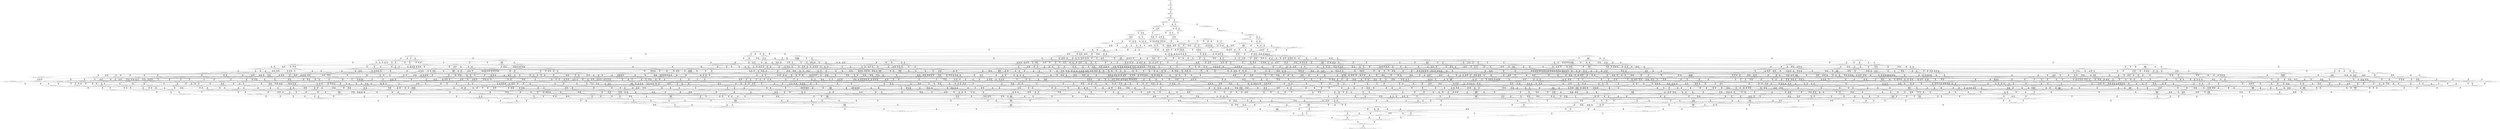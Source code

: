digraph {
	S0[label="S0: [0, 0] [0, 0] \n{}{}"];
	S1[label="S1: [0, 0] [29, 37] \n{T0J0:29-37}{1}"];
	S2[label="S2: [29, 37] [35, 45] \n{T0J1:35-45}{1, 2}"];
	S3[label="S3: [35, 45] [85, 108] \n{T0J2:85-108}{1, 2, 3}"];
	S4[label="S4: [85, 108] [99, 125] \n{T0J2:85-108, T0J13:99-125}{1, 2, 3, 14}"];
	S5[label="S5: [99, 125] [133, 168] \n{T0J3:133-168}{1, 2, 3, 4, 14}"];
	S6[label="S6: [99, 107] [168, 194] \n{T0J14:168-194}{1, 2, 3, 14, 15}"];
	S7[label="S7: [133, 168] [159, 200] \n{T0J3:133-168, T0J6:159-200}{1, 2, 3, 4, 7, 14}"];
	S8[label="S8: [133, 168] [168, 194] \n{T0J3:133-168, T0J14:168-194}{1, 2, 3, 4, 14, 15}"];
	S9[label="S9: [152, 174] [168, 194] \n{T0J14:168-194, T0J19:152-174}{1, 2, 3, 14, 15, 20}"];
	S10[label="S10: [159, 200] [210, 264] \n{T0J7:210-264}{1, 2, 3, 4, 7, 8, 14}"];
	S11[label="S11: [168, 194] [193, 242] \n{T0J6:193-242, T0J14:168-194}{1, 2, 3, 4, 7, 14, 15}"];
	S12[label="S12: [168, 194] [200, 234] \n{T0J3:200-234}{1, 2, 3, 4, 14, 15, 20}"];
	S13[label="S13: [159, 200] [173, 264] \n{}{1, 2, 3, 4, 5, 6, 7, 14}"];
	S14[label="S14: [168, 194] [173, 264] \n{T0J14:168-194}{1, 2, 3, 4, 5, 6, 14, 15}"];
	S15[label="S15: [210, 264] [225, 283] \n{T0J7:210-264, T0J10:225-283}{1, 2, 3, 4, 7, 8, 11, 14}"];
	S16[label="S16: [193, 242] [245, 291] \n{T0J7:245-291}{1, 2, 3, 4, 7, 8, 14, 15}"];
	S17[label="S17: [200, 234] [228, 269] \n{T0J3:200-234, T0J6:228-269}{1, 2, 3, 4, 7, 14, 15, 20}"];
	S18[label="S18: [173, 264] [210, 297] \n{T0J7:210-297}{1, 2, 3, 4, 5, 6, 7, 8, 14}"];
	S19[label="S19: [173, 264] [208, 290] \n{}{1, 2, 3, 4, 5, 6, 7, 14, 15}"];
	S20[label="S20: [225, 233] [225, 234] \n{T0J11:225-234}{1, 2, 3, 4, 7, 8, 11, 12, 14}"];
	S21[label="S21: [225, 291] [259, 320] \n{}{1, 2, 3, 4, 7, 8, 11, 14, 15}"];
	S22[label="S22: [228, 269] [277, 330] \n{T0J7:277-330}{1, 2, 3, 4, 7, 8, 14, 15, 20}"];
	S23[label="S23: [210, 297] [239, 360] \n{}{1, 2, 3, 4, 5, 6, 7, 8, 11, 14}"];
	S24[label="S24: [225, 283] [262, 319] \n{}{1, 2, 3, 4, 7, 8, 9, 10, 11, 14}"];
	S25[label="S25: [208, 291] [245, 361] \n{T0J7:245-361}{1, 2, 3, 4, 5, 6, 7, 8, 14, 15}"];
	S26[label="S26: [228, 269] [240, 330] \n{}{1, 2, 3, 4, 5, 6, 7, 14, 15, 20}"];
	S27[label="S27: [225, 234] [267, 286] \n{T0J12:267-286}{1, 2, 3, 4, 7, 8, 11, 12, 13, 14}"];
	S28[label="S28: [225, 234] [259, 320] \n{}{1, 2, 3, 4, 7, 8, 11, 12, 14, 15}"];
	S29[label="S29: [259, 313] [289, 320] \n{T0J15:289-313}{1, 2, 3, 4, 7, 8, 11, 14, 15, 16}"];
	S30[label="S30: [259, 316] [278, 330] \n{}{1, 2, 3, 4, 7, 8, 11, 14, 15, 20}"];
	S31[label="S31: [210, 264] [262, 350] \n{}{1, 2, 3, 4, 5, 6, 7, 8, 9, 10, 14}"];
	S32[label="S32: [225, 298] [239, 360] \n{}{1, 2, 3, 4, 5, 6, 7, 8, 11, 12, 14}"];
	S33[label="S33: [225, 234] [301, 329] \n{T0J5:301-329}{1, 2, 3, 4, 5, 6, 7, 8, 11, 12, 14}"];
	S34[label="S34: [225, 234] [262, 319] \n{}{1, 2, 3, 4, 7, 8, 9, 10, 11, 12, 14}"];
	S35[label="S35: [239, 361] [265, 387] \n{}{1, 2, 3, 4, 5, 6, 7, 8, 11, 14, 15}"];
	S36[label="S36: [259, 319] [277, 320] \n{}{1, 2, 3, 4, 7, 8, 9, 10, 11, 14, 15}"];
	S37[label="S37: [240, 330] [277, 366] \n{T0J7:277-366}{1, 2, 3, 4, 5, 6, 7, 8, 14, 15, 20}"];
	S38[label="S38: [259, 286] [267, 320] \n{T0J12:267-286}{1, 2, 3, 4, 7, 8, 11, 12, 13, 14, 15}"];
	S39[label="S39: [259, 313] [289, 320] \n{T0J15:289-313}{1, 2, 3, 4, 7, 8, 11, 12, 14, 15, 16}"];
	S40[label="S40: [259, 300] [278, 320] \n{T0J19:278-300}{1, 2, 3, 4, 7, 8, 11, 12, 14, 15, 20}"];
	S41[label="S41: [239, 360] [262, 383] \n{}{1, 2, 3, 4, 5, 6, 7, 8, 9, 10, 11, 14}"];
	S42[label="S42: [245, 291] [297, 377] \n{}{1, 2, 3, 4, 5, 6, 7, 8, 9, 10, 14, 15}"];
	S43[label="S43: [239, 351] [267, 360] \n{T0J12:267-351}{1, 2, 3, 4, 5, 6, 7, 8, 11, 12, 13, 14}"];
	S44[label="S44: [267, 286] [301, 330] \n{T0J5:301-330, T0J12:267-286}{1, 2, 3, 4, 5, 6, 7, 8, 11, 12, 13, 14}"];
	S45[label="S45: [262, 286] [267, 319] \n{T0J12:267-286}{1, 2, 3, 4, 7, 8, 9, 10, 11, 12, 13, 14}"];
	S46[label="S46: [239, 362] [265, 387] \n{}{1, 2, 3, 4, 5, 6, 7, 8, 11, 12, 14, 15}"];
	S47[label="S47: [259, 319] [277, 320] \n{}{1, 2, 3, 4, 7, 8, 9, 10, 11, 12, 14, 15}"];
	S48[label="S48: [265, 387] [299, 441] \n{}{1, 2, 3, 4, 5, 6, 7, 8, 11, 14, 15, 16}"];
	S49[label="S49: [265, 387] [292, 428] \n{}{1, 2, 3, 4, 5, 6, 7, 8, 11, 14, 15, 20}"];
	S50[label="S50: [239, 361] [262, 384] \n{}{1, 2, 3, 4, 5, 6, 7, 8, 9, 10, 11, 12, 14}"];
	S51[label="S51: [262, 387] [291, 447] \n{}{1, 2, 3, 4, 5, 6, 7, 8, 9, 10, 11, 14, 15}"];
	S52[label="S52: [277, 330] [329, 416] \n{}{1, 2, 3, 4, 5, 6, 7, 8, 9, 10, 14, 15, 20}"];
	S53[label="S53: [265, 387] [281, 438] \n{}{1, 2, 3, 4, 5, 6, 7, 8, 11, 12, 13, 14, 15}"];
	S54[label="S54: [265, 387] [299, 442] \n{}{1, 2, 3, 4, 5, 6, 7, 8, 11, 12, 14, 15, 16}"];
	S55[label="S55: [265, 387] [292, 429] \n{}{1, 2, 3, 4, 5, 6, 7, 8, 11, 12, 14, 15, 20}"];
	S56[label="S56: [282, 387] [299, 441] \n{T0J16:282-387}{1, 2, 3, 4, 5, 6, 7, 8, 11, 14, 15, 16, 17}"];
	S57[label="S57: [292, 432] [318, 445] \n{}{1, 2, 3, 4, 5, 6, 7, 8, 11, 14, 15, 16, 20}"];
	S58[label="S58: [292, 415] [305, 428] \n{T0J20:305-415}{1, 2, 3, 4, 5, 6, 7, 8, 11, 14, 15, 20, 21}"];
	S59[label="S59: [267, 368] [292, 428] \n{T0J24:267-368}{1, 2, 3, 4, 5, 6, 7, 8, 11, 14, 15, 20, 25}"];
	S60[label="S60: [262, 384] [281, 437] \n{}{1, 2, 3, 4, 5, 6, 7, 8, 9, 10, 11, 12, 13, 14}"];
	S61[label="S61: [262, 388] [291, 448] \n{}{1, 2, 3, 4, 5, 6, 7, 8, 9, 10, 11, 12, 14, 15}"];
	S62[label="S62: [291, 447] [317, 473] \n{}{1, 2, 3, 4, 5, 6, 7, 8, 9, 10, 11, 14, 15, 16}"];
	S63[label="S63: [291, 447] [315, 473] \n{}{1, 2, 3, 4, 5, 6, 7, 8, 9, 10, 11, 14, 15, 20}"];
	S64[label="S64: [281, 438] [307, 445] \n{}{1, 2, 3, 4, 5, 6, 7, 8, 11, 12, 13, 14, 15, 16}"];
	S65[label="S65: [281, 432] [307, 438] \n{}{1, 2, 3, 4, 5, 6, 7, 8, 11, 12, 13, 14, 15, 20}"];
	S66[label="S66: [282, 387] [299, 442] \n{}{1, 2, 3, 4, 5, 6, 7, 8, 11, 12, 14, 15, 16, 17}"];
	S67[label="S67: [292, 432] [318, 445] \n{}{1, 2, 3, 4, 5, 6, 7, 8, 11, 12, 14, 15, 16, 20}"];
	S68[label="S68: [292, 415] [305, 429] \n{}{1, 2, 3, 4, 5, 6, 7, 8, 11, 12, 14, 15, 20, 21}"];
	S69[label="S69: [267, 368] [292, 429] \n{}{1, 2, 3, 4, 5, 6, 7, 8, 11, 12, 14, 15, 20, 25}"];
	S70[label="S70: [299, 441] [350, 451] \n{T0J17:350-451}{1, 2, 3, 4, 5, 6, 7, 8, 11, 14, 15, 16, 17, 18}"];
	S71[label="S71: [299, 432] [318, 445] \n{}{1, 2, 3, 4, 5, 6, 7, 8, 11, 14, 15, 16, 17, 20}"];
	S72[label="S72: [305, 428] [332, 445] \n{}{1, 2, 3, 4, 5, 6, 7, 8, 11, 14, 15, 16, 20, 21}"];
	S73[label="S73: [292, 428] [318, 445] \n{}{1, 2, 3, 4, 5, 6, 7, 8, 11, 14, 15, 16, 20, 25}"];
	S74[label="S74: [305, 418] [334, 428] \n{T0J21:334-418}{1, 2, 3, 4, 5, 6, 7, 8, 11, 14, 15, 20, 21, 22}"];
	S75[label="S75: [292, 415] [305, 428] \n{}{1, 2, 3, 4, 5, 6, 7, 8, 11, 14, 15, 20, 21, 25}"];
	S76[label="S76: [281, 441] [304, 473] \n{}{1, 2, 3, 4, 5, 6, 7, 8, 9, 10, 11, 12, 13, 14, 15}"];
	S77[label="S77: [291, 448] [317, 473] \n{}{1, 2, 3, 4, 5, 6, 7, 8, 9, 10, 11, 12, 14, 15, 16}"];
	S78[label="S78: [291, 448] [315, 473] \n{}{1, 2, 3, 4, 5, 6, 7, 8, 9, 10, 11, 12, 14, 15, 20}"];
	S79[label="S79: [299, 441] [317, 473] \n{}{1, 2, 3, 4, 5, 6, 7, 8, 9, 10, 11, 14, 15, 16, 17}"];
	S80[label="S80: [315, 473] [344, 518] \n{}{1, 2, 3, 4, 5, 6, 7, 8, 9, 10, 11, 14, 15, 16, 20}"];
	S81[label="S81: [305, 462] [331, 501] \n{}{1, 2, 3, 4, 5, 6, 7, 8, 9, 10, 11, 14, 15, 20, 21}"];
	S82[label="S82: [292, 428] [315, 473] \n{}{1, 2, 3, 4, 5, 6, 7, 8, 9, 10, 11, 14, 15, 20, 25}"];
	S83[label="S83: [291, 413] [315, 473] \n{T0J25:291-413}{1, 2, 3, 4, 5, 6, 7, 8, 9, 10, 11, 14, 15, 20, 26}"];
	S84[label="S84: [298, 418] [307, 445] \n{}{1, 2, 3, 4, 5, 6, 7, 8, 11, 12, 13, 14, 15, 16, 17}"];
	S85[label="S85: [307, 438] [334, 445] \n{}{1, 2, 3, 4, 5, 6, 7, 8, 11, 12, 13, 14, 15, 16, 20}"];
	S86[label="S86: [305, 418] [321, 438] \n{}{1, 2, 3, 4, 5, 6, 7, 8, 11, 12, 13, 14, 15, 20, 21}"];
	S87[label="S87: [283, 418] [307, 438] \n{}{1, 2, 3, 4, 5, 6, 7, 8, 11, 12, 13, 14, 15, 20, 25}"];
	S88[label="S88: [290, 377] [307, 438] \n{T0J26:290-377}{1, 2, 3, 4, 5, 6, 7, 8, 11, 12, 13, 14, 15, 20, 27}"];
	S89[label="S89: [299, 442] [350, 451] \n{}{1, 2, 3, 4, 5, 6, 7, 8, 11, 12, 14, 15, 16, 17, 18}"];
	S90[label="S90: [299, 432] [318, 445] \n{}{1, 2, 3, 4, 5, 6, 7, 8, 11, 12, 14, 15, 16, 17, 20}"];
	S91[label="S91: [305, 429] [332, 445] \n{}{1, 2, 3, 4, 5, 6, 7, 8, 11, 12, 14, 15, 16, 20, 21}"];
	S92[label="S92: [292, 429] [318, 445] \n{}{1, 2, 3, 4, 5, 6, 7, 8, 11, 12, 14, 15, 16, 20, 25}"];
	S93[label="S93: [305, 418] [334, 429] \n{}{1, 2, 3, 4, 5, 6, 7, 8, 11, 12, 14, 15, 20, 21, 22}"];
	S94[label="S94: [292, 415] [305, 429] \n{}{1, 2, 3, 4, 5, 6, 7, 8, 11, 12, 14, 15, 20, 21, 25}"];
	S95[label="S95: [348, 427] [350, 451] \n{T0J18:348-427}{1, 2, 3, 4, 5, 6, 7, 8, 11, 14, 15, 16, 17, 18, 19}"];
	S96[label="S96: [318, 445] [352, 451] \n{}{1, 2, 3, 4, 5, 6, 7, 8, 11, 14, 15, 16, 17, 18, 20}"];
	S97[label="S97: [318, 415] [332, 445] \n{}{1, 2, 3, 4, 5, 6, 7, 8, 11, 14, 15, 16, 17, 20, 21}"];
	S98[label="S98: [301, 387] [318, 445] \n{}{1, 2, 3, 4, 5, 6, 7, 8, 11, 14, 15, 16, 17, 20, 25}"];
	S99[label="S99: [332, 428] [347, 445] \n{}{1, 2, 3, 4, 5, 6, 7, 8, 11, 14, 15, 16, 20, 21, 22}"];
	S100[label="S100: [305, 428] [332, 445] \n{}{1, 2, 3, 4, 5, 6, 7, 8, 11, 14, 15, 16, 20, 21, 25}"];
	S101[label="S101: [334, 412] [342, 428] \n{T0J22:342-412}{1, 2, 3, 4, 5, 6, 7, 8, 11, 14, 15, 20, 21, 22, 23}"];
	S102[label="S102: [305, 418] [334, 428] \n{}{1, 2, 3, 4, 5, 6, 7, 8, 11, 14, 15, 20, 21, 22, 25}"];
	S103[label="S103: [304, 473] [333, 524] \n{}{1, 2, 3, 4, 5, 6, 7, 8, 9, 10, 11, 12, 13, 14, 15, 16}"];
	S104[label="S104: [304, 473] [333, 518] \n{}{1, 2, 3, 4, 5, 6, 7, 8, 9, 10, 11, 12, 13, 14, 15, 20}"];
	S105[label="S105: [299, 442] [317, 473] \n{}{1, 2, 3, 4, 5, 6, 7, 8, 9, 10, 11, 12, 14, 15, 16, 17}"];
	S106[label="S106: [315, 474] [344, 518] \n{}{1, 2, 3, 4, 5, 6, 7, 8, 9, 10, 11, 12, 14, 15, 16, 20}"];
	S107[label="S107: [305, 463] [331, 501] \n{}{1, 2, 3, 4, 5, 6, 7, 8, 9, 10, 11, 12, 14, 15, 20, 21}"];
	S108[label="S108: [292, 429] [315, 473] \n{}{1, 2, 3, 4, 5, 6, 7, 8, 9, 10, 11, 12, 14, 15, 20, 25}"];
	S109[label="S109: [317, 473] [351, 527] \n{}{1, 2, 3, 4, 5, 6, 7, 8, 9, 10, 11, 14, 15, 16, 17, 18}"];
	S110[label="S110: [317, 473] [344, 518] \n{}{1, 2, 3, 4, 5, 6, 7, 8, 9, 10, 11, 14, 15, 16, 17, 20}"];
	S111[label="S111: [331, 492] [355, 518] \n{}{1, 2, 3, 4, 5, 6, 7, 8, 9, 10, 11, 14, 15, 16, 20, 21}"];
	S112[label="S112: [315, 473] [344, 518] \n{}{1, 2, 3, 4, 5, 6, 7, 8, 9, 10, 11, 14, 15, 16, 20, 25}"];
	S113[label="S113: [331, 465] [347, 504] \n{}{1, 2, 3, 4, 5, 6, 7, 8, 9, 10, 11, 14, 15, 20, 21, 22}"];
	S114[label="S114: [305, 462] [331, 501] \n{}{1, 2, 3, 4, 5, 6, 7, 8, 9, 10, 11, 14, 15, 20, 21, 25}"];
	S115[label="S115: [291, 414] [315, 473] \n{}{1, 2, 3, 4, 5, 6, 7, 8, 9, 10, 11, 12, 14, 15, 20, 26}"];
	S116[label="S116: [315, 473] [344, 518] \n{}{1, 2, 3, 4, 5, 6, 7, 8, 9, 10, 11, 14, 15, 16, 20, 26}"];
	S117[label="S117: [305, 462] [331, 501] \n{}{1, 2, 3, 4, 5, 6, 7, 8, 9, 10, 11, 14, 15, 20, 21, 26}"];
	S118[label="S118: [292, 415] [315, 473] \n{}{1, 2, 3, 4, 5, 6, 7, 8, 9, 10, 11, 14, 15, 20, 25, 26}"];
	S119[label="S119: [307, 445] [350, 451] \n{}{1, 2, 3, 4, 5, 6, 7, 8, 11, 12, 13, 14, 15, 16, 17, 18}"];
	S120[label="S120: [307, 432] [334, 445] \n{}{1, 2, 3, 4, 5, 6, 7, 8, 11, 12, 13, 14, 15, 16, 17, 20}"];
	S121[label="S121: [321, 438] [347, 445] \n{}{1, 2, 3, 4, 5, 6, 7, 8, 11, 12, 13, 14, 15, 16, 20, 21}"];
	S122[label="S122: [307, 438] [334, 445] \n{}{1, 2, 3, 4, 5, 6, 7, 8, 11, 12, 13, 14, 15, 16, 20, 25}"];
	S123[label="S123: [307, 438] [334, 445] \n{}{1, 2, 3, 4, 5, 6, 7, 8, 11, 12, 13, 14, 15, 16, 20, 27}"];
	S124[label="S124: [321, 418] [347, 438] \n{}{1, 2, 3, 4, 5, 6, 7, 8, 11, 12, 13, 14, 15, 20, 21, 22}"];
	S125[label="S125: [305, 418] [321, 438] \n{}{1, 2, 3, 4, 5, 6, 7, 8, 11, 12, 13, 14, 15, 20, 21, 25}"];
	S126[label="S126: [307, 415] [321, 438] \n{}{1, 2, 3, 4, 5, 6, 7, 8, 11, 12, 13, 14, 15, 20, 21, 27}"];
	S127[label="S127: [292, 377] [307, 438] \n{}{1, 2, 3, 4, 5, 6, 7, 8, 11, 12, 13, 14, 15, 20, 25, 27}"];
	S128[label="S128: [348, 427] [350, 451] \n{}{1, 2, 3, 4, 5, 6, 7, 8, 11, 12, 14, 15, 16, 17, 18, 19}"];
	S129[label="S129: [318, 445] [352, 451] \n{}{1, 2, 3, 4, 5, 6, 7, 8, 11, 12, 14, 15, 16, 17, 18, 20}"];
	S130[label="S130: [318, 415] [332, 445] \n{}{1, 2, 3, 4, 5, 6, 7, 8, 11, 12, 14, 15, 16, 17, 20, 21}"];
	S131[label="S131: [301, 387] [318, 445] \n{}{1, 2, 3, 4, 5, 6, 7, 8, 11, 12, 14, 15, 16, 17, 20, 25}"];
	S132[label="S132: [332, 429] [347, 445] \n{}{1, 2, 3, 4, 5, 6, 7, 8, 11, 12, 14, 15, 16, 20, 21, 22}"];
	S133[label="S133: [305, 429] [332, 445] \n{}{1, 2, 3, 4, 5, 6, 7, 8, 11, 12, 14, 15, 16, 20, 21, 25}"];
	S134[label="S134: [334, 412] [342, 429] \n{}{1, 2, 3, 4, 5, 6, 7, 8, 11, 12, 14, 15, 20, 21, 22, 23}"];
	S135[label="S135: [305, 418] [334, 429] \n{}{1, 2, 3, 4, 5, 6, 7, 8, 11, 12, 14, 15, 20, 21, 22, 25}"];
	S136[label="S136: [350, 432] [367, 451] \n{}{1, 2, 3, 4, 5, 6, 7, 8, 11, 14, 15, 16, 17, 18, 19, 20}"];
	S137[label="S137: [332, 445] [358, 451] \n{}{1, 2, 3, 4, 5, 6, 7, 8, 11, 14, 15, 16, 17, 18, 20, 21}"];
	S138[label="S138: [318, 445] [352, 451] \n{}{1, 2, 3, 4, 5, 6, 7, 8, 11, 14, 15, 16, 17, 18, 20, 25}"];
	S139[label="S139: [332, 418] [349, 445] \n{}{1, 2, 3, 4, 5, 6, 7, 8, 11, 14, 15, 16, 17, 20, 21, 22}"];
	S140[label="S140: [318, 415] [332, 445] \n{}{1, 2, 3, 4, 5, 6, 7, 8, 11, 14, 15, 16, 17, 20, 21, 25}"];
	S141[label="S141: [342, 428] [369, 445] \n{}{1, 2, 3, 4, 5, 6, 7, 8, 11, 14, 15, 16, 20, 21, 22, 23}"];
	S142[label="S142: [332, 428] [347, 445] \n{}{1, 2, 3, 4, 5, 6, 7, 8, 11, 14, 15, 16, 20, 21, 22, 25}"];
	S143[label="S143: [342, 391] [354, 428] \n{T0J23:354-391}{1, 2, 3, 4, 5, 6, 7, 8, 11, 14, 15, 20, 21, 22, 23, 24}"];
	S144[label="S144: [334, 412] [342, 428] \n{}{1, 2, 3, 4, 5, 6, 7, 8, 11, 14, 15, 20, 21, 22, 23, 25}"];
	S145[label="S145: [307, 495] [333, 524] \n{}{1, 2, 3, 4, 5, 6, 7, 8, 9, 10, 11, 12, 13, 14, 15, 16, 17}"];
	S146[label="S146: [333, 524] [357, 553] \n{}{1, 2, 3, 4, 5, 6, 7, 8, 9, 10, 11, 12, 13, 14, 15, 16, 20}"];
	S147[label="S147: [321, 518] [344, 520] \n{}{1, 2, 3, 4, 5, 6, 7, 8, 9, 10, 11, 12, 13, 14, 15, 20, 21}"];
	S148[label="S148: [306, 473] [333, 518] \n{}{1, 2, 3, 4, 5, 6, 7, 8, 9, 10, 11, 12, 13, 14, 15, 20, 25}"];
	S149[label="S149: [307, 438] [333, 518] \n{}{1, 2, 3, 4, 5, 6, 7, 8, 9, 10, 11, 12, 13, 14, 15, 20, 27}"];
	S150[label="S150: [317, 474] [351, 528] \n{}{1, 2, 3, 4, 5, 6, 7, 8, 9, 10, 11, 12, 14, 15, 16, 17, 18}"];
	S151[label="S151: [317, 474] [344, 518] \n{}{1, 2, 3, 4, 5, 6, 7, 8, 9, 10, 11, 12, 14, 15, 16, 17, 20}"];
	S152[label="S152: [331, 493] [355, 518] \n{}{1, 2, 3, 4, 5, 6, 7, 8, 9, 10, 11, 12, 14, 15, 16, 20, 21}"];
	S153[label="S153: [315, 474] [344, 518] \n{}{1, 2, 3, 4, 5, 6, 7, 8, 9, 10, 11, 12, 14, 15, 16, 20, 25}"];
	S154[label="S154: [331, 466] [347, 504] \n{}{1, 2, 3, 4, 5, 6, 7, 8, 9, 10, 11, 12, 14, 15, 20, 21, 22}"];
	S155[label="S155: [305, 463] [331, 501] \n{}{1, 2, 3, 4, 5, 6, 7, 8, 9, 10, 11, 12, 14, 15, 20, 21, 25}"];
	S156[label="S156: [350, 474] [366, 527] \n{}{1, 2, 3, 4, 5, 6, 7, 8, 9, 10, 11, 14, 15, 16, 17, 18, 19}"];
	S157[label="S157: [344, 498] [370, 531] \n{}{1, 2, 3, 4, 5, 6, 7, 8, 9, 10, 11, 14, 15, 16, 17, 18, 20}"];
	S158[label="S158: [332, 462] [355, 518] \n{}{1, 2, 3, 4, 5, 6, 7, 8, 9, 10, 11, 14, 15, 16, 17, 20, 21}"];
	S159[label="S159: [318, 445] [344, 518] \n{}{1, 2, 3, 4, 5, 6, 7, 8, 9, 10, 11, 14, 15, 16, 17, 20, 25}"];
	S160[label="S160: [347, 492] [373, 518] \n{}{1, 2, 3, 4, 5, 6, 7, 8, 9, 10, 11, 14, 15, 16, 20, 21, 22}"];
	S161[label="S161: [331, 492] [355, 518] \n{}{1, 2, 3, 4, 5, 6, 7, 8, 9, 10, 11, 14, 15, 16, 20, 21, 25}"];
	S162[label="S162: [342, 459] [368, 504] \n{}{1, 2, 3, 4, 5, 6, 7, 8, 9, 10, 11, 14, 15, 20, 21, 22, 23}"];
	S163[label="S163: [331, 465] [347, 504] \n{}{1, 2, 3, 4, 5, 6, 7, 8, 9, 10, 11, 14, 15, 20, 21, 22, 25}"];
	S164[label="S164: [304, 467] [333, 518] \n{}{1, 2, 3, 4, 5, 6, 7, 8, 9, 10, 11, 12, 13, 14, 15, 20, 26}"];
	S165[label="S165: [315, 474] [344, 518] \n{}{1, 2, 3, 4, 5, 6, 7, 8, 9, 10, 11, 12, 14, 15, 16, 20, 26}"];
	S166[label="S166: [305, 463] [331, 501] \n{}{1, 2, 3, 4, 5, 6, 7, 8, 9, 10, 11, 12, 14, 15, 20, 21, 26}"];
	S167[label="S167: [292, 416] [315, 473] \n{}{1, 2, 3, 4, 5, 6, 7, 8, 9, 10, 11, 12, 14, 15, 20, 25, 26}"];
	S168[label="S168: [317, 434] [344, 518] \n{}{1, 2, 3, 4, 5, 6, 7, 8, 9, 10, 11, 14, 15, 16, 17, 20, 26}"];
	S169[label="S169: [331, 492] [355, 518] \n{}{1, 2, 3, 4, 5, 6, 7, 8, 9, 10, 11, 14, 15, 16, 20, 21, 26}"];
	S170[label="S170: [315, 473] [344, 518] \n{}{1, 2, 3, 4, 5, 6, 7, 8, 9, 10, 11, 14, 15, 16, 20, 25, 26}"];
	S171[label="S171: [331, 465] [347, 504] \n{}{1, 2, 3, 4, 5, 6, 7, 8, 9, 10, 11, 14, 15, 20, 21, 22, 26}"];
	S172[label="S172: [305, 462] [331, 501] \n{}{1, 2, 3, 4, 5, 6, 7, 8, 9, 10, 11, 14, 15, 20, 21, 25, 26}"];
	S173[label="S173: [350, 427] [356, 451] \n{}{1, 2, 3, 4, 5, 6, 7, 8, 11, 12, 13, 14, 15, 16, 17, 18, 19}"];
	S174[label="S174: [334, 445] [360, 451] \n{}{1, 2, 3, 4, 5, 6, 7, 8, 11, 12, 13, 14, 15, 16, 17, 18, 20}"];
	S175[label="S175: [332, 418] [347, 445] \n{}{1, 2, 3, 4, 5, 6, 7, 8, 11, 12, 13, 14, 15, 16, 17, 20, 21}"];
	S176[label="S176: [309, 418] [334, 445] \n{}{1, 2, 3, 4, 5, 6, 7, 8, 11, 12, 13, 14, 15, 16, 17, 20, 25}"];
	S177[label="S177: [316, 387] [334, 445] \n{}{1, 2, 3, 4, 5, 6, 7, 8, 11, 12, 13, 14, 15, 16, 17, 20, 27}"];
	S178[label="S178: [347, 438] [363, 445] \n{}{1, 2, 3, 4, 5, 6, 7, 8, 11, 12, 13, 14, 15, 16, 20, 21, 22}"];
	S179[label="S179: [321, 438] [347, 445] \n{}{1, 2, 3, 4, 5, 6, 7, 8, 11, 12, 13, 14, 15, 16, 20, 21, 25}"];
	S180[label="S180: [321, 438] [347, 445] \n{}{1, 2, 3, 4, 5, 6, 7, 8, 11, 12, 13, 14, 15, 16, 20, 21, 27}"];
	S181[label="S181: [307, 438] [334, 445] \n{}{1, 2, 3, 4, 5, 6, 7, 8, 11, 12, 13, 14, 15, 16, 20, 25, 27}"];
	S182[label="S182: [342, 418] [358, 438] \n{}{1, 2, 3, 4, 5, 6, 7, 8, 11, 12, 13, 14, 15, 20, 21, 22, 23}"];
	S183[label="S183: [321, 418] [347, 438] \n{}{1, 2, 3, 4, 5, 6, 7, 8, 11, 12, 13, 14, 15, 20, 21, 22, 25}"];
	S184[label="S184: [321, 418] [347, 438] \n{}{1, 2, 3, 4, 5, 6, 7, 8, 11, 12, 13, 14, 15, 20, 21, 22, 27}"];
	S185[label="S185: [307, 415] [321, 438] \n{}{1, 2, 3, 4, 5, 6, 7, 8, 11, 12, 13, 14, 15, 20, 21, 25, 27}"];
	S186[label="S186: [350, 432] [367, 451] \n{}{1, 2, 3, 4, 5, 6, 7, 8, 11, 12, 14, 15, 16, 17, 18, 19, 20}"];
	S187[label="S187: [332, 445] [358, 451] \n{}{1, 2, 3, 4, 5, 6, 7, 8, 11, 12, 14, 15, 16, 17, 18, 20, 21}"];
	S188[label="S188: [318, 445] [352, 451] \n{}{1, 2, 3, 4, 5, 6, 7, 8, 11, 12, 14, 15, 16, 17, 18, 20, 25}"];
	S189[label="S189: [332, 418] [349, 445] \n{}{1, 2, 3, 4, 5, 6, 7, 8, 11, 12, 14, 15, 16, 17, 20, 21, 22}"];
	S190[label="S190: [318, 415] [332, 445] \n{}{1, 2, 3, 4, 5, 6, 7, 8, 11, 12, 14, 15, 16, 17, 20, 21, 25}"];
	S191[label="S191: [342, 429] [369, 445] \n{}{1, 2, 3, 4, 5, 6, 7, 8, 11, 12, 14, 15, 16, 20, 21, 22, 23}"];
	S192[label="S192: [332, 429] [347, 445] \n{}{1, 2, 3, 4, 5, 6, 7, 8, 11, 12, 14, 15, 16, 20, 21, 22, 25}"];
	S193[label="S193: [342, 391] [354, 429] \n{}{1, 2, 3, 4, 5, 6, 7, 8, 11, 12, 14, 15, 20, 21, 22, 23, 24}"];
	S194[label="S194: [334, 412] [342, 429] \n{}{1, 2, 3, 4, 5, 6, 7, 8, 11, 12, 14, 15, 20, 21, 22, 23, 25}"];
	S195[label="S195: [358, 427] [381, 451] \n{}{1, 2, 3, 4, 5, 6, 7, 8, 11, 14, 15, 16, 17, 18, 19, 20, 21}"];
	S196[label="S196: [352, 427] [367, 451] \n{}{1, 2, 3, 4, 5, 6, 7, 8, 11, 14, 15, 16, 17, 18, 19, 20, 25}"];
	S197[label="S197: [367, 399] [377, 451] \n{T0J27:377-399}{1, 2, 3, 4, 5, 6, 7, 8, 11, 14, 15, 16, 17, 18, 19, 20, 28}"];
	S198[label="S198: [349, 445] [374, 451] \n{}{1, 2, 3, 4, 5, 6, 7, 8, 11, 14, 15, 16, 17, 18, 20, 21, 22}"];
	S199[label="S199: [332, 445] [358, 451] \n{}{1, 2, 3, 4, 5, 6, 7, 8, 11, 14, 15, 16, 17, 18, 20, 21, 25}"];
	S200[label="S200: [349, 412] [369, 445] \n{}{1, 2, 3, 4, 5, 6, 7, 8, 11, 14, 15, 16, 17, 20, 21, 22, 23}"];
	S201[label="S201: [332, 418] [349, 445] \n{}{1, 2, 3, 4, 5, 6, 7, 8, 11, 14, 15, 16, 17, 20, 21, 22, 25}"];
	S202[label="S202: [354, 428] [369, 445] \n{}{1, 2, 3, 4, 5, 6, 7, 8, 11, 14, 15, 16, 20, 21, 22, 23, 24}"];
	S203[label="S203: [342, 428] [369, 445] \n{}{1, 2, 3, 4, 5, 6, 7, 8, 11, 14, 15, 16, 20, 21, 22, 23, 25}"];
	S204[label="S204: [342, 391] [354, 428] \n{}{1, 2, 3, 4, 5, 6, 7, 8, 11, 14, 15, 20, 21, 22, 23, 24, 25}"];
	S205[label="S205: [354, 428] [415, 442] \n{T0J28:415-442}{1, 2, 3, 4, 5, 6, 7, 8, 11, 14, 15, 20, 21, 22, 23, 24, 29}"];
	S206[label="S206: [333, 527] [359, 581] \n{}{1, 2, 3, 4, 5, 6, 7, 8, 9, 10, 11, 12, 13, 14, 15, 16, 17, 18}"];
	S207[label="S207: [333, 546] [357, 553] \n{}{1, 2, 3, 4, 5, 6, 7, 8, 9, 10, 11, 12, 13, 14, 15, 16, 17, 20}"];
	S208[label="S208: [344, 520] [373, 598] \n{}{1, 2, 3, 4, 5, 6, 7, 8, 9, 10, 11, 12, 13, 14, 15, 16, 20, 21}"];
	S209[label="S209: [333, 518] [357, 553] \n{}{1, 2, 3, 4, 5, 6, 7, 8, 9, 10, 11, 12, 13, 14, 15, 16, 20, 25}"];
	S210[label="S210: [333, 518] [357, 553] \n{}{1, 2, 3, 4, 5, 6, 7, 8, 9, 10, 11, 12, 13, 14, 15, 16, 20, 27}"];
	S211[label="S211: [344, 520] [363, 523] \n{}{1, 2, 3, 4, 5, 6, 7, 8, 9, 10, 11, 12, 13, 14, 15, 20, 21, 22}"];
	S212[label="S212: [321, 518] [344, 520] \n{}{1, 2, 3, 4, 5, 6, 7, 8, 9, 10, 11, 12, 13, 14, 15, 20, 21, 25}"];
	S213[label="S213: [321, 488] [344, 520] \n{}{1, 2, 3, 4, 5, 6, 7, 8, 9, 10, 11, 12, 13, 14, 15, 20, 21, 27}"];
	S214[label="S214: [307, 482] [333, 518] \n{}{1, 2, 3, 4, 5, 6, 7, 8, 9, 10, 11, 12, 13, 14, 15, 20, 25, 27}"];
	S215[label="S215: [350, 475] [366, 528] \n{}{1, 2, 3, 4, 5, 6, 7, 8, 9, 10, 11, 12, 14, 15, 16, 17, 18, 19}"];
	S216[label="S216: [344, 499] [370, 531] \n{}{1, 2, 3, 4, 5, 6, 7, 8, 9, 10, 11, 12, 14, 15, 16, 17, 18, 20}"];
	S217[label="S217: [332, 463] [355, 518] \n{}{1, 2, 3, 4, 5, 6, 7, 8, 9, 10, 11, 12, 14, 15, 16, 17, 20, 21}"];
	S218[label="S218: [318, 446] [344, 518] \n{}{1, 2, 3, 4, 5, 6, 7, 8, 9, 10, 11, 12, 14, 15, 16, 17, 20, 25}"];
	S219[label="S219: [347, 493] [373, 518] \n{}{1, 2, 3, 4, 5, 6, 7, 8, 9, 10, 11, 12, 14, 15, 16, 20, 21, 22}"];
	S220[label="S220: [331, 493] [355, 518] \n{}{1, 2, 3, 4, 5, 6, 7, 8, 9, 10, 11, 12, 14, 15, 16, 20, 21, 25}"];
	S221[label="S221: [342, 460] [368, 504] \n{}{1, 2, 3, 4, 5, 6, 7, 8, 9, 10, 11, 12, 14, 15, 20, 21, 22, 23}"];
	S222[label="S222: [331, 466] [347, 504] \n{}{1, 2, 3, 4, 5, 6, 7, 8, 9, 10, 11, 12, 14, 15, 20, 21, 22, 25}"];
	S223[label="S223: [366, 479] [393, 531] \n{}{1, 2, 3, 4, 5, 6, 7, 8, 9, 10, 11, 14, 15, 16, 17, 18, 19, 20}"];
	S224[label="S224: [355, 498] [384, 531] \n{}{1, 2, 3, 4, 5, 6, 7, 8, 9, 10, 11, 14, 15, 16, 17, 18, 20, 21}"];
	S225[label="S225: [344, 498] [370, 531] \n{}{1, 2, 3, 4, 5, 6, 7, 8, 9, 10, 11, 14, 15, 16, 17, 18, 20, 25}"];
	S226[label="S226: [349, 465] [373, 518] \n{}{1, 2, 3, 4, 5, 6, 7, 8, 9, 10, 11, 14, 15, 16, 17, 20, 21, 22}"];
	S227[label="S227: [332, 462] [355, 518] \n{}{1, 2, 3, 4, 5, 6, 7, 8, 9, 10, 11, 14, 15, 16, 17, 20, 21, 25}"];
	S228[label="S228: [368, 492] [384, 518] \n{}{1, 2, 3, 4, 5, 6, 7, 8, 9, 10, 11, 14, 15, 16, 20, 21, 22, 23}"];
	S229[label="S229: [347, 492] [373, 518] \n{}{1, 2, 3, 4, 5, 6, 7, 8, 9, 10, 11, 14, 15, 16, 20, 21, 22, 25}"];
	S230[label="S230: [354, 438] [368, 504] \n{}{1, 2, 3, 4, 5, 6, 7, 8, 9, 10, 11, 14, 15, 20, 21, 22, 23, 24}"];
	S231[label="S231: [342, 459] [368, 504] \n{}{1, 2, 3, 4, 5, 6, 7, 8, 9, 10, 11, 14, 15, 20, 21, 22, 23, 25}"];
	S232[label="S232: [333, 518] [357, 553] \n{}{1, 2, 3, 4, 5, 6, 7, 8, 9, 10, 11, 12, 13, 14, 15, 16, 20, 26}"];
	S233[label="S233: [321, 517] [344, 520] \n{}{1, 2, 3, 4, 5, 6, 7, 8, 9, 10, 11, 12, 13, 14, 15, 20, 21, 26}"];
	S234[label="S234: [306, 471] [333, 518] \n{}{1, 2, 3, 4, 5, 6, 7, 8, 9, 10, 11, 12, 13, 14, 15, 20, 25, 26}"];
	S235[label="S235: [307, 426] [333, 518] \n{}{1, 2, 3, 4, 5, 6, 7, 8, 9, 10, 11, 12, 13, 14, 15, 20, 26, 27}"];
	S236[label="S236: [317, 435] [344, 518] \n{}{1, 2, 3, 4, 5, 6, 7, 8, 9, 10, 11, 12, 14, 15, 16, 17, 20, 26}"];
	S237[label="S237: [331, 493] [355, 518] \n{}{1, 2, 3, 4, 5, 6, 7, 8, 9, 10, 11, 12, 14, 15, 16, 20, 21, 26}"];
	S238[label="S238: [315, 474] [344, 518] \n{}{1, 2, 3, 4, 5, 6, 7, 8, 9, 10, 11, 12, 14, 15, 16, 20, 25, 26}"];
	S239[label="S239: [331, 466] [347, 504] \n{}{1, 2, 3, 4, 5, 6, 7, 8, 9, 10, 11, 12, 14, 15, 20, 21, 22, 26}"];
	S240[label="S240: [305, 463] [331, 501] \n{}{1, 2, 3, 4, 5, 6, 7, 8, 9, 10, 11, 12, 14, 15, 20, 21, 25, 26}"];
	S241[label="S241: [344, 498] [370, 531] \n{}{1, 2, 3, 4, 5, 6, 7, 8, 9, 10, 11, 14, 15, 16, 17, 18, 20, 26}"];
	S242[label="S242: [332, 462] [355, 518] \n{}{1, 2, 3, 4, 5, 6, 7, 8, 9, 10, 11, 14, 15, 16, 17, 20, 21, 26}"];
	S243[label="S243: [318, 434] [344, 518] \n{}{1, 2, 3, 4, 5, 6, 7, 8, 9, 10, 11, 14, 15, 16, 17, 20, 25, 26}"];
	S244[label="S244: [347, 492] [373, 518] \n{}{1, 2, 3, 4, 5, 6, 7, 8, 9, 10, 11, 14, 15, 16, 20, 21, 22, 26}"];
	S245[label="S245: [331, 492] [355, 518] \n{}{1, 2, 3, 4, 5, 6, 7, 8, 9, 10, 11, 14, 15, 16, 20, 21, 25, 26}"];
	S246[label="S246: [342, 459] [368, 504] \n{}{1, 2, 3, 4, 5, 6, 7, 8, 9, 10, 11, 14, 15, 20, 21, 22, 23, 26}"];
	S247[label="S247: [331, 465] [347, 504] \n{}{1, 2, 3, 4, 5, 6, 7, 8, 9, 10, 11, 14, 15, 20, 21, 22, 25, 26}"];
	S248[label="S248: [356, 432] [383, 451] \n{}{1, 2, 3, 4, 5, 6, 7, 8, 11, 12, 13, 14, 15, 16, 17, 18, 19, 20}"];
	S249[label="S249: [347, 445] [374, 451] \n{}{1, 2, 3, 4, 5, 6, 7, 8, 11, 12, 13, 14, 15, 16, 17, 18, 20, 21}"];
	S250[label="S250: [334, 445] [360, 451] \n{}{1, 2, 3, 4, 5, 6, 7, 8, 11, 12, 13, 14, 15, 16, 17, 18, 20, 25}"];
	S251[label="S251: [334, 445] [360, 451] \n{}{1, 2, 3, 4, 5, 6, 7, 8, 11, 12, 13, 14, 15, 16, 17, 18, 20, 27}"];
	S252[label="S252: [347, 418] [364, 445] \n{}{1, 2, 3, 4, 5, 6, 7, 8, 11, 12, 13, 14, 15, 16, 17, 20, 21, 22}"];
	S253[label="S253: [332, 418] [347, 445] \n{}{1, 2, 3, 4, 5, 6, 7, 8, 11, 12, 13, 14, 15, 16, 17, 20, 21, 25}"];
	S254[label="S254: [334, 415] [347, 445] \n{}{1, 2, 3, 4, 5, 6, 7, 8, 11, 12, 13, 14, 15, 16, 17, 20, 21, 27}"];
	S255[label="S255: [318, 387] [334, 445] \n{}{1, 2, 3, 4, 5, 6, 7, 8, 11, 12, 13, 14, 15, 16, 17, 20, 25, 27}"];
	S256[label="S256: [358, 438] [384, 445] \n{}{1, 2, 3, 4, 5, 6, 7, 8, 11, 12, 13, 14, 15, 16, 20, 21, 22, 23}"];
	S257[label="S257: [347, 438] [363, 445] \n{}{1, 2, 3, 4, 5, 6, 7, 8, 11, 12, 13, 14, 15, 16, 20, 21, 22, 25}"];
	S258[label="S258: [347, 438] [363, 445] \n{}{1, 2, 3, 4, 5, 6, 7, 8, 11, 12, 13, 14, 15, 16, 20, 21, 22, 27}"];
	S259[label="S259: [321, 438] [347, 445] \n{}{1, 2, 3, 4, 5, 6, 7, 8, 11, 12, 13, 14, 15, 16, 20, 21, 25, 27}"];
	S260[label="S260: [354, 418] [362, 438] \n{}{1, 2, 3, 4, 5, 6, 7, 8, 11, 12, 13, 14, 15, 20, 21, 22, 23, 24}"];
	S261[label="S261: [342, 418] [358, 438] \n{}{1, 2, 3, 4, 5, 6, 7, 8, 11, 12, 13, 14, 15, 20, 21, 22, 23, 25}"];
	S262[label="S262: [347, 412] [358, 438] \n{}{1, 2, 3, 4, 5, 6, 7, 8, 11, 12, 13, 14, 15, 20, 21, 22, 23, 27}"];
	S263[label="S263: [321, 418] [347, 438] \n{}{1, 2, 3, 4, 5, 6, 7, 8, 11, 12, 13, 14, 15, 20, 21, 22, 25, 27}"];
	S264[label="S264: [358, 427] [381, 451] \n{}{1, 2, 3, 4, 5, 6, 7, 8, 11, 12, 14, 15, 16, 17, 18, 19, 20, 21}"];
	S265[label="S265: [352, 427] [367, 451] \n{}{1, 2, 3, 4, 5, 6, 7, 8, 11, 12, 14, 15, 16, 17, 18, 19, 20, 25}"];
	S266[label="S266: [367, 399] [377, 451] \n{T0J27:377-399}{1, 2, 3, 4, 5, 6, 7, 8, 11, 12, 14, 15, 16, 17, 18, 19, 20, 28}"];
	S267[label="S267: [349, 445] [374, 451] \n{}{1, 2, 3, 4, 5, 6, 7, 8, 11, 12, 14, 15, 16, 17, 18, 20, 21, 22}"];
	S268[label="S268: [332, 445] [358, 451] \n{}{1, 2, 3, 4, 5, 6, 7, 8, 11, 12, 14, 15, 16, 17, 18, 20, 21, 25}"];
	S269[label="S269: [349, 412] [369, 445] \n{}{1, 2, 3, 4, 5, 6, 7, 8, 11, 12, 14, 15, 16, 17, 20, 21, 22, 23}"];
	S270[label="S270: [332, 418] [349, 445] \n{}{1, 2, 3, 4, 5, 6, 7, 8, 11, 12, 14, 15, 16, 17, 20, 21, 22, 25}"];
	S271[label="S271: [354, 429] [369, 445] \n{}{1, 2, 3, 4, 5, 6, 7, 8, 11, 12, 14, 15, 16, 20, 21, 22, 23, 24}"];
	S272[label="S272: [342, 429] [369, 445] \n{}{1, 2, 3, 4, 5, 6, 7, 8, 11, 12, 14, 15, 16, 20, 21, 22, 23, 25}"];
	S273[label="S273: [342, 391] [354, 429] \n{}{1, 2, 3, 4, 5, 6, 7, 8, 11, 12, 14, 15, 20, 21, 22, 23, 24, 25}"];
	S274[label="S274: [354, 429] [415, 442] \n{T0J28:415-442}{1, 2, 3, 4, 5, 6, 7, 8, 11, 12, 14, 15, 20, 21, 22, 23, 24, 29}"];
	S275[label="S275: [374, 427] [398, 451] \n{}{1, 2, 3, 4, 5, 6, 7, 8, 11, 14, 15, 16, 17, 18, 19, 20, 21, 22}"];
	S276[label="S276: [358, 427] [381, 451] \n{}{1, 2, 3, 4, 5, 6, 7, 8, 11, 14, 15, 16, 17, 18, 19, 20, 21, 25}"];
	S277[label="S277: [381, 399] [385, 451] \n{T0J27:385-399}{1, 2, 3, 4, 5, 6, 7, 8, 11, 14, 15, 16, 17, 18, 19, 20, 21, 28}"];
	S278[label="S278: [367, 399] [379, 451] \n{T0J27:379-399}{1, 2, 3, 4, 5, 6, 7, 8, 11, 14, 15, 16, 17, 18, 19, 20, 25, 28}"];
	S279[label="S279: [369, 445] [386, 451] \n{}{1, 2, 3, 4, 5, 6, 7, 8, 11, 14, 15, 16, 17, 18, 20, 21, 22, 23}"];
	S280[label="S280: [349, 445] [374, 451] \n{}{1, 2, 3, 4, 5, 6, 7, 8, 11, 14, 15, 16, 17, 18, 20, 21, 22, 25}"];
	S281[label="S281: [369, 391] [369, 445] \n{}{1, 2, 3, 4, 5, 6, 7, 8, 11, 14, 15, 16, 17, 20, 21, 22, 23, 24}"];
	S282[label="S282: [349, 412] [369, 445] \n{}{1, 2, 3, 4, 5, 6, 7, 8, 11, 14, 15, 16, 17, 20, 21, 22, 23, 25}"];
	S283[label="S283: [354, 428] [369, 445] \n{}{1, 2, 3, 4, 5, 6, 7, 8, 11, 14, 15, 16, 20, 21, 22, 23, 24, 25}"];
	S284[label="S284: [369, 442] [415, 445] \n{T0J28:415-442}{1, 2, 3, 4, 5, 6, 7, 8, 11, 14, 15, 16, 20, 21, 22, 23, 24, 29}"];
	S285[label="S285: [354, 428] [415, 442] \n{T0J28:415-442}{1, 2, 3, 4, 5, 6, 7, 8, 11, 14, 15, 20, 21, 22, 23, 24, 25, 29}"];
	S286[label="S286: [356, 581] [382, 589] \n{}{1, 2, 3, 4, 5, 6, 7, 8, 9, 10, 11, 12, 13, 14, 15, 16, 17, 18, 19}"];
	S287[label="S287: [357, 553] [386, 632] \n{}{1, 2, 3, 4, 5, 6, 7, 8, 9, 10, 11, 12, 13, 14, 15, 16, 17, 18, 20}"];
	S288[label="S288: [347, 542] [373, 598] \n{}{1, 2, 3, 4, 5, 6, 7, 8, 9, 10, 11, 12, 13, 14, 15, 16, 17, 20, 21}"];
	S289[label="S289: [334, 540] [357, 553] \n{}{1, 2, 3, 4, 5, 6, 7, 8, 9, 10, 11, 12, 13, 14, 15, 16, 17, 20, 25}"];
	S290[label="S290: [334, 540] [357, 553] \n{}{1, 2, 3, 4, 5, 6, 7, 8, 9, 10, 11, 12, 13, 14, 15, 16, 17, 20, 27}"];
	S291[label="S291: [363, 523] [386, 600] \n{}{1, 2, 3, 4, 5, 6, 7, 8, 9, 10, 11, 12, 13, 14, 15, 16, 20, 21, 22}"];
	S292[label="S292: [344, 520] [373, 598] \n{}{1, 2, 3, 4, 5, 6, 7, 8, 9, 10, 11, 12, 13, 14, 15, 16, 20, 21, 25}"];
	S293[label="S293: [344, 520] [373, 598] \n{}{1, 2, 3, 4, 5, 6, 7, 8, 9, 10, 11, 12, 13, 14, 15, 16, 20, 21, 27}"];
	S294[label="S294: [333, 518] [357, 562] \n{}{1, 2, 3, 4, 5, 6, 7, 8, 9, 10, 11, 12, 13, 14, 15, 16, 20, 25, 27}"];
	S295[label="S295: [358, 517] [381, 523] \n{}{1, 2, 3, 4, 5, 6, 7, 8, 9, 10, 11, 12, 13, 14, 15, 20, 21, 22, 23}"];
	S296[label="S296: [344, 520] [363, 523] \n{}{1, 2, 3, 4, 5, 6, 7, 8, 9, 10, 11, 12, 13, 14, 15, 20, 21, 22, 25}"];
	S297[label="S297: [344, 520] [363, 523] \n{}{1, 2, 3, 4, 5, 6, 7, 8, 9, 10, 11, 12, 13, 14, 15, 20, 21, 22, 27}"];
	S298[label="S298: [321, 518] [344, 520] \n{}{1, 2, 3, 4, 5, 6, 7, 8, 9, 10, 11, 12, 13, 14, 15, 20, 21, 25, 27}"];
	S299[label="S299: [366, 480] [393, 531] \n{}{1, 2, 3, 4, 5, 6, 7, 8, 9, 10, 11, 12, 14, 15, 16, 17, 18, 19, 20}"];
	S300[label="S300: [355, 499] [384, 531] \n{}{1, 2, 3, 4, 5, 6, 7, 8, 9, 10, 11, 12, 14, 15, 16, 17, 18, 20, 21}"];
	S301[label="S301: [344, 499] [370, 531] \n{}{1, 2, 3, 4, 5, 6, 7, 8, 9, 10, 11, 12, 14, 15, 16, 17, 18, 20, 25}"];
	S302[label="S302: [349, 466] [373, 518] \n{}{1, 2, 3, 4, 5, 6, 7, 8, 9, 10, 11, 12, 14, 15, 16, 17, 20, 21, 22}"];
	S303[label="S303: [332, 463] [355, 518] \n{}{1, 2, 3, 4, 5, 6, 7, 8, 9, 10, 11, 12, 14, 15, 16, 17, 20, 21, 25}"];
	S304[label="S304: [368, 493] [384, 518] \n{}{1, 2, 3, 4, 5, 6, 7, 8, 9, 10, 11, 12, 14, 15, 16, 20, 21, 22, 23}"];
	S305[label="S305: [347, 493] [373, 518] \n{}{1, 2, 3, 4, 5, 6, 7, 8, 9, 10, 11, 12, 14, 15, 16, 20, 21, 22, 25}"];
	S306[label="S306: [354, 439] [368, 504] \n{}{1, 2, 3, 4, 5, 6, 7, 8, 9, 10, 11, 12, 14, 15, 20, 21, 22, 23, 24}"];
	S307[label="S307: [342, 460] [368, 504] \n{}{1, 2, 3, 4, 5, 6, 7, 8, 9, 10, 11, 12, 14, 15, 20, 21, 22, 23, 25}"];
	S308[label="S308: [381, 474] [404, 531] \n{}{1, 2, 3, 4, 5, 6, 7, 8, 9, 10, 11, 14, 15, 16, 17, 18, 19, 20, 21}"];
	S309[label="S309: [367, 474] [393, 531] \n{}{1, 2, 3, 4, 5, 6, 7, 8, 9, 10, 11, 14, 15, 16, 17, 18, 19, 20, 25}"];
	S310[label="S310: [377, 451] [393, 531] \n{}{1, 2, 3, 4, 5, 6, 7, 8, 9, 10, 11, 14, 15, 16, 17, 18, 19, 20, 28}"];
	S311[label="S311: [373, 498] [397, 531] \n{}{1, 2, 3, 4, 5, 6, 7, 8, 9, 10, 11, 14, 15, 16, 17, 18, 20, 21, 22}"];
	S312[label="S312: [355, 498] [384, 531] \n{}{1, 2, 3, 4, 5, 6, 7, 8, 9, 10, 11, 14, 15, 16, 17, 18, 20, 21, 25}"];
	S313[label="S313: [369, 459] [385, 518] \n{}{1, 2, 3, 4, 5, 6, 7, 8, 9, 10, 11, 14, 15, 16, 17, 20, 21, 22, 23}"];
	S314[label="S314: [349, 465] [373, 518] \n{}{1, 2, 3, 4, 5, 6, 7, 8, 9, 10, 11, 14, 15, 16, 17, 20, 21, 22, 25}"];
	S315[label="S315: [368, 492] [388, 518] \n{}{1, 2, 3, 4, 5, 6, 7, 8, 9, 10, 11, 14, 15, 16, 20, 21, 22, 23, 24}"];
	S316[label="S316: [368, 492] [384, 518] \n{}{1, 2, 3, 4, 5, 6, 7, 8, 9, 10, 11, 14, 15, 16, 20, 21, 22, 23, 25}"];
	S317[label="S317: [354, 438] [368, 504] \n{}{1, 2, 3, 4, 5, 6, 7, 8, 9, 10, 11, 14, 15, 20, 21, 22, 23, 24, 25}"];
	S318[label="S318: [368, 489] [415, 514] \n{}{1, 2, 3, 4, 5, 6, 7, 8, 9, 10, 11, 14, 15, 20, 21, 22, 23, 24, 29}"];
	S319[label="S319: [333, 540] [357, 553] \n{}{1, 2, 3, 4, 5, 6, 7, 8, 9, 10, 11, 12, 13, 14, 15, 16, 17, 20, 26}"];
	S320[label="S320: [344, 520] [373, 598] \n{}{1, 2, 3, 4, 5, 6, 7, 8, 9, 10, 11, 12, 13, 14, 15, 16, 20, 21, 26}"];
	S321[label="S321: [333, 518] [357, 553] \n{}{1, 2, 3, 4, 5, 6, 7, 8, 9, 10, 11, 12, 13, 14, 15, 16, 20, 25, 26}"];
	S322[label="S322: [333, 506] [357, 553] \n{}{1, 2, 3, 4, 5, 6, 7, 8, 9, 10, 11, 12, 13, 14, 15, 16, 20, 26, 27}"];
	S323[label="S323: [344, 520] [363, 523] \n{}{1, 2, 3, 4, 5, 6, 7, 8, 9, 10, 11, 12, 13, 14, 15, 20, 21, 22, 26}"];
	S324[label="S324: [321, 518] [344, 520] \n{}{1, 2, 3, 4, 5, 6, 7, 8, 9, 10, 11, 12, 13, 14, 15, 20, 21, 25, 26}"];
	S325[label="S325: [321, 476] [344, 520] \n{}{1, 2, 3, 4, 5, 6, 7, 8, 9, 10, 11, 12, 13, 14, 15, 20, 21, 26, 27}"];
	S326[label="S326: [307, 482] [333, 518] \n{}{1, 2, 3, 4, 5, 6, 7, 8, 9, 10, 11, 12, 13, 14, 15, 20, 25, 26, 27}"];
	S327[label="S327: [344, 499] [370, 531] \n{}{1, 2, 3, 4, 5, 6, 7, 8, 9, 10, 11, 12, 14, 15, 16, 17, 18, 20, 26}"];
	S328[label="S328: [332, 463] [355, 518] \n{}{1, 2, 3, 4, 5, 6, 7, 8, 9, 10, 11, 12, 14, 15, 16, 17, 20, 21, 26}"];
	S329[label="S329: [318, 435] [344, 518] \n{}{1, 2, 3, 4, 5, 6, 7, 8, 9, 10, 11, 12, 14, 15, 16, 17, 20, 25, 26}"];
	S330[label="S330: [347, 493] [373, 518] \n{}{1, 2, 3, 4, 5, 6, 7, 8, 9, 10, 11, 12, 14, 15, 16, 20, 21, 22, 26}"];
	S331[label="S331: [331, 493] [355, 518] \n{}{1, 2, 3, 4, 5, 6, 7, 8, 9, 10, 11, 12, 14, 15, 16, 20, 21, 25, 26}"];
	S332[label="S332: [342, 460] [368, 504] \n{}{1, 2, 3, 4, 5, 6, 7, 8, 9, 10, 11, 12, 14, 15, 20, 21, 22, 23, 26}"];
	S333[label="S333: [331, 466] [347, 504] \n{}{1, 2, 3, 4, 5, 6, 7, 8, 9, 10, 11, 12, 14, 15, 20, 21, 22, 25, 26}"];
	S334[label="S334: [366, 474] [393, 531] \n{}{1, 2, 3, 4, 5, 6, 7, 8, 9, 10, 11, 14, 15, 16, 17, 18, 19, 20, 26}"];
	S335[label="S335: [355, 498] [384, 531] \n{}{1, 2, 3, 4, 5, 6, 7, 8, 9, 10, 11, 14, 15, 16, 17, 18, 20, 21, 26}"];
	S336[label="S336: [344, 498] [370, 531] \n{}{1, 2, 3, 4, 5, 6, 7, 8, 9, 10, 11, 14, 15, 16, 17, 18, 20, 25, 26}"];
	S337[label="S337: [349, 465] [373, 518] \n{}{1, 2, 3, 4, 5, 6, 7, 8, 9, 10, 11, 14, 15, 16, 17, 20, 21, 22, 26}"];
	S338[label="S338: [332, 462] [355, 518] \n{}{1, 2, 3, 4, 5, 6, 7, 8, 9, 10, 11, 14, 15, 16, 17, 20, 21, 25, 26}"];
	S339[label="S339: [368, 492] [384, 518] \n{}{1, 2, 3, 4, 5, 6, 7, 8, 9, 10, 11, 14, 15, 16, 20, 21, 22, 23, 26}"];
	S340[label="S340: [347, 492] [373, 518] \n{}{1, 2, 3, 4, 5, 6, 7, 8, 9, 10, 11, 14, 15, 16, 20, 21, 22, 25, 26}"];
	S341[label="S341: [354, 438] [368, 504] \n{}{1, 2, 3, 4, 5, 6, 7, 8, 9, 10, 11, 14, 15, 20, 21, 22, 23, 24, 26}"];
	S342[label="S342: [342, 459] [368, 504] \n{}{1, 2, 3, 4, 5, 6, 7, 8, 9, 10, 11, 14, 15, 20, 21, 22, 23, 25, 26}"];
	S343[label="S343: [374, 427] [396, 451] \n{}{1, 2, 3, 4, 5, 6, 7, 8, 11, 12, 13, 14, 15, 16, 17, 18, 19, 20, 21}"];
	S344[label="S344: [358, 427] [383, 451] \n{}{1, 2, 3, 4, 5, 6, 7, 8, 11, 12, 13, 14, 15, 16, 17, 18, 19, 20, 25}"];
	S345[label="S345: [360, 427] [383, 451] \n{}{1, 2, 3, 4, 5, 6, 7, 8, 11, 12, 13, 14, 15, 16, 17, 18, 19, 20, 27}"];
	S346[label="S346: [383, 399] [383, 451] \n{T0J27:383-399}{1, 2, 3, 4, 5, 6, 7, 8, 11, 12, 13, 14, 15, 16, 17, 18, 19, 20, 28}"];
	S347[label="S347: [364, 445] [389, 451] \n{}{1, 2, 3, 4, 5, 6, 7, 8, 11, 12, 13, 14, 15, 16, 17, 18, 20, 21, 22}"];
	S348[label="S348: [347, 445] [374, 451] \n{}{1, 2, 3, 4, 5, 6, 7, 8, 11, 12, 13, 14, 15, 16, 17, 18, 20, 21, 25}"];
	S349[label="S349: [347, 445] [374, 451] \n{}{1, 2, 3, 4, 5, 6, 7, 8, 11, 12, 13, 14, 15, 16, 17, 18, 20, 21, 27}"];
	S350[label="S350: [334, 445] [360, 451] \n{}{1, 2, 3, 4, 5, 6, 7, 8, 11, 12, 13, 14, 15, 16, 17, 18, 20, 25, 27}"];
	S351[label="S351: [364, 418] [384, 445] \n{}{1, 2, 3, 4, 5, 6, 7, 8, 11, 12, 13, 14, 15, 16, 17, 20, 21, 22, 23}"];
	S352[label="S352: [347, 418] [364, 445] \n{}{1, 2, 3, 4, 5, 6, 7, 8, 11, 12, 13, 14, 15, 16, 17, 20, 21, 22, 25}"];
	S353[label="S353: [347, 418] [364, 445] \n{}{1, 2, 3, 4, 5, 6, 7, 8, 11, 12, 13, 14, 15, 16, 17, 20, 21, 22, 27}"];
	S354[label="S354: [334, 415] [347, 445] \n{}{1, 2, 3, 4, 5, 6, 7, 8, 11, 12, 13, 14, 15, 16, 17, 20, 21, 25, 27}"];
	S355[label="S355: [362, 438] [384, 445] \n{}{1, 2, 3, 4, 5, 6, 7, 8, 11, 12, 13, 14, 15, 16, 20, 21, 22, 23, 24}"];
	S356[label="S356: [358, 438] [384, 445] \n{}{1, 2, 3, 4, 5, 6, 7, 8, 11, 12, 13, 14, 15, 16, 20, 21, 22, 23, 25}"];
	S357[label="S357: [358, 438] [384, 445] \n{}{1, 2, 3, 4, 5, 6, 7, 8, 11, 12, 13, 14, 15, 16, 20, 21, 22, 23, 27}"];
	S358[label="S358: [347, 438] [363, 445] \n{}{1, 2, 3, 4, 5, 6, 7, 8, 11, 12, 13, 14, 15, 16, 20, 21, 22, 25, 27}"];
	S359[label="S359: [354, 418] [362, 438] \n{}{1, 2, 3, 4, 5, 6, 7, 8, 11, 12, 13, 14, 15, 20, 21, 22, 23, 24, 25}"];
	S360[label="S360: [358, 391] [363, 438] \n{}{1, 2, 3, 4, 5, 6, 7, 8, 11, 12, 13, 14, 15, 20, 21, 22, 23, 24, 27}"];
	S361[label="S361: [362, 438] [415, 442] \n{T0J28:415-442}{1, 2, 3, 4, 5, 6, 7, 8, 11, 12, 13, 14, 15, 20, 21, 22, 23, 24, 29}"];
	S362[label="S362: [347, 412] [358, 438] \n{}{1, 2, 3, 4, 5, 6, 7, 8, 11, 12, 13, 14, 15, 20, 21, 22, 23, 25, 27}"];
	S363[label="S363: [374, 427] [398, 451] \n{}{1, 2, 3, 4, 5, 6, 7, 8, 11, 12, 14, 15, 16, 17, 18, 19, 20, 21, 22}"];
	S364[label="S364: [358, 427] [381, 451] \n{}{1, 2, 3, 4, 5, 6, 7, 8, 11, 12, 14, 15, 16, 17, 18, 19, 20, 21, 25}"];
	S365[label="S365: [381, 399] [385, 451] \n{T0J27:385-399}{1, 2, 3, 4, 5, 6, 7, 8, 11, 12, 14, 15, 16, 17, 18, 19, 20, 21, 28}"];
	S366[label="S366: [367, 399] [379, 451] \n{T0J27:379-399}{1, 2, 3, 4, 5, 6, 7, 8, 11, 12, 14, 15, 16, 17, 18, 19, 20, 25, 28}"];
	S367[label="S367: [369, 445] [386, 451] \n{}{1, 2, 3, 4, 5, 6, 7, 8, 11, 12, 14, 15, 16, 17, 18, 20, 21, 22, 23}"];
	S368[label="S368: [349, 445] [374, 451] \n{}{1, 2, 3, 4, 5, 6, 7, 8, 11, 12, 14, 15, 16, 17, 18, 20, 21, 22, 25}"];
	S369[label="S369: [369, 391] [369, 445] \n{}{1, 2, 3, 4, 5, 6, 7, 8, 11, 12, 14, 15, 16, 17, 20, 21, 22, 23, 24}"];
	S370[label="S370: [349, 412] [369, 445] \n{}{1, 2, 3, 4, 5, 6, 7, 8, 11, 12, 14, 15, 16, 17, 20, 21, 22, 23, 25}"];
	S371[label="S371: [354, 429] [369, 445] \n{}{1, 2, 3, 4, 5, 6, 7, 8, 11, 12, 14, 15, 16, 20, 21, 22, 23, 24, 25}"];
	S372[label="S372: [369, 442] [415, 445] \n{T0J28:415-442}{1, 2, 3, 4, 5, 6, 7, 8, 11, 12, 14, 15, 16, 20, 21, 22, 23, 24, 29}"];
	S373[label="S373: [354, 429] [415, 442] \n{T0J28:415-442}{1, 2, 3, 4, 5, 6, 7, 8, 11, 12, 14, 15, 20, 21, 22, 23, 24, 25, 29}"];
	S374[label="S374: [374, 427] [398, 451] \n{}{1, 2, 3, 4, 5, 6, 7, 8, 11, 14, 15, 16, 17, 18, 19, 20, 21, 22, 25}"];
	S375[label="S375: [381, 399] [385, 451] \n{T0J27:385-399}{1, 2, 3, 4, 5, 6, 7, 8, 11, 14, 15, 16, 17, 18, 19, 20, 21, 25, 28}"];
	S376[label="S376: [369, 445] [386, 451] \n{}{1, 2, 3, 4, 5, 6, 7, 8, 11, 14, 15, 16, 17, 18, 20, 21, 22, 23, 25}"];
	S377[label="S377: [369, 391] [369, 445] \n{}{1, 2, 3, 4, 5, 6, 7, 8, 11, 14, 15, 16, 17, 20, 21, 22, 23, 24, 25}"];
	S378[label="S378: [369, 442] [415, 445] \n{T0J28:415-442}{1, 2, 3, 4, 5, 6, 7, 8, 11, 14, 15, 16, 20, 21, 22, 23, 24, 25, 29}"];
	S379[label="S379: [382, 615] [406, 648] \n{}{1, 2, 3, 4, 5, 6, 7, 8, 9, 10, 11, 12, 13, 14, 15, 16, 17, 18, 19, 20}"];
	S380[label="S380: [373, 598] [397, 632] \n{}{1, 2, 3, 4, 5, 6, 7, 8, 9, 10, 11, 12, 13, 14, 15, 16, 17, 18, 20, 21}"];
	S381[label="S381: [357, 553] [386, 632] \n{}{1, 2, 3, 4, 5, 6, 7, 8, 9, 10, 11, 12, 13, 14, 15, 16, 17, 18, 20, 25}"];
	S382[label="S382: [357, 553] [386, 632] \n{}{1, 2, 3, 4, 5, 6, 7, 8, 9, 10, 11, 12, 13, 14, 15, 16, 17, 18, 20, 27}"];
	S383[label="S383: [364, 545] [386, 600] \n{}{1, 2, 3, 4, 5, 6, 7, 8, 9, 10, 11, 12, 13, 14, 15, 16, 17, 20, 21, 22}"];
	S384[label="S384: [347, 542] [373, 598] \n{}{1, 2, 3, 4, 5, 6, 7, 8, 9, 10, 11, 12, 13, 14, 15, 16, 17, 20, 21, 25}"];
	S385[label="S385: [347, 542] [373, 598] \n{}{1, 2, 3, 4, 5, 6, 7, 8, 9, 10, 11, 12, 13, 14, 15, 16, 17, 20, 21, 27}"];
	S386[label="S386: [334, 540] [357, 562] \n{}{1, 2, 3, 4, 5, 6, 7, 8, 9, 10, 11, 12, 13, 14, 15, 16, 17, 20, 25, 27}"];
	S387[label="S387: [381, 523] [400, 600] \n{}{1, 2, 3, 4, 5, 6, 7, 8, 9, 10, 11, 12, 13, 14, 15, 16, 20, 21, 22, 23}"];
	S388[label="S388: [363, 523] [386, 600] \n{}{1, 2, 3, 4, 5, 6, 7, 8, 9, 10, 11, 12, 13, 14, 15, 16, 20, 21, 22, 25}"];
	S389[label="S389: [363, 523] [386, 600] \n{}{1, 2, 3, 4, 5, 6, 7, 8, 9, 10, 11, 12, 13, 14, 15, 16, 20, 21, 22, 27}"];
	S390[label="S390: [344, 520] [373, 598] \n{}{1, 2, 3, 4, 5, 6, 7, 8, 9, 10, 11, 12, 13, 14, 15, 16, 20, 21, 25, 27}"];
	S391[label="S391: [362, 496] [381, 523] \n{}{1, 2, 3, 4, 5, 6, 7, 8, 9, 10, 11, 12, 13, 14, 15, 20, 21, 22, 23, 24}"];
	S392[label="S392: [358, 517] [381, 523] \n{}{1, 2, 3, 4, 5, 6, 7, 8, 9, 10, 11, 12, 13, 14, 15, 20, 21, 22, 23, 25}"];
	S393[label="S393: [358, 517] [381, 523] \n{}{1, 2, 3, 4, 5, 6, 7, 8, 9, 10, 11, 12, 13, 14, 15, 20, 21, 22, 23, 27}"];
	S394[label="S394: [344, 520] [363, 523] \n{}{1, 2, 3, 4, 5, 6, 7, 8, 9, 10, 11, 12, 13, 14, 15, 20, 21, 22, 25, 27}"];
	S395[label="S395: [381, 475] [404, 531] \n{}{1, 2, 3, 4, 5, 6, 7, 8, 9, 10, 11, 12, 14, 15, 16, 17, 18, 19, 20, 21}"];
	S396[label="S396: [367, 475] [393, 531] \n{}{1, 2, 3, 4, 5, 6, 7, 8, 9, 10, 11, 12, 14, 15, 16, 17, 18, 19, 20, 25}"];
	S397[label="S397: [377, 452] [393, 531] \n{}{1, 2, 3, 4, 5, 6, 7, 8, 9, 10, 11, 12, 14, 15, 16, 17, 18, 19, 20, 28}"];
	S398[label="S398: [373, 499] [397, 531] \n{}{1, 2, 3, 4, 5, 6, 7, 8, 9, 10, 11, 12, 14, 15, 16, 17, 18, 20, 21, 22}"];
	S399[label="S399: [355, 499] [384, 531] \n{}{1, 2, 3, 4, 5, 6, 7, 8, 9, 10, 11, 12, 14, 15, 16, 17, 18, 20, 21, 25}"];
	S400[label="S400: [369, 460] [385, 518] \n{}{1, 2, 3, 4, 5, 6, 7, 8, 9, 10, 11, 12, 14, 15, 16, 17, 20, 21, 22, 23}"];
	S401[label="S401: [349, 466] [373, 518] \n{}{1, 2, 3, 4, 5, 6, 7, 8, 9, 10, 11, 12, 14, 15, 16, 17, 20, 21, 22, 25}"];
	S402[label="S402: [368, 493] [388, 518] \n{}{1, 2, 3, 4, 5, 6, 7, 8, 9, 10, 11, 12, 14, 15, 16, 20, 21, 22, 23, 24}"];
	S403[label="S403: [368, 493] [384, 518] \n{}{1, 2, 3, 4, 5, 6, 7, 8, 9, 10, 11, 12, 14, 15, 16, 20, 21, 22, 23, 25}"];
	S404[label="S404: [354, 439] [368, 504] \n{}{1, 2, 3, 4, 5, 6, 7, 8, 9, 10, 11, 12, 14, 15, 20, 21, 22, 23, 24, 25}"];
	S405[label="S405: [368, 490] [415, 515] \n{}{1, 2, 3, 4, 5, 6, 7, 8, 9, 10, 11, 12, 14, 15, 20, 21, 22, 23, 24, 29}"];
	S406[label="S406: [397, 474] [422, 531] \n{}{1, 2, 3, 4, 5, 6, 7, 8, 9, 10, 11, 14, 15, 16, 17, 18, 19, 20, 21, 22}"];
	S407[label="S407: [381, 474] [404, 531] \n{}{1, 2, 3, 4, 5, 6, 7, 8, 9, 10, 11, 14, 15, 16, 17, 18, 19, 20, 21, 25}"];
	S408[label="S408: [385, 462] [408, 531] \n{}{1, 2, 3, 4, 5, 6, 7, 8, 9, 10, 11, 14, 15, 16, 17, 18, 19, 20, 21, 28}"];
	S409[label="S409: [379, 451] [393, 531] \n{}{1, 2, 3, 4, 5, 6, 7, 8, 9, 10, 11, 14, 15, 16, 17, 18, 19, 20, 25, 28}"];
	S410[label="S410: [385, 498] [410, 531] \n{}{1, 2, 3, 4, 5, 6, 7, 8, 9, 10, 11, 14, 15, 16, 17, 18, 20, 21, 22, 23}"];
	S411[label="S411: [373, 498] [397, 531] \n{}{1, 2, 3, 4, 5, 6, 7, 8, 9, 10, 11, 14, 15, 16, 17, 18, 20, 21, 22, 25}"];
	S412[label="S412: [369, 445] [388, 518] \n{}{1, 2, 3, 4, 5, 6, 7, 8, 9, 10, 11, 14, 15, 16, 17, 20, 21, 22, 23, 24}"];
	S413[label="S413: [369, 459] [385, 518] \n{}{1, 2, 3, 4, 5, 6, 7, 8, 9, 10, 11, 14, 15, 16, 17, 20, 21, 22, 23, 25}"];
	S414[label="S414: [368, 492] [388, 518] \n{}{1, 2, 3, 4, 5, 6, 7, 8, 9, 10, 11, 14, 15, 16, 20, 21, 22, 23, 24, 25}"];
	S415[label="S415: [388, 492] [421, 528] \n{}{1, 2, 3, 4, 5, 6, 7, 8, 9, 10, 11, 14, 15, 16, 20, 21, 22, 23, 24, 29}"];
	S416[label="S416: [368, 489] [415, 514] \n{}{1, 2, 3, 4, 5, 6, 7, 8, 9, 10, 11, 14, 15, 20, 21, 22, 23, 24, 25, 29}"];
	S417[label="S417: [357, 553] [386, 632] \n{}{1, 2, 3, 4, 5, 6, 7, 8, 9, 10, 11, 12, 13, 14, 15, 16, 17, 18, 20, 26}"];
	S418[label="S418: [347, 542] [373, 598] \n{}{1, 2, 3, 4, 5, 6, 7, 8, 9, 10, 11, 12, 13, 14, 15, 16, 17, 20, 21, 26}"];
	S419[label="S419: [334, 540] [357, 553] \n{}{1, 2, 3, 4, 5, 6, 7, 8, 9, 10, 11, 12, 13, 14, 15, 16, 17, 20, 25, 26}"];
	S420[label="S420: [334, 528] [357, 553] \n{}{1, 2, 3, 4, 5, 6, 7, 8, 9, 10, 11, 12, 13, 14, 15, 16, 17, 20, 26, 27}"];
	S421[label="S421: [363, 523] [386, 600] \n{}{1, 2, 3, 4, 5, 6, 7, 8, 9, 10, 11, 12, 13, 14, 15, 16, 20, 21, 22, 26}"];
	S422[label="S422: [344, 520] [373, 598] \n{}{1, 2, 3, 4, 5, 6, 7, 8, 9, 10, 11, 12, 13, 14, 15, 16, 20, 21, 25, 26}"];
	S423[label="S423: [344, 520] [373, 598] \n{}{1, 2, 3, 4, 5, 6, 7, 8, 9, 10, 11, 12, 13, 14, 15, 16, 20, 21, 26, 27}"];
	S424[label="S424: [333, 518] [357, 562] \n{}{1, 2, 3, 4, 5, 6, 7, 8, 9, 10, 11, 12, 13, 14, 15, 16, 20, 25, 26, 27}"];
	S425[label="S425: [358, 517] [381, 523] \n{}{1, 2, 3, 4, 5, 6, 7, 8, 9, 10, 11, 12, 13, 14, 15, 20, 21, 22, 23, 26}"];
	S426[label="S426: [344, 520] [363, 523] \n{}{1, 2, 3, 4, 5, 6, 7, 8, 9, 10, 11, 12, 13, 14, 15, 20, 21, 22, 25, 26}"];
	S427[label="S427: [344, 520] [363, 523] \n{}{1, 2, 3, 4, 5, 6, 7, 8, 9, 10, 11, 12, 13, 14, 15, 20, 21, 22, 26, 27}"];
	S428[label="S428: [321, 518] [344, 520] \n{}{1, 2, 3, 4, 5, 6, 7, 8, 9, 10, 11, 12, 13, 14, 15, 20, 21, 25, 26, 27}"];
	S429[label="S429: [366, 475] [393, 531] \n{}{1, 2, 3, 4, 5, 6, 7, 8, 9, 10, 11, 12, 14, 15, 16, 17, 18, 19, 20, 26}"];
	S430[label="S430: [355, 499] [384, 531] \n{}{1, 2, 3, 4, 5, 6, 7, 8, 9, 10, 11, 12, 14, 15, 16, 17, 18, 20, 21, 26}"];
	S431[label="S431: [344, 499] [370, 531] \n{}{1, 2, 3, 4, 5, 6, 7, 8, 9, 10, 11, 12, 14, 15, 16, 17, 18, 20, 25, 26}"];
	S432[label="S432: [349, 466] [373, 518] \n{}{1, 2, 3, 4, 5, 6, 7, 8, 9, 10, 11, 12, 14, 15, 16, 17, 20, 21, 22, 26}"];
	S433[label="S433: [332, 463] [355, 518] \n{}{1, 2, 3, 4, 5, 6, 7, 8, 9, 10, 11, 12, 14, 15, 16, 17, 20, 21, 25, 26}"];
	S434[label="S434: [368, 493] [384, 518] \n{}{1, 2, 3, 4, 5, 6, 7, 8, 9, 10, 11, 12, 14, 15, 16, 20, 21, 22, 23, 26}"];
	S435[label="S435: [347, 493] [373, 518] \n{}{1, 2, 3, 4, 5, 6, 7, 8, 9, 10, 11, 12, 14, 15, 16, 20, 21, 22, 25, 26}"];
	S436[label="S436: [354, 439] [368, 504] \n{}{1, 2, 3, 4, 5, 6, 7, 8, 9, 10, 11, 12, 14, 15, 20, 21, 22, 23, 24, 26}"];
	S437[label="S437: [342, 460] [368, 504] \n{}{1, 2, 3, 4, 5, 6, 7, 8, 9, 10, 11, 12, 14, 15, 20, 21, 22, 23, 25, 26}"];
	S438[label="S438: [381, 474] [404, 531] \n{}{1, 2, 3, 4, 5, 6, 7, 8, 9, 10, 11, 14, 15, 16, 17, 18, 19, 20, 21, 26}"];
	S439[label="S439: [367, 474] [393, 531] \n{}{1, 2, 3, 4, 5, 6, 7, 8, 9, 10, 11, 14, 15, 16, 17, 18, 19, 20, 25, 26}"];
	S440[label="S440: [377, 446] [393, 531] \n{}{1, 2, 3, 4, 5, 6, 7, 8, 9, 10, 11, 14, 15, 16, 17, 18, 19, 20, 26, 28}"];
	S441[label="S441: [373, 498] [397, 531] \n{}{1, 2, 3, 4, 5, 6, 7, 8, 9, 10, 11, 14, 15, 16, 17, 18, 20, 21, 22, 26}"];
	S442[label="S442: [355, 498] [384, 531] \n{}{1, 2, 3, 4, 5, 6, 7, 8, 9, 10, 11, 14, 15, 16, 17, 18, 20, 21, 25, 26}"];
	S443[label="S443: [369, 459] [385, 518] \n{}{1, 2, 3, 4, 5, 6, 7, 8, 9, 10, 11, 14, 15, 16, 17, 20, 21, 22, 23, 26}"];
	S444[label="S444: [349, 465] [373, 518] \n{}{1, 2, 3, 4, 5, 6, 7, 8, 9, 10, 11, 14, 15, 16, 17, 20, 21, 22, 25, 26}"];
	S445[label="S445: [368, 492] [388, 518] \n{}{1, 2, 3, 4, 5, 6, 7, 8, 9, 10, 11, 14, 15, 16, 20, 21, 22, 23, 24, 26}"];
	S446[label="S446: [368, 492] [384, 518] \n{}{1, 2, 3, 4, 5, 6, 7, 8, 9, 10, 11, 14, 15, 16, 20, 21, 22, 23, 25, 26}"];
	S447[label="S447: [354, 438] [368, 504] \n{}{1, 2, 3, 4, 5, 6, 7, 8, 9, 10, 11, 14, 15, 20, 21, 22, 23, 24, 25, 26}"];
	S448[label="S448: [368, 489] [415, 514] \n{}{1, 2, 3, 4, 5, 6, 7, 8, 9, 10, 11, 14, 15, 20, 21, 22, 23, 24, 26, 29}"];
	S449[label="S449: [333, 518] [355, 530] \n{T0J29:355-530}{1, 2, 3, 4, 5, 6, 7, 8, 9, 10, 11, 12, 13, 14, 15, 20, 25, 26, 27, 30}"];
	S450[label="S450: [374, 427] [396, 451] \n{}{1, 2, 3, 4, 5, 6, 7, 8, 11, 12, 13, 14, 15, 16, 17, 18, 19, 20, 21, 25}"];
	S451[label="S451: [360, 427] [383, 451] \n{}{1, 2, 3, 4, 5, 6, 7, 8, 11, 12, 13, 14, 15, 16, 17, 18, 19, 20, 25, 27}"];
	S452[label="S452: [383, 399] [385, 451] \n{T0J27:385-399}{1, 2, 3, 4, 5, 6, 7, 8, 11, 12, 13, 14, 15, 16, 17, 18, 19, 20, 25, 28}"];
	S453[label="S453: [374, 427] [396, 451] \n{}{1, 2, 3, 4, 5, 6, 7, 8, 11, 12, 13, 14, 15, 16, 17, 18, 19, 20, 21, 27}"];
	S454[label="S454: [383, 399] [387, 451] \n{T0J27:387-399}{1, 2, 3, 4, 5, 6, 7, 8, 11, 12, 13, 14, 15, 16, 17, 18, 19, 20, 27, 28}"];
	S455[label="S455: [389, 427] [413, 451] \n{T0J18:413-427}{1, 2, 3, 4, 5, 6, 7, 8, 11, 12, 13, 14, 15, 16, 17, 18, 19, 20, 21, 22}"];
	S456[label="S456: [384, 445] [401, 451] \n{}{1, 2, 3, 4, 5, 6, 7, 8, 11, 12, 13, 14, 15, 16, 17, 18, 20, 21, 22, 23}"];
	S457[label="S457: [364, 445] [389, 451] \n{}{1, 2, 3, 4, 5, 6, 7, 8, 11, 12, 13, 14, 15, 16, 17, 18, 20, 21, 22, 25}"];
	S458[label="S458: [364, 445] [389, 451] \n{}{1, 2, 3, 4, 5, 6, 7, 8, 11, 12, 13, 14, 15, 16, 17, 18, 20, 21, 22, 27}"];
	S459[label="S459: [374, 418] [389, 451] \n{T0J21:389-418}{1, 2, 3, 4, 5, 6, 7, 8, 11, 12, 13, 14, 15, 16, 17, 18, 20, 21, 22, 25}"];
	S460[label="S460: [347, 445] [374, 451] \n{}{1, 2, 3, 4, 5, 6, 7, 8, 11, 12, 13, 14, 15, 16, 17, 18, 20, 21, 25, 27}"];
	S461[label="S461: [379, 391] [384, 445] \n{}{1, 2, 3, 4, 5, 6, 7, 8, 11, 12, 13, 14, 15, 16, 17, 20, 21, 22, 23, 24}"];
	S462[label="S462: [364, 418] [384, 445] \n{}{1, 2, 3, 4, 5, 6, 7, 8, 11, 12, 13, 14, 15, 16, 17, 20, 21, 22, 23, 25}"];
	S463[label="S463: [364, 412] [384, 445] \n{}{1, 2, 3, 4, 5, 6, 7, 8, 11, 12, 13, 14, 15, 16, 17, 20, 21, 22, 23, 27}"];
	S464[label="S464: [347, 418] [364, 445] \n{}{1, 2, 3, 4, 5, 6, 7, 8, 11, 12, 13, 14, 15, 16, 17, 20, 21, 22, 25, 27}"];
	S465[label="S465: [362, 438] [384, 445] \n{}{1, 2, 3, 4, 5, 6, 7, 8, 11, 12, 13, 14, 15, 16, 20, 21, 22, 23, 24, 25}"];
	S466[label="S466: [363, 438] [384, 445] \n{}{1, 2, 3, 4, 5, 6, 7, 8, 11, 12, 13, 14, 15, 16, 20, 21, 22, 23, 24, 27}"];
	S467[label="S467: [384, 442] [423, 445] \n{T0J28:415-442}{1, 2, 3, 4, 5, 6, 7, 8, 11, 12, 13, 14, 15, 16, 20, 21, 22, 23, 24, 29}"];
	S468[label="S468: [378, 391] [384, 445] \n{T0J23:378-391}{1, 2, 3, 4, 5, 6, 7, 8, 11, 12, 13, 14, 15, 16, 20, 21, 22, 23, 24, 25}"];
	S469[label="S469: [358, 438] [384, 445] \n{}{1, 2, 3, 4, 5, 6, 7, 8, 11, 12, 13, 14, 15, 16, 20, 21, 22, 23, 25, 27}"];
	S470[label="S470: [378, 391] [384, 445] \n{T0J23:378-391}{1, 2, 3, 4, 5, 6, 7, 8, 11, 12, 13, 14, 15, 16, 20, 21, 22, 23, 24, 27}"];
	S471[label="S471: [358, 391] [363, 438] \n{}{1, 2, 3, 4, 5, 6, 7, 8, 11, 12, 13, 14, 15, 20, 21, 22, 23, 24, 25, 27}"];
	S472[label="S472: [362, 438] [415, 442] \n{T0J28:415-442}{1, 2, 3, 4, 5, 6, 7, 8, 11, 12, 13, 14, 15, 20, 21, 22, 23, 24, 25, 29}"];
	S473[label="S473: [363, 438] [415, 442] \n{T0J28:415-442}{1, 2, 3, 4, 5, 6, 7, 8, 11, 12, 13, 14, 15, 20, 21, 22, 23, 24, 27, 29}"];
	S474[label="S474: [374, 427] [398, 451] \n{}{1, 2, 3, 4, 5, 6, 7, 8, 11, 12, 14, 15, 16, 17, 18, 19, 20, 21, 22, 25}"];
	S475[label="S475: [381, 399] [385, 451] \n{T0J27:385-399}{1, 2, 3, 4, 5, 6, 7, 8, 11, 12, 14, 15, 16, 17, 18, 19, 20, 21, 25, 28}"];
	S476[label="S476: [369, 445] [386, 451] \n{}{1, 2, 3, 4, 5, 6, 7, 8, 11, 12, 14, 15, 16, 17, 18, 20, 21, 22, 23, 25}"];
	S477[label="S477: [369, 391] [369, 445] \n{}{1, 2, 3, 4, 5, 6, 7, 8, 11, 12, 14, 15, 16, 17, 20, 21, 22, 23, 24, 25}"];
	S478[label="S478: [369, 442] [415, 445] \n{T0J28:415-442}{1, 2, 3, 4, 5, 6, 7, 8, 11, 12, 14, 15, 16, 20, 21, 22, 23, 24, 25, 29}"];
	S479[label="S479: [396, 648] [422, 665] \n{}{1, 2, 3, 4, 5, 6, 7, 8, 9, 10, 11, 12, 13, 14, 15, 16, 17, 18, 19, 20, 21}"];
	S480[label="S480: [383, 618] [406, 648] \n{}{1, 2, 3, 4, 5, 6, 7, 8, 9, 10, 11, 12, 13, 14, 15, 16, 17, 18, 19, 20, 25}"];
	S481[label="S481: [383, 615] [406, 648] \n{}{1, 2, 3, 4, 5, 6, 7, 8, 9, 10, 11, 12, 13, 14, 15, 16, 17, 18, 19, 20, 27}"];
	S482[label="S482: [383, 505] [409, 648] \n{}{1, 2, 3, 4, 5, 6, 7, 8, 9, 10, 11, 12, 13, 14, 15, 16, 17, 18, 19, 20, 28}"];
	S483[label="S483: [386, 600] [415, 632] \n{}{1, 2, 3, 4, 5, 6, 7, 8, 9, 10, 11, 12, 13, 14, 15, 16, 17, 18, 20, 21, 22}"];
	S484[label="S484: [373, 598] [397, 632] \n{}{1, 2, 3, 4, 5, 6, 7, 8, 9, 10, 11, 12, 13, 14, 15, 16, 17, 18, 20, 21, 25}"];
	S485[label="S485: [373, 598] [397, 632] \n{}{1, 2, 3, 4, 5, 6, 7, 8, 9, 10, 11, 12, 13, 14, 15, 16, 17, 18, 20, 21, 27}"];
	S486[label="S486: [357, 562] [386, 632] \n{}{1, 2, 3, 4, 5, 6, 7, 8, 9, 10, 11, 12, 13, 14, 15, 16, 17, 18, 20, 25, 27}"];
	S487[label="S487: [384, 545] [400, 600] \n{}{1, 2, 3, 4, 5, 6, 7, 8, 9, 10, 11, 12, 13, 14, 15, 16, 17, 20, 21, 22, 23}"];
	S488[label="S488: [364, 545] [386, 600] \n{}{1, 2, 3, 4, 5, 6, 7, 8, 9, 10, 11, 12, 13, 14, 15, 16, 17, 20, 21, 22, 25}"];
	S489[label="S489: [364, 545] [386, 600] \n{}{1, 2, 3, 4, 5, 6, 7, 8, 9, 10, 11, 12, 13, 14, 15, 16, 17, 20, 21, 22, 27}"];
	S490[label="S490: [347, 542] [373, 598] \n{}{1, 2, 3, 4, 5, 6, 7, 8, 9, 10, 11, 12, 13, 14, 15, 16, 17, 20, 21, 25, 27}"];
	S491[label="S491: [381, 523] [401, 600] \n{}{1, 2, 3, 4, 5, 6, 7, 8, 9, 10, 11, 12, 13, 14, 15, 16, 20, 21, 22, 23, 24}"];
	S492[label="S492: [381, 523] [400, 600] \n{}{1, 2, 3, 4, 5, 6, 7, 8, 9, 10, 11, 12, 13, 14, 15, 16, 20, 21, 22, 23, 25}"];
	S493[label="S493: [381, 523] [400, 600] \n{}{1, 2, 3, 4, 5, 6, 7, 8, 9, 10, 11, 12, 13, 14, 15, 16, 20, 21, 22, 23, 27}"];
	S494[label="S494: [363, 523] [386, 600] \n{}{1, 2, 3, 4, 5, 6, 7, 8, 9, 10, 11, 12, 13, 14, 15, 16, 20, 21, 22, 25, 27}"];
	S495[label="S495: [362, 496] [381, 523] \n{}{1, 2, 3, 4, 5, 6, 7, 8, 9, 10, 11, 12, 13, 14, 15, 20, 21, 22, 23, 24, 25}"];
	S496[label="S496: [363, 496] [381, 523] \n{}{1, 2, 3, 4, 5, 6, 7, 8, 9, 10, 11, 12, 13, 14, 15, 20, 21, 22, 23, 24, 27}"];
	S497[label="S497: [381, 515] [415, 543] \n{}{1, 2, 3, 4, 5, 6, 7, 8, 9, 10, 11, 12, 13, 14, 15, 20, 21, 22, 23, 24, 29}"];
	S498[label="S498: [358, 517] [381, 523] \n{}{1, 2, 3, 4, 5, 6, 7, 8, 9, 10, 11, 12, 13, 14, 15, 20, 21, 22, 23, 25, 27}"];
	S499[label="S499: [397, 475] [422, 531] \n{}{1, 2, 3, 4, 5, 6, 7, 8, 9, 10, 11, 12, 14, 15, 16, 17, 18, 19, 20, 21, 22}"];
	S500[label="S500: [381, 475] [404, 531] \n{}{1, 2, 3, 4, 5, 6, 7, 8, 9, 10, 11, 12, 14, 15, 16, 17, 18, 19, 20, 21, 25}"];
	S501[label="S501: [385, 463] [408, 531] \n{}{1, 2, 3, 4, 5, 6, 7, 8, 9, 10, 11, 12, 14, 15, 16, 17, 18, 19, 20, 21, 28}"];
	S502[label="S502: [379, 452] [393, 531] \n{}{1, 2, 3, 4, 5, 6, 7, 8, 9, 10, 11, 12, 14, 15, 16, 17, 18, 19, 20, 25, 28}"];
	S503[label="S503: [385, 499] [410, 531] \n{}{1, 2, 3, 4, 5, 6, 7, 8, 9, 10, 11, 12, 14, 15, 16, 17, 18, 20, 21, 22, 23}"];
	S504[label="S504: [373, 499] [397, 531] \n{}{1, 2, 3, 4, 5, 6, 7, 8, 9, 10, 11, 12, 14, 15, 16, 17, 18, 20, 21, 22, 25}"];
	S505[label="S505: [369, 446] [388, 518] \n{}{1, 2, 3, 4, 5, 6, 7, 8, 9, 10, 11, 12, 14, 15, 16, 17, 20, 21, 22, 23, 24}"];
	S506[label="S506: [369, 460] [385, 518] \n{}{1, 2, 3, 4, 5, 6, 7, 8, 9, 10, 11, 12, 14, 15, 16, 17, 20, 21, 22, 23, 25}"];
	S507[label="S507: [368, 493] [388, 518] \n{}{1, 2, 3, 4, 5, 6, 7, 8, 9, 10, 11, 12, 14, 15, 16, 20, 21, 22, 23, 24, 25}"];
	S508[label="S508: [388, 493] [421, 528] \n{}{1, 2, 3, 4, 5, 6, 7, 8, 9, 10, 11, 12, 14, 15, 16, 20, 21, 22, 23, 24, 29}"];
	S509[label="S509: [368, 490] [415, 515] \n{}{1, 2, 3, 4, 5, 6, 7, 8, 9, 10, 11, 12, 14, 15, 20, 21, 22, 23, 24, 25, 29}"];
	S510[label="S510: [397, 474] [422, 531] \n{}{1, 2, 3, 4, 5, 6, 7, 8, 9, 10, 11, 14, 15, 16, 17, 18, 19, 20, 21, 22, 25}"];
	S511[label="S511: [385, 462] [408, 531] \n{}{1, 2, 3, 4, 5, 6, 7, 8, 9, 10, 11, 14, 15, 16, 17, 18, 19, 20, 21, 25, 28}"];
	S512[label="S512: [385, 498] [410, 531] \n{}{1, 2, 3, 4, 5, 6, 7, 8, 9, 10, 11, 14, 15, 16, 17, 18, 20, 21, 22, 23, 25}"];
	S513[label="S513: [369, 445] [388, 518] \n{}{1, 2, 3, 4, 5, 6, 7, 8, 9, 10, 11, 14, 15, 16, 17, 20, 21, 22, 23, 24, 25}"];
	S514[label="S514: [388, 492] [421, 528] \n{}{1, 2, 3, 4, 5, 6, 7, 8, 9, 10, 11, 14, 15, 16, 20, 21, 22, 23, 24, 25, 29}"];
	S515[label="S515: [382, 615] [406, 648] \n{}{1, 2, 3, 4, 5, 6, 7, 8, 9, 10, 11, 12, 13, 14, 15, 16, 17, 18, 19, 20, 26}"];
	S516[label="S516: [373, 598] [397, 632] \n{}{1, 2, 3, 4, 5, 6, 7, 8, 9, 10, 11, 12, 13, 14, 15, 16, 17, 18, 20, 21, 26}"];
	S517[label="S517: [357, 553] [386, 632] \n{}{1, 2, 3, 4, 5, 6, 7, 8, 9, 10, 11, 12, 13, 14, 15, 16, 17, 18, 20, 25, 26}"];
	S518[label="S518: [357, 553] [386, 632] \n{}{1, 2, 3, 4, 5, 6, 7, 8, 9, 10, 11, 12, 13, 14, 15, 16, 17, 18, 20, 26, 27}"];
	S519[label="S519: [364, 545] [386, 600] \n{}{1, 2, 3, 4, 5, 6, 7, 8, 9, 10, 11, 12, 13, 14, 15, 16, 17, 20, 21, 22, 26}"];
	S520[label="S520: [347, 542] [373, 598] \n{}{1, 2, 3, 4, 5, 6, 7, 8, 9, 10, 11, 12, 13, 14, 15, 16, 17, 20, 21, 25, 26}"];
	S521[label="S521: [347, 542] [373, 598] \n{}{1, 2, 3, 4, 5, 6, 7, 8, 9, 10, 11, 12, 13, 14, 15, 16, 17, 20, 21, 26, 27}"];
	S522[label="S522: [334, 540] [357, 562] \n{}{1, 2, 3, 4, 5, 6, 7, 8, 9, 10, 11, 12, 13, 14, 15, 16, 17, 20, 25, 26, 27}"];
	S523[label="S523: [381, 523] [400, 600] \n{}{1, 2, 3, 4, 5, 6, 7, 8, 9, 10, 11, 12, 13, 14, 15, 16, 20, 21, 22, 23, 26}"];
	S524[label="S524: [363, 523] [386, 600] \n{}{1, 2, 3, 4, 5, 6, 7, 8, 9, 10, 11, 12, 13, 14, 15, 16, 20, 21, 22, 25, 26}"];
	S525[label="S525: [363, 523] [386, 600] \n{}{1, 2, 3, 4, 5, 6, 7, 8, 9, 10, 11, 12, 13, 14, 15, 16, 20, 21, 22, 26, 27}"];
	S526[label="S526: [344, 520] [373, 598] \n{}{1, 2, 3, 4, 5, 6, 7, 8, 9, 10, 11, 12, 13, 14, 15, 16, 20, 21, 25, 26, 27}"];
	S527[label="S527: [362, 496] [381, 523] \n{}{1, 2, 3, 4, 5, 6, 7, 8, 9, 10, 11, 12, 13, 14, 15, 20, 21, 22, 23, 24, 26}"];
	S528[label="S528: [358, 517] [381, 523] \n{}{1, 2, 3, 4, 5, 6, 7, 8, 9, 10, 11, 12, 13, 14, 15, 20, 21, 22, 23, 25, 26}"];
	S529[label="S529: [358, 517] [381, 523] \n{}{1, 2, 3, 4, 5, 6, 7, 8, 9, 10, 11, 12, 13, 14, 15, 20, 21, 22, 23, 26, 27}"];
	S530[label="S530: [344, 520] [363, 523] \n{}{1, 2, 3, 4, 5, 6, 7, 8, 9, 10, 11, 12, 13, 14, 15, 20, 21, 22, 25, 26, 27}"];
	S531[label="S531: [381, 475] [404, 531] \n{}{1, 2, 3, 4, 5, 6, 7, 8, 9, 10, 11, 12, 14, 15, 16, 17, 18, 19, 20, 21, 26}"];
	S532[label="S532: [367, 475] [393, 531] \n{}{1, 2, 3, 4, 5, 6, 7, 8, 9, 10, 11, 12, 14, 15, 16, 17, 18, 19, 20, 25, 26}"];
	S533[label="S533: [377, 447] [393, 531] \n{}{1, 2, 3, 4, 5, 6, 7, 8, 9, 10, 11, 12, 14, 15, 16, 17, 18, 19, 20, 26, 28}"];
	S534[label="S534: [373, 499] [397, 531] \n{}{1, 2, 3, 4, 5, 6, 7, 8, 9, 10, 11, 12, 14, 15, 16, 17, 18, 20, 21, 22, 26}"];
	S535[label="S535: [355, 499] [384, 531] \n{}{1, 2, 3, 4, 5, 6, 7, 8, 9, 10, 11, 12, 14, 15, 16, 17, 18, 20, 21, 25, 26}"];
	S536[label="S536: [369, 460] [385, 518] \n{}{1, 2, 3, 4, 5, 6, 7, 8, 9, 10, 11, 12, 14, 15, 16, 17, 20, 21, 22, 23, 26}"];
	S537[label="S537: [349, 466] [373, 518] \n{}{1, 2, 3, 4, 5, 6, 7, 8, 9, 10, 11, 12, 14, 15, 16, 17, 20, 21, 22, 25, 26}"];
	S538[label="S538: [368, 493] [388, 518] \n{}{1, 2, 3, 4, 5, 6, 7, 8, 9, 10, 11, 12, 14, 15, 16, 20, 21, 22, 23, 24, 26}"];
	S539[label="S539: [368, 493] [384, 518] \n{}{1, 2, 3, 4, 5, 6, 7, 8, 9, 10, 11, 12, 14, 15, 16, 20, 21, 22, 23, 25, 26}"];
	S540[label="S540: [354, 439] [368, 504] \n{}{1, 2, 3, 4, 5, 6, 7, 8, 9, 10, 11, 12, 14, 15, 20, 21, 22, 23, 24, 25, 26}"];
	S541[label="S541: [368, 490] [415, 515] \n{}{1, 2, 3, 4, 5, 6, 7, 8, 9, 10, 11, 12, 14, 15, 20, 21, 22, 23, 24, 26, 29}"];
	S542[label="S542: [410, 474] [434, 531] \n{}{1, 2, 3, 4, 5, 6, 7, 8, 9, 10, 11, 14, 15, 16, 17, 18, 19, 20, 21, 22, 23}"];
	S543[label="S543: [397, 474] [422, 531] \n{}{1, 2, 3, 4, 5, 6, 7, 8, 9, 10, 11, 14, 15, 16, 17, 18, 19, 20, 21, 22, 26}"];
	S544[label="S544: [408, 465] [424, 531] \n{}{1, 2, 3, 4, 5, 6, 7, 8, 9, 10, 11, 14, 15, 16, 17, 18, 19, 20, 21, 22, 28}"];
	S545[label="S545: [381, 474] [404, 531] \n{}{1, 2, 3, 4, 5, 6, 7, 8, 9, 10, 11, 14, 15, 16, 17, 18, 19, 20, 21, 25, 26}"];
	S546[label="S546: [385, 462] [408, 531] \n{}{1, 2, 3, 4, 5, 6, 7, 8, 9, 10, 11, 14, 15, 16, 17, 18, 19, 20, 21, 26, 28}"];
	S547[label="S547: [379, 446] [393, 531] \n{}{1, 2, 3, 4, 5, 6, 7, 8, 9, 10, 11, 14, 15, 16, 17, 18, 19, 20, 25, 26, 28}"];
	S548[label="S548: [388, 498] [410, 531] \n{}{1, 2, 3, 4, 5, 6, 7, 8, 9, 10, 11, 14, 15, 16, 17, 18, 20, 21, 22, 23, 24}"];
	S549[label="S549: [385, 498] [410, 531] \n{}{1, 2, 3, 4, 5, 6, 7, 8, 9, 10, 11, 14, 15, 16, 17, 18, 20, 21, 22, 23, 26}"];
	S550[label="S550: [373, 498] [397, 531] \n{}{1, 2, 3, 4, 5, 6, 7, 8, 9, 10, 11, 14, 15, 16, 17, 18, 20, 21, 22, 25, 26}"];
	S551[label="S551: [369, 438] [388, 518] \n{}{1, 2, 3, 4, 5, 6, 7, 8, 9, 10, 11, 14, 15, 16, 17, 20, 21, 22, 23, 24, 26}"];
	S552[label="S552: [388, 489] [421, 528] \n{}{1, 2, 3, 4, 5, 6, 7, 8, 9, 10, 11, 14, 15, 16, 17, 20, 21, 22, 23, 24, 29}"];
	S553[label="S553: [369, 459] [385, 518] \n{}{1, 2, 3, 4, 5, 6, 7, 8, 9, 10, 11, 14, 15, 16, 17, 20, 21, 22, 23, 25, 26}"];
	S554[label="S554: [368, 492] [388, 518] \n{}{1, 2, 3, 4, 5, 6, 7, 8, 9, 10, 11, 14, 15, 16, 20, 21, 22, 23, 24, 25, 26}"];
	S555[label="S555: [388, 492] [421, 528] \n{}{1, 2, 3, 4, 5, 6, 7, 8, 9, 10, 11, 14, 15, 16, 20, 21, 22, 23, 24, 26, 29}"];
	S556[label="S556: [368, 489] [415, 514] \n{}{1, 2, 3, 4, 5, 6, 7, 8, 9, 10, 11, 14, 15, 20, 21, 22, 23, 24, 25, 26, 29}"];
	S557[label="S557: [355, 530] [381, 598] \n{}{1, 2, 3, 4, 5, 6, 7, 8, 9, 10, 11, 12, 13, 14, 15, 16, 20, 25, 26, 27, 30}"];
	S558[label="S558: [344, 520] [369, 530] \n{}{1, 2, 3, 4, 5, 6, 7, 8, 9, 10, 11, 12, 13, 14, 15, 20, 21, 25, 26, 27, 30}"];
	S559[label="S559: [374, 427] [396, 451] \n{}{1, 2, 3, 4, 5, 6, 7, 8, 11, 12, 13, 14, 15, 16, 17, 18, 19, 20, 21, 25, 27}"];
	S560[label="S560: [383, 399] [387, 451] \n{T0J27:387-399}{1, 2, 3, 4, 5, 6, 7, 8, 11, 12, 13, 14, 15, 16, 17, 18, 19, 20, 25, 27, 28}"];
	S561[label="S561: [389, 427] [413, 451] \n{T0J18:413-427}{1, 2, 3, 4, 5, 6, 7, 8, 11, 12, 13, 14, 15, 16, 17, 18, 19, 20, 21, 22, 25}"];
	S562[label="S562: [384, 445] [401, 451] \n{}{1, 2, 3, 4, 5, 6, 7, 8, 11, 12, 13, 14, 15, 16, 17, 18, 20, 21, 22, 23, 25}"];
	S563[label="S563: [364, 445] [389, 451] \n{}{1, 2, 3, 4, 5, 6, 7, 8, 11, 12, 13, 14, 15, 16, 17, 18, 20, 21, 22, 25, 27}"];
	S564[label="S564: [389, 427] [413, 451] \n{T0J18:413-427}{1, 2, 3, 4, 5, 6, 7, 8, 11, 12, 13, 14, 15, 16, 17, 18, 19, 20, 21, 22, 27}"];
	S565[label="S565: [384, 445] [401, 451] \n{}{1, 2, 3, 4, 5, 6, 7, 8, 11, 12, 13, 14, 15, 16, 17, 18, 20, 21, 22, 23, 27}"];
	S566[label="S566: [366, 368] [389, 451] \n{T0J24:366-368}{1, 2, 3, 4, 5, 6, 7, 8, 11, 12, 13, 14, 15, 16, 17, 18, 20, 21, 22, 25, 27}"];
	S567[label="S567: [379, 391] [384, 445] \n{}{1, 2, 3, 4, 5, 6, 7, 8, 11, 12, 13, 14, 15, 16, 17, 20, 21, 22, 23, 24, 25}"];
	S568[label="S568: [364, 412] [384, 445] \n{}{1, 2, 3, 4, 5, 6, 7, 8, 11, 12, 13, 14, 15, 16, 17, 20, 21, 22, 23, 25, 27}"];
	S569[label="S569: [380, 391] [384, 445] \n{}{1, 2, 3, 4, 5, 6, 7, 8, 11, 12, 13, 14, 15, 16, 17, 20, 21, 22, 23, 24, 27}"];
	S570[label="S570: [366, 368] [384, 445] \n{T0J24:366-368}{1, 2, 3, 4, 5, 6, 7, 8, 11, 12, 13, 14, 15, 16, 17, 20, 21, 22, 23, 25, 27}"];
	S571[label="S571: [363, 438] [384, 445] \n{}{1, 2, 3, 4, 5, 6, 7, 8, 11, 12, 13, 14, 15, 16, 20, 21, 22, 23, 24, 25, 27}"];
	S572[label="S572: [384, 442] [423, 445] \n{T0J28:415-442}{1, 2, 3, 4, 5, 6, 7, 8, 11, 12, 13, 14, 15, 16, 20, 21, 22, 23, 24, 25, 29}"];
	S573[label="S573: [365, 368] [384, 445] \n{T0J24:365-368}{1, 2, 3, 4, 5, 6, 7, 8, 11, 12, 13, 14, 15, 16, 20, 21, 22, 23, 24, 25, 27}"];
	S574[label="S574: [384, 442] [424, 445] \n{T0J28:415-442}{1, 2, 3, 4, 5, 6, 7, 8, 11, 12, 13, 14, 15, 16, 20, 21, 22, 23, 24, 27, 29}"];
	S575[label="S575: [378, 391] [384, 445] \n{T0J23:378-391}{1, 2, 3, 4, 5, 6, 7, 8, 11, 12, 13, 14, 15, 16, 20, 21, 22, 23, 24, 25, 27}"];
	S576[label="S576: [363, 438] [415, 442] \n{T0J28:415-442}{1, 2, 3, 4, 5, 6, 7, 8, 11, 12, 13, 14, 15, 20, 21, 22, 23, 24, 25, 27, 29}"];
	S577[label="S577: [396, 650] [422, 668] \n{}{1, 2, 3, 4, 5, 6, 7, 8, 9, 10, 11, 12, 13, 14, 15, 16, 17, 18, 19, 20, 21, 25}"];
	S578[label="S578: [383, 624] [406, 648] \n{}{1, 2, 3, 4, 5, 6, 7, 8, 9, 10, 11, 12, 13, 14, 15, 16, 17, 18, 19, 20, 25, 27}"];
	S579[label="S579: [385, 564] [409, 648] \n{}{1, 2, 3, 4, 5, 6, 7, 8, 9, 10, 11, 12, 13, 14, 15, 16, 17, 18, 19, 20, 25, 28}"];
	S580[label="S580: [396, 648] [422, 665] \n{}{1, 2, 3, 4, 5, 6, 7, 8, 9, 10, 11, 12, 13, 14, 15, 16, 17, 18, 19, 20, 21, 27}"];
	S581[label="S581: [387, 451] [409, 648] \n{}{1, 2, 3, 4, 5, 6, 7, 8, 9, 10, 11, 12, 13, 14, 15, 16, 17, 18, 19, 20, 27, 28}"];
	S582[label="S582: [413, 665] [435, 701] \n{}{1, 2, 3, 4, 5, 6, 7, 8, 9, 10, 11, 12, 13, 14, 15, 16, 17, 18, 19, 20, 21, 22}"];
	S583[label="S583: [400, 600] [423, 632] \n{}{1, 2, 3, 4, 5, 6, 7, 8, 9, 10, 11, 12, 13, 14, 15, 16, 17, 18, 20, 21, 22, 23}"];
	S584[label="S584: [386, 600] [415, 632] \n{}{1, 2, 3, 4, 5, 6, 7, 8, 9, 10, 11, 12, 13, 14, 15, 16, 17, 18, 20, 21, 22, 25}"];
	S585[label="S585: [386, 600] [415, 632] \n{}{1, 2, 3, 4, 5, 6, 7, 8, 9, 10, 11, 12, 13, 14, 15, 16, 17, 18, 20, 21, 22, 27}"];
	S586[label="S586: [373, 598] [397, 632] \n{}{1, 2, 3, 4, 5, 6, 7, 8, 9, 10, 11, 12, 13, 14, 15, 16, 17, 18, 20, 21, 25, 27}"];
	S587[label="S587: [384, 545] [401, 600] \n{}{1, 2, 3, 4, 5, 6, 7, 8, 9, 10, 11, 12, 13, 14, 15, 16, 17, 20, 21, 22, 23, 24}"];
	S588[label="S588: [384, 545] [400, 600] \n{}{1, 2, 3, 4, 5, 6, 7, 8, 9, 10, 11, 12, 13, 14, 15, 16, 17, 20, 21, 22, 23, 25}"];
	S589[label="S589: [384, 545] [400, 600] \n{}{1, 2, 3, 4, 5, 6, 7, 8, 9, 10, 11, 12, 13, 14, 15, 16, 17, 20, 21, 22, 23, 27}"];
	S590[label="S590: [364, 545] [386, 600] \n{}{1, 2, 3, 4, 5, 6, 7, 8, 9, 10, 11, 12, 13, 14, 15, 16, 17, 20, 21, 22, 25, 27}"];
	S591[label="S591: [381, 523] [401, 600] \n{}{1, 2, 3, 4, 5, 6, 7, 8, 9, 10, 11, 12, 13, 14, 15, 16, 20, 21, 22, 23, 24, 25}"];
	S592[label="S592: [381, 523] [401, 600] \n{}{1, 2, 3, 4, 5, 6, 7, 8, 9, 10, 11, 12, 13, 14, 15, 16, 20, 21, 22, 23, 24, 27}"];
	S593[label="S593: [401, 543] [430, 600] \n{}{1, 2, 3, 4, 5, 6, 7, 8, 9, 10, 11, 12, 13, 14, 15, 16, 20, 21, 22, 23, 24, 29}"];
	S594[label="S594: [381, 523] [400, 600] \n{}{1, 2, 3, 4, 5, 6, 7, 8, 9, 10, 11, 12, 13, 14, 15, 16, 20, 21, 22, 23, 25, 27}"];
	S595[label="S595: [363, 496] [381, 523] \n{}{1, 2, 3, 4, 5, 6, 7, 8, 9, 10, 11, 12, 13, 14, 15, 20, 21, 22, 23, 24, 25, 27}"];
	S596[label="S596: [381, 523] [415, 547] \n{}{1, 2, 3, 4, 5, 6, 7, 8, 9, 10, 11, 12, 13, 14, 15, 20, 21, 22, 23, 24, 25, 29}"];
	S597[label="S597: [381, 491] [415, 543] \n{}{1, 2, 3, 4, 5, 6, 7, 8, 9, 10, 11, 12, 13, 14, 15, 20, 21, 22, 23, 24, 27, 29}"];
	S598[label="S598: [397, 475] [422, 531] \n{}{1, 2, 3, 4, 5, 6, 7, 8, 9, 10, 11, 12, 14, 15, 16, 17, 18, 19, 20, 21, 22, 25}"];
	S599[label="S599: [385, 463] [408, 531] \n{}{1, 2, 3, 4, 5, 6, 7, 8, 9, 10, 11, 12, 14, 15, 16, 17, 18, 19, 20, 21, 25, 28}"];
	S600[label="S600: [385, 499] [410, 531] \n{}{1, 2, 3, 4, 5, 6, 7, 8, 9, 10, 11, 12, 14, 15, 16, 17, 18, 20, 21, 22, 23, 25}"];
	S601[label="S601: [369, 446] [388, 518] \n{}{1, 2, 3, 4, 5, 6, 7, 8, 9, 10, 11, 12, 14, 15, 16, 17, 20, 21, 22, 23, 24, 25}"];
	S602[label="S602: [388, 493] [421, 528] \n{}{1, 2, 3, 4, 5, 6, 7, 8, 9, 10, 11, 12, 14, 15, 16, 20, 21, 22, 23, 24, 25, 29}"];
	S603[label="S603: [396, 648] [422, 665] \n{}{1, 2, 3, 4, 5, 6, 7, 8, 9, 10, 11, 12, 13, 14, 15, 16, 17, 18, 19, 20, 21, 26}"];
	S604[label="S604: [408, 555] [423, 665] \n{}{1, 2, 3, 4, 5, 6, 7, 8, 9, 10, 11, 12, 13, 14, 15, 16, 17, 18, 19, 20, 21, 28}"];
	S605[label="S605: [383, 619] [406, 648] \n{}{1, 2, 3, 4, 5, 6, 7, 8, 9, 10, 11, 12, 13, 14, 15, 16, 17, 18, 19, 20, 25, 26}"];
	S606[label="S606: [383, 615] [406, 648] \n{}{1, 2, 3, 4, 5, 6, 7, 8, 9, 10, 11, 12, 13, 14, 15, 16, 17, 18, 19, 20, 26, 27}"];
	S607[label="S607: [383, 500] [409, 648] \n{}{1, 2, 3, 4, 5, 6, 7, 8, 9, 10, 11, 12, 13, 14, 15, 16, 17, 18, 19, 20, 26, 28}"];
	S608[label="S608: [386, 600] [415, 632] \n{}{1, 2, 3, 4, 5, 6, 7, 8, 9, 10, 11, 12, 13, 14, 15, 16, 17, 18, 20, 21, 22, 26}"];
	S609[label="S609: [373, 598] [397, 632] \n{}{1, 2, 3, 4, 5, 6, 7, 8, 9, 10, 11, 12, 13, 14, 15, 16, 17, 18, 20, 21, 25, 26}"];
	S610[label="S610: [373, 598] [397, 632] \n{}{1, 2, 3, 4, 5, 6, 7, 8, 9, 10, 11, 12, 13, 14, 15, 16, 17, 18, 20, 21, 26, 27}"];
	S611[label="S611: [357, 562] [386, 632] \n{}{1, 2, 3, 4, 5, 6, 7, 8, 9, 10, 11, 12, 13, 14, 15, 16, 17, 18, 20, 25, 26, 27}"];
	S612[label="S612: [384, 545] [400, 600] \n{}{1, 2, 3, 4, 5, 6, 7, 8, 9, 10, 11, 12, 13, 14, 15, 16, 17, 20, 21, 22, 23, 26}"];
	S613[label="S613: [364, 545] [386, 600] \n{}{1, 2, 3, 4, 5, 6, 7, 8, 9, 10, 11, 12, 13, 14, 15, 16, 17, 20, 21, 22, 25, 26}"];
	S614[label="S614: [364, 545] [386, 600] \n{}{1, 2, 3, 4, 5, 6, 7, 8, 9, 10, 11, 12, 13, 14, 15, 16, 17, 20, 21, 22, 26, 27}"];
	S615[label="S615: [347, 542] [373, 598] \n{}{1, 2, 3, 4, 5, 6, 7, 8, 9, 10, 11, 12, 13, 14, 15, 16, 17, 20, 21, 25, 26, 27}"];
	S616[label="S616: [381, 523] [401, 600] \n{}{1, 2, 3, 4, 5, 6, 7, 8, 9, 10, 11, 12, 13, 14, 15, 16, 20, 21, 22, 23, 24, 26}"];
	S617[label="S617: [381, 523] [400, 600] \n{}{1, 2, 3, 4, 5, 6, 7, 8, 9, 10, 11, 12, 13, 14, 15, 16, 20, 21, 22, 23, 25, 26}"];
	S618[label="S618: [381, 523] [400, 600] \n{}{1, 2, 3, 4, 5, 6, 7, 8, 9, 10, 11, 12, 13, 14, 15, 16, 20, 21, 22, 23, 26, 27}"];
	S619[label="S619: [363, 523] [386, 600] \n{}{1, 2, 3, 4, 5, 6, 7, 8, 9, 10, 11, 12, 13, 14, 15, 16, 20, 21, 22, 25, 26, 27}"];
	S620[label="S620: [362, 496] [381, 523] \n{}{1, 2, 3, 4, 5, 6, 7, 8, 9, 10, 11, 12, 13, 14, 15, 20, 21, 22, 23, 24, 25, 26}"];
	S621[label="S621: [363, 496] [381, 523] \n{}{1, 2, 3, 4, 5, 6, 7, 8, 9, 10, 11, 12, 13, 14, 15, 20, 21, 22, 23, 24, 26, 27}"];
	S622[label="S622: [381, 515] [415, 543] \n{}{1, 2, 3, 4, 5, 6, 7, 8, 9, 10, 11, 12, 13, 14, 15, 20, 21, 22, 23, 24, 26, 29}"];
	S623[label="S623: [358, 517] [381, 523] \n{}{1, 2, 3, 4, 5, 6, 7, 8, 9, 10, 11, 12, 13, 14, 15, 20, 21, 22, 23, 25, 26, 27}"];
	S624[label="S624: [410, 475] [434, 531] \n{}{1, 2, 3, 4, 5, 6, 7, 8, 9, 10, 11, 12, 14, 15, 16, 17, 18, 19, 20, 21, 22, 23}"];
	S625[label="S625: [397, 475] [422, 531] \n{}{1, 2, 3, 4, 5, 6, 7, 8, 9, 10, 11, 12, 14, 15, 16, 17, 18, 19, 20, 21, 22, 26}"];
	S626[label="S626: [408, 466] [424, 531] \n{}{1, 2, 3, 4, 5, 6, 7, 8, 9, 10, 11, 12, 14, 15, 16, 17, 18, 19, 20, 21, 22, 28}"];
	S627[label="S627: [381, 475] [404, 531] \n{}{1, 2, 3, 4, 5, 6, 7, 8, 9, 10, 11, 12, 14, 15, 16, 17, 18, 19, 20, 21, 25, 26}"];
	S628[label="S628: [385, 463] [408, 531] \n{}{1, 2, 3, 4, 5, 6, 7, 8, 9, 10, 11, 12, 14, 15, 16, 17, 18, 19, 20, 21, 26, 28}"];
	S629[label="S629: [379, 447] [393, 531] \n{}{1, 2, 3, 4, 5, 6, 7, 8, 9, 10, 11, 12, 14, 15, 16, 17, 18, 19, 20, 25, 26, 28}"];
	S630[label="S630: [388, 499] [410, 531] \n{}{1, 2, 3, 4, 5, 6, 7, 8, 9, 10, 11, 12, 14, 15, 16, 17, 18, 20, 21, 22, 23, 24}"];
	S631[label="S631: [385, 499] [410, 531] \n{}{1, 2, 3, 4, 5, 6, 7, 8, 9, 10, 11, 12, 14, 15, 16, 17, 18, 20, 21, 22, 23, 26}"];
	S632[label="S632: [373, 499] [397, 531] \n{}{1, 2, 3, 4, 5, 6, 7, 8, 9, 10, 11, 12, 14, 15, 16, 17, 18, 20, 21, 22, 25, 26}"];
	S633[label="S633: [369, 439] [388, 518] \n{}{1, 2, 3, 4, 5, 6, 7, 8, 9, 10, 11, 12, 14, 15, 16, 17, 20, 21, 22, 23, 24, 26}"];
	S634[label="S634: [388, 490] [421, 528] \n{}{1, 2, 3, 4, 5, 6, 7, 8, 9, 10, 11, 12, 14, 15, 16, 17, 20, 21, 22, 23, 24, 29}"];
	S635[label="S635: [369, 460] [385, 518] \n{}{1, 2, 3, 4, 5, 6, 7, 8, 9, 10, 11, 12, 14, 15, 16, 17, 20, 21, 22, 23, 25, 26}"];
	S636[label="S636: [368, 493] [388, 518] \n{}{1, 2, 3, 4, 5, 6, 7, 8, 9, 10, 11, 12, 14, 15, 16, 20, 21, 22, 23, 24, 25, 26}"];
	S637[label="S637: [388, 493] [421, 528] \n{}{1, 2, 3, 4, 5, 6, 7, 8, 9, 10, 11, 12, 14, 15, 16, 20, 21, 22, 23, 24, 26, 29}"];
	S638[label="S638: [368, 490] [415, 515] \n{}{1, 2, 3, 4, 5, 6, 7, 8, 9, 10, 11, 12, 14, 15, 20, 21, 22, 23, 24, 25, 26, 29}"];
	S639[label="S639: [410, 474] [434, 531] \n{}{1, 2, 3, 4, 5, 6, 7, 8, 9, 10, 11, 14, 15, 16, 17, 18, 19, 20, 21, 22, 23, 25}"];
	S640[label="S640: [397, 474] [422, 531] \n{}{1, 2, 3, 4, 5, 6, 7, 8, 9, 10, 11, 14, 15, 16, 17, 18, 19, 20, 21, 22, 25, 26}"];
	S641[label="S641: [408, 465] [424, 531] \n{}{1, 2, 3, 4, 5, 6, 7, 8, 9, 10, 11, 14, 15, 16, 17, 18, 19, 20, 21, 22, 25, 28}"];
	S642[label="S642: [385, 462] [408, 531] \n{}{1, 2, 3, 4, 5, 6, 7, 8, 9, 10, 11, 14, 15, 16, 17, 18, 19, 20, 21, 25, 26, 28}"];
	S643[label="S643: [388, 498] [410, 531] \n{}{1, 2, 3, 4, 5, 6, 7, 8, 9, 10, 11, 14, 15, 16, 17, 18, 20, 21, 22, 23, 24, 25}"];
	S644[label="S644: [385, 498] [410, 531] \n{}{1, 2, 3, 4, 5, 6, 7, 8, 9, 10, 11, 14, 15, 16, 17, 18, 20, 21, 22, 23, 25, 26}"];
	S645[label="S645: [369, 438] [388, 518] \n{}{1, 2, 3, 4, 5, 6, 7, 8, 9, 10, 11, 14, 15, 16, 17, 20, 21, 22, 23, 24, 25, 26}"];
	S646[label="S646: [388, 489] [421, 528] \n{}{1, 2, 3, 4, 5, 6, 7, 8, 9, 10, 11, 14, 15, 16, 17, 20, 21, 22, 23, 24, 25, 29}"];
	S647[label="S647: [388, 492] [421, 528] \n{}{1, 2, 3, 4, 5, 6, 7, 8, 9, 10, 11, 14, 15, 16, 20, 21, 22, 23, 24, 25, 26, 29}"];
	S648[label="S648: [357, 552] [381, 598] \n{}{1, 2, 3, 4, 5, 6, 7, 8, 9, 10, 11, 12, 13, 14, 15, 16, 17, 20, 25, 26, 27, 30}"];
	S649[label="S649: [369, 530] [392, 600] \n{}{1, 2, 3, 4, 5, 6, 7, 8, 9, 10, 11, 12, 13, 14, 15, 16, 20, 21, 25, 26, 27, 30}"];
	S650[label="S650: [363, 523] [386, 530] \n{}{1, 2, 3, 4, 5, 6, 7, 8, 9, 10, 11, 12, 13, 14, 15, 20, 21, 22, 25, 26, 27, 30}"];
	S651[label="S651: [410, 474] [434, 531] \n{}{1, 2, 3, 4, 5, 6, 7, 8, 9, 10, 11, 14, 15, 16, 17, 18, 19, 20, 21, 22, 23, 24}"];
	S652[label="S652: [410, 474] [434, 531] \n{}{1, 2, 3, 4, 5, 6, 7, 8, 9, 10, 11, 14, 15, 16, 17, 18, 19, 20, 21, 22, 23, 26}"];
	S653[label="S653: [424, 459] [437, 531] \n{}{1, 2, 3, 4, 5, 6, 7, 8, 9, 10, 11, 14, 15, 16, 17, 18, 19, 20, 21, 22, 23, 28}"];
	S654[label="S654: [422, 459] [434, 531] \n{T0J22:434-459}{1, 2, 3, 4, 5, 6, 7, 8, 9, 10, 11, 14, 15, 16, 17, 18, 19, 20, 21, 22, 23, 26}"];
	S655[label="S655: [408, 465] [424, 531] \n{}{1, 2, 3, 4, 5, 6, 7, 8, 9, 10, 11, 14, 15, 16, 17, 18, 19, 20, 21, 22, 26, 28}"];
	S656[label="S656: [408, 413] [424, 531] \n{T0J25:408-413}{1, 2, 3, 4, 5, 6, 7, 8, 9, 10, 11, 14, 15, 16, 17, 18, 19, 20, 21, 22, 26, 28}"];
	S657[label="S657: [388, 498] [410, 531] \n{}{1, 2, 3, 4, 5, 6, 7, 8, 9, 10, 11, 14, 15, 16, 17, 18, 20, 21, 22, 23, 24, 26}"];
	S658[label="S658: [410, 498] [449, 531] \n{}{1, 2, 3, 4, 5, 6, 7, 8, 9, 10, 11, 14, 15, 16, 17, 18, 20, 21, 22, 23, 24, 29}"];
	S659[label="S659: [388, 489] [421, 528] \n{}{1, 2, 3, 4, 5, 6, 7, 8, 9, 10, 11, 14, 15, 16, 17, 20, 21, 22, 23, 24, 26, 29}"];
	S660[label="S660: [389, 427] [413, 451] \n{T0J18:413-427}{1, 2, 3, 4, 5, 6, 7, 8, 11, 12, 13, 14, 15, 16, 17, 18, 19, 20, 21, 22, 25, 27}"];
	S661[label="S661: [384, 445] [401, 451] \n{}{1, 2, 3, 4, 5, 6, 7, 8, 11, 12, 13, 14, 15, 16, 17, 18, 20, 21, 22, 23, 25, 27}"];
	S662[label="S662: [380, 391] [384, 445] \n{}{1, 2, 3, 4, 5, 6, 7, 8, 11, 12, 13, 14, 15, 16, 17, 20, 21, 22, 23, 24, 25, 27}"];
	S663[label="S663: [384, 442] [424, 445] \n{T0J28:415-442}{1, 2, 3, 4, 5, 6, 7, 8, 11, 12, 13, 14, 15, 16, 20, 21, 22, 23, 24, 25, 27, 29}"];
	S664[label="S664: [396, 650] [422, 674] \n{}{1, 2, 3, 4, 5, 6, 7, 8, 9, 10, 11, 12, 13, 14, 15, 16, 17, 18, 19, 20, 21, 25, 27}"];
	S665[label="S665: [387, 564] [409, 648] \n{}{1, 2, 3, 4, 5, 6, 7, 8, 9, 10, 11, 12, 13, 14, 15, 16, 17, 18, 19, 20, 25, 27, 28}"];
	S666[label="S666: [413, 668] [435, 703] \n{}{1, 2, 3, 4, 5, 6, 7, 8, 9, 10, 11, 12, 13, 14, 15, 16, 17, 18, 19, 20, 21, 22, 25}"];
	S667[label="S667: [400, 600] [423, 632] \n{}{1, 2, 3, 4, 5, 6, 7, 8, 9, 10, 11, 12, 13, 14, 15, 16, 17, 18, 20, 21, 22, 23, 25}"];
	S668[label="S668: [386, 600] [415, 632] \n{}{1, 2, 3, 4, 5, 6, 7, 8, 9, 10, 11, 12, 13, 14, 15, 16, 17, 18, 20, 21, 22, 25, 27}"];
	S669[label="S669: [413, 665] [435, 701] \n{}{1, 2, 3, 4, 5, 6, 7, 8, 9, 10, 11, 12, 13, 14, 15, 16, 17, 18, 19, 20, 21, 22, 27}"];
	S670[label="S670: [400, 600] [423, 632] \n{}{1, 2, 3, 4, 5, 6, 7, 8, 9, 10, 11, 12, 13, 14, 15, 16, 17, 18, 20, 21, 22, 23, 27}"];
	S671[label="S671: [384, 545] [401, 600] \n{}{1, 2, 3, 4, 5, 6, 7, 8, 9, 10, 11, 12, 13, 14, 15, 16, 17, 20, 21, 22, 23, 24, 25}"];
	S672[label="S672: [384, 545] [400, 600] \n{}{1, 2, 3, 4, 5, 6, 7, 8, 9, 10, 11, 12, 13, 14, 15, 16, 17, 20, 21, 22, 23, 25, 27}"];
	S673[label="S673: [384, 545] [401, 600] \n{}{1, 2, 3, 4, 5, 6, 7, 8, 9, 10, 11, 12, 13, 14, 15, 16, 17, 20, 21, 22, 23, 24, 27}"];
	S674[label="S674: [381, 523] [401, 600] \n{}{1, 2, 3, 4, 5, 6, 7, 8, 9, 10, 11, 12, 13, 14, 15, 16, 20, 21, 22, 23, 24, 25, 27}"];
	S675[label="S675: [401, 547] [430, 603] \n{}{1, 2, 3, 4, 5, 6, 7, 8, 9, 10, 11, 12, 13, 14, 15, 16, 20, 21, 22, 23, 24, 25, 29}"];
	S676[label="S676: [401, 543] [430, 600] \n{}{1, 2, 3, 4, 5, 6, 7, 8, 9, 10, 11, 12, 13, 14, 15, 16, 20, 21, 22, 23, 24, 27, 29}"];
	S677[label="S677: [381, 523] [415, 547] \n{}{1, 2, 3, 4, 5, 6, 7, 8, 9, 10, 11, 12, 13, 14, 15, 20, 21, 22, 23, 24, 25, 27, 29}"];
	S678[label="S678: [396, 650] [422, 669] \n{}{1, 2, 3, 4, 5, 6, 7, 8, 9, 10, 11, 12, 13, 14, 15, 16, 17, 18, 19, 20, 21, 25, 26}"];
	S679[label="S679: [408, 614] [423, 668] \n{}{1, 2, 3, 4, 5, 6, 7, 8, 9, 10, 11, 12, 13, 14, 15, 16, 17, 18, 19, 20, 21, 25, 28}"];
	S680[label="S680: [383, 631] [406, 648] \n{}{1, 2, 3, 4, 5, 6, 7, 8, 9, 10, 11, 12, 13, 14, 15, 16, 17, 18, 19, 20, 25, 26, 27}"];
	S681[label="S681: [385, 585] [409, 648] \n{}{1, 2, 3, 4, 5, 6, 7, 8, 9, 10, 11, 12, 13, 14, 15, 16, 17, 18, 19, 20, 25, 26, 28}"];
	S682[label="S682: [396, 648] [422, 665] \n{}{1, 2, 3, 4, 5, 6, 7, 8, 9, 10, 11, 12, 13, 14, 15, 16, 17, 18, 19, 20, 21, 26, 27}"];
	S683[label="S683: [409, 501] [423, 665] \n{}{1, 2, 3, 4, 5, 6, 7, 8, 9, 10, 11, 12, 13, 14, 15, 16, 17, 18, 19, 20, 21, 27, 28}"];
	S684[label="S684: [387, 448] [409, 648] \n{}{1, 2, 3, 4, 5, 6, 7, 8, 9, 10, 11, 12, 13, 14, 15, 16, 17, 18, 19, 20, 26, 27, 28}"];
	S685[label="S685: [423, 701] [449, 712] \n{}{1, 2, 3, 4, 5, 6, 7, 8, 9, 10, 11, 12, 13, 14, 15, 16, 17, 18, 19, 20, 21, 22, 23}"];
	S686[label="S686: [413, 632] [435, 701] \n{}{1, 2, 3, 4, 5, 6, 7, 8, 9, 10, 11, 12, 13, 14, 15, 16, 17, 18, 19, 20, 21, 22, 26}"];
	S687[label="S687: [423, 608] [440, 701] \n{}{1, 2, 3, 4, 5, 6, 7, 8, 9, 10, 11, 12, 13, 14, 15, 16, 17, 18, 19, 20, 21, 22, 28}"];
	S688[label="S688: [401, 600] [423, 632] \n{}{1, 2, 3, 4, 5, 6, 7, 8, 9, 10, 11, 12, 13, 14, 15, 16, 17, 18, 20, 21, 22, 23, 24}"];
	S689[label="S689: [400, 600] [423, 632] \n{}{1, 2, 3, 4, 5, 6, 7, 8, 9, 10, 11, 12, 13, 14, 15, 16, 17, 18, 20, 21, 22, 23, 26}"];
	S690[label="S690: [386, 600] [415, 632] \n{}{1, 2, 3, 4, 5, 6, 7, 8, 9, 10, 11, 12, 13, 14, 15, 16, 17, 18, 20, 21, 22, 25, 26}"];
	S691[label="S691: [386, 600] [415, 632] \n{}{1, 2, 3, 4, 5, 6, 7, 8, 9, 10, 11, 12, 13, 14, 15, 16, 17, 18, 20, 21, 22, 26, 27}"];
	S692[label="S692: [373, 598] [397, 632] \n{}{1, 2, 3, 4, 5, 6, 7, 8, 9, 10, 11, 12, 13, 14, 15, 16, 17, 18, 20, 21, 25, 26, 27}"];
	S693[label="S693: [384, 545] [401, 600] \n{}{1, 2, 3, 4, 5, 6, 7, 8, 9, 10, 11, 12, 13, 14, 15, 16, 17, 20, 21, 22, 23, 24, 26}"];
	S694[label="S694: [401, 565] [430, 600] \n{}{1, 2, 3, 4, 5, 6, 7, 8, 9, 10, 11, 12, 13, 14, 15, 16, 17, 20, 21, 22, 23, 24, 29}"];
	S695[label="S695: [384, 545] [400, 600] \n{}{1, 2, 3, 4, 5, 6, 7, 8, 9, 10, 11, 12, 13, 14, 15, 16, 17, 20, 21, 22, 23, 25, 26}"];
	S696[label="S696: [384, 545] [400, 600] \n{}{1, 2, 3, 4, 5, 6, 7, 8, 9, 10, 11, 12, 13, 14, 15, 16, 17, 20, 21, 22, 23, 26, 27}"];
	S697[label="S697: [364, 545] [386, 600] \n{}{1, 2, 3, 4, 5, 6, 7, 8, 9, 10, 11, 12, 13, 14, 15, 16, 17, 20, 21, 22, 25, 26, 27}"];
	S698[label="S698: [381, 523] [401, 600] \n{}{1, 2, 3, 4, 5, 6, 7, 8, 9, 10, 11, 12, 13, 14, 15, 16, 20, 21, 22, 23, 24, 25, 26}"];
	S699[label="S699: [381, 523] [401, 600] \n{}{1, 2, 3, 4, 5, 6, 7, 8, 9, 10, 11, 12, 13, 14, 15, 16, 20, 21, 22, 23, 24, 26, 27}"];
	S700[label="S700: [401, 543] [430, 600] \n{}{1, 2, 3, 4, 5, 6, 7, 8, 9, 10, 11, 12, 13, 14, 15, 16, 20, 21, 22, 23, 24, 26, 29}"];
	S701[label="S701: [381, 523] [400, 600] \n{}{1, 2, 3, 4, 5, 6, 7, 8, 9, 10, 11, 12, 13, 14, 15, 16, 20, 21, 22, 23, 25, 26, 27}"];
	S702[label="S702: [363, 496] [381, 523] \n{}{1, 2, 3, 4, 5, 6, 7, 8, 9, 10, 11, 12, 13, 14, 15, 20, 21, 22, 23, 24, 25, 26, 27}"];
	S703[label="S703: [381, 523] [415, 547] \n{}{1, 2, 3, 4, 5, 6, 7, 8, 9, 10, 11, 12, 13, 14, 15, 20, 21, 22, 23, 24, 25, 26, 29}"];
	S704[label="S704: [381, 491] [415, 543] \n{}{1, 2, 3, 4, 5, 6, 7, 8, 9, 10, 11, 12, 13, 14, 15, 20, 21, 22, 23, 24, 26, 27, 29}"];
	S705[label="S705: [410, 475] [434, 531] \n{}{1, 2, 3, 4, 5, 6, 7, 8, 9, 10, 11, 12, 14, 15, 16, 17, 18, 19, 20, 21, 22, 23, 25}"];
	S706[label="S706: [397, 475] [422, 531] \n{}{1, 2, 3, 4, 5, 6, 7, 8, 9, 10, 11, 12, 14, 15, 16, 17, 18, 19, 20, 21, 22, 25, 26}"];
	S707[label="S707: [408, 466] [424, 531] \n{}{1, 2, 3, 4, 5, 6, 7, 8, 9, 10, 11, 12, 14, 15, 16, 17, 18, 19, 20, 21, 22, 25, 28}"];
	S708[label="S708: [385, 463] [408, 531] \n{}{1, 2, 3, 4, 5, 6, 7, 8, 9, 10, 11, 12, 14, 15, 16, 17, 18, 19, 20, 21, 25, 26, 28}"];
	S709[label="S709: [388, 499] [410, 531] \n{}{1, 2, 3, 4, 5, 6, 7, 8, 9, 10, 11, 12, 14, 15, 16, 17, 18, 20, 21, 22, 23, 24, 25}"];
	S710[label="S710: [385, 499] [410, 531] \n{}{1, 2, 3, 4, 5, 6, 7, 8, 9, 10, 11, 12, 14, 15, 16, 17, 18, 20, 21, 22, 23, 25, 26}"];
	S711[label="S711: [369, 439] [388, 518] \n{}{1, 2, 3, 4, 5, 6, 7, 8, 9, 10, 11, 12, 14, 15, 16, 17, 20, 21, 22, 23, 24, 25, 26}"];
	S712[label="S712: [388, 490] [421, 528] \n{}{1, 2, 3, 4, 5, 6, 7, 8, 9, 10, 11, 12, 14, 15, 16, 17, 20, 21, 22, 23, 24, 25, 29}"];
	S713[label="S713: [388, 493] [421, 528] \n{}{1, 2, 3, 4, 5, 6, 7, 8, 9, 10, 11, 12, 14, 15, 16, 20, 21, 22, 23, 24, 25, 26, 29}"];
	S714[label="S714: [422, 665] [438, 701] \n{T0J21:438-701}{1, 2, 3, 4, 5, 6, 7, 8, 9, 10, 11, 12, 13, 14, 15, 16, 17, 18, 19, 20, 21, 22, 26}"];
	S715[label="S715: [408, 550] [423, 665] \n{}{1, 2, 3, 4, 5, 6, 7, 8, 9, 10, 11, 12, 13, 14, 15, 16, 17, 18, 19, 20, 21, 26, 28}"];
	S716[label="S716: [408, 415] [423, 665] \n{T0J25:408-415}{1, 2, 3, 4, 5, 6, 7, 8, 9, 10, 11, 12, 13, 14, 15, 16, 17, 18, 19, 20, 21, 26, 28}"];
	S717[label="S717: [381, 598] [405, 638] \n{}{1, 2, 3, 4, 5, 6, 7, 8, 9, 10, 11, 12, 13, 14, 15, 16, 17, 18, 20, 25, 26, 27, 30}"];
	S718[label="S718: [373, 552] [392, 600] \n{}{1, 2, 3, 4, 5, 6, 7, 8, 9, 10, 11, 12, 13, 14, 15, 16, 17, 20, 21, 25, 26, 27, 30}"];
	S719[label="S719: [386, 530] [411, 603] \n{}{1, 2, 3, 4, 5, 6, 7, 8, 9, 10, 11, 12, 13, 14, 15, 16, 20, 21, 22, 25, 26, 27, 30}"];
	S720[label="S720: [381, 523] [400, 530] \n{}{1, 2, 3, 4, 5, 6, 7, 8, 9, 10, 11, 12, 13, 14, 15, 20, 21, 22, 23, 25, 26, 27, 30}"];
	S721[label="S721: [410, 475] [434, 531] \n{}{1, 2, 3, 4, 5, 6, 7, 8, 9, 10, 11, 12, 14, 15, 16, 17, 18, 19, 20, 21, 22, 23, 24}"];
	S722[label="S722: [410, 475] [434, 531] \n{}{1, 2, 3, 4, 5, 6, 7, 8, 9, 10, 11, 12, 14, 15, 16, 17, 18, 19, 20, 21, 22, 23, 26}"];
	S723[label="S723: [424, 460] [437, 531] \n{}{1, 2, 3, 4, 5, 6, 7, 8, 9, 10, 11, 12, 14, 15, 16, 17, 18, 19, 20, 21, 22, 23, 28}"];
	S724[label="S724: [422, 459] [434, 531] \n{T0J22:434-459}{1, 2, 3, 4, 5, 6, 7, 8, 9, 10, 11, 12, 14, 15, 16, 17, 18, 19, 20, 21, 22, 23, 26}"];
	S725[label="S725: [408, 466] [424, 531] \n{}{1, 2, 3, 4, 5, 6, 7, 8, 9, 10, 11, 12, 14, 15, 16, 17, 18, 19, 20, 21, 22, 26, 28}"];
	S726[label="S726: [408, 413] [424, 531] \n{T0J25:408-413}{1, 2, 3, 4, 5, 6, 7, 8, 9, 10, 11, 12, 14, 15, 16, 17, 18, 19, 20, 21, 22, 26, 28}"];
	S727[label="S727: [388, 499] [410, 531] \n{}{1, 2, 3, 4, 5, 6, 7, 8, 9, 10, 11, 12, 14, 15, 16, 17, 18, 20, 21, 22, 23, 24, 26}"];
	S728[label="S728: [410, 499] [449, 531] \n{}{1, 2, 3, 4, 5, 6, 7, 8, 9, 10, 11, 12, 14, 15, 16, 17, 18, 20, 21, 22, 23, 24, 29}"];
	S729[label="S729: [388, 490] [421, 528] \n{}{1, 2, 3, 4, 5, 6, 7, 8, 9, 10, 11, 12, 14, 15, 16, 17, 20, 21, 22, 23, 24, 26, 29}"];
	S730[label="S730: [410, 474] [434, 531] \n{}{1, 2, 3, 4, 5, 6, 7, 8, 9, 10, 11, 14, 15, 16, 17, 18, 19, 20, 21, 22, 23, 24, 25}"];
	S731[label="S731: [410, 474] [434, 531] \n{}{1, 2, 3, 4, 5, 6, 7, 8, 9, 10, 11, 14, 15, 16, 17, 18, 19, 20, 21, 22, 23, 25, 26}"];
	S732[label="S732: [424, 459] [437, 531] \n{}{1, 2, 3, 4, 5, 6, 7, 8, 9, 10, 11, 14, 15, 16, 17, 18, 19, 20, 21, 22, 23, 25, 28}"];
	S733[label="S733: [422, 459] [434, 531] \n{T0J22:434-459}{1, 2, 3, 4, 5, 6, 7, 8, 9, 10, 11, 14, 15, 16, 17, 18, 19, 20, 21, 22, 23, 25, 26}"];
	S734[label="S734: [408, 465] [424, 531] \n{}{1, 2, 3, 4, 5, 6, 7, 8, 9, 10, 11, 14, 15, 16, 17, 18, 19, 20, 21, 22, 25, 26, 28}"];
	S735[label="S735: [408, 413] [424, 531] \n{T0J25:408-413}{1, 2, 3, 4, 5, 6, 7, 8, 9, 10, 11, 14, 15, 16, 17, 18, 19, 20, 21, 22, 25, 26, 28}"];
	S736[label="S736: [388, 498] [410, 531] \n{}{1, 2, 3, 4, 5, 6, 7, 8, 9, 10, 11, 14, 15, 16, 17, 18, 20, 21, 22, 23, 24, 25, 26}"];
	S737[label="S737: [410, 498] [449, 531] \n{}{1, 2, 3, 4, 5, 6, 7, 8, 9, 10, 11, 14, 15, 16, 17, 18, 20, 21, 22, 23, 24, 25, 29}"];
	S738[label="S738: [388, 489] [421, 528] \n{}{1, 2, 3, 4, 5, 6, 7, 8, 9, 10, 11, 14, 15, 16, 17, 20, 21, 22, 23, 24, 25, 26, 29}"];
	S739[label="S739: [410, 474] [434, 531] \n{}{1, 2, 3, 4, 5, 6, 7, 8, 9, 10, 11, 14, 15, 16, 17, 18, 19, 20, 21, 22, 23, 24, 26}"];
	S740[label="S740: [434, 446] [437, 531] \n{T0J27:437-446}{1, 2, 3, 4, 5, 6, 7, 8, 9, 10, 11, 14, 15, 16, 17, 18, 19, 20, 21, 22, 23, 24, 28}"];
	S741[label="S741: [434, 489] [459, 531] \n{}{1, 2, 3, 4, 5, 6, 7, 8, 9, 10, 11, 14, 15, 16, 17, 18, 19, 20, 21, 22, 23, 24, 29}"];
	S742[label="S742: [430, 438] [434, 531] \n{T0J23:430-438}{1, 2, 3, 4, 5, 6, 7, 8, 9, 10, 11, 14, 15, 16, 17, 18, 19, 20, 21, 22, 23, 24, 26}"];
	S743[label="S743: [424, 459] [437, 531] \n{}{1, 2, 3, 4, 5, 6, 7, 8, 9, 10, 11, 14, 15, 16, 17, 18, 19, 20, 21, 22, 23, 26, 28}"];
	S744[label="S744: [410, 498] [449, 531] \n{}{1, 2, 3, 4, 5, 6, 7, 8, 9, 10, 11, 14, 15, 16, 17, 18, 20, 21, 22, 23, 24, 26, 29}"];
	S745[label="S745: [413, 674] [435, 703] \n{}{1, 2, 3, 4, 5, 6, 7, 8, 9, 10, 11, 12, 13, 14, 15, 16, 17, 18, 19, 20, 21, 22, 25, 27}"];
	S746[label="S746: [400, 600] [423, 632] \n{}{1, 2, 3, 4, 5, 6, 7, 8, 9, 10, 11, 12, 13, 14, 15, 16, 17, 18, 20, 21, 22, 23, 25, 27}"];
	S747[label="S747: [384, 545] [401, 600] \n{}{1, 2, 3, 4, 5, 6, 7, 8, 9, 10, 11, 12, 13, 14, 15, 16, 17, 20, 21, 22, 23, 24, 25, 27}"];
	S748[label="S748: [401, 547] [430, 603] \n{}{1, 2, 3, 4, 5, 6, 7, 8, 9, 10, 11, 12, 13, 14, 15, 16, 20, 21, 22, 23, 24, 25, 27, 29}"];
	S749[label="S749: [396, 659] [422, 698] \n{}{1, 2, 3, 4, 5, 6, 7, 8, 9, 10, 11, 12, 13, 14, 15, 16, 17, 18, 19, 20, 21, 25, 26, 27}"];
	S750[label="S750: [409, 614] [423, 674] \n{}{1, 2, 3, 4, 5, 6, 7, 8, 9, 10, 11, 12, 13, 14, 15, 16, 17, 18, 19, 20, 21, 25, 27, 28}"];
	S751[label="S751: [387, 648] [409, 681] \n{}{1, 2, 3, 4, 5, 6, 7, 8, 9, 10, 11, 12, 13, 14, 15, 16, 17, 18, 19, 20, 25, 26, 27, 28}"];
	S752[label="S752: [423, 703] [449, 715] \n{}{1, 2, 3, 4, 5, 6, 7, 8, 9, 10, 11, 12, 13, 14, 15, 16, 17, 18, 19, 20, 21, 22, 23, 25}"];
	S753[label="S753: [413, 669] [435, 703] \n{}{1, 2, 3, 4, 5, 6, 7, 8, 9, 10, 11, 12, 13, 14, 15, 16, 17, 18, 19, 20, 21, 22, 25, 26}"];
	S754[label="S754: [423, 667] [440, 703] \n{}{1, 2, 3, 4, 5, 6, 7, 8, 9, 10, 11, 12, 13, 14, 15, 16, 17, 18, 19, 20, 21, 22, 25, 28}"];
	S755[label="S755: [401, 600] [423, 632] \n{}{1, 2, 3, 4, 5, 6, 7, 8, 9, 10, 11, 12, 13, 14, 15, 16, 17, 18, 20, 21, 22, 23, 24, 25}"];
	S756[label="S756: [400, 600] [423, 632] \n{}{1, 2, 3, 4, 5, 6, 7, 8, 9, 10, 11, 12, 13, 14, 15, 16, 17, 18, 20, 21, 22, 23, 25, 26}"];
	S757[label="S757: [386, 600] [415, 632] \n{}{1, 2, 3, 4, 5, 6, 7, 8, 9, 10, 11, 12, 13, 14, 15, 16, 17, 18, 20, 21, 22, 25, 26, 27}"];
	S758[label="S758: [423, 701] [449, 712] \n{}{1, 2, 3, 4, 5, 6, 7, 8, 9, 10, 11, 12, 13, 14, 15, 16, 17, 18, 19, 20, 21, 22, 23, 27}"];
	S759[label="S759: [413, 632] [435, 701] \n{}{1, 2, 3, 4, 5, 6, 7, 8, 9, 10, 11, 12, 13, 14, 15, 16, 17, 18, 19, 20, 21, 22, 26, 27}"];
	S760[label="S760: [423, 554] [440, 701] \n{}{1, 2, 3, 4, 5, 6, 7, 8, 9, 10, 11, 12, 13, 14, 15, 16, 17, 18, 19, 20, 21, 22, 27, 28}"];
	S761[label="S761: [401, 600] [423, 632] \n{}{1, 2, 3, 4, 5, 6, 7, 8, 9, 10, 11, 12, 13, 14, 15, 16, 17, 18, 20, 21, 22, 23, 24, 27}"];
	S762[label="S762: [400, 600] [423, 632] \n{}{1, 2, 3, 4, 5, 6, 7, 8, 9, 10, 11, 12, 13, 14, 15, 16, 17, 18, 20, 21, 22, 23, 26, 27}"];
	S763[label="S763: [384, 545] [401, 600] \n{}{1, 2, 3, 4, 5, 6, 7, 8, 9, 10, 11, 12, 13, 14, 15, 16, 17, 20, 21, 22, 23, 24, 25, 26}"];
	S764[label="S764: [401, 569] [430, 603] \n{}{1, 2, 3, 4, 5, 6, 7, 8, 9, 10, 11, 12, 13, 14, 15, 16, 17, 20, 21, 22, 23, 24, 25, 29}"];
	S765[label="S765: [384, 545] [400, 600] \n{}{1, 2, 3, 4, 5, 6, 7, 8, 9, 10, 11, 12, 13, 14, 15, 16, 17, 20, 21, 22, 23, 25, 26, 27}"];
	S766[label="S766: [384, 545] [401, 600] \n{}{1, 2, 3, 4, 5, 6, 7, 8, 9, 10, 11, 12, 13, 14, 15, 16, 17, 20, 21, 22, 23, 24, 26, 27}"];
	S767[label="S767: [401, 565] [430, 600] \n{}{1, 2, 3, 4, 5, 6, 7, 8, 9, 10, 11, 12, 13, 14, 15, 16, 17, 20, 21, 22, 23, 24, 27, 29}"];
	S768[label="S768: [381, 523] [401, 600] \n{}{1, 2, 3, 4, 5, 6, 7, 8, 9, 10, 11, 12, 13, 14, 15, 16, 20, 21, 22, 23, 24, 25, 26, 27}"];
	S769[label="S769: [401, 547] [430, 603] \n{}{1, 2, 3, 4, 5, 6, 7, 8, 9, 10, 11, 12, 13, 14, 15, 16, 20, 21, 22, 23, 24, 25, 26, 29}"];
	S770[label="S770: [401, 543] [430, 600] \n{}{1, 2, 3, 4, 5, 6, 7, 8, 9, 10, 11, 12, 13, 14, 15, 16, 20, 21, 22, 23, 24, 26, 27, 29}"];
	S771[label="S771: [381, 523] [415, 547] \n{}{1, 2, 3, 4, 5, 6, 7, 8, 9, 10, 11, 12, 13, 14, 15, 20, 21, 22, 23, 24, 25, 26, 27, 29}"];
	S772[label="S772: [408, 635] [423, 669] \n{}{1, 2, 3, 4, 5, 6, 7, 8, 9, 10, 11, 12, 13, 14, 15, 16, 17, 18, 19, 20, 21, 25, 26, 28}"];
	S773[label="S773: [405, 648] [430, 707] \n{}{1, 2, 3, 4, 5, 6, 7, 8, 9, 10, 11, 12, 13, 14, 15, 16, 17, 18, 19, 20, 25, 26, 27, 30}"];
	S774[label="S774: [422, 665] [435, 701] \n{}{1, 2, 3, 4, 5, 6, 7, 8, 9, 10, 11, 12, 13, 14, 15, 16, 17, 18, 19, 20, 21, 22, 26, 27}"];
	S775[label="S775: [409, 498] [423, 665] \n{}{1, 2, 3, 4, 5, 6, 7, 8, 9, 10, 11, 12, 13, 14, 15, 16, 17, 18, 19, 20, 21, 26, 27, 28}"];
	S776[label="S776: [409, 415] [423, 665] \n{T0J25:409-415}{1, 2, 3, 4, 5, 6, 7, 8, 9, 10, 11, 12, 13, 14, 15, 16, 17, 18, 19, 20, 21, 26, 27, 28}"];
	S777[label="S777: [423, 712] [449, 727] \n{}{1, 2, 3, 4, 5, 6, 7, 8, 9, 10, 11, 12, 13, 14, 15, 16, 17, 18, 19, 20, 21, 22, 23, 24}"];
	S778[label="S778: [423, 701] [449, 712] \n{}{1, 2, 3, 4, 5, 6, 7, 8, 9, 10, 11, 12, 13, 14, 15, 16, 17, 18, 19, 20, 21, 22, 23, 26}"];
	S779[label="S779: [423, 603] [440, 701] \n{}{1, 2, 3, 4, 5, 6, 7, 8, 9, 10, 11, 12, 13, 14, 15, 16, 17, 18, 19, 20, 21, 22, 26, 28}"];
	S780[label="S780: [437, 655] [460, 701] \n{}{1, 2, 3, 4, 5, 6, 7, 8, 9, 10, 11, 12, 13, 14, 15, 16, 17, 18, 19, 20, 21, 22, 23, 28}"];
	S781[label="S781: [401, 600] [423, 632] \n{}{1, 2, 3, 4, 5, 6, 7, 8, 9, 10, 11, 12, 13, 14, 15, 16, 17, 18, 20, 21, 22, 23, 24, 26}"];
	S782[label="S782: [423, 600] [452, 651] \n{}{1, 2, 3, 4, 5, 6, 7, 8, 9, 10, 11, 12, 13, 14, 15, 16, 17, 18, 20, 21, 22, 23, 24, 29}"];
	S783[label="S783: [420, 496] [423, 632] \n{T0J23:420-496}{1, 2, 3, 4, 5, 6, 7, 8, 9, 10, 11, 12, 13, 14, 15, 16, 17, 18, 20, 21, 22, 23, 24, 26}"];
	S784[label="S784: [392, 600] [421, 638] \n{}{1, 2, 3, 4, 5, 6, 7, 8, 9, 10, 11, 12, 13, 14, 15, 16, 17, 18, 20, 21, 25, 26, 27, 30}"];
	S785[label="S785: [401, 565] [430, 600] \n{}{1, 2, 3, 4, 5, 6, 7, 8, 9, 10, 11, 12, 13, 14, 15, 16, 17, 20, 21, 22, 23, 24, 26, 29}"];
	S786[label="S786: [386, 552] [411, 603] \n{}{1, 2, 3, 4, 5, 6, 7, 8, 9, 10, 11, 12, 13, 14, 15, 16, 17, 20, 21, 22, 25, 26, 27, 30}"];
	S787[label="S787: [400, 530] [423, 603] \n{}{1, 2, 3, 4, 5, 6, 7, 8, 9, 10, 11, 12, 13, 14, 15, 16, 20, 21, 22, 23, 25, 26, 27, 30}"];
	S788[label="S788: [381, 523] [401, 530] \n{}{1, 2, 3, 4, 5, 6, 7, 8, 9, 10, 11, 12, 13, 14, 15, 20, 21, 22, 23, 24, 25, 26, 27, 30}"];
	S789[label="S789: [410, 475] [434, 531] \n{}{1, 2, 3, 4, 5, 6, 7, 8, 9, 10, 11, 12, 14, 15, 16, 17, 18, 19, 20, 21, 22, 23, 24, 25}"];
	S790[label="S790: [410, 475] [434, 531] \n{}{1, 2, 3, 4, 5, 6, 7, 8, 9, 10, 11, 12, 14, 15, 16, 17, 18, 19, 20, 21, 22, 23, 25, 26}"];
	S791[label="S791: [424, 460] [437, 531] \n{}{1, 2, 3, 4, 5, 6, 7, 8, 9, 10, 11, 12, 14, 15, 16, 17, 18, 19, 20, 21, 22, 23, 25, 28}"];
	S792[label="S792: [422, 459] [434, 531] \n{T0J22:434-459}{1, 2, 3, 4, 5, 6, 7, 8, 9, 10, 11, 12, 14, 15, 16, 17, 18, 19, 20, 21, 22, 23, 25, 26}"];
	S793[label="S793: [408, 466] [424, 531] \n{}{1, 2, 3, 4, 5, 6, 7, 8, 9, 10, 11, 12, 14, 15, 16, 17, 18, 19, 20, 21, 22, 25, 26, 28}"];
	S794[label="S794: [408, 413] [424, 531] \n{T0J25:408-413}{1, 2, 3, 4, 5, 6, 7, 8, 9, 10, 11, 12, 14, 15, 16, 17, 18, 19, 20, 21, 22, 25, 26, 28}"];
	S795[label="S795: [388, 499] [410, 531] \n{}{1, 2, 3, 4, 5, 6, 7, 8, 9, 10, 11, 12, 14, 15, 16, 17, 18, 20, 21, 22, 23, 24, 25, 26}"];
	S796[label="S796: [410, 499] [449, 531] \n{}{1, 2, 3, 4, 5, 6, 7, 8, 9, 10, 11, 12, 14, 15, 16, 17, 18, 20, 21, 22, 23, 24, 25, 29}"];
	S797[label="S797: [388, 490] [421, 528] \n{}{1, 2, 3, 4, 5, 6, 7, 8, 9, 10, 11, 12, 14, 15, 16, 17, 20, 21, 22, 23, 24, 25, 26, 29}"];
	S798[label="S798: [410, 475] [434, 531] \n{}{1, 2, 3, 4, 5, 6, 7, 8, 9, 10, 11, 12, 14, 15, 16, 17, 18, 19, 20, 21, 22, 23, 24, 26}"];
	S799[label="S799: [434, 447] [437, 531] \n{}{1, 2, 3, 4, 5, 6, 7, 8, 9, 10, 11, 12, 14, 15, 16, 17, 18, 19, 20, 21, 22, 23, 24, 28}"];
	S800[label="S800: [434, 490] [459, 531] \n{}{1, 2, 3, 4, 5, 6, 7, 8, 9, 10, 11, 12, 14, 15, 16, 17, 18, 19, 20, 21, 22, 23, 24, 29}"];
	S801[label="S801: [430, 438] [434, 531] \n{T0J23:430-438}{1, 2, 3, 4, 5, 6, 7, 8, 9, 10, 11, 12, 14, 15, 16, 17, 18, 19, 20, 21, 22, 23, 24, 26}"];
	S802[label="S802: [424, 460] [437, 531] \n{}{1, 2, 3, 4, 5, 6, 7, 8, 9, 10, 11, 12, 14, 15, 16, 17, 18, 19, 20, 21, 22, 23, 26, 28}"];
	S803[label="S803: [410, 499] [449, 531] \n{}{1, 2, 3, 4, 5, 6, 7, 8, 9, 10, 11, 12, 14, 15, 16, 17, 18, 20, 21, 22, 23, 24, 26, 29}"];
	S804[label="S804: [410, 474] [434, 531] \n{}{1, 2, 3, 4, 5, 6, 7, 8, 9, 10, 11, 14, 15, 16, 17, 18, 19, 20, 21, 22, 23, 24, 25, 26}"];
	S805[label="S805: [434, 446] [437, 531] \n{T0J27:437-446}{1, 2, 3, 4, 5, 6, 7, 8, 9, 10, 11, 14, 15, 16, 17, 18, 19, 20, 21, 22, 23, 24, 25, 28}"];
	S806[label="S806: [434, 489] [459, 531] \n{}{1, 2, 3, 4, 5, 6, 7, 8, 9, 10, 11, 14, 15, 16, 17, 18, 19, 20, 21, 22, 23, 24, 25, 29}"];
	S807[label="S807: [430, 438] [434, 531] \n{T0J23:430-438}{1, 2, 3, 4, 5, 6, 7, 8, 9, 10, 11, 14, 15, 16, 17, 18, 19, 20, 21, 22, 23, 24, 25, 26}"];
	S808[label="S808: [424, 459] [437, 531] \n{}{1, 2, 3, 4, 5, 6, 7, 8, 9, 10, 11, 14, 15, 16, 17, 18, 19, 20, 21, 22, 23, 25, 26, 28}"];
	S809[label="S809: [410, 498] [449, 531] \n{}{1, 2, 3, 4, 5, 6, 7, 8, 9, 10, 11, 14, 15, 16, 17, 18, 20, 21, 22, 23, 24, 25, 26, 29}"];
	S810[label="S810: [434, 446] [437, 531] \n{T0J27:437-446}{1, 2, 3, 4, 5, 6, 7, 8, 9, 10, 11, 14, 15, 16, 17, 18, 19, 20, 21, 22, 23, 24, 26, 28}"];
	S811[label="S811: [434, 489] [459, 531] \n{}{1, 2, 3, 4, 5, 6, 7, 8, 9, 10, 11, 14, 15, 16, 17, 18, 19, 20, 21, 22, 23, 24, 26, 29}"];
	S812[label="S812: [423, 703] [449, 721] \n{}{1, 2, 3, 4, 5, 6, 7, 8, 9, 10, 11, 12, 13, 14, 15, 16, 17, 18, 19, 20, 21, 22, 23, 25, 27}"];
	S813[label="S813: [413, 698] [435, 712] \n{}{1, 2, 3, 4, 5, 6, 7, 8, 9, 10, 11, 12, 13, 14, 15, 16, 17, 18, 19, 20, 21, 22, 25, 26, 27}"];
	S814[label="S814: [423, 667] [440, 703] \n{}{1, 2, 3, 4, 5, 6, 7, 8, 9, 10, 11, 12, 13, 14, 15, 16, 17, 18, 19, 20, 21, 22, 25, 27, 28}"];
	S815[label="S815: [401, 600] [423, 632] \n{}{1, 2, 3, 4, 5, 6, 7, 8, 9, 10, 11, 12, 13, 14, 15, 16, 17, 18, 20, 21, 22, 23, 24, 25, 27}"];
	S816[label="S816: [400, 600] [423, 632] \n{}{1, 2, 3, 4, 5, 6, 7, 8, 9, 10, 11, 12, 13, 14, 15, 16, 17, 18, 20, 21, 22, 23, 25, 26, 27}"];
	S817[label="S817: [384, 545] [401, 600] \n{}{1, 2, 3, 4, 5, 6, 7, 8, 9, 10, 11, 12, 13, 14, 15, 16, 17, 20, 21, 22, 23, 24, 25, 26, 27}"];
	S818[label="S818: [401, 569] [430, 603] \n{}{1, 2, 3, 4, 5, 6, 7, 8, 9, 10, 11, 12, 13, 14, 15, 16, 17, 20, 21, 22, 23, 24, 25, 27, 29}"];
	S819[label="S819: [401, 547] [430, 603] \n{}{1, 2, 3, 4, 5, 6, 7, 8, 9, 10, 11, 12, 13, 14, 15, 16, 20, 21, 22, 23, 24, 25, 26, 27, 29}"];
	S820[label="S820: [409, 681] [423, 698] \n{}{1, 2, 3, 4, 5, 6, 7, 8, 9, 10, 11, 12, 13, 14, 15, 16, 17, 18, 19, 20, 21, 25, 26, 27, 28}"];
	S821[label="S821: [421, 698] [441, 707] \n{}{1, 2, 3, 4, 5, 6, 7, 8, 9, 10, 11, 12, 13, 14, 15, 16, 17, 18, 19, 20, 21, 25, 26, 27, 30}"];
	S822[label="S822: [409, 681] [432, 707] \n{}{1, 2, 3, 4, 5, 6, 7, 8, 9, 10, 11, 12, 13, 14, 15, 16, 17, 18, 19, 20, 25, 26, 27, 28, 30}"];
	S823[label="S823: [423, 715] [449, 729] \n{}{1, 2, 3, 4, 5, 6, 7, 8, 9, 10, 11, 12, 13, 14, 15, 16, 17, 18, 19, 20, 21, 22, 23, 24, 25}"];
	S824[label="S824: [423, 703] [449, 716] \n{}{1, 2, 3, 4, 5, 6, 7, 8, 9, 10, 11, 12, 13, 14, 15, 16, 17, 18, 19, 20, 21, 22, 23, 25, 26}"];
	S825[label="S825: [437, 703] [450, 715] \n{}{1, 2, 3, 4, 5, 6, 7, 8, 9, 10, 11, 12, 13, 14, 15, 16, 17, 18, 19, 20, 21, 22, 23, 25, 28}"];
	S826[label="S826: [423, 669] [440, 703] \n{}{1, 2, 3, 4, 5, 6, 7, 8, 9, 10, 11, 12, 13, 14, 15, 16, 17, 18, 19, 20, 21, 22, 25, 26, 28}"];
	S827[label="S827: [401, 600] [423, 632] \n{}{1, 2, 3, 4, 5, 6, 7, 8, 9, 10, 11, 12, 13, 14, 15, 16, 17, 18, 20, 21, 22, 23, 24, 25, 26}"];
	S828[label="S828: [423, 603] [452, 655] \n{}{1, 2, 3, 4, 5, 6, 7, 8, 9, 10, 11, 12, 13, 14, 15, 16, 17, 18, 20, 21, 22, 23, 24, 25, 29}"];
	S829[label="S829: [411, 603] [434, 638] \n{}{1, 2, 3, 4, 5, 6, 7, 8, 9, 10, 11, 12, 13, 14, 15, 16, 17, 18, 20, 21, 22, 25, 26, 27, 30}"];
	S830[label="S830: [423, 712] [449, 727] \n{}{1, 2, 3, 4, 5, 6, 7, 8, 9, 10, 11, 12, 13, 14, 15, 16, 17, 18, 19, 20, 21, 22, 23, 24, 27}"];
	S831[label="S831: [423, 701] [449, 712] \n{}{1, 2, 3, 4, 5, 6, 7, 8, 9, 10, 11, 12, 13, 14, 15, 16, 17, 18, 19, 20, 21, 22, 23, 26, 27}"];
	S832[label="S832: [423, 551] [440, 701] \n{}{1, 2, 3, 4, 5, 6, 7, 8, 9, 10, 11, 12, 13, 14, 15, 16, 17, 18, 19, 20, 21, 22, 26, 27, 28}"];
	S833[label="S833: [440, 601] [460, 701] \n{T0J22:460-601}{1, 2, 3, 4, 5, 6, 7, 8, 9, 10, 11, 12, 13, 14, 15, 16, 17, 18, 19, 20, 21, 22, 23, 27, 28}"];
	S834[label="S834: [401, 600] [423, 632] \n{}{1, 2, 3, 4, 5, 6, 7, 8, 9, 10, 11, 12, 13, 14, 15, 16, 17, 18, 20, 21, 22, 23, 24, 26, 27}"];
	S835[label="S835: [423, 600] [462, 651] \n{}{1, 2, 3, 4, 5, 6, 7, 8, 9, 10, 11, 12, 13, 14, 15, 16, 17, 18, 20, 21, 22, 23, 24, 27, 29}"];
	S836[label="S836: [420, 496] [423, 632] \n{T0J23:420-496}{1, 2, 3, 4, 5, 6, 7, 8, 9, 10, 11, 12, 13, 14, 15, 16, 17, 18, 20, 21, 22, 23, 24, 26, 27}"];
	S837[label="S837: [401, 569] [430, 603] \n{}{1, 2, 3, 4, 5, 6, 7, 8, 9, 10, 11, 12, 13, 14, 15, 16, 17, 20, 21, 22, 23, 24, 25, 26, 29}"];
	S838[label="S838: [400, 552] [423, 603] \n{}{1, 2, 3, 4, 5, 6, 7, 8, 9, 10, 11, 12, 13, 14, 15, 16, 17, 20, 21, 22, 23, 25, 26, 27, 30}"];
	S839[label="S839: [401, 565] [430, 600] \n{}{1, 2, 3, 4, 5, 6, 7, 8, 9, 10, 11, 12, 13, 14, 15, 16, 17, 20, 21, 22, 23, 24, 26, 27, 29}"];
	S840[label="S840: [401, 530] [423, 603] \n{}{1, 2, 3, 4, 5, 6, 7, 8, 9, 10, 11, 12, 13, 14, 15, 16, 20, 21, 22, 23, 24, 25, 26, 27, 30}"];
	S841[label="S841: [401, 530] [429, 547] \n{}{1, 2, 3, 4, 5, 6, 7, 8, 9, 10, 11, 12, 13, 14, 15, 20, 21, 22, 23, 24, 25, 26, 27, 29, 30}"];
	S842[label="S842: [423, 712] [449, 727] \n{}{1, 2, 3, 4, 5, 6, 7, 8, 9, 10, 11, 12, 13, 14, 15, 16, 17, 18, 19, 20, 21, 22, 23, 24, 26}"];
	S843[label="S843: [437, 650] [460, 701] \n{}{1, 2, 3, 4, 5, 6, 7, 8, 9, 10, 11, 12, 13, 14, 15, 16, 17, 18, 19, 20, 21, 22, 23, 26, 28}"];
	S844[label="S844: [437, 681] [460, 701] \n{}{1, 2, 3, 4, 5, 6, 7, 8, 9, 10, 11, 12, 13, 14, 15, 16, 17, 18, 19, 20, 21, 22, 23, 24, 28}"];
	S845[label="S845: [423, 600] [452, 651] \n{}{1, 2, 3, 4, 5, 6, 7, 8, 9, 10, 11, 12, 13, 14, 15, 16, 17, 18, 20, 21, 22, 23, 24, 26, 29}"];
	S846[label="S846: [452, 651] [472, 662] \n{}{1, 2, 3, 4, 5, 6, 7, 8, 9, 10, 11, 12, 13, 14, 15, 16, 17, 18, 19, 20, 21, 22, 23, 24, 29}"];
	S847[label="S847: [410, 475] [434, 531] \n{}{1, 2, 3, 4, 5, 6, 7, 8, 9, 10, 11, 12, 14, 15, 16, 17, 18, 19, 20, 21, 22, 23, 24, 25, 26}"];
	S848[label="S848: [434, 447] [437, 531] \n{}{1, 2, 3, 4, 5, 6, 7, 8, 9, 10, 11, 12, 14, 15, 16, 17, 18, 19, 20, 21, 22, 23, 24, 25, 28}"];
	S849[label="S849: [434, 490] [459, 531] \n{}{1, 2, 3, 4, 5, 6, 7, 8, 9, 10, 11, 12, 14, 15, 16, 17, 18, 19, 20, 21, 22, 23, 24, 25, 29}"];
	S850[label="S850: [430, 438] [434, 531] \n{T0J23:430-438}{1, 2, 3, 4, 5, 6, 7, 8, 9, 10, 11, 12, 14, 15, 16, 17, 18, 19, 20, 21, 22, 23, 24, 25, 26}"];
	S851[label="S851: [424, 460] [437, 531] \n{}{1, 2, 3, 4, 5, 6, 7, 8, 9, 10, 11, 12, 14, 15, 16, 17, 18, 19, 20, 21, 22, 23, 25, 26, 28}"];
	S852[label="S852: [410, 499] [449, 531] \n{}{1, 2, 3, 4, 5, 6, 7, 8, 9, 10, 11, 12, 14, 15, 16, 17, 18, 20, 21, 22, 23, 24, 25, 26, 29}"];
	S853[label="S853: [434, 447] [437, 531] \n{}{1, 2, 3, 4, 5, 6, 7, 8, 9, 10, 11, 12, 14, 15, 16, 17, 18, 19, 20, 21, 22, 23, 24, 26, 28}"];
	S854[label="S854: [434, 490] [459, 531] \n{}{1, 2, 3, 4, 5, 6, 7, 8, 9, 10, 11, 12, 14, 15, 16, 17, 18, 19, 20, 21, 22, 23, 24, 26, 29}"];
	S855[label="S855: [434, 446] [437, 531] \n{T0J27:437-446}{1, 2, 3, 4, 5, 6, 7, 8, 9, 10, 11, 14, 15, 16, 17, 18, 19, 20, 21, 22, 23, 24, 25, 26, 28}"];
	S856[label="S856: [434, 489] [459, 531] \n{}{1, 2, 3, 4, 5, 6, 7, 8, 9, 10, 11, 14, 15, 16, 17, 18, 19, 20, 21, 22, 23, 24, 25, 26, 29}"];
	S857[label="S857: [423, 721] [449, 729] \n{}{1, 2, 3, 4, 5, 6, 7, 8, 9, 10, 11, 12, 13, 14, 15, 16, 17, 18, 19, 20, 21, 22, 23, 24, 25, 27}"];
	S858[label="S858: [423, 712] [449, 745] \n{}{1, 2, 3, 4, 5, 6, 7, 8, 9, 10, 11, 12, 13, 14, 15, 16, 17, 18, 19, 20, 21, 22, 23, 25, 26, 27}"];
	S859[label="S859: [440, 703] [450, 721] \n{}{1, 2, 3, 4, 5, 6, 7, 8, 9, 10, 11, 12, 13, 14, 15, 16, 17, 18, 19, 20, 21, 22, 23, 25, 27, 28}"];
	S860[label="S860: [423, 698] [440, 734] \n{}{1, 2, 3, 4, 5, 6, 7, 8, 9, 10, 11, 12, 13, 14, 15, 16, 17, 18, 19, 20, 21, 22, 25, 26, 27, 28}"];
	S861[label="S861: [434, 707] [460, 751] \n{}{1, 2, 3, 4, 5, 6, 7, 8, 9, 10, 11, 12, 13, 14, 15, 16, 17, 18, 19, 20, 21, 22, 25, 26, 27, 30}"];
	S862[label="S862: [401, 600] [423, 632] \n{}{1, 2, 3, 4, 5, 6, 7, 8, 9, 10, 11, 12, 13, 14, 15, 16, 17, 18, 20, 21, 22, 23, 24, 25, 26, 27}"];
	S863[label="S863: [423, 603] [452, 655] \n{}{1, 2, 3, 4, 5, 6, 7, 8, 9, 10, 11, 12, 13, 14, 15, 16, 17, 18, 20, 21, 22, 23, 24, 25, 27, 29}"];
	S864[label="S864: [423, 603] [448, 638] \n{}{1, 2, 3, 4, 5, 6, 7, 8, 9, 10, 11, 12, 13, 14, 15, 16, 17, 18, 20, 21, 22, 23, 25, 26, 27, 30}"];
	S865[label="S865: [401, 569] [430, 603] \n{}{1, 2, 3, 4, 5, 6, 7, 8, 9, 10, 11, 12, 13, 14, 15, 16, 17, 20, 21, 22, 23, 24, 25, 26, 27, 29}"];
	S866[label="S866: [401, 552] [423, 603] \n{}{1, 2, 3, 4, 5, 6, 7, 8, 9, 10, 11, 12, 13, 14, 15, 16, 17, 20, 21, 22, 23, 24, 25, 26, 27, 30}"];
	S867[label="S867: [423, 547] [449, 610] \n{}{1, 2, 3, 4, 5, 6, 7, 8, 9, 10, 11, 12, 13, 14, 15, 16, 20, 21, 22, 23, 24, 25, 26, 27, 29, 30}"];
	S868[label="S868: [423, 707] [448, 731] \n{}{1, 2, 3, 4, 5, 6, 7, 8, 9, 10, 11, 12, 13, 14, 15, 16, 17, 18, 19, 20, 21, 25, 26, 27, 28, 30}"];
	S869[label="S869: [423, 716] [449, 729] \n{}{1, 2, 3, 4, 5, 6, 7, 8, 9, 10, 11, 12, 13, 14, 15, 16, 17, 18, 19, 20, 21, 22, 23, 24, 25, 26}"];
	S870[label="S870: [437, 715] [450, 729] \n{}{1, 2, 3, 4, 5, 6, 7, 8, 9, 10, 11, 12, 13, 14, 15, 16, 17, 18, 19, 20, 21, 22, 23, 24, 25, 28}"];
	S871[label="S871: [449, 655] [472, 729] \n{}{1, 2, 3, 4, 5, 6, 7, 8, 9, 10, 11, 12, 13, 14, 15, 16, 17, 18, 19, 20, 21, 22, 23, 24, 25, 29}"];
	S872[label="S872: [437, 703] [450, 716] \n{}{1, 2, 3, 4, 5, 6, 7, 8, 9, 10, 11, 12, 13, 14, 15, 16, 17, 18, 19, 20, 21, 22, 23, 25, 26, 28}"];
	S873[label="S873: [423, 603] [452, 655] \n{}{1, 2, 3, 4, 5, 6, 7, 8, 9, 10, 11, 12, 13, 14, 15, 16, 17, 18, 20, 21, 22, 23, 24, 25, 26, 29}"];
	S874[label="S874: [423, 712] [449, 727] \n{}{1, 2, 3, 4, 5, 6, 7, 8, 9, 10, 11, 12, 13, 14, 15, 16, 17, 18, 19, 20, 21, 22, 23, 24, 26, 27}"];
	S875[label="S875: [440, 598] [460, 701] \n{T0J22:460-598}{1, 2, 3, 4, 5, 6, 7, 8, 9, 10, 11, 12, 13, 14, 15, 16, 17, 18, 19, 20, 21, 22, 23, 26, 27, 28}"];
	S876[label="S876: [460, 627] [460, 701] \n{T0J23:460-627}{1, 2, 3, 4, 5, 6, 7, 8, 9, 10, 11, 12, 13, 14, 15, 16, 17, 18, 19, 20, 21, 22, 23, 24, 27, 28}"];
	S877[label="S877: [423, 600] [462, 651] \n{}{1, 2, 3, 4, 5, 6, 7, 8, 9, 10, 11, 12, 13, 14, 15, 16, 17, 18, 20, 21, 22, 23, 24, 26, 27, 29}"];
	S878[label="S878: [462, 651] [472, 662] \n{T0J18:472-662}{1, 2, 3, 4, 5, 6, 7, 8, 9, 10, 11, 12, 13, 14, 15, 16, 17, 18, 19, 20, 21, 22, 23, 24, 27, 29}"];
	S879[label="S879: [437, 676] [460, 701] \n{}{1, 2, 3, 4, 5, 6, 7, 8, 9, 10, 11, 12, 13, 14, 15, 16, 17, 18, 19, 20, 21, 22, 23, 24, 26, 28}"];
	S880[label="S880: [452, 651] [472, 662] \n{}{1, 2, 3, 4, 5, 6, 7, 8, 9, 10, 11, 12, 13, 14, 15, 16, 17, 18, 19, 20, 21, 22, 23, 24, 26, 29}"];
	S881[label="S881: [434, 447] [437, 531] \n{}{1, 2, 3, 4, 5, 6, 7, 8, 9, 10, 11, 12, 14, 15, 16, 17, 18, 19, 20, 21, 22, 23, 24, 25, 26, 28}"];
	S882[label="S882: [434, 490] [459, 531] \n{}{1, 2, 3, 4, 5, 6, 7, 8, 9, 10, 11, 12, 14, 15, 16, 17, 18, 19, 20, 21, 22, 23, 24, 25, 26, 29}"];
	S883[label="S883: [423, 738] [449, 745] \n{}{1, 2, 3, 4, 5, 6, 7, 8, 9, 10, 11, 12, 13, 14, 15, 16, 17, 18, 19, 20, 21, 22, 23, 24, 25, 26, 27}"];
	S884[label="S884: [446, 721] [450, 729] \n{}{1, 2, 3, 4, 5, 6, 7, 8, 9, 10, 11, 12, 13, 14, 15, 16, 17, 18, 19, 20, 21, 22, 23, 24, 25, 27, 28}"];
	S885[label="S885: [449, 655] [472, 729] \n{}{1, 2, 3, 4, 5, 6, 7, 8, 9, 10, 11, 12, 13, 14, 15, 16, 17, 18, 19, 20, 21, 22, 23, 24, 25, 27, 29}"];
	S886[label="S886: [440, 734] [450, 745] \n{}{1, 2, 3, 4, 5, 6, 7, 8, 9, 10, 11, 12, 13, 14, 15, 16, 17, 18, 19, 20, 21, 22, 23, 25, 26, 27, 28}"];
	S887[label="S887: [448, 751] [471, 754] \n{}{1, 2, 3, 4, 5, 6, 7, 8, 9, 10, 11, 12, 13, 14, 15, 16, 17, 18, 19, 20, 21, 22, 23, 25, 26, 27, 30}"];
	S888[label="S888: [440, 731] [461, 760] \n{}{1, 2, 3, 4, 5, 6, 7, 8, 9, 10, 11, 12, 13, 14, 15, 16, 17, 18, 19, 20, 21, 22, 25, 26, 27, 28, 30}"];
	S889[label="S889: [423, 603] [452, 655] \n{}{1, 2, 3, 4, 5, 6, 7, 8, 9, 10, 11, 12, 13, 14, 15, 16, 17, 18, 20, 21, 22, 23, 24, 25, 26, 27, 29}"];
	S890[label="S890: [423, 603] [448, 638] \n{}{1, 2, 3, 4, 5, 6, 7, 8, 9, 10, 11, 12, 13, 14, 15, 16, 17, 18, 20, 21, 22, 23, 24, 25, 26, 27, 30}"];
	S891[label="S891: [423, 569] [449, 610] \n{}{1, 2, 3, 4, 5, 6, 7, 8, 9, 10, 11, 12, 13, 14, 15, 16, 17, 20, 21, 22, 23, 24, 25, 26, 27, 29, 30}"];
	S892[label="S892: [437, 716] [450, 729] \n{}{1, 2, 3, 4, 5, 6, 7, 8, 9, 10, 11, 12, 13, 14, 15, 16, 17, 18, 19, 20, 21, 22, 23, 24, 25, 26, 28}"];
	S893[label="S893: [449, 656] [472, 729] \n{}{1, 2, 3, 4, 5, 6, 7, 8, 9, 10, 11, 12, 13, 14, 15, 16, 17, 18, 19, 20, 21, 22, 23, 24, 25, 26, 29}"];
	S894[label="S894: [450, 607] [476, 729] \n{}{1, 2, 3, 4, 5, 6, 7, 8, 9, 10, 11, 12, 13, 14, 15, 16, 17, 18, 19, 20, 21, 22, 23, 24, 25, 28, 29}"];
	S895[label="S895: [460, 624] [460, 701] \n{T0J23:460-624}{1, 2, 3, 4, 5, 6, 7, 8, 9, 10, 11, 12, 13, 14, 15, 16, 17, 18, 19, 20, 21, 22, 23, 24, 26, 27, 28}"];
	S896[label="S896: [462, 651] [472, 662] \n{T0J18:472-662}{1, 2, 3, 4, 5, 6, 7, 8, 9, 10, 11, 12, 13, 14, 15, 16, 17, 18, 19, 20, 21, 22, 23, 24, 26, 27, 29}"];
	S897[label="S897: [446, 745] [450, 772] \n{}{1, 2, 3, 4, 5, 6, 7, 8, 9, 10, 11, 12, 13, 14, 15, 16, 17, 18, 19, 20, 21, 22, 23, 24, 25, 26, 27, 28}"];
	S898[label="S898: [449, 741] [472, 745] \n{}{1, 2, 3, 4, 5, 6, 7, 8, 9, 10, 11, 12, 13, 14, 15, 16, 17, 18, 19, 20, 21, 22, 23, 24, 25, 26, 27, 29}"];
	S899[label="S899: [448, 754] [471, 777] \n{}{1, 2, 3, 4, 5, 6, 7, 8, 9, 10, 11, 12, 13, 14, 15, 16, 17, 18, 19, 20, 21, 22, 23, 24, 25, 26, 27, 30}"];
	S900[label="S900: [450, 607] [476, 729] \n{}{1, 2, 3, 4, 5, 6, 7, 8, 9, 10, 11, 12, 13, 14, 15, 16, 17, 18, 19, 20, 21, 22, 23, 24, 25, 27, 28, 29}"];
	S901[label="S901: [450, 760] [475, 778] \n{}{1, 2, 3, 4, 5, 6, 7, 8, 9, 10, 11, 12, 13, 14, 15, 16, 17, 18, 19, 20, 21, 22, 23, 25, 26, 27, 28, 30}"];
	S902[label="S902: [448, 610] [471, 655] \n{}{1, 2, 3, 4, 5, 6, 7, 8, 9, 10, 11, 12, 13, 14, 15, 16, 17, 18, 20, 21, 22, 23, 24, 25, 26, 27, 29, 30}"];
	S903[label="S903: [450, 628] [476, 729] \n{}{1, 2, 3, 4, 5, 6, 7, 8, 9, 10, 11, 12, 13, 14, 15, 16, 17, 18, 19, 20, 21, 22, 23, 24, 25, 26, 28, 29}"];
	S904[label="S904: [476, 583] [492, 729] \n{T0J30:492-583}{1, 2, 3, 4, 5, 6, 7, 8, 9, 10, 11, 12, 13, 14, 15, 16, 17, 18, 19, 20, 21, 22, 23, 24, 25, 28, 29, 31}"];
	S905[label="S905: [450, 772] [476, 822] \n{}{1, 2, 3, 4, 5, 6, 7, 8, 9, 10, 11, 12, 13, 14, 15, 16, 17, 18, 19, 20, 21, 22, 23, 24, 25, 26, 27, 28, 29}"];
	S906[label="S906: [450, 778] [475, 805] \n{}{1, 2, 3, 4, 5, 6, 7, 8, 9, 10, 11, 12, 13, 14, 15, 16, 17, 18, 19, 20, 21, 22, 23, 24, 25, 26, 27, 28, 30}"];
	S907[label="S907: [471, 741] [497, 777] \n{}{1, 2, 3, 4, 5, 6, 7, 8, 9, 10, 11, 12, 13, 14, 15, 16, 17, 18, 19, 20, 21, 22, 23, 24, 25, 26, 27, 29, 30}"];
	S908[label="S908: [476, 583] [492, 729] \n{}{1, 2, 3, 4, 5, 6, 7, 8, 9, 10, 11, 12, 13, 14, 15, 16, 17, 18, 19, 20, 21, 22, 23, 24, 25, 27, 28, 29, 31}"];
	S909[label="S909: [476, 604] [492, 729] \n{}{1, 2, 3, 4, 5, 6, 7, 8, 9, 10, 11, 12, 13, 14, 15, 16, 17, 18, 19, 20, 21, 22, 23, 24, 25, 26, 28, 29, 31}"];
	S910[label="S910: [475, 822] [498, 863] \n{}{1, 2, 3, 4, 5, 6, 7, 8, 9, 10, 11, 12, 13, 14, 15, 16, 17, 18, 19, 20, 21, 22, 23, 24, 25, 26, 27, 28, 29, 30}"];
	S911[label="S911: [476, 780] [492, 822] \n{}{1, 2, 3, 4, 5, 6, 7, 8, 9, 10, 11, 12, 13, 14, 15, 16, 17, 18, 19, 20, 21, 22, 23, 24, 25, 26, 27, 28, 29, 31}"];
	S912[label="S912: [492, 863] [517, 916] \n{}{1, 2, 3, 4, 5, 6, 7, 8, 9, 10, 11, 12, 13, 14, 15, 16, 17, 18, 19, 20, 21, 22, 23, 24, 25, 26, 27, 28, 29, 30, 31}"];
	S913[label="S913: [517, 916] [534, 969] \n{T0J31:534-969}{1, 2, 3, 4, 5, 6, 7, 8, 9, 10, 11, 12, 13, 14, 15, 16, 17, 18, 19, 20, 21, 22, 23, 24, 25, 26, 27, 28, 29, 30, 31, 32}"];
	S0 -> S1[label="T0 J0\nDL=2700\nES=0\nLS=0\nEF=29\nLF=37",fontsize=8];
	S1 -> S2[label="T0 J1\nDL=2700\nES=29\nLS=37\nEF=35\nLF=45",fontsize=8];
	S2 -> S3[label="T0 J2\nDL=2700\nES=29\nLS=37\nEF=85\nLF=108",fontsize=8];
	S3 -> S4[label="T0 J13\nDL=2700\nES=35\nLS=45\nEF=99\nLF=125",fontsize=8];
	S4 -> S5[label="T0 J3\nDL=2700\nES=85\nLS=108\nEF=133\nLF=168",fontsize=8];
	S4 -> S6[label="T0 J14\nDL=2700\nES=99\nLS=107\nEF=168\nLF=194",fontsize=8];
	S5 -> S7[label="T0 J6\nDL=2700\nES=99\nLS=125\nEF=159\nLF=200",fontsize=8];
	S5 -> S8[label="T0 J14\nDL=2700\nES=99\nLS=107\nEF=168\nLF=194",fontsize=8];
	S6 -> S8[label="T0 J3\nDL=2700\nES=99\nLS=108\nEF=147\nLF=168",fontsize=8];
	S6 -> S9[label="T0 J19\nDL=2700\nES=99\nLS=107\nEF=152\nLF=174",fontsize=8];
	S7 -> S13[label="T0 J4\nDL=2700\nES=133\nLS=168\nEF=173\nLF=219",fontsize=8];
	S7 -> S13[label="T0 J5\nDL=2700\nES=133\nLS=168\nEF=209\nLF=264",fontsize=8];
	S7 -> S10[label="T0 J7\nDL=2700\nES=133\nLS=167\nEF=210\nLF=264",fontsize=8];
	S8 -> S14[label="T0 J4\nDL=2700\nES=133\nLS=168\nEF=173\nLF=219",fontsize=8];
	S8 -> S14[label="T0 J5\nDL=2700\nES=133\nLS=168\nEF=209\nLF=264",fontsize=8];
	S8 -> S11[label="T0 J6\nDL=2700\nES=133\nLS=167\nEF=193\nLF=242",fontsize=8];
	S9 -> S12[label="T0 J3\nDL=2700\nES=152\nLS=174\nEF=200\nLF=234",fontsize=8];
	S10 -> S18[label="T0 J4\nDL=2700\nES=159\nLS=200\nEF=199\nLF=251",fontsize=8];
	S10 -> S18[label="T0 J5\nDL=2700\nES=159\nLS=200\nEF=235\nLF=296",fontsize=8];
	S10 -> S15[label="T0 J10\nDL=2700\nES=159\nLS=200\nEF=225\nLF=283",fontsize=8];
	S11 -> S19[label="T0 J4\nDL=2700\nES=168\nLS=194\nEF=208\nLF=245",fontsize=8];
	S11 -> S19[label="T0 J5\nDL=2700\nES=168\nLS=194\nEF=244\nLF=290",fontsize=8];
	S11 -> S16[label="T0 J7\nDL=2700\nES=168\nLS=194\nEF=245\nLF=291",fontsize=8];
	S12 -> S17[label="T0 J6\nDL=2700\nES=168\nLS=194\nEF=228\nLF=269",fontsize=8];
	S13 -> S18[label="T0 J7\nDL=2700\nES=159\nLS=200\nEF=236\nLF=297",fontsize=8];
	S14 -> S19[label="T0 J6\nDL=2700\nES=168\nLS=194\nEF=228\nLF=269",fontsize=8];
	S15 -> S23[label="T0 J4\nDL=2700\nES=210\nLS=264\nEF=250\nLF=315",fontsize=8];
	S15 -> S23[label="T0 J5\nDL=2700\nES=210\nLS=264\nEF=286\nLF=360",fontsize=8];
	S15 -> S24[label="T0 J8\nDL=2700\nES=210\nLS=233\nEF=278\nLF=319",fontsize=8];
	S15 -> S24[label="T0 J9\nDL=2700\nES=210\nLS=233\nEF=262\nLF=299",fontsize=8];
	S15 -> S20[label="T0 J11\nDL=2700\nES=225\nLS=233\nEF=225\nLF=234",fontsize=8];
	S15 -> S21[label="T0 J14\nDL=2700\nES=210\nLS=233\nEF=279\nLF=320",fontsize=8];
	S16 -> S25[label="T0 J4\nDL=2700\nES=193\nLS=242\nEF=233\nLF=293",fontsize=8];
	S16 -> S25[label="T0 J5\nDL=2700\nES=193\nLS=242\nEF=269\nLF=338",fontsize=8];
	S16 -> S21[label="T0 J10\nDL=2700\nES=193\nLS=233\nEF=259\nLF=316",fontsize=8];
	S17 -> S26[label="T0 J4\nDL=2700\nES=200\nLS=234\nEF=240\nLF=285",fontsize=8];
	S17 -> S26[label="T0 J5\nDL=2700\nES=200\nLS=234\nEF=276\nLF=330",fontsize=8];
	S17 -> S22[label="T0 J7\nDL=2700\nES=200\nLS=233\nEF=277\nLF=330",fontsize=8];
	S18 -> S31[label="T0 J8\nDL=2700\nES=210\nLS=264\nEF=278\nLF=350",fontsize=8];
	S18 -> S31[label="T0 J9\nDL=2700\nES=210\nLS=264\nEF=262\nLF=330",fontsize=8];
	S18 -> S23[label="T0 J10\nDL=2700\nES=173\nLS=264\nEF=239\nLF=347",fontsize=8];
	S19 -> S25[label="T0 J7\nDL=2700\nES=173\nLS=264\nEF=250\nLF=361",fontsize=8];
	S20 -> S32[label="T0 J4\nDL=2700\nES=225\nLS=233\nEF=265\nLF=284",fontsize=8];
	S20 -> S33[label="T0 J5\nDL=2700\nES=225\nLS=233\nEF=301\nLF=329",fontsize=8];
	S20 -> S34[label="T0 J8\nDL=2700\nES=225\nLS=233\nEF=293\nLF=319",fontsize=8];
	S20 -> S34[label="T0 J9\nDL=2700\nES=225\nLS=233\nEF=277\nLF=299",fontsize=8];
	S20 -> S27[label="T0 J12\nDL=2700\nES=225\nLS=233\nEF=267\nLF=286",fontsize=8];
	S20 -> S28[label="T0 J14\nDL=2700\nES=225\nLS=233\nEF=294\nLF=320",fontsize=8];
	S21 -> S35[label="T0 J4\nDL=2700\nES=225\nLS=291\nEF=265\nLF=342",fontsize=8];
	S21 -> S35[label="T0 J5\nDL=2700\nES=225\nLS=291\nEF=301\nLF=387",fontsize=8];
	S21 -> S36[label="T0 J8\nDL=2700\nES=225\nLS=233\nEF=293\nLF=319",fontsize=8];
	S21 -> S36[label="T0 J9\nDL=2700\nES=225\nLS=233\nEF=277\nLF=299",fontsize=8];
	S21 -> S28[label="T0 J11\nDL=2700\nES=225\nLS=233\nEF=225\nLF=234",fontsize=8];
	S21 -> S29[label="T0 J15\nDL=2700\nES=225\nLS=233\nEF=289\nLF=313",fontsize=8];
	S21 -> S30[label="T0 J19\nDL=2700\nES=225\nLS=233\nEF=278\nLF=300",fontsize=8];
	S22 -> S37[label="T0 J4\nDL=2700\nES=228\nLS=269\nEF=268\nLF=320",fontsize=8];
	S22 -> S37[label="T0 J5\nDL=2700\nES=228\nLS=269\nEF=304\nLF=365",fontsize=8];
	S22 -> S30[label="T0 J10\nDL=2700\nES=228\nLS=233\nEF=294\nLF=316",fontsize=8];
	S23 -> S41[label="T0 J8\nDL=2700\nES=210\nLS=297\nEF=278\nLF=383",fontsize=8];
	S23 -> S41[label="T0 J9\nDL=2700\nES=210\nLS=297\nEF=262\nLF=363",fontsize=8];
	S23 -> S32[label="T0 J11\nDL=2700\nES=225\nLS=297\nEF=225\nLF=298",fontsize=8];
	S23 -> S35[label="T0 J14\nDL=2700\nES=210\nLS=297\nEF=279\nLF=384",fontsize=8];
	S24 -> S41[label="T0 J4\nDL=2700\nES=225\nLS=283\nEF=265\nLF=334",fontsize=8];
	S24 -> S41[label="T0 J5\nDL=2700\nES=225\nLS=283\nEF=301\nLF=379",fontsize=8];
	S24 -> S34[label="T0 J11\nDL=2700\nES=225\nLS=233\nEF=225\nLF=234",fontsize=8];
	S24 -> S36[label="T0 J14\nDL=2700\nES=225\nLS=233\nEF=294\nLF=320",fontsize=8];
	S25 -> S42[label="T0 J8\nDL=2700\nES=245\nLS=291\nEF=313\nLF=377",fontsize=8];
	S25 -> S42[label="T0 J9\nDL=2700\nES=245\nLS=291\nEF=297\nLF=357",fontsize=8];
	S25 -> S35[label="T0 J10\nDL=2700\nES=208\nLS=291\nEF=274\nLF=374",fontsize=8];
	S26 -> S37[label="T0 J7\nDL=2700\nES=228\nLS=269\nEF=305\nLF=366",fontsize=8];
	S27 -> S43[label="T0 J4\nDL=2700\nES=225\nLS=234\nEF=265\nLF=285",fontsize=8];
	S27 -> S44[label="T0 J5\nDL=2700\nES=225\nLS=234\nEF=301\nLF=330",fontsize=8];
	S27 -> S45[label="T0 J8\nDL=2700\nES=225\nLS=233\nEF=293\nLF=319",fontsize=8];
	S27 -> S45[label="T0 J9\nDL=2700\nES=225\nLS=233\nEF=277\nLF=299",fontsize=8];
	S27 -> S38[label="T0 J14\nDL=2700\nES=225\nLS=233\nEF=294\nLF=320",fontsize=8];
	S28 -> S46[label="T0 J4\nDL=2700\nES=225\nLS=234\nEF=265\nLF=285",fontsize=8];
	S28 -> S46[label="T0 J5\nDL=2700\nES=225\nLS=234\nEF=301\nLF=330",fontsize=8];
	S28 -> S47[label="T0 J8\nDL=2700\nES=225\nLS=233\nEF=293\nLF=319",fontsize=8];
	S28 -> S47[label="T0 J9\nDL=2700\nES=225\nLS=233\nEF=277\nLF=299",fontsize=8];
	S28 -> S38[label="T0 J12\nDL=2700\nES=225\nLS=233\nEF=267\nLF=286",fontsize=8];
	S28 -> S39[label="T0 J15\nDL=2700\nES=225\nLS=233\nEF=289\nLF=313",fontsize=8];
	S28 -> S40[label="T0 J19\nDL=2700\nES=225\nLS=233\nEF=278\nLF=300",fontsize=8];
	S29 -> S48[label="T0 J4\nDL=2700\nES=259\nLS=313\nEF=299\nLF=364",fontsize=8];
	S29 -> S48[label="T0 J5\nDL=2700\nES=259\nLS=313\nEF=335\nLF=409",fontsize=8];
	S30 -> S49[label="T0 J4\nDL=2700\nES=259\nLS=316\nEF=299\nLF=367",fontsize=8];
	S30 -> S49[label="T0 J5\nDL=2700\nES=259\nLS=316\nEF=335\nLF=412",fontsize=8];
	S31 -> S41[label="T0 J10\nDL=2700\nES=210\nLS=264\nEF=276\nLF=347",fontsize=8];
	S32 -> S50[label="T0 J8\nDL=2700\nES=225\nLS=298\nEF=293\nLF=384",fontsize=8];
	S32 -> S50[label="T0 J9\nDL=2700\nES=225\nLS=298\nEF=277\nLF=364",fontsize=8];
	S32 -> S43[label="T0 J12\nDL=2700\nES=225\nLS=298\nEF=267\nLF=351",fontsize=8];
	S32 -> S46[label="T0 J14\nDL=2700\nES=225\nLS=298\nEF=294\nLF=385",fontsize=8];
	S33 -> S50[label="T0 J8\nDL=2700\nES=225\nLS=234\nEF=293\nLF=320",fontsize=8];
	S33 -> S50[label="T0 J9\nDL=2700\nES=225\nLS=234\nEF=277\nLF=300",fontsize=8];
	S33 -> S43[label="T0 J12\nDL=2700\nES=225\nLS=234\nEF=267\nLF=287",fontsize=8];
	S33 -> S46[label="T0 J14\nDL=2700\nES=225\nLS=234\nEF=294\nLF=321",fontsize=8];
	S34 -> S50[label="T0 J4\nDL=2700\nES=225\nLS=234\nEF=265\nLF=285",fontsize=8];
	S34 -> S50[label="T0 J5\nDL=2700\nES=225\nLS=234\nEF=301\nLF=330",fontsize=8];
	S34 -> S45[label="T0 J12\nDL=2700\nES=225\nLS=233\nEF=267\nLF=286",fontsize=8];
	S34 -> S47[label="T0 J14\nDL=2700\nES=225\nLS=233\nEF=294\nLF=320",fontsize=8];
	S35 -> S51[label="T0 J8\nDL=2700\nES=239\nLS=361\nEF=307\nLF=447",fontsize=8];
	S35 -> S51[label="T0 J9\nDL=2700\nES=239\nLS=361\nEF=291\nLF=427",fontsize=8];
	S35 -> S46[label="T0 J11\nDL=2700\nES=239\nLS=361\nEF=239\nLF=362",fontsize=8];
	S35 -> S48[label="T0 J15\nDL=2700\nES=239\nLS=361\nEF=303\nLF=441",fontsize=8];
	S35 -> S49[label="T0 J19\nDL=2700\nES=239\nLS=361\nEF=292\nLF=428",fontsize=8];
	S36 -> S51[label="T0 J4\nDL=2700\nES=259\nLS=319\nEF=299\nLF=370",fontsize=8];
	S36 -> S51[label="T0 J5\nDL=2700\nES=259\nLS=319\nEF=335\nLF=415",fontsize=8];
	S37 -> S52[label="T0 J8\nDL=2700\nES=277\nLS=330\nEF=345\nLF=416",fontsize=8];
	S37 -> S52[label="T0 J9\nDL=2700\nES=277\nLS=330\nEF=329\nLF=396",fontsize=8];
	S37 -> S49[label="T0 J10\nDL=2700\nES=240\nLS=330\nEF=306\nLF=413",fontsize=8];
	S38 -> S53[label="T0 J4\nDL=2700\nES=259\nLS=286\nEF=299\nLF=337",fontsize=8];
	S38 -> S53[label="T0 J5\nDL=2700\nES=259\nLS=286\nEF=335\nLF=382",fontsize=8];
	S39 -> S54[label="T0 J4\nDL=2700\nES=259\nLS=313\nEF=299\nLF=364",fontsize=8];
	S39 -> S54[label="T0 J5\nDL=2700\nES=259\nLS=313\nEF=335\nLF=409",fontsize=8];
	S40 -> S55[label="T0 J4\nDL=2700\nES=259\nLS=300\nEF=299\nLF=351",fontsize=8];
	S40 -> S55[label="T0 J5\nDL=2700\nES=259\nLS=300\nEF=335\nLF=396",fontsize=8];
	S41 -> S50[label="T0 J11\nDL=2700\nES=239\nLS=360\nEF=239\nLF=361",fontsize=8];
	S41 -> S51[label="T0 J14\nDL=2700\nES=239\nLS=360\nEF=308\nLF=447",fontsize=8];
	S42 -> S51[label="T0 J10\nDL=2700\nES=245\nLS=291\nEF=311\nLF=374",fontsize=8];
	S43 -> S60[label="T0 J8\nDL=2700\nES=239\nLS=351\nEF=307\nLF=437",fontsize=8];
	S43 -> S60[label="T0 J9\nDL=2700\nES=239\nLS=351\nEF=291\nLF=417",fontsize=8];
	S43 -> S53[label="T0 J14\nDL=2700\nES=239\nLS=351\nEF=308\nLF=438",fontsize=8];
	S44 -> S60[label="T0 J8\nDL=2700\nES=267\nLS=286\nEF=335\nLF=372",fontsize=8];
	S44 -> S60[label="T0 J9\nDL=2700\nES=267\nLS=286\nEF=319\nLF=352",fontsize=8];
	S44 -> S53[label="T0 J14\nDL=2700\nES=267\nLS=286\nEF=336\nLF=373",fontsize=8];
	S45 -> S60[label="T0 J4\nDL=2700\nES=262\nLS=286\nEF=302\nLF=337",fontsize=8];
	S45 -> S60[label="T0 J5\nDL=2700\nES=262\nLS=286\nEF=338\nLF=382",fontsize=8];
	S46 -> S61[label="T0 J8\nDL=2700\nES=239\nLS=362\nEF=307\nLF=448",fontsize=8];
	S46 -> S61[label="T0 J9\nDL=2700\nES=239\nLS=362\nEF=291\nLF=428",fontsize=8];
	S46 -> S53[label="T0 J12\nDL=2700\nES=239\nLS=362\nEF=281\nLF=415",fontsize=8];
	S46 -> S54[label="T0 J15\nDL=2700\nES=239\nLS=362\nEF=303\nLF=442",fontsize=8];
	S46 -> S55[label="T0 J19\nDL=2700\nES=239\nLS=362\nEF=292\nLF=429",fontsize=8];
	S47 -> S61[label="T0 J4\nDL=2700\nES=259\nLS=319\nEF=299\nLF=370",fontsize=8];
	S47 -> S61[label="T0 J5\nDL=2700\nES=259\nLS=319\nEF=335\nLF=415",fontsize=8];
	S48 -> S62[label="T0 J8\nDL=2700\nES=265\nLS=387\nEF=333\nLF=473",fontsize=8];
	S48 -> S62[label="T0 J9\nDL=2700\nES=265\nLS=387\nEF=317\nLF=453",fontsize=8];
	S48 -> S54[label="T0 J11\nDL=2700\nES=265\nLS=365\nEF=265\nLF=366",fontsize=8];
	S48 -> S56[label="T0 J16\nDL=2700\nES=265\nLS=365\nEF=282\nLF=387",fontsize=8];
	S48 -> S57[label="T0 J19\nDL=2700\nES=265\nLS=365\nEF=318\nLF=432",fontsize=8];
	S49 -> S63[label="T0 J8\nDL=2700\nES=265\nLS=387\nEF=333\nLF=473",fontsize=8];
	S49 -> S63[label="T0 J9\nDL=2700\nES=265\nLS=387\nEF=317\nLF=453",fontsize=8];
	S49 -> S55[label="T0 J11\nDL=2700\nES=265\nLS=365\nEF=265\nLF=366",fontsize=8];
	S49 -> S57[label="T0 J15\nDL=2700\nES=265\nLS=365\nEF=329\nLF=445",fontsize=8];
	S49 -> S58[label="T0 J20\nDL=2700\nES=265\nLS=365\nEF=305\nLF=415",fontsize=8];
	S49 -> S59[label="T0 J24\nDL=2700\nES=265\nLS=365\nEF=267\nLF=368",fontsize=8];
	S50 -> S60[label="T0 J12\nDL=2700\nES=239\nLS=361\nEF=281\nLF=414",fontsize=8];
	S50 -> S61[label="T0 J14\nDL=2700\nES=239\nLS=361\nEF=308\nLF=448",fontsize=8];
	S51 -> S61[label="T0 J11\nDL=2700\nES=262\nLS=387\nEF=262\nLF=388",fontsize=8];
	S51 -> S62[label="T0 J15\nDL=2700\nES=262\nLS=387\nEF=326\nLF=467",fontsize=8];
	S51 -> S63[label="T0 J19\nDL=2700\nES=262\nLS=387\nEF=315\nLF=454",fontsize=8];
	S52 -> S63[label="T0 J10\nDL=2700\nES=277\nLS=330\nEF=343\nLF=413",fontsize=8];
	S53 -> S76[label="T0 J8\nDL=2700\nES=265\nLS=387\nEF=333\nLF=473",fontsize=8];
	S53 -> S76[label="T0 J9\nDL=2700\nES=265\nLS=387\nEF=317\nLF=453",fontsize=8];
	S53 -> S64[label="T0 J15\nDL=2700\nES=265\nLS=365\nEF=329\nLF=445",fontsize=8];
	S53 -> S65[label="T0 J19\nDL=2700\nES=265\nLS=365\nEF=318\nLF=432",fontsize=8];
	S54 -> S77[label="T0 J8\nDL=2700\nES=265\nLS=387\nEF=333\nLF=473",fontsize=8];
	S54 -> S77[label="T0 J9\nDL=2700\nES=265\nLS=387\nEF=317\nLF=453",fontsize=8];
	S54 -> S64[label="T0 J12\nDL=2700\nES=265\nLS=365\nEF=307\nLF=418",fontsize=8];
	S54 -> S66[label="T0 J16\nDL=2700\nES=265\nLS=365\nEF=282\nLF=387",fontsize=8];
	S54 -> S67[label="T0 J19\nDL=2700\nES=265\nLS=365\nEF=318\nLF=432",fontsize=8];
	S55 -> S78[label="T0 J8\nDL=2700\nES=265\nLS=387\nEF=333\nLF=473",fontsize=8];
	S55 -> S78[label="T0 J9\nDL=2700\nES=265\nLS=387\nEF=317\nLF=453",fontsize=8];
	S55 -> S65[label="T0 J12\nDL=2700\nES=265\nLS=365\nEF=307\nLF=418",fontsize=8];
	S55 -> S67[label="T0 J15\nDL=2700\nES=265\nLS=365\nEF=329\nLF=445",fontsize=8];
	S55 -> S68[label="T0 J20\nDL=2700\nES=265\nLS=365\nEF=305\nLF=415",fontsize=8];
	S55 -> S69[label="T0 J24\nDL=2700\nES=265\nLS=365\nEF=267\nLF=368",fontsize=8];
	S56 -> S79[label="T0 J8\nDL=2700\nES=282\nLS=387\nEF=350\nLF=473",fontsize=8];
	S56 -> S79[label="T0 J9\nDL=2700\nES=282\nLS=387\nEF=334\nLF=453",fontsize=8];
	S56 -> S66[label="T0 J11\nDL=2700\nES=282\nLS=365\nEF=282\nLF=366",fontsize=8];
	S56 -> S70[label="T0 J17\nDL=2700\nES=282\nLS=365\nEF=350\nLF=451",fontsize=8];
	S56 -> S71[label="T0 J19\nDL=2700\nES=282\nLS=365\nEF=335\nLF=432",fontsize=8];
	S57 -> S80[label="T0 J8\nDL=2700\nES=292\nLS=432\nEF=360\nLF=518",fontsize=8];
	S57 -> S80[label="T0 J9\nDL=2700\nES=292\nLS=432\nEF=344\nLF=498",fontsize=8];
	S57 -> S67[label="T0 J11\nDL=2700\nES=292\nLS=365\nEF=292\nLF=366",fontsize=8];
	S57 -> S71[label="T0 J16\nDL=2700\nES=292\nLS=365\nEF=309\nLF=387",fontsize=8];
	S57 -> S72[label="T0 J20\nDL=2700\nES=292\nLS=365\nEF=332\nLF=415",fontsize=8];
	S57 -> S73[label="T0 J24\nDL=2700\nES=292\nLS=365\nEF=294\nLF=368",fontsize=8];
	S58 -> S81[label="T0 J8\nDL=2700\nES=292\nLS=415\nEF=360\nLF=501",fontsize=8];
	S58 -> S81[label="T0 J9\nDL=2700\nES=292\nLS=415\nEF=344\nLF=481",fontsize=8];
	S58 -> S68[label="T0 J11\nDL=2700\nES=292\nLS=365\nEF=292\nLF=366",fontsize=8];
	S58 -> S72[label="T0 J15\nDL=2700\nES=292\nLS=365\nEF=356\nLF=445",fontsize=8];
	S58 -> S74[label="T0 J21\nDL=2700\nES=292\nLS=365\nEF=334\nLF=418",fontsize=8];
	S58 -> S75[label="T0 J24\nDL=2700\nES=292\nLS=365\nEF=294\nLF=368",fontsize=8];
	S59 -> S82[label="T0 J8\nDL=2700\nES=267\nLS=368\nEF=335\nLF=454",fontsize=8];
	S59 -> S82[label="T0 J9\nDL=2700\nES=267\nLS=368\nEF=319\nLF=434",fontsize=8];
	S59 -> S69[label="T0 J11\nDL=2700\nES=267\nLS=365\nEF=267\nLF=366",fontsize=8];
	S59 -> S73[label="T0 J15\nDL=2700\nES=267\nLS=365\nEF=331\nLF=445",fontsize=8];
	S59 -> S75[label="T0 J20\nDL=2700\nES=267\nLS=365\nEF=307\nLF=415",fontsize=8];
	S60 -> S76[label="T0 J14\nDL=2700\nES=262\nLS=384\nEF=331\nLF=471",fontsize=8];
	S61 -> S76[label="T0 J12\nDL=2700\nES=262\nLS=388\nEF=304\nLF=441",fontsize=8];
	S61 -> S77[label="T0 J15\nDL=2700\nES=262\nLS=388\nEF=326\nLF=468",fontsize=8];
	S61 -> S78[label="T0 J19\nDL=2700\nES=262\nLS=388\nEF=315\nLF=455",fontsize=8];
	S62 -> S77[label="T0 J11\nDL=2700\nES=291\nLS=447\nEF=291\nLF=448",fontsize=8];
	S62 -> S79[label="T0 J16\nDL=2700\nES=291\nLS=412\nEF=308\nLF=434",fontsize=8];
	S62 -> S80[label="T0 J19\nDL=2700\nES=291\nLS=412\nEF=344\nLF=479",fontsize=8];
	S63 -> S78[label="T0 J11\nDL=2700\nES=291\nLS=447\nEF=291\nLF=448",fontsize=8];
	S63 -> S80[label="T0 J15\nDL=2700\nES=291\nLS=412\nEF=355\nLF=492",fontsize=8];
	S63 -> S81[label="T0 J20\nDL=2700\nES=291\nLS=412\nEF=331\nLF=462",fontsize=8];
	S63 -> S82[label="T0 J24\nDL=2700\nES=291\nLS=412\nEF=293\nLF=415",fontsize=8];
	S63 -> S83[label="T0 J25\nDL=2700\nES=291\nLS=412\nEF=291\nLF=413",fontsize=8];
	S64 -> S103[label="T0 J8\nDL=2700\nES=281\nLS=438\nEF=349\nLF=524",fontsize=8];
	S64 -> S103[label="T0 J9\nDL=2700\nES=281\nLS=438\nEF=333\nLF=504",fontsize=8];
	S64 -> S84[label="T0 J16\nDL=2700\nES=281\nLS=365\nEF=298\nLF=387",fontsize=8];
	S64 -> S85[label="T0 J19\nDL=2700\nES=281\nLS=365\nEF=334\nLF=432",fontsize=8];
	S65 -> S104[label="T0 J8\nDL=2700\nES=281\nLS=432\nEF=349\nLF=518",fontsize=8];
	S65 -> S104[label="T0 J9\nDL=2700\nES=281\nLS=432\nEF=333\nLF=498",fontsize=8];
	S65 -> S85[label="T0 J15\nDL=2700\nES=281\nLS=365\nEF=345\nLF=445",fontsize=8];
	S65 -> S86[label="T0 J20\nDL=2700\nES=281\nLS=365\nEF=321\nLF=415",fontsize=8];
	S65 -> S87[label="T0 J24\nDL=2700\nES=281\nLS=365\nEF=283\nLF=368",fontsize=8];
	S65 -> S88[label="T0 J26\nDL=2700\nES=281\nLS=365\nEF=290\nLF=377",fontsize=8];
	S66 -> S105[label="T0 J8\nDL=2700\nES=282\nLS=387\nEF=350\nLF=473",fontsize=8];
	S66 -> S105[label="T0 J9\nDL=2700\nES=282\nLS=387\nEF=334\nLF=453",fontsize=8];
	S66 -> S84[label="T0 J12\nDL=2700\nES=282\nLS=365\nEF=324\nLF=418",fontsize=8];
	S66 -> S89[label="T0 J17\nDL=2700\nES=282\nLS=365\nEF=350\nLF=451",fontsize=8];
	S66 -> S90[label="T0 J19\nDL=2700\nES=282\nLS=365\nEF=335\nLF=432",fontsize=8];
	S67 -> S106[label="T0 J8\nDL=2700\nES=292\nLS=432\nEF=360\nLF=518",fontsize=8];
	S67 -> S106[label="T0 J9\nDL=2700\nES=292\nLS=432\nEF=344\nLF=498",fontsize=8];
	S67 -> S85[label="T0 J12\nDL=2700\nES=292\nLS=365\nEF=334\nLF=418",fontsize=8];
	S67 -> S90[label="T0 J16\nDL=2700\nES=292\nLS=365\nEF=309\nLF=387",fontsize=8];
	S67 -> S91[label="T0 J20\nDL=2700\nES=292\nLS=365\nEF=332\nLF=415",fontsize=8];
	S67 -> S92[label="T0 J24\nDL=2700\nES=292\nLS=365\nEF=294\nLF=368",fontsize=8];
	S68 -> S107[label="T0 J8\nDL=2700\nES=292\nLS=415\nEF=360\nLF=501",fontsize=8];
	S68 -> S107[label="T0 J9\nDL=2700\nES=292\nLS=415\nEF=344\nLF=481",fontsize=8];
	S68 -> S86[label="T0 J12\nDL=2700\nES=292\nLS=365\nEF=334\nLF=418",fontsize=8];
	S68 -> S91[label="T0 J15\nDL=2700\nES=292\nLS=365\nEF=356\nLF=445",fontsize=8];
	S68 -> S93[label="T0 J21\nDL=2700\nES=292\nLS=365\nEF=334\nLF=418",fontsize=8];
	S68 -> S94[label="T0 J24\nDL=2700\nES=292\nLS=365\nEF=294\nLF=368",fontsize=8];
	S69 -> S108[label="T0 J8\nDL=2700\nES=267\nLS=368\nEF=335\nLF=454",fontsize=8];
	S69 -> S108[label="T0 J9\nDL=2700\nES=267\nLS=368\nEF=319\nLF=434",fontsize=8];
	S69 -> S87[label="T0 J12\nDL=2700\nES=267\nLS=365\nEF=309\nLF=418",fontsize=8];
	S69 -> S92[label="T0 J15\nDL=2700\nES=267\nLS=365\nEF=331\nLF=445",fontsize=8];
	S69 -> S94[label="T0 J20\nDL=2700\nES=267\nLS=365\nEF=307\nLF=415",fontsize=8];
	S70 -> S109[label="T0 J8\nDL=2700\nES=299\nLS=441\nEF=367\nLF=527",fontsize=8];
	S70 -> S109[label="T0 J9\nDL=2700\nES=299\nLS=441\nEF=351\nLF=507",fontsize=8];
	S70 -> S89[label="T0 J11\nDL=2700\nES=299\nLS=365\nEF=299\nLF=366",fontsize=8];
	S70 -> S95[label="T0 J18\nDL=2700\nES=299\nLS=365\nEF=348\nLF=427",fontsize=8];
	S70 -> S96[label="T0 J19\nDL=2700\nES=299\nLS=365\nEF=352\nLF=432",fontsize=8];
	S71 -> S110[label="T0 J8\nDL=2700\nES=299\nLS=432\nEF=367\nLF=518",fontsize=8];
	S71 -> S110[label="T0 J9\nDL=2700\nES=299\nLS=432\nEF=351\nLF=498",fontsize=8];
	S71 -> S90[label="T0 J11\nDL=2700\nES=299\nLS=365\nEF=299\nLF=366",fontsize=8];
	S71 -> S96[label="T0 J17\nDL=2700\nES=299\nLS=365\nEF=367\nLF=451",fontsize=8];
	S71 -> S97[label="T0 J20\nDL=2700\nES=299\nLS=365\nEF=339\nLF=415",fontsize=8];
	S71 -> S98[label="T0 J24\nDL=2700\nES=299\nLS=365\nEF=301\nLF=368",fontsize=8];
	S72 -> S111[label="T0 J8\nDL=2700\nES=305\nLS=428\nEF=373\nLF=514",fontsize=8];
	S72 -> S111[label="T0 J9\nDL=2700\nES=305\nLS=428\nEF=357\nLF=494",fontsize=8];
	S72 -> S91[label="T0 J11\nDL=2700\nES=305\nLS=365\nEF=305\nLF=366",fontsize=8];
	S72 -> S97[label="T0 J16\nDL=2700\nES=305\nLS=365\nEF=322\nLF=387",fontsize=8];
	S72 -> S99[label="T0 J21\nDL=2700\nES=305\nLS=365\nEF=347\nLF=418",fontsize=8];
	S72 -> S100[label="T0 J24\nDL=2700\nES=305\nLS=365\nEF=307\nLF=368",fontsize=8];
	S73 -> S112[label="T0 J8\nDL=2700\nES=292\nLS=428\nEF=360\nLF=514",fontsize=8];
	S73 -> S112[label="T0 J9\nDL=2700\nES=292\nLS=428\nEF=344\nLF=494",fontsize=8];
	S73 -> S92[label="T0 J11\nDL=2700\nES=292\nLS=365\nEF=292\nLF=366",fontsize=8];
	S73 -> S98[label="T0 J16\nDL=2700\nES=292\nLS=365\nEF=309\nLF=387",fontsize=8];
	S73 -> S100[label="T0 J20\nDL=2700\nES=292\nLS=365\nEF=332\nLF=415",fontsize=8];
	S74 -> S113[label="T0 J8\nDL=2700\nES=305\nLS=418\nEF=373\nLF=504",fontsize=8];
	S74 -> S113[label="T0 J9\nDL=2700\nES=305\nLS=418\nEF=357\nLF=484",fontsize=8];
	S74 -> S93[label="T0 J11\nDL=2700\nES=305\nLS=365\nEF=305\nLF=366",fontsize=8];
	S74 -> S99[label="T0 J15\nDL=2700\nES=305\nLS=365\nEF=369\nLF=445",fontsize=8];
	S74 -> S101[label="T0 J22\nDL=2700\nES=305\nLS=365\nEF=342\nLF=412",fontsize=8];
	S74 -> S102[label="T0 J24\nDL=2700\nES=305\nLS=365\nEF=307\nLF=368",fontsize=8];
	S75 -> S114[label="T0 J8\nDL=2700\nES=292\nLS=415\nEF=360\nLF=501",fontsize=8];
	S75 -> S114[label="T0 J9\nDL=2700\nES=292\nLS=415\nEF=344\nLF=481",fontsize=8];
	S75 -> S94[label="T0 J11\nDL=2700\nES=292\nLS=365\nEF=292\nLF=366",fontsize=8];
	S75 -> S100[label="T0 J15\nDL=2700\nES=292\nLS=365\nEF=356\nLF=445",fontsize=8];
	S75 -> S102[label="T0 J21\nDL=2700\nES=292\nLS=365\nEF=334\nLF=418",fontsize=8];
	S76 -> S103[label="T0 J15\nDL=2700\nES=281\nLS=441\nEF=345\nLF=521",fontsize=8];
	S76 -> S104[label="T0 J19\nDL=2700\nES=281\nLS=441\nEF=334\nLF=508",fontsize=8];
	S77 -> S103[label="T0 J12\nDL=2700\nES=291\nLS=448\nEF=333\nLF=501",fontsize=8];
	S77 -> S105[label="T0 J16\nDL=2700\nES=291\nLS=412\nEF=308\nLF=434",fontsize=8];
	S77 -> S106[label="T0 J19\nDL=2700\nES=291\nLS=412\nEF=344\nLF=479",fontsize=8];
	S78 -> S104[label="T0 J12\nDL=2700\nES=291\nLS=448\nEF=333\nLF=501",fontsize=8];
	S78 -> S106[label="T0 J15\nDL=2700\nES=291\nLS=412\nEF=355\nLF=492",fontsize=8];
	S78 -> S107[label="T0 J20\nDL=2700\nES=291\nLS=412\nEF=331\nLF=462",fontsize=8];
	S78 -> S108[label="T0 J24\nDL=2700\nES=291\nLS=412\nEF=293\nLF=415",fontsize=8];
	S78 -> S115[label="T0 J25\nDL=2700\nES=291\nLS=412\nEF=291\nLF=413",fontsize=8];
	S79 -> S105[label="T0 J11\nDL=2700\nES=299\nLS=441\nEF=299\nLF=442",fontsize=8];
	S79 -> S109[label="T0 J17\nDL=2700\nES=299\nLS=412\nEF=367\nLF=498",fontsize=8];
	S79 -> S110[label="T0 J19\nDL=2700\nES=299\nLS=412\nEF=352\nLF=479",fontsize=8];
	S80 -> S106[label="T0 J11\nDL=2700\nES=315\nLS=473\nEF=315\nLF=474",fontsize=8];
	S80 -> S110[label="T0 J16\nDL=2700\nES=315\nLS=412\nEF=332\nLF=434",fontsize=8];
	S80 -> S111[label="T0 J20\nDL=2700\nES=315\nLS=412\nEF=355\nLF=462",fontsize=8];
	S80 -> S112[label="T0 J24\nDL=2700\nES=315\nLS=412\nEF=317\nLF=415",fontsize=8];
	S80 -> S116[label="T0 J25\nDL=2700\nES=315\nLS=412\nEF=315\nLF=413",fontsize=8];
	S81 -> S107[label="T0 J11\nDL=2700\nES=305\nLS=462\nEF=305\nLF=463",fontsize=8];
	S81 -> S111[label="T0 J15\nDL=2700\nES=305\nLS=412\nEF=369\nLF=492",fontsize=8];
	S81 -> S113[label="T0 J21\nDL=2700\nES=305\nLS=412\nEF=347\nLF=465",fontsize=8];
	S81 -> S114[label="T0 J24\nDL=2700\nES=305\nLS=412\nEF=307\nLF=415",fontsize=8];
	S81 -> S117[label="T0 J25\nDL=2700\nES=305\nLS=412\nEF=305\nLF=413",fontsize=8];
	S82 -> S108[label="T0 J11\nDL=2700\nES=292\nLS=428\nEF=292\nLF=429",fontsize=8];
	S82 -> S112[label="T0 J15\nDL=2700\nES=292\nLS=412\nEF=356\nLF=492",fontsize=8];
	S82 -> S114[label="T0 J20\nDL=2700\nES=292\nLS=412\nEF=332\nLF=462",fontsize=8];
	S82 -> S118[label="T0 J25\nDL=2700\nES=292\nLS=412\nEF=292\nLF=413",fontsize=8];
	S83 -> S115[label="T0 J11\nDL=2700\nES=291\nLS=413\nEF=291\nLF=414",fontsize=8];
	S83 -> S116[label="T0 J15\nDL=2700\nES=291\nLS=412\nEF=355\nLF=492",fontsize=8];
	S83 -> S117[label="T0 J20\nDL=2700\nES=291\nLS=412\nEF=331\nLF=462",fontsize=8];
	S83 -> S118[label="T0 J24\nDL=2700\nES=291\nLS=412\nEF=293\nLF=415",fontsize=8];
	S84 -> S145[label="T0 J8\nDL=2700\nES=298\nLS=418\nEF=366\nLF=504",fontsize=8];
	S84 -> S145[label="T0 J9\nDL=2700\nES=298\nLS=418\nEF=350\nLF=484",fontsize=8];
	S84 -> S119[label="T0 J17\nDL=2700\nES=298\nLS=365\nEF=366\nLF=451",fontsize=8];
	S84 -> S120[label="T0 J19\nDL=2700\nES=298\nLS=365\nEF=351\nLF=432",fontsize=8];
	S85 -> S146[label="T0 J8\nDL=2700\nES=307\nLS=438\nEF=375\nLF=524",fontsize=8];
	S85 -> S146[label="T0 J9\nDL=2700\nES=307\nLS=438\nEF=359\nLF=504",fontsize=8];
	S85 -> S120[label="T0 J16\nDL=2700\nES=307\nLS=365\nEF=324\nLF=387",fontsize=8];
	S85 -> S121[label="T0 J20\nDL=2700\nES=307\nLS=365\nEF=347\nLF=415",fontsize=8];
	S85 -> S122[label="T0 J24\nDL=2700\nES=307\nLS=365\nEF=309\nLF=368",fontsize=8];
	S85 -> S123[label="T0 J26\nDL=2700\nES=307\nLS=365\nEF=316\nLF=377",fontsize=8];
	S86 -> S147[label="T0 J8\nDL=2700\nES=305\nLS=418\nEF=373\nLF=504",fontsize=8];
	S86 -> S147[label="T0 J9\nDL=2700\nES=305\nLS=418\nEF=357\nLF=484",fontsize=8];
	S86 -> S121[label="T0 J15\nDL=2700\nES=305\nLS=365\nEF=369\nLF=445",fontsize=8];
	S86 -> S124[label="T0 J21\nDL=2700\nES=305\nLS=365\nEF=347\nLF=418",fontsize=8];
	S86 -> S125[label="T0 J24\nDL=2700\nES=305\nLS=365\nEF=307\nLF=368",fontsize=8];
	S86 -> S126[label="T0 J26\nDL=2700\nES=305\nLS=365\nEF=314\nLF=377",fontsize=8];
	S87 -> S148[label="T0 J8\nDL=2700\nES=283\nLS=418\nEF=351\nLF=504",fontsize=8];
	S87 -> S148[label="T0 J9\nDL=2700\nES=283\nLS=418\nEF=335\nLF=484",fontsize=8];
	S87 -> S122[label="T0 J15\nDL=2700\nES=283\nLS=365\nEF=347\nLF=445",fontsize=8];
	S87 -> S125[label="T0 J20\nDL=2700\nES=283\nLS=365\nEF=323\nLF=415",fontsize=8];
	S87 -> S127[label="T0 J26\nDL=2700\nES=283\nLS=365\nEF=292\nLF=377",fontsize=8];
	S88 -> S149[label="T0 J8\nDL=2700\nES=290\nLS=377\nEF=358\nLF=463",fontsize=8];
	S88 -> S149[label="T0 J9\nDL=2700\nES=290\nLS=377\nEF=342\nLF=443",fontsize=8];
	S88 -> S123[label="T0 J15\nDL=2700\nES=290\nLS=365\nEF=354\nLF=445",fontsize=8];
	S88 -> S126[label="T0 J20\nDL=2700\nES=290\nLS=365\nEF=330\nLF=415",fontsize=8];
	S88 -> S127[label="T0 J24\nDL=2700\nES=290\nLS=365\nEF=292\nLF=368",fontsize=8];
	S89 -> S150[label="T0 J8\nDL=2700\nES=299\nLS=442\nEF=367\nLF=528",fontsize=8];
	S89 -> S150[label="T0 J9\nDL=2700\nES=299\nLS=442\nEF=351\nLF=508",fontsize=8];
	S89 -> S119[label="T0 J12\nDL=2700\nES=299\nLS=365\nEF=341\nLF=418",fontsize=8];
	S89 -> S128[label="T0 J18\nDL=2700\nES=299\nLS=365\nEF=348\nLF=427",fontsize=8];
	S89 -> S129[label="T0 J19\nDL=2700\nES=299\nLS=365\nEF=352\nLF=432",fontsize=8];
	S90 -> S151[label="T0 J8\nDL=2700\nES=299\nLS=432\nEF=367\nLF=518",fontsize=8];
	S90 -> S151[label="T0 J9\nDL=2700\nES=299\nLS=432\nEF=351\nLF=498",fontsize=8];
	S90 -> S120[label="T0 J12\nDL=2700\nES=299\nLS=365\nEF=341\nLF=418",fontsize=8];
	S90 -> S129[label="T0 J17\nDL=2700\nES=299\nLS=365\nEF=367\nLF=451",fontsize=8];
	S90 -> S130[label="T0 J20\nDL=2700\nES=299\nLS=365\nEF=339\nLF=415",fontsize=8];
	S90 -> S131[label="T0 J24\nDL=2700\nES=299\nLS=365\nEF=301\nLF=368",fontsize=8];
	S91 -> S152[label="T0 J8\nDL=2700\nES=305\nLS=429\nEF=373\nLF=515",fontsize=8];
	S91 -> S152[label="T0 J9\nDL=2700\nES=305\nLS=429\nEF=357\nLF=495",fontsize=8];
	S91 -> S121[label="T0 J12\nDL=2700\nES=305\nLS=365\nEF=347\nLF=418",fontsize=8];
	S91 -> S130[label="T0 J16\nDL=2700\nES=305\nLS=365\nEF=322\nLF=387",fontsize=8];
	S91 -> S132[label="T0 J21\nDL=2700\nES=305\nLS=365\nEF=347\nLF=418",fontsize=8];
	S91 -> S133[label="T0 J24\nDL=2700\nES=305\nLS=365\nEF=307\nLF=368",fontsize=8];
	S92 -> S153[label="T0 J8\nDL=2700\nES=292\nLS=429\nEF=360\nLF=515",fontsize=8];
	S92 -> S153[label="T0 J9\nDL=2700\nES=292\nLS=429\nEF=344\nLF=495",fontsize=8];
	S92 -> S122[label="T0 J12\nDL=2700\nES=292\nLS=365\nEF=334\nLF=418",fontsize=8];
	S92 -> S131[label="T0 J16\nDL=2700\nES=292\nLS=365\nEF=309\nLF=387",fontsize=8];
	S92 -> S133[label="T0 J20\nDL=2700\nES=292\nLS=365\nEF=332\nLF=415",fontsize=8];
	S93 -> S154[label="T0 J8\nDL=2700\nES=305\nLS=418\nEF=373\nLF=504",fontsize=8];
	S93 -> S154[label="T0 J9\nDL=2700\nES=305\nLS=418\nEF=357\nLF=484",fontsize=8];
	S93 -> S124[label="T0 J12\nDL=2700\nES=305\nLS=365\nEF=347\nLF=418",fontsize=8];
	S93 -> S132[label="T0 J15\nDL=2700\nES=305\nLS=365\nEF=369\nLF=445",fontsize=8];
	S93 -> S134[label="T0 J22\nDL=2700\nES=305\nLS=365\nEF=342\nLF=412",fontsize=8];
	S93 -> S135[label="T0 J24\nDL=2700\nES=305\nLS=365\nEF=307\nLF=368",fontsize=8];
	S94 -> S155[label="T0 J8\nDL=2700\nES=292\nLS=415\nEF=360\nLF=501",fontsize=8];
	S94 -> S155[label="T0 J9\nDL=2700\nES=292\nLS=415\nEF=344\nLF=481",fontsize=8];
	S94 -> S125[label="T0 J12\nDL=2700\nES=292\nLS=365\nEF=334\nLF=418",fontsize=8];
	S94 -> S133[label="T0 J15\nDL=2700\nES=292\nLS=365\nEF=356\nLF=445",fontsize=8];
	S94 -> S135[label="T0 J21\nDL=2700\nES=292\nLS=365\nEF=334\nLF=418",fontsize=8];
	S95 -> S156[label="T0 J8\nDL=2700\nES=348\nLS=427\nEF=416\nLF=513",fontsize=8];
	S95 -> S156[label="T0 J9\nDL=2700\nES=348\nLS=427\nEF=400\nLF=493",fontsize=8];
	S95 -> S128[label="T0 J11\nDL=2700\nES=348\nLS=365\nEF=348\nLF=366",fontsize=8];
	S95 -> S136[label="T0 J19\nDL=2700\nES=348\nLS=365\nEF=401\nLF=432",fontsize=8];
	S96 -> S157[label="T0 J8\nDL=2700\nES=318\nLS=445\nEF=386\nLF=531",fontsize=8];
	S96 -> S157[label="T0 J9\nDL=2700\nES=318\nLS=445\nEF=370\nLF=511",fontsize=8];
	S96 -> S129[label="T0 J11\nDL=2700\nES=318\nLS=365\nEF=318\nLF=366",fontsize=8];
	S96 -> S136[label="T0 J18\nDL=2700\nES=318\nLS=365\nEF=367\nLF=427",fontsize=8];
	S96 -> S137[label="T0 J20\nDL=2700\nES=318\nLS=365\nEF=358\nLF=415",fontsize=8];
	S96 -> S138[label="T0 J24\nDL=2700\nES=318\nLS=365\nEF=320\nLF=368",fontsize=8];
	S97 -> S158[label="T0 J8\nDL=2700\nES=318\nLS=415\nEF=386\nLF=501",fontsize=8];
	S97 -> S158[label="T0 J9\nDL=2700\nES=318\nLS=415\nEF=370\nLF=481",fontsize=8];
	S97 -> S130[label="T0 J11\nDL=2700\nES=318\nLS=365\nEF=318\nLF=366",fontsize=8];
	S97 -> S137[label="T0 J17\nDL=2700\nES=318\nLS=365\nEF=386\nLF=451",fontsize=8];
	S97 -> S139[label="T0 J21\nDL=2700\nES=318\nLS=365\nEF=360\nLF=418",fontsize=8];
	S97 -> S140[label="T0 J24\nDL=2700\nES=318\nLS=365\nEF=320\nLF=368",fontsize=8];
	S98 -> S159[label="T0 J8\nDL=2700\nES=301\nLS=387\nEF=369\nLF=473",fontsize=8];
	S98 -> S159[label="T0 J9\nDL=2700\nES=301\nLS=387\nEF=353\nLF=453",fontsize=8];
	S98 -> S131[label="T0 J11\nDL=2700\nES=301\nLS=365\nEF=301\nLF=366",fontsize=8];
	S98 -> S138[label="T0 J17\nDL=2700\nES=301\nLS=365\nEF=369\nLF=451",fontsize=8];
	S98 -> S140[label="T0 J20\nDL=2700\nES=301\nLS=365\nEF=341\nLF=415",fontsize=8];
	S99 -> S160[label="T0 J8\nDL=2700\nES=332\nLS=428\nEF=400\nLF=514",fontsize=8];
	S99 -> S160[label="T0 J9\nDL=2700\nES=332\nLS=428\nEF=384\nLF=494",fontsize=8];
	S99 -> S132[label="T0 J11\nDL=2700\nES=332\nLS=365\nEF=332\nLF=366",fontsize=8];
	S99 -> S139[label="T0 J16\nDL=2700\nES=332\nLS=365\nEF=349\nLF=387",fontsize=8];
	S99 -> S141[label="T0 J22\nDL=2700\nES=332\nLS=365\nEF=369\nLF=412",fontsize=8];
	S99 -> S142[label="T0 J24\nDL=2700\nES=332\nLS=365\nEF=334\nLF=368",fontsize=8];
	S100 -> S161[label="T0 J8\nDL=2700\nES=305\nLS=428\nEF=373\nLF=514",fontsize=8];
	S100 -> S161[label="T0 J9\nDL=2700\nES=305\nLS=428\nEF=357\nLF=494",fontsize=8];
	S100 -> S133[label="T0 J11\nDL=2700\nES=305\nLS=365\nEF=305\nLF=366",fontsize=8];
	S100 -> S140[label="T0 J16\nDL=2700\nES=305\nLS=365\nEF=322\nLF=387",fontsize=8];
	S100 -> S142[label="T0 J21\nDL=2700\nES=305\nLS=365\nEF=347\nLF=418",fontsize=8];
	S101 -> S162[label="T0 J8\nDL=2700\nES=334\nLS=412\nEF=402\nLF=498",fontsize=8];
	S101 -> S162[label="T0 J9\nDL=2700\nES=334\nLS=412\nEF=386\nLF=478",fontsize=8];
	S101 -> S134[label="T0 J11\nDL=2700\nES=334\nLS=365\nEF=334\nLF=366",fontsize=8];
	S101 -> S141[label="T0 J15\nDL=2700\nES=334\nLS=365\nEF=398\nLF=445",fontsize=8];
	S101 -> S143[label="T0 J23\nDL=2700\nES=334\nLS=365\nEF=354\nLF=391",fontsize=8];
	S101 -> S144[label="T0 J24\nDL=2700\nES=334\nLS=365\nEF=336\nLF=368",fontsize=8];
	S102 -> S163[label="T0 J8\nDL=2700\nES=305\nLS=418\nEF=373\nLF=504",fontsize=8];
	S102 -> S163[label="T0 J9\nDL=2700\nES=305\nLS=418\nEF=357\nLF=484",fontsize=8];
	S102 -> S135[label="T0 J11\nDL=2700\nES=305\nLS=365\nEF=305\nLF=366",fontsize=8];
	S102 -> S142[label="T0 J15\nDL=2700\nES=305\nLS=365\nEF=369\nLF=445",fontsize=8];
	S102 -> S144[label="T0 J22\nDL=2700\nES=305\nLS=365\nEF=342\nLF=412",fontsize=8];
	S103 -> S145[label="T0 J16\nDL=2700\nES=304\nLS=473\nEF=321\nLF=495",fontsize=8];
	S103 -> S146[label="T0 J19\nDL=2700\nES=304\nLS=470\nEF=357\nLF=537",fontsize=8];
	S104 -> S146[label="T0 J15\nDL=2700\nES=304\nLS=473\nEF=368\nLF=553",fontsize=8];
	S104 -> S147[label="T0 J20\nDL=2700\nES=304\nLS=470\nEF=344\nLF=520",fontsize=8];
	S104 -> S148[label="T0 J24\nDL=2700\nES=304\nLS=470\nEF=306\nLF=473",fontsize=8];
	S104 -> S164[label="T0 J25\nDL=2700\nES=304\nLS=414\nEF=304\nLF=415",fontsize=8];
	S104 -> S149[label="T0 J26\nDL=2700\nES=304\nLS=414\nEF=313\nLF=426",fontsize=8];
	S105 -> S145[label="T0 J12\nDL=2700\nES=299\nLS=442\nEF=341\nLF=495",fontsize=8];
	S105 -> S150[label="T0 J17\nDL=2700\nES=299\nLS=412\nEF=367\nLF=498",fontsize=8];
	S105 -> S151[label="T0 J19\nDL=2700\nES=299\nLS=412\nEF=352\nLF=479",fontsize=8];
	S106 -> S146[label="T0 J12\nDL=2700\nES=315\nLS=474\nEF=357\nLF=527",fontsize=8];
	S106 -> S151[label="T0 J16\nDL=2700\nES=315\nLS=412\nEF=332\nLF=434",fontsize=8];
	S106 -> S152[label="T0 J20\nDL=2700\nES=315\nLS=412\nEF=355\nLF=462",fontsize=8];
	S106 -> S153[label="T0 J24\nDL=2700\nES=315\nLS=412\nEF=317\nLF=415",fontsize=8];
	S106 -> S165[label="T0 J25\nDL=2700\nES=315\nLS=412\nEF=315\nLF=413",fontsize=8];
	S107 -> S147[label="T0 J12\nDL=2700\nES=305\nLS=463\nEF=347\nLF=516",fontsize=8];
	S107 -> S152[label="T0 J15\nDL=2700\nES=305\nLS=412\nEF=369\nLF=492",fontsize=8];
	S107 -> S154[label="T0 J21\nDL=2700\nES=305\nLS=412\nEF=347\nLF=465",fontsize=8];
	S107 -> S155[label="T0 J24\nDL=2700\nES=305\nLS=412\nEF=307\nLF=415",fontsize=8];
	S107 -> S166[label="T0 J25\nDL=2700\nES=305\nLS=412\nEF=305\nLF=413",fontsize=8];
	S108 -> S148[label="T0 J12\nDL=2700\nES=292\nLS=429\nEF=334\nLF=482",fontsize=8];
	S108 -> S153[label="T0 J15\nDL=2700\nES=292\nLS=412\nEF=356\nLF=492",fontsize=8];
	S108 -> S155[label="T0 J20\nDL=2700\nES=292\nLS=412\nEF=332\nLF=462",fontsize=8];
	S108 -> S167[label="T0 J25\nDL=2700\nES=292\nLS=412\nEF=292\nLF=413",fontsize=8];
	S109 -> S150[label="T0 J11\nDL=2700\nES=317\nLS=473\nEF=317\nLF=474",fontsize=8];
	S109 -> S156[label="T0 J18\nDL=2700\nES=317\nLS=412\nEF=366\nLF=474",fontsize=8];
	S109 -> S157[label="T0 J19\nDL=2700\nES=317\nLS=412\nEF=370\nLF=479",fontsize=8];
	S110 -> S151[label="T0 J11\nDL=2700\nES=317\nLS=473\nEF=317\nLF=474",fontsize=8];
	S110 -> S157[label="T0 J17\nDL=2700\nES=317\nLS=412\nEF=385\nLF=498",fontsize=8];
	S110 -> S158[label="T0 J20\nDL=2700\nES=317\nLS=412\nEF=357\nLF=462",fontsize=8];
	S110 -> S159[label="T0 J24\nDL=2700\nES=317\nLS=412\nEF=319\nLF=415",fontsize=8];
	S110 -> S168[label="T0 J25\nDL=2700\nES=317\nLS=412\nEF=317\nLF=413",fontsize=8];
	S111 -> S152[label="T0 J11\nDL=2700\nES=331\nLS=492\nEF=331\nLF=493",fontsize=8];
	S111 -> S158[label="T0 J16\nDL=2700\nES=331\nLS=412\nEF=348\nLF=434",fontsize=8];
	S111 -> S160[label="T0 J21\nDL=2700\nES=331\nLS=412\nEF=373\nLF=465",fontsize=8];
	S111 -> S161[label="T0 J24\nDL=2700\nES=331\nLS=412\nEF=333\nLF=415",fontsize=8];
	S111 -> S169[label="T0 J25\nDL=2700\nES=331\nLS=412\nEF=331\nLF=413",fontsize=8];
	S112 -> S153[label="T0 J11\nDL=2700\nES=315\nLS=473\nEF=315\nLF=474",fontsize=8];
	S112 -> S159[label="T0 J16\nDL=2700\nES=315\nLS=412\nEF=332\nLF=434",fontsize=8];
	S112 -> S161[label="T0 J20\nDL=2700\nES=315\nLS=412\nEF=355\nLF=462",fontsize=8];
	S112 -> S170[label="T0 J25\nDL=2700\nES=315\nLS=412\nEF=315\nLF=413",fontsize=8];
	S113 -> S154[label="T0 J11\nDL=2700\nES=331\nLS=465\nEF=331\nLF=466",fontsize=8];
	S113 -> S160[label="T0 J15\nDL=2700\nES=331\nLS=412\nEF=395\nLF=492",fontsize=8];
	S113 -> S162[label="T0 J22\nDL=2700\nES=331\nLS=412\nEF=368\nLF=459",fontsize=8];
	S113 -> S163[label="T0 J24\nDL=2700\nES=331\nLS=412\nEF=333\nLF=415",fontsize=8];
	S113 -> S171[label="T0 J25\nDL=2700\nES=331\nLS=412\nEF=331\nLF=413",fontsize=8];
	S114 -> S155[label="T0 J11\nDL=2700\nES=305\nLS=462\nEF=305\nLF=463",fontsize=8];
	S114 -> S161[label="T0 J15\nDL=2700\nES=305\nLS=412\nEF=369\nLF=492",fontsize=8];
	S114 -> S163[label="T0 J21\nDL=2700\nES=305\nLS=412\nEF=347\nLF=465",fontsize=8];
	S114 -> S172[label="T0 J25\nDL=2700\nES=305\nLS=412\nEF=305\nLF=413",fontsize=8];
	S115 -> S164[label="T0 J12\nDL=2700\nES=291\nLS=414\nEF=333\nLF=467",fontsize=8];
	S115 -> S165[label="T0 J15\nDL=2700\nES=291\nLS=412\nEF=355\nLF=492",fontsize=8];
	S115 -> S166[label="T0 J20\nDL=2700\nES=291\nLS=412\nEF=331\nLF=462",fontsize=8];
	S115 -> S167[label="T0 J24\nDL=2700\nES=291\nLS=412\nEF=293\nLF=415",fontsize=8];
	S116 -> S165[label="T0 J11\nDL=2700\nES=315\nLS=473\nEF=315\nLF=474",fontsize=8];
	S116 -> S168[label="T0 J16\nDL=2700\nES=315\nLS=412\nEF=332\nLF=434",fontsize=8];
	S116 -> S169[label="T0 J20\nDL=2700\nES=315\nLS=412\nEF=355\nLF=462",fontsize=8];
	S116 -> S170[label="T0 J24\nDL=2700\nES=315\nLS=412\nEF=317\nLF=415",fontsize=8];
	S117 -> S166[label="T0 J11\nDL=2700\nES=305\nLS=462\nEF=305\nLF=463",fontsize=8];
	S117 -> S169[label="T0 J15\nDL=2700\nES=305\nLS=412\nEF=369\nLF=492",fontsize=8];
	S117 -> S171[label="T0 J21\nDL=2700\nES=305\nLS=412\nEF=347\nLF=465",fontsize=8];
	S117 -> S172[label="T0 J24\nDL=2700\nES=305\nLS=412\nEF=307\nLF=415",fontsize=8];
	S118 -> S167[label="T0 J11\nDL=2700\nES=292\nLS=415\nEF=292\nLF=416",fontsize=8];
	S118 -> S170[label="T0 J15\nDL=2700\nES=292\nLS=412\nEF=356\nLF=492",fontsize=8];
	S118 -> S172[label="T0 J20\nDL=2700\nES=292\nLS=412\nEF=332\nLF=462",fontsize=8];
	S119 -> S206[label="T0 J8\nDL=2700\nES=307\nLS=445\nEF=375\nLF=531",fontsize=8];
	S119 -> S206[label="T0 J9\nDL=2700\nES=307\nLS=445\nEF=359\nLF=511",fontsize=8];
	S119 -> S173[label="T0 J18\nDL=2700\nES=307\nLS=365\nEF=356\nLF=427",fontsize=8];
	S119 -> S174[label="T0 J19\nDL=2700\nES=307\nLS=365\nEF=360\nLF=432",fontsize=8];
	S120 -> S207[label="T0 J8\nDL=2700\nES=307\nLS=432\nEF=375\nLF=518",fontsize=8];
	S120 -> S207[label="T0 J9\nDL=2700\nES=307\nLS=432\nEF=359\nLF=498",fontsize=8];
	S120 -> S174[label="T0 J17\nDL=2700\nES=307\nLS=365\nEF=375\nLF=451",fontsize=8];
	S120 -> S175[label="T0 J20\nDL=2700\nES=307\nLS=365\nEF=347\nLF=415",fontsize=8];
	S120 -> S176[label="T0 J24\nDL=2700\nES=307\nLS=365\nEF=309\nLF=368",fontsize=8];
	S120 -> S177[label="T0 J26\nDL=2700\nES=307\nLS=365\nEF=316\nLF=377",fontsize=8];
	S121 -> S208[label="T0 J8\nDL=2700\nES=321\nLS=438\nEF=389\nLF=524",fontsize=8];
	S121 -> S208[label="T0 J9\nDL=2700\nES=321\nLS=438\nEF=373\nLF=504",fontsize=8];
	S121 -> S175[label="T0 J16\nDL=2700\nES=321\nLS=365\nEF=338\nLF=387",fontsize=8];
	S121 -> S178[label="T0 J21\nDL=2700\nES=321\nLS=365\nEF=363\nLF=418",fontsize=8];
	S121 -> S179[label="T0 J24\nDL=2700\nES=321\nLS=365\nEF=323\nLF=368",fontsize=8];
	S121 -> S180[label="T0 J26\nDL=2700\nES=321\nLS=365\nEF=330\nLF=377",fontsize=8];
	S122 -> S209[label="T0 J8\nDL=2700\nES=307\nLS=438\nEF=375\nLF=524",fontsize=8];
	S122 -> S209[label="T0 J9\nDL=2700\nES=307\nLS=438\nEF=359\nLF=504",fontsize=8];
	S122 -> S176[label="T0 J16\nDL=2700\nES=307\nLS=365\nEF=324\nLF=387",fontsize=8];
	S122 -> S179[label="T0 J20\nDL=2700\nES=307\nLS=365\nEF=347\nLF=415",fontsize=8];
	S122 -> S181[label="T0 J26\nDL=2700\nES=307\nLS=365\nEF=316\nLF=377",fontsize=8];
	S123 -> S210[label="T0 J8\nDL=2700\nES=307\nLS=438\nEF=375\nLF=524",fontsize=8];
	S123 -> S210[label="T0 J9\nDL=2700\nES=307\nLS=438\nEF=359\nLF=504",fontsize=8];
	S123 -> S177[label="T0 J16\nDL=2700\nES=307\nLS=365\nEF=324\nLF=387",fontsize=8];
	S123 -> S180[label="T0 J20\nDL=2700\nES=307\nLS=365\nEF=347\nLF=415",fontsize=8];
	S123 -> S181[label="T0 J24\nDL=2700\nES=307\nLS=365\nEF=309\nLF=368",fontsize=8];
	S124 -> S211[label="T0 J8\nDL=2700\nES=321\nLS=418\nEF=389\nLF=504",fontsize=8];
	S124 -> S211[label="T0 J9\nDL=2700\nES=321\nLS=418\nEF=373\nLF=484",fontsize=8];
	S124 -> S178[label="T0 J15\nDL=2700\nES=321\nLS=365\nEF=385\nLF=445",fontsize=8];
	S124 -> S182[label="T0 J22\nDL=2700\nES=321\nLS=365\nEF=358\nLF=412",fontsize=8];
	S124 -> S183[label="T0 J24\nDL=2700\nES=321\nLS=365\nEF=323\nLF=368",fontsize=8];
	S124 -> S184[label="T0 J26\nDL=2700\nES=321\nLS=365\nEF=330\nLF=377",fontsize=8];
	S125 -> S212[label="T0 J8\nDL=2700\nES=305\nLS=418\nEF=373\nLF=504",fontsize=8];
	S125 -> S212[label="T0 J9\nDL=2700\nES=305\nLS=418\nEF=357\nLF=484",fontsize=8];
	S125 -> S179[label="T0 J15\nDL=2700\nES=305\nLS=365\nEF=369\nLF=445",fontsize=8];
	S125 -> S183[label="T0 J21\nDL=2700\nES=305\nLS=365\nEF=347\nLF=418",fontsize=8];
	S125 -> S185[label="T0 J26\nDL=2700\nES=305\nLS=365\nEF=314\nLF=377",fontsize=8];
	S126 -> S213[label="T0 J8\nDL=2700\nES=307\nLS=415\nEF=375\nLF=501",fontsize=8];
	S126 -> S213[label="T0 J9\nDL=2700\nES=307\nLS=415\nEF=359\nLF=481",fontsize=8];
	S126 -> S180[label="T0 J15\nDL=2700\nES=307\nLS=365\nEF=371\nLF=445",fontsize=8];
	S126 -> S184[label="T0 J21\nDL=2700\nES=307\nLS=365\nEF=349\nLF=418",fontsize=8];
	S126 -> S185[label="T0 J24\nDL=2700\nES=307\nLS=365\nEF=309\nLF=368",fontsize=8];
	S127 -> S214[label="T0 J8\nDL=2700\nES=292\nLS=377\nEF=360\nLF=463",fontsize=8];
	S127 -> S214[label="T0 J9\nDL=2700\nES=292\nLS=377\nEF=344\nLF=443",fontsize=8];
	S127 -> S181[label="T0 J15\nDL=2700\nES=292\nLS=365\nEF=356\nLF=445",fontsize=8];
	S127 -> S185[label="T0 J20\nDL=2700\nES=292\nLS=365\nEF=332\nLF=415",fontsize=8];
	S128 -> S215[label="T0 J8\nDL=2700\nES=348\nLS=427\nEF=416\nLF=513",fontsize=8];
	S128 -> S215[label="T0 J9\nDL=2700\nES=348\nLS=427\nEF=400\nLF=493",fontsize=8];
	S128 -> S173[label="T0 J12\nDL=2700\nES=348\nLS=365\nEF=390\nLF=418",fontsize=8];
	S128 -> S186[label="T0 J19\nDL=2700\nES=348\nLS=365\nEF=401\nLF=432",fontsize=8];
	S129 -> S216[label="T0 J8\nDL=2700\nES=318\nLS=445\nEF=386\nLF=531",fontsize=8];
	S129 -> S216[label="T0 J9\nDL=2700\nES=318\nLS=445\nEF=370\nLF=511",fontsize=8];
	S129 -> S174[label="T0 J12\nDL=2700\nES=318\nLS=365\nEF=360\nLF=418",fontsize=8];
	S129 -> S186[label="T0 J18\nDL=2700\nES=318\nLS=365\nEF=367\nLF=427",fontsize=8];
	S129 -> S187[label="T0 J20\nDL=2700\nES=318\nLS=365\nEF=358\nLF=415",fontsize=8];
	S129 -> S188[label="T0 J24\nDL=2700\nES=318\nLS=365\nEF=320\nLF=368",fontsize=8];
	S130 -> S217[label="T0 J8\nDL=2700\nES=318\nLS=415\nEF=386\nLF=501",fontsize=8];
	S130 -> S217[label="T0 J9\nDL=2700\nES=318\nLS=415\nEF=370\nLF=481",fontsize=8];
	S130 -> S175[label="T0 J12\nDL=2700\nES=318\nLS=365\nEF=360\nLF=418",fontsize=8];
	S130 -> S187[label="T0 J17\nDL=2700\nES=318\nLS=365\nEF=386\nLF=451",fontsize=8];
	S130 -> S189[label="T0 J21\nDL=2700\nES=318\nLS=365\nEF=360\nLF=418",fontsize=8];
	S130 -> S190[label="T0 J24\nDL=2700\nES=318\nLS=365\nEF=320\nLF=368",fontsize=8];
	S131 -> S218[label="T0 J8\nDL=2700\nES=301\nLS=387\nEF=369\nLF=473",fontsize=8];
	S131 -> S218[label="T0 J9\nDL=2700\nES=301\nLS=387\nEF=353\nLF=453",fontsize=8];
	S131 -> S176[label="T0 J12\nDL=2700\nES=301\nLS=365\nEF=343\nLF=418",fontsize=8];
	S131 -> S188[label="T0 J17\nDL=2700\nES=301\nLS=365\nEF=369\nLF=451",fontsize=8];
	S131 -> S190[label="T0 J20\nDL=2700\nES=301\nLS=365\nEF=341\nLF=415",fontsize=8];
	S132 -> S219[label="T0 J8\nDL=2700\nES=332\nLS=429\nEF=400\nLF=515",fontsize=8];
	S132 -> S219[label="T0 J9\nDL=2700\nES=332\nLS=429\nEF=384\nLF=495",fontsize=8];
	S132 -> S178[label="T0 J12\nDL=2700\nES=332\nLS=365\nEF=374\nLF=418",fontsize=8];
	S132 -> S189[label="T0 J16\nDL=2700\nES=332\nLS=365\nEF=349\nLF=387",fontsize=8];
	S132 -> S191[label="T0 J22\nDL=2700\nES=332\nLS=365\nEF=369\nLF=412",fontsize=8];
	S132 -> S192[label="T0 J24\nDL=2700\nES=332\nLS=365\nEF=334\nLF=368",fontsize=8];
	S133 -> S220[label="T0 J8\nDL=2700\nES=305\nLS=429\nEF=373\nLF=515",fontsize=8];
	S133 -> S220[label="T0 J9\nDL=2700\nES=305\nLS=429\nEF=357\nLF=495",fontsize=8];
	S133 -> S179[label="T0 J12\nDL=2700\nES=305\nLS=365\nEF=347\nLF=418",fontsize=8];
	S133 -> S190[label="T0 J16\nDL=2700\nES=305\nLS=365\nEF=322\nLF=387",fontsize=8];
	S133 -> S192[label="T0 J21\nDL=2700\nES=305\nLS=365\nEF=347\nLF=418",fontsize=8];
	S134 -> S221[label="T0 J8\nDL=2700\nES=334\nLS=412\nEF=402\nLF=498",fontsize=8];
	S134 -> S221[label="T0 J9\nDL=2700\nES=334\nLS=412\nEF=386\nLF=478",fontsize=8];
	S134 -> S182[label="T0 J12\nDL=2700\nES=334\nLS=365\nEF=376\nLF=418",fontsize=8];
	S134 -> S191[label="T0 J15\nDL=2700\nES=334\nLS=365\nEF=398\nLF=445",fontsize=8];
	S134 -> S193[label="T0 J23\nDL=2700\nES=334\nLS=365\nEF=354\nLF=391",fontsize=8];
	S134 -> S194[label="T0 J24\nDL=2700\nES=334\nLS=365\nEF=336\nLF=368",fontsize=8];
	S135 -> S222[label="T0 J8\nDL=2700\nES=305\nLS=418\nEF=373\nLF=504",fontsize=8];
	S135 -> S222[label="T0 J9\nDL=2700\nES=305\nLS=418\nEF=357\nLF=484",fontsize=8];
	S135 -> S183[label="T0 J12\nDL=2700\nES=305\nLS=365\nEF=347\nLF=418",fontsize=8];
	S135 -> S192[label="T0 J15\nDL=2700\nES=305\nLS=365\nEF=369\nLF=445",fontsize=8];
	S135 -> S194[label="T0 J22\nDL=2700\nES=305\nLS=365\nEF=342\nLF=412",fontsize=8];
	S136 -> S223[label="T0 J8\nDL=2700\nES=350\nLS=432\nEF=418\nLF=518",fontsize=8];
	S136 -> S223[label="T0 J9\nDL=2700\nES=350\nLS=432\nEF=402\nLF=498",fontsize=8];
	S136 -> S186[label="T0 J11\nDL=2700\nES=350\nLS=365\nEF=350\nLF=366",fontsize=8];
	S136 -> S195[label="T0 J20\nDL=2700\nES=350\nLS=365\nEF=390\nLF=415",fontsize=8];
	S136 -> S196[label="T0 J24\nDL=2700\nES=350\nLS=365\nEF=352\nLF=368",fontsize=8];
	S136 -> S197[label="T0 J27\nDL=2700\nES=350\nLS=365\nEF=377\nLF=399",fontsize=8];
	S137 -> S224[label="T0 J8\nDL=2700\nES=332\nLS=445\nEF=400\nLF=531",fontsize=8];
	S137 -> S224[label="T0 J9\nDL=2700\nES=332\nLS=445\nEF=384\nLF=511",fontsize=8];
	S137 -> S187[label="T0 J11\nDL=2700\nES=332\nLS=365\nEF=332\nLF=366",fontsize=8];
	S137 -> S195[label="T0 J18\nDL=2700\nES=332\nLS=365\nEF=381\nLF=427",fontsize=8];
	S137 -> S198[label="T0 J21\nDL=2700\nES=332\nLS=365\nEF=374\nLF=418",fontsize=8];
	S137 -> S199[label="T0 J24\nDL=2700\nES=332\nLS=365\nEF=334\nLF=368",fontsize=8];
	S138 -> S225[label="T0 J8\nDL=2700\nES=318\nLS=445\nEF=386\nLF=531",fontsize=8];
	S138 -> S225[label="T0 J9\nDL=2700\nES=318\nLS=445\nEF=370\nLF=511",fontsize=8];
	S138 -> S188[label="T0 J11\nDL=2700\nES=318\nLS=365\nEF=318\nLF=366",fontsize=8];
	S138 -> S196[label="T0 J18\nDL=2700\nES=318\nLS=365\nEF=367\nLF=427",fontsize=8];
	S138 -> S199[label="T0 J20\nDL=2700\nES=318\nLS=365\nEF=358\nLF=415",fontsize=8];
	S139 -> S226[label="T0 J8\nDL=2700\nES=332\nLS=418\nEF=400\nLF=504",fontsize=8];
	S139 -> S226[label="T0 J9\nDL=2700\nES=332\nLS=418\nEF=384\nLF=484",fontsize=8];
	S139 -> S189[label="T0 J11\nDL=2700\nES=332\nLS=365\nEF=332\nLF=366",fontsize=8];
	S139 -> S198[label="T0 J17\nDL=2700\nES=332\nLS=365\nEF=400\nLF=451",fontsize=8];
	S139 -> S200[label="T0 J22\nDL=2700\nES=332\nLS=365\nEF=369\nLF=412",fontsize=8];
	S139 -> S201[label="T0 J24\nDL=2700\nES=332\nLS=365\nEF=334\nLF=368",fontsize=8];
	S140 -> S227[label="T0 J8\nDL=2700\nES=318\nLS=415\nEF=386\nLF=501",fontsize=8];
	S140 -> S227[label="T0 J9\nDL=2700\nES=318\nLS=415\nEF=370\nLF=481",fontsize=8];
	S140 -> S190[label="T0 J11\nDL=2700\nES=318\nLS=365\nEF=318\nLF=366",fontsize=8];
	S140 -> S199[label="T0 J17\nDL=2700\nES=318\nLS=365\nEF=386\nLF=451",fontsize=8];
	S140 -> S201[label="T0 J21\nDL=2700\nES=318\nLS=365\nEF=360\nLF=418",fontsize=8];
	S141 -> S228[label="T0 J8\nDL=2700\nES=342\nLS=428\nEF=410\nLF=514",fontsize=8];
	S141 -> S228[label="T0 J9\nDL=2700\nES=342\nLS=428\nEF=394\nLF=494",fontsize=8];
	S141 -> S191[label="T0 J11\nDL=2700\nES=342\nLS=365\nEF=342\nLF=366",fontsize=8];
	S141 -> S200[label="T0 J16\nDL=2700\nES=342\nLS=365\nEF=359\nLF=387",fontsize=8];
	S141 -> S202[label="T0 J23\nDL=2700\nES=342\nLS=365\nEF=362\nLF=391",fontsize=8];
	S141 -> S203[label="T0 J24\nDL=2700\nES=342\nLS=365\nEF=344\nLF=368",fontsize=8];
	S142 -> S229[label="T0 J8\nDL=2700\nES=332\nLS=428\nEF=400\nLF=514",fontsize=8];
	S142 -> S229[label="T0 J9\nDL=2700\nES=332\nLS=428\nEF=384\nLF=494",fontsize=8];
	S142 -> S192[label="T0 J11\nDL=2700\nES=332\nLS=365\nEF=332\nLF=366",fontsize=8];
	S142 -> S201[label="T0 J16\nDL=2700\nES=332\nLS=365\nEF=349\nLF=387",fontsize=8];
	S142 -> S203[label="T0 J22\nDL=2700\nES=332\nLS=365\nEF=369\nLF=412",fontsize=8];
	S143 -> S230[label="T0 J8\nDL=2700\nES=342\nLS=391\nEF=410\nLF=477",fontsize=8];
	S143 -> S230[label="T0 J9\nDL=2700\nES=342\nLS=391\nEF=394\nLF=457",fontsize=8];
	S143 -> S193[label="T0 J11\nDL=2700\nES=342\nLS=365\nEF=342\nLF=366",fontsize=8];
	S143 -> S202[label="T0 J15\nDL=2700\nES=342\nLS=365\nEF=406\nLF=445",fontsize=8];
	S143 -> S204[label="T0 J24\nDL=2700\nES=342\nLS=365\nEF=344\nLF=368",fontsize=8];
	S143 -> S205[label="T0 J28\nDL=2700\nES=354\nLS=365\nEF=415\nLF=442",fontsize=8];
	S144 -> S231[label="T0 J8\nDL=2700\nES=334\nLS=412\nEF=402\nLF=498",fontsize=8];
	S144 -> S231[label="T0 J9\nDL=2700\nES=334\nLS=412\nEF=386\nLF=478",fontsize=8];
	S144 -> S194[label="T0 J11\nDL=2700\nES=334\nLS=365\nEF=334\nLF=366",fontsize=8];
	S144 -> S203[label="T0 J15\nDL=2700\nES=334\nLS=365\nEF=398\nLF=445",fontsize=8];
	S144 -> S204[label="T0 J23\nDL=2700\nES=334\nLS=365\nEF=354\nLF=391",fontsize=8];
	S145 -> S206[label="T0 J17\nDL=2700\nES=307\nLS=495\nEF=375\nLF=581",fontsize=8];
	S145 -> S207[label="T0 J19\nDL=2700\nES=307\nLS=470\nEF=360\nLF=537",fontsize=8];
	S146 -> S207[label="T0 J16\nDL=2700\nES=333\nLS=524\nEF=350\nLF=546",fontsize=8];
	S146 -> S208[label="T0 J20\nDL=2700\nES=333\nLS=470\nEF=373\nLF=520",fontsize=8];
	S146 -> S209[label="T0 J24\nDL=2700\nES=333\nLS=470\nEF=335\nLF=473",fontsize=8];
	S146 -> S232[label="T0 J25\nDL=2700\nES=333\nLS=414\nEF=333\nLF=415",fontsize=8];
	S146 -> S210[label="T0 J26\nDL=2700\nES=333\nLS=414\nEF=342\nLF=426",fontsize=8];
	S147 -> S208[label="T0 J15\nDL=2700\nES=321\nLS=518\nEF=385\nLF=598",fontsize=8];
	S147 -> S211[label="T0 J21\nDL=2700\nES=321\nLS=470\nEF=363\nLF=523",fontsize=8];
	S147 -> S212[label="T0 J24\nDL=2700\nES=321\nLS=470\nEF=323\nLF=473",fontsize=8];
	S147 -> S233[label="T0 J25\nDL=2700\nES=321\nLS=414\nEF=321\nLF=415",fontsize=8];
	S147 -> S213[label="T0 J26\nDL=2700\nES=321\nLS=414\nEF=330\nLF=426",fontsize=8];
	S148 -> S209[label="T0 J15\nDL=2700\nES=306\nLS=473\nEF=370\nLF=553",fontsize=8];
	S148 -> S212[label="T0 J20\nDL=2700\nES=306\nLS=470\nEF=346\nLF=520",fontsize=8];
	S148 -> S234[label="T0 J25\nDL=2700\nES=306\nLS=470\nEF=306\nLF=471",fontsize=8];
	S148 -> S214[label="T0 J26\nDL=2700\nES=306\nLS=470\nEF=315\nLF=482",fontsize=8];
	S149 -> S210[label="T0 J15\nDL=2700\nES=307\nLS=438\nEF=371\nLF=518",fontsize=8];
	S149 -> S213[label="T0 J20\nDL=2700\nES=307\nLS=438\nEF=347\nLF=488",fontsize=8];
	S149 -> S214[label="T0 J24\nDL=2700\nES=307\nLS=438\nEF=309\nLF=441",fontsize=8];
	S149 -> S235[label="T0 J25\nDL=2700\nES=307\nLS=414\nEF=307\nLF=415",fontsize=8];
	S150 -> S206[label="T0 J12\nDL=2700\nES=317\nLS=474\nEF=359\nLF=527",fontsize=8];
	S150 -> S215[label="T0 J18\nDL=2700\nES=317\nLS=412\nEF=366\nLF=474",fontsize=8];
	S150 -> S216[label="T0 J19\nDL=2700\nES=317\nLS=412\nEF=370\nLF=479",fontsize=8];
	S151 -> S207[label="T0 J12\nDL=2700\nES=317\nLS=474\nEF=359\nLF=527",fontsize=8];
	S151 -> S216[label="T0 J17\nDL=2700\nES=317\nLS=412\nEF=385\nLF=498",fontsize=8];
	S151 -> S217[label="T0 J20\nDL=2700\nES=317\nLS=412\nEF=357\nLF=462",fontsize=8];
	S151 -> S218[label="T0 J24\nDL=2700\nES=317\nLS=412\nEF=319\nLF=415",fontsize=8];
	S151 -> S236[label="T0 J25\nDL=2700\nES=317\nLS=412\nEF=317\nLF=413",fontsize=8];
	S152 -> S208[label="T0 J12\nDL=2700\nES=331\nLS=493\nEF=373\nLF=546",fontsize=8];
	S152 -> S217[label="T0 J16\nDL=2700\nES=331\nLS=412\nEF=348\nLF=434",fontsize=8];
	S152 -> S219[label="T0 J21\nDL=2700\nES=331\nLS=412\nEF=373\nLF=465",fontsize=8];
	S152 -> S220[label="T0 J24\nDL=2700\nES=331\nLS=412\nEF=333\nLF=415",fontsize=8];
	S152 -> S237[label="T0 J25\nDL=2700\nES=331\nLS=412\nEF=331\nLF=413",fontsize=8];
	S153 -> S209[label="T0 J12\nDL=2700\nES=315\nLS=474\nEF=357\nLF=527",fontsize=8];
	S153 -> S218[label="T0 J16\nDL=2700\nES=315\nLS=412\nEF=332\nLF=434",fontsize=8];
	S153 -> S220[label="T0 J20\nDL=2700\nES=315\nLS=412\nEF=355\nLF=462",fontsize=8];
	S153 -> S238[label="T0 J25\nDL=2700\nES=315\nLS=412\nEF=315\nLF=413",fontsize=8];
	S154 -> S211[label="T0 J12\nDL=2700\nES=331\nLS=466\nEF=373\nLF=519",fontsize=8];
	S154 -> S219[label="T0 J15\nDL=2700\nES=331\nLS=412\nEF=395\nLF=492",fontsize=8];
	S154 -> S221[label="T0 J22\nDL=2700\nES=331\nLS=412\nEF=368\nLF=459",fontsize=8];
	S154 -> S222[label="T0 J24\nDL=2700\nES=331\nLS=412\nEF=333\nLF=415",fontsize=8];
	S154 -> S239[label="T0 J25\nDL=2700\nES=331\nLS=412\nEF=331\nLF=413",fontsize=8];
	S155 -> S212[label="T0 J12\nDL=2700\nES=305\nLS=463\nEF=347\nLF=516",fontsize=8];
	S155 -> S220[label="T0 J15\nDL=2700\nES=305\nLS=412\nEF=369\nLF=492",fontsize=8];
	S155 -> S222[label="T0 J21\nDL=2700\nES=305\nLS=412\nEF=347\nLF=465",fontsize=8];
	S155 -> S240[label="T0 J25\nDL=2700\nES=305\nLS=412\nEF=305\nLF=413",fontsize=8];
	S156 -> S215[label="T0 J11\nDL=2700\nES=350\nLS=474\nEF=350\nLF=475",fontsize=8];
	S156 -> S223[label="T0 J19\nDL=2700\nES=350\nLS=412\nEF=403\nLF=479",fontsize=8];
	S157 -> S216[label="T0 J11\nDL=2700\nES=344\nLS=498\nEF=344\nLF=499",fontsize=8];
	S157 -> S223[label="T0 J18\nDL=2700\nES=344\nLS=412\nEF=393\nLF=474",fontsize=8];
	S157 -> S224[label="T0 J20\nDL=2700\nES=344\nLS=412\nEF=384\nLF=462",fontsize=8];
	S157 -> S225[label="T0 J24\nDL=2700\nES=344\nLS=412\nEF=346\nLF=415",fontsize=8];
	S157 -> S241[label="T0 J25\nDL=2700\nES=344\nLS=412\nEF=344\nLF=413",fontsize=8];
	S158 -> S217[label="T0 J11\nDL=2700\nES=332\nLS=462\nEF=332\nLF=463",fontsize=8];
	S158 -> S224[label="T0 J17\nDL=2700\nES=332\nLS=412\nEF=400\nLF=498",fontsize=8];
	S158 -> S226[label="T0 J21\nDL=2700\nES=332\nLS=412\nEF=374\nLF=465",fontsize=8];
	S158 -> S227[label="T0 J24\nDL=2700\nES=332\nLS=412\nEF=334\nLF=415",fontsize=8];
	S158 -> S242[label="T0 J25\nDL=2700\nES=332\nLS=412\nEF=332\nLF=413",fontsize=8];
	S159 -> S218[label="T0 J11\nDL=2700\nES=318\nLS=445\nEF=318\nLF=446",fontsize=8];
	S159 -> S225[label="T0 J17\nDL=2700\nES=318\nLS=412\nEF=386\nLF=498",fontsize=8];
	S159 -> S227[label="T0 J20\nDL=2700\nES=318\nLS=412\nEF=358\nLF=462",fontsize=8];
	S159 -> S243[label="T0 J25\nDL=2700\nES=318\nLS=412\nEF=318\nLF=413",fontsize=8];
	S160 -> S219[label="T0 J11\nDL=2700\nES=347\nLS=492\nEF=347\nLF=493",fontsize=8];
	S160 -> S226[label="T0 J16\nDL=2700\nES=347\nLS=412\nEF=364\nLF=434",fontsize=8];
	S160 -> S228[label="T0 J22\nDL=2700\nES=347\nLS=412\nEF=384\nLF=459",fontsize=8];
	S160 -> S229[label="T0 J24\nDL=2700\nES=347\nLS=412\nEF=349\nLF=415",fontsize=8];
	S160 -> S244[label="T0 J25\nDL=2700\nES=347\nLS=412\nEF=347\nLF=413",fontsize=8];
	S161 -> S220[label="T0 J11\nDL=2700\nES=331\nLS=492\nEF=331\nLF=493",fontsize=8];
	S161 -> S227[label="T0 J16\nDL=2700\nES=331\nLS=412\nEF=348\nLF=434",fontsize=8];
	S161 -> S229[label="T0 J21\nDL=2700\nES=331\nLS=412\nEF=373\nLF=465",fontsize=8];
	S161 -> S245[label="T0 J25\nDL=2700\nES=331\nLS=412\nEF=331\nLF=413",fontsize=8];
	S162 -> S221[label="T0 J11\nDL=2700\nES=342\nLS=459\nEF=342\nLF=460",fontsize=8];
	S162 -> S228[label="T0 J15\nDL=2700\nES=342\nLS=412\nEF=406\nLF=492",fontsize=8];
	S162 -> S230[label="T0 J23\nDL=2700\nES=342\nLS=412\nEF=362\nLF=438",fontsize=8];
	S162 -> S231[label="T0 J24\nDL=2700\nES=342\nLS=412\nEF=344\nLF=415",fontsize=8];
	S162 -> S246[label="T0 J25\nDL=2700\nES=342\nLS=412\nEF=342\nLF=413",fontsize=8];
	S163 -> S222[label="T0 J11\nDL=2700\nES=331\nLS=465\nEF=331\nLF=466",fontsize=8];
	S163 -> S229[label="T0 J15\nDL=2700\nES=331\nLS=412\nEF=395\nLF=492",fontsize=8];
	S163 -> S231[label="T0 J22\nDL=2700\nES=331\nLS=412\nEF=368\nLF=459",fontsize=8];
	S163 -> S247[label="T0 J25\nDL=2700\nES=331\nLS=412\nEF=331\nLF=413",fontsize=8];
	S164 -> S232[label="T0 J15\nDL=2700\nES=304\nLS=467\nEF=368\nLF=547",fontsize=8];
	S164 -> S233[label="T0 J20\nDL=2700\nES=304\nLS=467\nEF=344\nLF=517",fontsize=8];
	S164 -> S234[label="T0 J24\nDL=2700\nES=304\nLS=467\nEF=306\nLF=470",fontsize=8];
	S164 -> S235[label="T0 J26\nDL=2700\nES=304\nLS=414\nEF=313\nLF=426",fontsize=8];
	S165 -> S232[label="T0 J12\nDL=2700\nES=315\nLS=474\nEF=357\nLF=527",fontsize=8];
	S165 -> S236[label="T0 J16\nDL=2700\nES=315\nLS=412\nEF=332\nLF=434",fontsize=8];
	S165 -> S237[label="T0 J20\nDL=2700\nES=315\nLS=412\nEF=355\nLF=462",fontsize=8];
	S165 -> S238[label="T0 J24\nDL=2700\nES=315\nLS=412\nEF=317\nLF=415",fontsize=8];
	S166 -> S233[label="T0 J12\nDL=2700\nES=305\nLS=463\nEF=347\nLF=516",fontsize=8];
	S166 -> S237[label="T0 J15\nDL=2700\nES=305\nLS=412\nEF=369\nLF=492",fontsize=8];
	S166 -> S239[label="T0 J21\nDL=2700\nES=305\nLS=412\nEF=347\nLF=465",fontsize=8];
	S166 -> S240[label="T0 J24\nDL=2700\nES=305\nLS=412\nEF=307\nLF=415",fontsize=8];
	S167 -> S234[label="T0 J12\nDL=2700\nES=292\nLS=416\nEF=334\nLF=469",fontsize=8];
	S167 -> S238[label="T0 J15\nDL=2700\nES=292\nLS=412\nEF=356\nLF=492",fontsize=8];
	S167 -> S240[label="T0 J20\nDL=2700\nES=292\nLS=412\nEF=332\nLF=462",fontsize=8];
	S168 -> S236[label="T0 J11\nDL=2700\nES=317\nLS=434\nEF=317\nLF=435",fontsize=8];
	S168 -> S241[label="T0 J17\nDL=2700\nES=317\nLS=412\nEF=385\nLF=498",fontsize=8];
	S168 -> S242[label="T0 J20\nDL=2700\nES=317\nLS=412\nEF=357\nLF=462",fontsize=8];
	S168 -> S243[label="T0 J24\nDL=2700\nES=317\nLS=412\nEF=319\nLF=415",fontsize=8];
	S169 -> S237[label="T0 J11\nDL=2700\nES=331\nLS=492\nEF=331\nLF=493",fontsize=8];
	S169 -> S242[label="T0 J16\nDL=2700\nES=331\nLS=412\nEF=348\nLF=434",fontsize=8];
	S169 -> S244[label="T0 J21\nDL=2700\nES=331\nLS=412\nEF=373\nLF=465",fontsize=8];
	S169 -> S245[label="T0 J24\nDL=2700\nES=331\nLS=412\nEF=333\nLF=415",fontsize=8];
	S170 -> S238[label="T0 J11\nDL=2700\nES=315\nLS=473\nEF=315\nLF=474",fontsize=8];
	S170 -> S243[label="T0 J16\nDL=2700\nES=315\nLS=412\nEF=332\nLF=434",fontsize=8];
	S170 -> S245[label="T0 J20\nDL=2700\nES=315\nLS=412\nEF=355\nLF=462",fontsize=8];
	S171 -> S239[label="T0 J11\nDL=2700\nES=331\nLS=465\nEF=331\nLF=466",fontsize=8];
	S171 -> S244[label="T0 J15\nDL=2700\nES=331\nLS=412\nEF=395\nLF=492",fontsize=8];
	S171 -> S246[label="T0 J22\nDL=2700\nES=331\nLS=412\nEF=368\nLF=459",fontsize=8];
	S171 -> S247[label="T0 J24\nDL=2700\nES=331\nLS=412\nEF=333\nLF=415",fontsize=8];
	S172 -> S240[label="T0 J11\nDL=2700\nES=305\nLS=462\nEF=305\nLF=463",fontsize=8];
	S172 -> S245[label="T0 J15\nDL=2700\nES=305\nLS=412\nEF=369\nLF=492",fontsize=8];
	S172 -> S247[label="T0 J21\nDL=2700\nES=305\nLS=412\nEF=347\nLF=465",fontsize=8];
	S173 -> S286[label="T0 J8\nDL=2700\nES=350\nLS=427\nEF=418\nLF=513",fontsize=8];
	S173 -> S286[label="T0 J9\nDL=2700\nES=350\nLS=427\nEF=402\nLF=493",fontsize=8];
	S173 -> S248[label="T0 J19\nDL=2700\nES=350\nLS=365\nEF=403\nLF=432",fontsize=8];
	S174 -> S287[label="T0 J8\nDL=2700\nES=334\nLS=445\nEF=402\nLF=531",fontsize=8];
	S174 -> S287[label="T0 J9\nDL=2700\nES=334\nLS=445\nEF=386\nLF=511",fontsize=8];
	S174 -> S248[label="T0 J18\nDL=2700\nES=334\nLS=365\nEF=383\nLF=427",fontsize=8];
	S174 -> S249[label="T0 J20\nDL=2700\nES=334\nLS=365\nEF=374\nLF=415",fontsize=8];
	S174 -> S250[label="T0 J24\nDL=2700\nES=334\nLS=365\nEF=336\nLF=368",fontsize=8];
	S174 -> S251[label="T0 J26\nDL=2700\nES=334\nLS=365\nEF=343\nLF=377",fontsize=8];
	S175 -> S288[label="T0 J8\nDL=2700\nES=332\nLS=418\nEF=400\nLF=504",fontsize=8];
	S175 -> S288[label="T0 J9\nDL=2700\nES=332\nLS=418\nEF=384\nLF=484",fontsize=8];
	S175 -> S249[label="T0 J17\nDL=2700\nES=332\nLS=365\nEF=400\nLF=451",fontsize=8];
	S175 -> S252[label="T0 J21\nDL=2700\nES=332\nLS=365\nEF=374\nLF=418",fontsize=8];
	S175 -> S253[label="T0 J24\nDL=2700\nES=332\nLS=365\nEF=334\nLF=368",fontsize=8];
	S175 -> S254[label="T0 J26\nDL=2700\nES=332\nLS=365\nEF=341\nLF=377",fontsize=8];
	S176 -> S289[label="T0 J8\nDL=2700\nES=309\nLS=418\nEF=377\nLF=504",fontsize=8];
	S176 -> S289[label="T0 J9\nDL=2700\nES=309\nLS=418\nEF=361\nLF=484",fontsize=8];
	S176 -> S250[label="T0 J17\nDL=2700\nES=309\nLS=365\nEF=377\nLF=451",fontsize=8];
	S176 -> S253[label="T0 J20\nDL=2700\nES=309\nLS=365\nEF=349\nLF=415",fontsize=8];
	S176 -> S255[label="T0 J26\nDL=2700\nES=309\nLS=365\nEF=318\nLF=377",fontsize=8];
	S177 -> S290[label="T0 J8\nDL=2700\nES=316\nLS=387\nEF=384\nLF=473",fontsize=8];
	S177 -> S290[label="T0 J9\nDL=2700\nES=316\nLS=387\nEF=368\nLF=453",fontsize=8];
	S177 -> S251[label="T0 J17\nDL=2700\nES=316\nLS=365\nEF=384\nLF=451",fontsize=8];
	S177 -> S254[label="T0 J20\nDL=2700\nES=316\nLS=365\nEF=356\nLF=415",fontsize=8];
	S177 -> S255[label="T0 J24\nDL=2700\nES=316\nLS=365\nEF=318\nLF=368",fontsize=8];
	S178 -> S291[label="T0 J8\nDL=2700\nES=347\nLS=438\nEF=415\nLF=524",fontsize=8];
	S178 -> S291[label="T0 J9\nDL=2700\nES=347\nLS=438\nEF=399\nLF=504",fontsize=8];
	S178 -> S252[label="T0 J16\nDL=2700\nES=347\nLS=365\nEF=364\nLF=387",fontsize=8];
	S178 -> S256[label="T0 J22\nDL=2700\nES=347\nLS=365\nEF=384\nLF=412",fontsize=8];
	S178 -> S257[label="T0 J24\nDL=2700\nES=347\nLS=365\nEF=349\nLF=368",fontsize=8];
	S178 -> S258[label="T0 J26\nDL=2700\nES=347\nLS=365\nEF=356\nLF=377",fontsize=8];
	S179 -> S292[label="T0 J8\nDL=2700\nES=321\nLS=438\nEF=389\nLF=524",fontsize=8];
	S179 -> S292[label="T0 J9\nDL=2700\nES=321\nLS=438\nEF=373\nLF=504",fontsize=8];
	S179 -> S253[label="T0 J16\nDL=2700\nES=321\nLS=365\nEF=338\nLF=387",fontsize=8];
	S179 -> S257[label="T0 J21\nDL=2700\nES=321\nLS=365\nEF=363\nLF=418",fontsize=8];
	S179 -> S259[label="T0 J26\nDL=2700\nES=321\nLS=365\nEF=330\nLF=377",fontsize=8];
	S180 -> S293[label="T0 J8\nDL=2700\nES=321\nLS=438\nEF=389\nLF=524",fontsize=8];
	S180 -> S293[label="T0 J9\nDL=2700\nES=321\nLS=438\nEF=373\nLF=504",fontsize=8];
	S180 -> S254[label="T0 J16\nDL=2700\nES=321\nLS=365\nEF=338\nLF=387",fontsize=8];
	S180 -> S258[label="T0 J21\nDL=2700\nES=321\nLS=365\nEF=363\nLF=418",fontsize=8];
	S180 -> S259[label="T0 J24\nDL=2700\nES=321\nLS=365\nEF=323\nLF=368",fontsize=8];
	S181 -> S294[label="T0 J8\nDL=2700\nES=307\nLS=438\nEF=375\nLF=524",fontsize=8];
	S181 -> S294[label="T0 J9\nDL=2700\nES=307\nLS=438\nEF=359\nLF=504",fontsize=8];
	S181 -> S255[label="T0 J16\nDL=2700\nES=307\nLS=365\nEF=324\nLF=387",fontsize=8];
	S181 -> S259[label="T0 J20\nDL=2700\nES=307\nLS=365\nEF=347\nLF=415",fontsize=8];
	S182 -> S295[label="T0 J8\nDL=2700\nES=342\nLS=418\nEF=410\nLF=504",fontsize=8];
	S182 -> S295[label="T0 J9\nDL=2700\nES=342\nLS=418\nEF=394\nLF=484",fontsize=8];
	S182 -> S256[label="T0 J15\nDL=2700\nES=342\nLS=365\nEF=406\nLF=445",fontsize=8];
	S182 -> S260[label="T0 J23\nDL=2700\nES=342\nLS=365\nEF=362\nLF=391",fontsize=8];
	S182 -> S261[label="T0 J24\nDL=2700\nES=342\nLS=365\nEF=344\nLF=368",fontsize=8];
	S182 -> S262[label="T0 J26\nDL=2700\nES=342\nLS=365\nEF=351\nLF=377",fontsize=8];
	S183 -> S296[label="T0 J8\nDL=2700\nES=321\nLS=418\nEF=389\nLF=504",fontsize=8];
	S183 -> S296[label="T0 J9\nDL=2700\nES=321\nLS=418\nEF=373\nLF=484",fontsize=8];
	S183 -> S257[label="T0 J15\nDL=2700\nES=321\nLS=365\nEF=385\nLF=445",fontsize=8];
	S183 -> S261[label="T0 J22\nDL=2700\nES=321\nLS=365\nEF=358\nLF=412",fontsize=8];
	S183 -> S263[label="T0 J26\nDL=2700\nES=321\nLS=365\nEF=330\nLF=377",fontsize=8];
	S184 -> S297[label="T0 J8\nDL=2700\nES=321\nLS=418\nEF=389\nLF=504",fontsize=8];
	S184 -> S297[label="T0 J9\nDL=2700\nES=321\nLS=418\nEF=373\nLF=484",fontsize=8];
	S184 -> S258[label="T0 J15\nDL=2700\nES=321\nLS=365\nEF=385\nLF=445",fontsize=8];
	S184 -> S262[label="T0 J22\nDL=2700\nES=321\nLS=365\nEF=358\nLF=412",fontsize=8];
	S184 -> S263[label="T0 J24\nDL=2700\nES=321\nLS=365\nEF=323\nLF=368",fontsize=8];
	S185 -> S298[label="T0 J8\nDL=2700\nES=307\nLS=415\nEF=375\nLF=501",fontsize=8];
	S185 -> S298[label="T0 J9\nDL=2700\nES=307\nLS=415\nEF=359\nLF=481",fontsize=8];
	S185 -> S259[label="T0 J15\nDL=2700\nES=307\nLS=365\nEF=371\nLF=445",fontsize=8];
	S185 -> S263[label="T0 J21\nDL=2700\nES=307\nLS=365\nEF=349\nLF=418",fontsize=8];
	S186 -> S299[label="T0 J8\nDL=2700\nES=350\nLS=432\nEF=418\nLF=518",fontsize=8];
	S186 -> S299[label="T0 J9\nDL=2700\nES=350\nLS=432\nEF=402\nLF=498",fontsize=8];
	S186 -> S248[label="T0 J12\nDL=2700\nES=350\nLS=365\nEF=392\nLF=418",fontsize=8];
	S186 -> S264[label="T0 J20\nDL=2700\nES=350\nLS=365\nEF=390\nLF=415",fontsize=8];
	S186 -> S265[label="T0 J24\nDL=2700\nES=350\nLS=365\nEF=352\nLF=368",fontsize=8];
	S186 -> S266[label="T0 J27\nDL=2700\nES=350\nLS=365\nEF=377\nLF=399",fontsize=8];
	S187 -> S300[label="T0 J8\nDL=2700\nES=332\nLS=445\nEF=400\nLF=531",fontsize=8];
	S187 -> S300[label="T0 J9\nDL=2700\nES=332\nLS=445\nEF=384\nLF=511",fontsize=8];
	S187 -> S249[label="T0 J12\nDL=2700\nES=332\nLS=365\nEF=374\nLF=418",fontsize=8];
	S187 -> S264[label="T0 J18\nDL=2700\nES=332\nLS=365\nEF=381\nLF=427",fontsize=8];
	S187 -> S267[label="T0 J21\nDL=2700\nES=332\nLS=365\nEF=374\nLF=418",fontsize=8];
	S187 -> S268[label="T0 J24\nDL=2700\nES=332\nLS=365\nEF=334\nLF=368",fontsize=8];
	S188 -> S301[label="T0 J8\nDL=2700\nES=318\nLS=445\nEF=386\nLF=531",fontsize=8];
	S188 -> S301[label="T0 J9\nDL=2700\nES=318\nLS=445\nEF=370\nLF=511",fontsize=8];
	S188 -> S250[label="T0 J12\nDL=2700\nES=318\nLS=365\nEF=360\nLF=418",fontsize=8];
	S188 -> S265[label="T0 J18\nDL=2700\nES=318\nLS=365\nEF=367\nLF=427",fontsize=8];
	S188 -> S268[label="T0 J20\nDL=2700\nES=318\nLS=365\nEF=358\nLF=415",fontsize=8];
	S189 -> S302[label="T0 J8\nDL=2700\nES=332\nLS=418\nEF=400\nLF=504",fontsize=8];
	S189 -> S302[label="T0 J9\nDL=2700\nES=332\nLS=418\nEF=384\nLF=484",fontsize=8];
	S189 -> S252[label="T0 J12\nDL=2700\nES=332\nLS=365\nEF=374\nLF=418",fontsize=8];
	S189 -> S267[label="T0 J17\nDL=2700\nES=332\nLS=365\nEF=400\nLF=451",fontsize=8];
	S189 -> S269[label="T0 J22\nDL=2700\nES=332\nLS=365\nEF=369\nLF=412",fontsize=8];
	S189 -> S270[label="T0 J24\nDL=2700\nES=332\nLS=365\nEF=334\nLF=368",fontsize=8];
	S190 -> S303[label="T0 J8\nDL=2700\nES=318\nLS=415\nEF=386\nLF=501",fontsize=8];
	S190 -> S303[label="T0 J9\nDL=2700\nES=318\nLS=415\nEF=370\nLF=481",fontsize=8];
	S190 -> S253[label="T0 J12\nDL=2700\nES=318\nLS=365\nEF=360\nLF=418",fontsize=8];
	S190 -> S268[label="T0 J17\nDL=2700\nES=318\nLS=365\nEF=386\nLF=451",fontsize=8];
	S190 -> S270[label="T0 J21\nDL=2700\nES=318\nLS=365\nEF=360\nLF=418",fontsize=8];
	S191 -> S304[label="T0 J8\nDL=2700\nES=342\nLS=429\nEF=410\nLF=515",fontsize=8];
	S191 -> S304[label="T0 J9\nDL=2700\nES=342\nLS=429\nEF=394\nLF=495",fontsize=8];
	S191 -> S256[label="T0 J12\nDL=2700\nES=342\nLS=365\nEF=384\nLF=418",fontsize=8];
	S191 -> S269[label="T0 J16\nDL=2700\nES=342\nLS=365\nEF=359\nLF=387",fontsize=8];
	S191 -> S271[label="T0 J23\nDL=2700\nES=342\nLS=365\nEF=362\nLF=391",fontsize=8];
	S191 -> S272[label="T0 J24\nDL=2700\nES=342\nLS=365\nEF=344\nLF=368",fontsize=8];
	S192 -> S305[label="T0 J8\nDL=2700\nES=332\nLS=429\nEF=400\nLF=515",fontsize=8];
	S192 -> S305[label="T0 J9\nDL=2700\nES=332\nLS=429\nEF=384\nLF=495",fontsize=8];
	S192 -> S257[label="T0 J12\nDL=2700\nES=332\nLS=365\nEF=374\nLF=418",fontsize=8];
	S192 -> S270[label="T0 J16\nDL=2700\nES=332\nLS=365\nEF=349\nLF=387",fontsize=8];
	S192 -> S272[label="T0 J22\nDL=2700\nES=332\nLS=365\nEF=369\nLF=412",fontsize=8];
	S193 -> S306[label="T0 J8\nDL=2700\nES=342\nLS=391\nEF=410\nLF=477",fontsize=8];
	S193 -> S306[label="T0 J9\nDL=2700\nES=342\nLS=391\nEF=394\nLF=457",fontsize=8];
	S193 -> S260[label="T0 J12\nDL=2700\nES=342\nLS=365\nEF=384\nLF=418",fontsize=8];
	S193 -> S271[label="T0 J15\nDL=2700\nES=342\nLS=365\nEF=406\nLF=445",fontsize=8];
	S193 -> S273[label="T0 J24\nDL=2700\nES=342\nLS=365\nEF=344\nLF=368",fontsize=8];
	S193 -> S274[label="T0 J28\nDL=2700\nES=354\nLS=365\nEF=415\nLF=442",fontsize=8];
	S194 -> S307[label="T0 J8\nDL=2700\nES=334\nLS=412\nEF=402\nLF=498",fontsize=8];
	S194 -> S307[label="T0 J9\nDL=2700\nES=334\nLS=412\nEF=386\nLF=478",fontsize=8];
	S194 -> S261[label="T0 J12\nDL=2700\nES=334\nLS=365\nEF=376\nLF=418",fontsize=8];
	S194 -> S272[label="T0 J15\nDL=2700\nES=334\nLS=365\nEF=398\nLF=445",fontsize=8];
	S194 -> S273[label="T0 J23\nDL=2700\nES=334\nLS=365\nEF=354\nLF=391",fontsize=8];
	S195 -> S308[label="T0 J8\nDL=2700\nES=358\nLS=427\nEF=426\nLF=513",fontsize=8];
	S195 -> S308[label="T0 J9\nDL=2700\nES=358\nLS=427\nEF=410\nLF=493",fontsize=8];
	S195 -> S264[label="T0 J11\nDL=2700\nES=358\nLS=365\nEF=358\nLF=366",fontsize=8];
	S195 -> S275[label="T0 J21\nDL=2700\nES=358\nLS=365\nEF=400\nLF=418",fontsize=8];
	S195 -> S276[label="T0 J24\nDL=2700\nES=358\nLS=365\nEF=360\nLF=368",fontsize=8];
	S195 -> S277[label="T0 J27\nDL=2700\nES=358\nLS=365\nEF=385\nLF=399",fontsize=8];
	S196 -> S309[label="T0 J8\nDL=2700\nES=352\nLS=427\nEF=420\nLF=513",fontsize=8];
	S196 -> S309[label="T0 J9\nDL=2700\nES=352\nLS=427\nEF=404\nLF=493",fontsize=8];
	S196 -> S265[label="T0 J11\nDL=2700\nES=352\nLS=365\nEF=352\nLF=366",fontsize=8];
	S196 -> S276[label="T0 J20\nDL=2700\nES=352\nLS=365\nEF=392\nLF=415",fontsize=8];
	S196 -> S278[label="T0 J27\nDL=2700\nES=352\nLS=365\nEF=379\nLF=399",fontsize=8];
	S197 -> S310[label="T0 J8\nDL=2700\nES=367\nLS=399\nEF=435\nLF=485",fontsize=8];
	S197 -> S310[label="T0 J9\nDL=2700\nES=367\nLS=399\nEF=419\nLF=465",fontsize=8];
	S198 -> S311[label="T0 J8\nDL=2700\nES=349\nLS=445\nEF=417\nLF=531",fontsize=8];
	S198 -> S311[label="T0 J9\nDL=2700\nES=349\nLS=445\nEF=401\nLF=511",fontsize=8];
	S198 -> S267[label="T0 J11\nDL=2700\nES=349\nLS=365\nEF=349\nLF=366",fontsize=8];
	S198 -> S275[label="T0 J18\nDL=2700\nES=349\nLS=365\nEF=398\nLF=427",fontsize=8];
	S198 -> S279[label="T0 J22\nDL=2700\nES=349\nLS=365\nEF=386\nLF=412",fontsize=8];
	S198 -> S280[label="T0 J24\nDL=2700\nES=349\nLS=365\nEF=351\nLF=368",fontsize=8];
	S199 -> S312[label="T0 J8\nDL=2700\nES=332\nLS=445\nEF=400\nLF=531",fontsize=8];
	S199 -> S312[label="T0 J9\nDL=2700\nES=332\nLS=445\nEF=384\nLF=511",fontsize=8];
	S199 -> S268[label="T0 J11\nDL=2700\nES=332\nLS=365\nEF=332\nLF=366",fontsize=8];
	S199 -> S276[label="T0 J18\nDL=2700\nES=332\nLS=365\nEF=381\nLF=427",fontsize=8];
	S199 -> S280[label="T0 J21\nDL=2700\nES=332\nLS=365\nEF=374\nLF=418",fontsize=8];
	S200 -> S313[label="T0 J8\nDL=2700\nES=349\nLS=412\nEF=417\nLF=498",fontsize=8];
	S200 -> S313[label="T0 J9\nDL=2700\nES=349\nLS=412\nEF=401\nLF=478",fontsize=8];
	S200 -> S269[label="T0 J11\nDL=2700\nES=349\nLS=365\nEF=349\nLF=366",fontsize=8];
	S200 -> S279[label="T0 J17\nDL=2700\nES=349\nLS=365\nEF=417\nLF=451",fontsize=8];
	S200 -> S281[label="T0 J23\nDL=2700\nES=349\nLS=365\nEF=369\nLF=391",fontsize=8];
	S200 -> S282[label="T0 J24\nDL=2700\nES=349\nLS=365\nEF=351\nLF=368",fontsize=8];
	S201 -> S314[label="T0 J8\nDL=2700\nES=332\nLS=418\nEF=400\nLF=504",fontsize=8];
	S201 -> S314[label="T0 J9\nDL=2700\nES=332\nLS=418\nEF=384\nLF=484",fontsize=8];
	S201 -> S270[label="T0 J11\nDL=2700\nES=332\nLS=365\nEF=332\nLF=366",fontsize=8];
	S201 -> S280[label="T0 J17\nDL=2700\nES=332\nLS=365\nEF=400\nLF=451",fontsize=8];
	S201 -> S282[label="T0 J22\nDL=2700\nES=332\nLS=365\nEF=369\nLF=412",fontsize=8];
	S202 -> S315[label="T0 J8\nDL=2700\nES=354\nLS=428\nEF=422\nLF=514",fontsize=8];
	S202 -> S315[label="T0 J9\nDL=2700\nES=354\nLS=428\nEF=406\nLF=494",fontsize=8];
	S202 -> S271[label="T0 J11\nDL=2700\nES=354\nLS=365\nEF=354\nLF=366",fontsize=8];
	S202 -> S281[label="T0 J16\nDL=2700\nES=354\nLS=365\nEF=371\nLF=387",fontsize=8];
	S202 -> S283[label="T0 J24\nDL=2700\nES=354\nLS=365\nEF=356\nLF=368",fontsize=8];
	S202 -> S284[label="T0 J28\nDL=2700\nES=354\nLS=365\nEF=415\nLF=442",fontsize=8];
	S203 -> S316[label="T0 J8\nDL=2700\nES=342\nLS=428\nEF=410\nLF=514",fontsize=8];
	S203 -> S316[label="T0 J9\nDL=2700\nES=342\nLS=428\nEF=394\nLF=494",fontsize=8];
	S203 -> S272[label="T0 J11\nDL=2700\nES=342\nLS=365\nEF=342\nLF=366",fontsize=8];
	S203 -> S282[label="T0 J16\nDL=2700\nES=342\nLS=365\nEF=359\nLF=387",fontsize=8];
	S203 -> S283[label="T0 J23\nDL=2700\nES=342\nLS=365\nEF=362\nLF=391",fontsize=8];
	S204 -> S317[label="T0 J8\nDL=2700\nES=342\nLS=391\nEF=410\nLF=477",fontsize=8];
	S204 -> S317[label="T0 J9\nDL=2700\nES=342\nLS=391\nEF=394\nLF=457",fontsize=8];
	S204 -> S273[label="T0 J11\nDL=2700\nES=342\nLS=365\nEF=342\nLF=366",fontsize=8];
	S204 -> S283[label="T0 J15\nDL=2700\nES=342\nLS=365\nEF=406\nLF=445",fontsize=8];
	S204 -> S285[label="T0 J28\nDL=2700\nES=354\nLS=365\nEF=415\nLF=442",fontsize=8];
	S205 -> S318[label="T0 J8\nDL=2700\nES=354\nLS=428\nEF=422\nLF=514",fontsize=8];
	S205 -> S318[label="T0 J9\nDL=2700\nES=354\nLS=428\nEF=406\nLF=494",fontsize=8];
	S205 -> S274[label="T0 J11\nDL=2700\nES=354\nLS=365\nEF=354\nLF=366",fontsize=8];
	S205 -> S284[label="T0 J15\nDL=2700\nES=354\nLS=365\nEF=418\nLF=445",fontsize=8];
	S205 -> S285[label="T0 J24\nDL=2700\nES=354\nLS=365\nEF=356\nLF=368",fontsize=8];
	S206 -> S286[label="T0 J18\nDL=2700\nES=333\nLS=527\nEF=382\nLF=589",fontsize=8];
	S206 -> S287[label="T0 J19\nDL=2700\nES=333\nLS=470\nEF=386\nLF=537",fontsize=8];
	S207 -> S287[label="T0 J17\nDL=2700\nES=333\nLS=546\nEF=401\nLF=632",fontsize=8];
	S207 -> S288[label="T0 J20\nDL=2700\nES=333\nLS=470\nEF=373\nLF=520",fontsize=8];
	S207 -> S289[label="T0 J24\nDL=2700\nES=333\nLS=470\nEF=335\nLF=473",fontsize=8];
	S207 -> S319[label="T0 J25\nDL=2700\nES=333\nLS=414\nEF=333\nLF=415",fontsize=8];
	S207 -> S290[label="T0 J26\nDL=2700\nES=333\nLS=414\nEF=342\nLF=426",fontsize=8];
	S208 -> S288[label="T0 J16\nDL=2700\nES=344\nLS=520\nEF=361\nLF=542",fontsize=8];
	S208 -> S291[label="T0 J21\nDL=2700\nES=344\nLS=470\nEF=386\nLF=523",fontsize=8];
	S208 -> S292[label="T0 J24\nDL=2700\nES=344\nLS=470\nEF=346\nLF=473",fontsize=8];
	S208 -> S320[label="T0 J25\nDL=2700\nES=344\nLS=414\nEF=344\nLF=415",fontsize=8];
	S208 -> S293[label="T0 J26\nDL=2700\nES=344\nLS=414\nEF=353\nLF=426",fontsize=8];
	S209 -> S289[label="T0 J16\nDL=2700\nES=333\nLS=518\nEF=350\nLF=540",fontsize=8];
	S209 -> S292[label="T0 J20\nDL=2700\nES=333\nLS=470\nEF=373\nLF=520",fontsize=8];
	S209 -> S321[label="T0 J25\nDL=2700\nES=333\nLS=470\nEF=333\nLF=471",fontsize=8];
	S209 -> S294[label="T0 J26\nDL=2700\nES=333\nLS=470\nEF=342\nLF=482",fontsize=8];
	S210 -> S290[label="T0 J16\nDL=2700\nES=333\nLS=518\nEF=350\nLF=540",fontsize=8];
	S210 -> S293[label="T0 J20\nDL=2700\nES=333\nLS=470\nEF=373\nLF=520",fontsize=8];
	S210 -> S294[label="T0 J24\nDL=2700\nES=333\nLS=470\nEF=335\nLF=473",fontsize=8];
	S210 -> S322[label="T0 J25\nDL=2700\nES=333\nLS=414\nEF=333\nLF=415",fontsize=8];
	S211 -> S291[label="T0 J15\nDL=2700\nES=344\nLS=520\nEF=408\nLF=600",fontsize=8];
	S211 -> S295[label="T0 J22\nDL=2700\nES=344\nLS=470\nEF=381\nLF=517",fontsize=8];
	S211 -> S296[label="T0 J24\nDL=2700\nES=344\nLS=470\nEF=346\nLF=473",fontsize=8];
	S211 -> S323[label="T0 J25\nDL=2700\nES=344\nLS=414\nEF=344\nLF=415",fontsize=8];
	S211 -> S297[label="T0 J26\nDL=2700\nES=344\nLS=414\nEF=353\nLF=426",fontsize=8];
	S212 -> S292[label="T0 J15\nDL=2700\nES=321\nLS=518\nEF=385\nLF=598",fontsize=8];
	S212 -> S296[label="T0 J21\nDL=2700\nES=321\nLS=470\nEF=363\nLF=523",fontsize=8];
	S212 -> S324[label="T0 J25\nDL=2700\nES=321\nLS=470\nEF=321\nLF=471",fontsize=8];
	S212 -> S298[label="T0 J26\nDL=2700\nES=321\nLS=470\nEF=330\nLF=482",fontsize=8];
	S213 -> S293[label="T0 J15\nDL=2700\nES=321\nLS=488\nEF=385\nLF=568",fontsize=8];
	S213 -> S297[label="T0 J21\nDL=2700\nES=321\nLS=470\nEF=363\nLF=523",fontsize=8];
	S213 -> S298[label="T0 J24\nDL=2700\nES=321\nLS=470\nEF=323\nLF=473",fontsize=8];
	S213 -> S325[label="T0 J25\nDL=2700\nES=321\nLS=414\nEF=321\nLF=415",fontsize=8];
	S214 -> S294[label="T0 J15\nDL=2700\nES=307\nLS=482\nEF=371\nLF=562",fontsize=8];
	S214 -> S298[label="T0 J20\nDL=2700\nES=307\nLS=470\nEF=347\nLF=520",fontsize=8];
	S214 -> S326[label="T0 J25\nDL=2700\nES=307\nLS=470\nEF=307\nLF=471",fontsize=8];
	S215 -> S286[label="T0 J12\nDL=2700\nES=350\nLS=475\nEF=392\nLF=528",fontsize=8];
	S215 -> S299[label="T0 J19\nDL=2700\nES=350\nLS=412\nEF=403\nLF=479",fontsize=8];
	S216 -> S287[label="T0 J12\nDL=2700\nES=344\nLS=499\nEF=386\nLF=552",fontsize=8];
	S216 -> S299[label="T0 J18\nDL=2700\nES=344\nLS=412\nEF=393\nLF=474",fontsize=8];
	S216 -> S300[label="T0 J20\nDL=2700\nES=344\nLS=412\nEF=384\nLF=462",fontsize=8];
	S216 -> S301[label="T0 J24\nDL=2700\nES=344\nLS=412\nEF=346\nLF=415",fontsize=8];
	S216 -> S327[label="T0 J25\nDL=2700\nES=344\nLS=412\nEF=344\nLF=413",fontsize=8];
	S217 -> S288[label="T0 J12\nDL=2700\nES=332\nLS=463\nEF=374\nLF=516",fontsize=8];
	S217 -> S300[label="T0 J17\nDL=2700\nES=332\nLS=412\nEF=400\nLF=498",fontsize=8];
	S217 -> S302[label="T0 J21\nDL=2700\nES=332\nLS=412\nEF=374\nLF=465",fontsize=8];
	S217 -> S303[label="T0 J24\nDL=2700\nES=332\nLS=412\nEF=334\nLF=415",fontsize=8];
	S217 -> S328[label="T0 J25\nDL=2700\nES=332\nLS=412\nEF=332\nLF=413",fontsize=8];
	S218 -> S289[label="T0 J12\nDL=2700\nES=318\nLS=446\nEF=360\nLF=499",fontsize=8];
	S218 -> S301[label="T0 J17\nDL=2700\nES=318\nLS=412\nEF=386\nLF=498",fontsize=8];
	S218 -> S303[label="T0 J20\nDL=2700\nES=318\nLS=412\nEF=358\nLF=462",fontsize=8];
	S218 -> S329[label="T0 J25\nDL=2700\nES=318\nLS=412\nEF=318\nLF=413",fontsize=8];
	S219 -> S291[label="T0 J12\nDL=2700\nES=347\nLS=493\nEF=389\nLF=546",fontsize=8];
	S219 -> S302[label="T0 J16\nDL=2700\nES=347\nLS=412\nEF=364\nLF=434",fontsize=8];
	S219 -> S304[label="T0 J22\nDL=2700\nES=347\nLS=412\nEF=384\nLF=459",fontsize=8];
	S219 -> S305[label="T0 J24\nDL=2700\nES=347\nLS=412\nEF=349\nLF=415",fontsize=8];
	S219 -> S330[label="T0 J25\nDL=2700\nES=347\nLS=412\nEF=347\nLF=413",fontsize=8];
	S220 -> S292[label="T0 J12\nDL=2700\nES=331\nLS=493\nEF=373\nLF=546",fontsize=8];
	S220 -> S303[label="T0 J16\nDL=2700\nES=331\nLS=412\nEF=348\nLF=434",fontsize=8];
	S220 -> S305[label="T0 J21\nDL=2700\nES=331\nLS=412\nEF=373\nLF=465",fontsize=8];
	S220 -> S331[label="T0 J25\nDL=2700\nES=331\nLS=412\nEF=331\nLF=413",fontsize=8];
	S221 -> S295[label="T0 J12\nDL=2700\nES=342\nLS=460\nEF=384\nLF=513",fontsize=8];
	S221 -> S304[label="T0 J15\nDL=2700\nES=342\nLS=412\nEF=406\nLF=492",fontsize=8];
	S221 -> S306[label="T0 J23\nDL=2700\nES=342\nLS=412\nEF=362\nLF=438",fontsize=8];
	S221 -> S307[label="T0 J24\nDL=2700\nES=342\nLS=412\nEF=344\nLF=415",fontsize=8];
	S221 -> S332[label="T0 J25\nDL=2700\nES=342\nLS=412\nEF=342\nLF=413",fontsize=8];
	S222 -> S296[label="T0 J12\nDL=2700\nES=331\nLS=466\nEF=373\nLF=519",fontsize=8];
	S222 -> S305[label="T0 J15\nDL=2700\nES=331\nLS=412\nEF=395\nLF=492",fontsize=8];
	S222 -> S307[label="T0 J22\nDL=2700\nES=331\nLS=412\nEF=368\nLF=459",fontsize=8];
	S222 -> S333[label="T0 J25\nDL=2700\nES=331\nLS=412\nEF=331\nLF=413",fontsize=8];
	S223 -> S299[label="T0 J11\nDL=2700\nES=366\nLS=479\nEF=366\nLF=480",fontsize=8];
	S223 -> S308[label="T0 J20\nDL=2700\nES=366\nLS=412\nEF=406\nLF=462",fontsize=8];
	S223 -> S309[label="T0 J24\nDL=2700\nES=366\nLS=412\nEF=368\nLF=415",fontsize=8];
	S223 -> S334[label="T0 J25\nDL=2700\nES=366\nLS=412\nEF=366\nLF=413",fontsize=8];
	S223 -> S310[label="T0 J27\nDL=2700\nES=366\nLS=412\nEF=393\nLF=446",fontsize=8];
	S224 -> S300[label="T0 J11\nDL=2700\nES=355\nLS=498\nEF=355\nLF=499",fontsize=8];
	S224 -> S308[label="T0 J18\nDL=2700\nES=355\nLS=412\nEF=404\nLF=474",fontsize=8];
	S224 -> S311[label="T0 J21\nDL=2700\nES=355\nLS=412\nEF=397\nLF=465",fontsize=8];
	S224 -> S312[label="T0 J24\nDL=2700\nES=355\nLS=412\nEF=357\nLF=415",fontsize=8];
	S224 -> S335[label="T0 J25\nDL=2700\nES=355\nLS=412\nEF=355\nLF=413",fontsize=8];
	S225 -> S301[label="T0 J11\nDL=2700\nES=344\nLS=498\nEF=344\nLF=499",fontsize=8];
	S225 -> S309[label="T0 J18\nDL=2700\nES=344\nLS=412\nEF=393\nLF=474",fontsize=8];
	S225 -> S312[label="T0 J20\nDL=2700\nES=344\nLS=412\nEF=384\nLF=462",fontsize=8];
	S225 -> S336[label="T0 J25\nDL=2700\nES=344\nLS=412\nEF=344\nLF=413",fontsize=8];
	S226 -> S302[label="T0 J11\nDL=2700\nES=349\nLS=465\nEF=349\nLF=466",fontsize=8];
	S226 -> S311[label="T0 J17\nDL=2700\nES=349\nLS=412\nEF=417\nLF=498",fontsize=8];
	S226 -> S313[label="T0 J22\nDL=2700\nES=349\nLS=412\nEF=386\nLF=459",fontsize=8];
	S226 -> S314[label="T0 J24\nDL=2700\nES=349\nLS=412\nEF=351\nLF=415",fontsize=8];
	S226 -> S337[label="T0 J25\nDL=2700\nES=349\nLS=412\nEF=349\nLF=413",fontsize=8];
	S227 -> S303[label="T0 J11\nDL=2700\nES=332\nLS=462\nEF=332\nLF=463",fontsize=8];
	S227 -> S312[label="T0 J17\nDL=2700\nES=332\nLS=412\nEF=400\nLF=498",fontsize=8];
	S227 -> S314[label="T0 J21\nDL=2700\nES=332\nLS=412\nEF=374\nLF=465",fontsize=8];
	S227 -> S338[label="T0 J25\nDL=2700\nES=332\nLS=412\nEF=332\nLF=413",fontsize=8];
	S228 -> S304[label="T0 J11\nDL=2700\nES=368\nLS=492\nEF=368\nLF=493",fontsize=8];
	S228 -> S313[label="T0 J16\nDL=2700\nES=368\nLS=412\nEF=385\nLF=434",fontsize=8];
	S228 -> S315[label="T0 J23\nDL=2700\nES=368\nLS=412\nEF=388\nLF=438",fontsize=8];
	S228 -> S316[label="T0 J24\nDL=2700\nES=368\nLS=412\nEF=370\nLF=415",fontsize=8];
	S228 -> S339[label="T0 J25\nDL=2700\nES=368\nLS=412\nEF=368\nLF=413",fontsize=8];
	S229 -> S305[label="T0 J11\nDL=2700\nES=347\nLS=492\nEF=347\nLF=493",fontsize=8];
	S229 -> S314[label="T0 J16\nDL=2700\nES=347\nLS=412\nEF=364\nLF=434",fontsize=8];
	S229 -> S316[label="T0 J22\nDL=2700\nES=347\nLS=412\nEF=384\nLF=459",fontsize=8];
	S229 -> S340[label="T0 J25\nDL=2700\nES=347\nLS=412\nEF=347\nLF=413",fontsize=8];
	S230 -> S306[label="T0 J11\nDL=2700\nES=354\nLS=438\nEF=354\nLF=439",fontsize=8];
	S230 -> S315[label="T0 J15\nDL=2700\nES=354\nLS=412\nEF=418\nLF=492",fontsize=8];
	S230 -> S317[label="T0 J24\nDL=2700\nES=354\nLS=412\nEF=356\nLF=415",fontsize=8];
	S230 -> S341[label="T0 J25\nDL=2700\nES=354\nLS=412\nEF=354\nLF=413",fontsize=8];
	S230 -> S318[label="T0 J28\nDL=2700\nES=354\nLS=412\nEF=415\nLF=489",fontsize=8];
	S231 -> S307[label="T0 J11\nDL=2700\nES=342\nLS=459\nEF=342\nLF=460",fontsize=8];
	S231 -> S316[label="T0 J15\nDL=2700\nES=342\nLS=412\nEF=406\nLF=492",fontsize=8];
	S231 -> S317[label="T0 J23\nDL=2700\nES=342\nLS=412\nEF=362\nLF=438",fontsize=8];
	S231 -> S342[label="T0 J25\nDL=2700\nES=342\nLS=412\nEF=342\nLF=413",fontsize=8];
	S232 -> S319[label="T0 J16\nDL=2700\nES=333\nLS=518\nEF=350\nLF=540",fontsize=8];
	S232 -> S320[label="T0 J20\nDL=2700\nES=333\nLS=470\nEF=373\nLF=520",fontsize=8];
	S232 -> S321[label="T0 J24\nDL=2700\nES=333\nLS=470\nEF=335\nLF=473",fontsize=8];
	S232 -> S322[label="T0 J26\nDL=2700\nES=333\nLS=414\nEF=342\nLF=426",fontsize=8];
	S233 -> S320[label="T0 J15\nDL=2700\nES=321\nLS=517\nEF=385\nLF=597",fontsize=8];
	S233 -> S323[label="T0 J21\nDL=2700\nES=321\nLS=470\nEF=363\nLF=523",fontsize=8];
	S233 -> S324[label="T0 J24\nDL=2700\nES=321\nLS=470\nEF=323\nLF=473",fontsize=8];
	S233 -> S325[label="T0 J26\nDL=2700\nES=321\nLS=414\nEF=330\nLF=426",fontsize=8];
	S234 -> S321[label="T0 J15\nDL=2700\nES=306\nLS=471\nEF=370\nLF=551",fontsize=8];
	S234 -> S324[label="T0 J20\nDL=2700\nES=306\nLS=470\nEF=346\nLF=520",fontsize=8];
	S234 -> S326[label="T0 J26\nDL=2700\nES=306\nLS=470\nEF=315\nLF=482",fontsize=8];
	S235 -> S322[label="T0 J15\nDL=2700\nES=307\nLS=426\nEF=371\nLF=506",fontsize=8];
	S235 -> S325[label="T0 J20\nDL=2700\nES=307\nLS=426\nEF=347\nLF=476",fontsize=8];
	S235 -> S326[label="T0 J24\nDL=2700\nES=307\nLS=426\nEF=309\nLF=429",fontsize=8];
	S236 -> S319[label="T0 J12\nDL=2700\nES=317\nLS=435\nEF=359\nLF=488",fontsize=8];
	S236 -> S327[label="T0 J17\nDL=2700\nES=317\nLS=412\nEF=385\nLF=498",fontsize=8];
	S236 -> S328[label="T0 J20\nDL=2700\nES=317\nLS=412\nEF=357\nLF=462",fontsize=8];
	S236 -> S329[label="T0 J24\nDL=2700\nES=317\nLS=412\nEF=319\nLF=415",fontsize=8];
	S237 -> S320[label="T0 J12\nDL=2700\nES=331\nLS=493\nEF=373\nLF=546",fontsize=8];
	S237 -> S328[label="T0 J16\nDL=2700\nES=331\nLS=412\nEF=348\nLF=434",fontsize=8];
	S237 -> S330[label="T0 J21\nDL=2700\nES=331\nLS=412\nEF=373\nLF=465",fontsize=8];
	S237 -> S331[label="T0 J24\nDL=2700\nES=331\nLS=412\nEF=333\nLF=415",fontsize=8];
	S238 -> S321[label="T0 J12\nDL=2700\nES=315\nLS=474\nEF=357\nLF=527",fontsize=8];
	S238 -> S329[label="T0 J16\nDL=2700\nES=315\nLS=412\nEF=332\nLF=434",fontsize=8];
	S238 -> S331[label="T0 J20\nDL=2700\nES=315\nLS=412\nEF=355\nLF=462",fontsize=8];
	S239 -> S323[label="T0 J12\nDL=2700\nES=331\nLS=466\nEF=373\nLF=519",fontsize=8];
	S239 -> S330[label="T0 J15\nDL=2700\nES=331\nLS=412\nEF=395\nLF=492",fontsize=8];
	S239 -> S332[label="T0 J22\nDL=2700\nES=331\nLS=412\nEF=368\nLF=459",fontsize=8];
	S239 -> S333[label="T0 J24\nDL=2700\nES=331\nLS=412\nEF=333\nLF=415",fontsize=8];
	S240 -> S324[label="T0 J12\nDL=2700\nES=305\nLS=463\nEF=347\nLF=516",fontsize=8];
	S240 -> S331[label="T0 J15\nDL=2700\nES=305\nLS=412\nEF=369\nLF=492",fontsize=8];
	S240 -> S333[label="T0 J21\nDL=2700\nES=305\nLS=412\nEF=347\nLF=465",fontsize=8];
	S241 -> S327[label="T0 J11\nDL=2700\nES=344\nLS=498\nEF=344\nLF=499",fontsize=8];
	S241 -> S334[label="T0 J18\nDL=2700\nES=344\nLS=412\nEF=393\nLF=474",fontsize=8];
	S241 -> S335[label="T0 J20\nDL=2700\nES=344\nLS=412\nEF=384\nLF=462",fontsize=8];
	S241 -> S336[label="T0 J24\nDL=2700\nES=344\nLS=412\nEF=346\nLF=415",fontsize=8];
	S242 -> S328[label="T0 J11\nDL=2700\nES=332\nLS=462\nEF=332\nLF=463",fontsize=8];
	S242 -> S335[label="T0 J17\nDL=2700\nES=332\nLS=412\nEF=400\nLF=498",fontsize=8];
	S242 -> S337[label="T0 J21\nDL=2700\nES=332\nLS=412\nEF=374\nLF=465",fontsize=8];
	S242 -> S338[label="T0 J24\nDL=2700\nES=332\nLS=412\nEF=334\nLF=415",fontsize=8];
	S243 -> S329[label="T0 J11\nDL=2700\nES=318\nLS=434\nEF=318\nLF=435",fontsize=8];
	S243 -> S336[label="T0 J17\nDL=2700\nES=318\nLS=412\nEF=386\nLF=498",fontsize=8];
	S243 -> S338[label="T0 J20\nDL=2700\nES=318\nLS=412\nEF=358\nLF=462",fontsize=8];
	S244 -> S330[label="T0 J11\nDL=2700\nES=347\nLS=492\nEF=347\nLF=493",fontsize=8];
	S244 -> S337[label="T0 J16\nDL=2700\nES=347\nLS=412\nEF=364\nLF=434",fontsize=8];
	S244 -> S339[label="T0 J22\nDL=2700\nES=347\nLS=412\nEF=384\nLF=459",fontsize=8];
	S244 -> S340[label="T0 J24\nDL=2700\nES=347\nLS=412\nEF=349\nLF=415",fontsize=8];
	S245 -> S331[label="T0 J11\nDL=2700\nES=331\nLS=492\nEF=331\nLF=493",fontsize=8];
	S245 -> S338[label="T0 J16\nDL=2700\nES=331\nLS=412\nEF=348\nLF=434",fontsize=8];
	S245 -> S340[label="T0 J21\nDL=2700\nES=331\nLS=412\nEF=373\nLF=465",fontsize=8];
	S246 -> S332[label="T0 J11\nDL=2700\nES=342\nLS=459\nEF=342\nLF=460",fontsize=8];
	S246 -> S339[label="T0 J15\nDL=2700\nES=342\nLS=412\nEF=406\nLF=492",fontsize=8];
	S246 -> S341[label="T0 J23\nDL=2700\nES=342\nLS=412\nEF=362\nLF=438",fontsize=8];
	S246 -> S342[label="T0 J24\nDL=2700\nES=342\nLS=412\nEF=344\nLF=415",fontsize=8];
	S247 -> S333[label="T0 J11\nDL=2700\nES=331\nLS=465\nEF=331\nLF=466",fontsize=8];
	S247 -> S340[label="T0 J15\nDL=2700\nES=331\nLS=412\nEF=395\nLF=492",fontsize=8];
	S247 -> S342[label="T0 J22\nDL=2700\nES=331\nLS=412\nEF=368\nLF=459",fontsize=8];
	S248 -> S379[label="T0 J8\nDL=2700\nES=356\nLS=432\nEF=424\nLF=518",fontsize=8];
	S248 -> S379[label="T0 J9\nDL=2700\nES=356\nLS=432\nEF=408\nLF=498",fontsize=8];
	S248 -> S343[label="T0 J20\nDL=2700\nES=356\nLS=365\nEF=396\nLF=415",fontsize=8];
	S248 -> S344[label="T0 J24\nDL=2700\nES=356\nLS=365\nEF=358\nLF=368",fontsize=8];
	S248 -> S345[label="T0 J26\nDL=2700\nES=356\nLS=365\nEF=365\nLF=377",fontsize=8];
	S248 -> S346[label="T0 J27\nDL=2700\nES=356\nLS=365\nEF=383\nLF=399",fontsize=8];
	S249 -> S380[label="T0 J8\nDL=2700\nES=347\nLS=445\nEF=415\nLF=531",fontsize=8];
	S249 -> S380[label="T0 J9\nDL=2700\nES=347\nLS=445\nEF=399\nLF=511",fontsize=8];
	S249 -> S343[label="T0 J18\nDL=2700\nES=347\nLS=365\nEF=396\nLF=427",fontsize=8];
	S249 -> S347[label="T0 J21\nDL=2700\nES=347\nLS=365\nEF=389\nLF=418",fontsize=8];
	S249 -> S348[label="T0 J24\nDL=2700\nES=347\nLS=365\nEF=349\nLF=368",fontsize=8];
	S249 -> S349[label="T0 J26\nDL=2700\nES=347\nLS=365\nEF=356\nLF=377",fontsize=8];
	S250 -> S381[label="T0 J8\nDL=2700\nES=334\nLS=445\nEF=402\nLF=531",fontsize=8];
	S250 -> S381[label="T0 J9\nDL=2700\nES=334\nLS=445\nEF=386\nLF=511",fontsize=8];
	S250 -> S344[label="T0 J18\nDL=2700\nES=334\nLS=365\nEF=383\nLF=427",fontsize=8];
	S250 -> S348[label="T0 J20\nDL=2700\nES=334\nLS=365\nEF=374\nLF=415",fontsize=8];
	S250 -> S350[label="T0 J26\nDL=2700\nES=334\nLS=365\nEF=343\nLF=377",fontsize=8];
	S251 -> S382[label="T0 J8\nDL=2700\nES=334\nLS=445\nEF=402\nLF=531",fontsize=8];
	S251 -> S382[label="T0 J9\nDL=2700\nES=334\nLS=445\nEF=386\nLF=511",fontsize=8];
	S251 -> S345[label="T0 J18\nDL=2700\nES=334\nLS=365\nEF=383\nLF=427",fontsize=8];
	S251 -> S349[label="T0 J20\nDL=2700\nES=334\nLS=365\nEF=374\nLF=415",fontsize=8];
	S251 -> S350[label="T0 J24\nDL=2700\nES=334\nLS=365\nEF=336\nLF=368",fontsize=8];
	S252 -> S383[label="T0 J8\nDL=2700\nES=347\nLS=418\nEF=415\nLF=504",fontsize=8];
	S252 -> S383[label="T0 J9\nDL=2700\nES=347\nLS=418\nEF=399\nLF=484",fontsize=8];
	S252 -> S347[label="T0 J17\nDL=2700\nES=347\nLS=365\nEF=415\nLF=451",fontsize=8];
	S252 -> S351[label="T0 J22\nDL=2700\nES=347\nLS=365\nEF=384\nLF=412",fontsize=8];
	S252 -> S352[label="T0 J24\nDL=2700\nES=347\nLS=365\nEF=349\nLF=368",fontsize=8];
	S252 -> S353[label="T0 J26\nDL=2700\nES=347\nLS=365\nEF=356\nLF=377",fontsize=8];
	S253 -> S384[label="T0 J8\nDL=2700\nES=332\nLS=418\nEF=400\nLF=504",fontsize=8];
	S253 -> S384[label="T0 J9\nDL=2700\nES=332\nLS=418\nEF=384\nLF=484",fontsize=8];
	S253 -> S348[label="T0 J17\nDL=2700\nES=332\nLS=365\nEF=400\nLF=451",fontsize=8];
	S253 -> S352[label="T0 J21\nDL=2700\nES=332\nLS=365\nEF=374\nLF=418",fontsize=8];
	S253 -> S354[label="T0 J26\nDL=2700\nES=332\nLS=365\nEF=341\nLF=377",fontsize=8];
	S254 -> S385[label="T0 J8\nDL=2700\nES=334\nLS=415\nEF=402\nLF=501",fontsize=8];
	S254 -> S385[label="T0 J9\nDL=2700\nES=334\nLS=415\nEF=386\nLF=481",fontsize=8];
	S254 -> S349[label="T0 J17\nDL=2700\nES=334\nLS=365\nEF=402\nLF=451",fontsize=8];
	S254 -> S353[label="T0 J21\nDL=2700\nES=334\nLS=365\nEF=376\nLF=418",fontsize=8];
	S254 -> S354[label="T0 J24\nDL=2700\nES=334\nLS=365\nEF=336\nLF=368",fontsize=8];
	S255 -> S386[label="T0 J8\nDL=2700\nES=318\nLS=387\nEF=386\nLF=473",fontsize=8];
	S255 -> S386[label="T0 J9\nDL=2700\nES=318\nLS=387\nEF=370\nLF=453",fontsize=8];
	S255 -> S350[label="T0 J17\nDL=2700\nES=318\nLS=365\nEF=386\nLF=451",fontsize=8];
	S255 -> S354[label="T0 J20\nDL=2700\nES=318\nLS=365\nEF=358\nLF=415",fontsize=8];
	S256 -> S387[label="T0 J8\nDL=2700\nES=358\nLS=438\nEF=426\nLF=524",fontsize=8];
	S256 -> S387[label="T0 J9\nDL=2700\nES=358\nLS=438\nEF=410\nLF=504",fontsize=8];
	S256 -> S351[label="T0 J16\nDL=2700\nES=358\nLS=365\nEF=375\nLF=387",fontsize=8];
	S256 -> S355[label="T0 J23\nDL=2700\nES=358\nLS=365\nEF=378\nLF=391",fontsize=8];
	S256 -> S356[label="T0 J24\nDL=2700\nES=358\nLS=365\nEF=360\nLF=368",fontsize=8];
	S256 -> S357[label="T0 J26\nDL=2700\nES=358\nLS=365\nEF=367\nLF=377",fontsize=8];
	S257 -> S388[label="T0 J8\nDL=2700\nES=347\nLS=438\nEF=415\nLF=524",fontsize=8];
	S257 -> S388[label="T0 J9\nDL=2700\nES=347\nLS=438\nEF=399\nLF=504",fontsize=8];
	S257 -> S352[label="T0 J16\nDL=2700\nES=347\nLS=365\nEF=364\nLF=387",fontsize=8];
	S257 -> S356[label="T0 J22\nDL=2700\nES=347\nLS=365\nEF=384\nLF=412",fontsize=8];
	S257 -> S358[label="T0 J26\nDL=2700\nES=347\nLS=365\nEF=356\nLF=377",fontsize=8];
	S258 -> S389[label="T0 J8\nDL=2700\nES=347\nLS=438\nEF=415\nLF=524",fontsize=8];
	S258 -> S389[label="T0 J9\nDL=2700\nES=347\nLS=438\nEF=399\nLF=504",fontsize=8];
	S258 -> S353[label="T0 J16\nDL=2700\nES=347\nLS=365\nEF=364\nLF=387",fontsize=8];
	S258 -> S357[label="T0 J22\nDL=2700\nES=347\nLS=365\nEF=384\nLF=412",fontsize=8];
	S258 -> S358[label="T0 J24\nDL=2700\nES=347\nLS=365\nEF=349\nLF=368",fontsize=8];
	S259 -> S390[label="T0 J8\nDL=2700\nES=321\nLS=438\nEF=389\nLF=524",fontsize=8];
	S259 -> S390[label="T0 J9\nDL=2700\nES=321\nLS=438\nEF=373\nLF=504",fontsize=8];
	S259 -> S354[label="T0 J16\nDL=2700\nES=321\nLS=365\nEF=338\nLF=387",fontsize=8];
	S259 -> S358[label="T0 J21\nDL=2700\nES=321\nLS=365\nEF=363\nLF=418",fontsize=8];
	S260 -> S391[label="T0 J8\nDL=2700\nES=354\nLS=418\nEF=422\nLF=504",fontsize=8];
	S260 -> S391[label="T0 J9\nDL=2700\nES=354\nLS=418\nEF=406\nLF=484",fontsize=8];
	S260 -> S355[label="T0 J15\nDL=2700\nES=354\nLS=365\nEF=418\nLF=445",fontsize=8];
	S260 -> S359[label="T0 J24\nDL=2700\nES=354\nLS=365\nEF=356\nLF=368",fontsize=8];
	S260 -> S360[label="T0 J26\nDL=2700\nES=354\nLS=365\nEF=363\nLF=377",fontsize=8];
	S260 -> S361[label="T0 J28\nDL=2700\nES=354\nLS=365\nEF=415\nLF=442",fontsize=8];
	S261 -> S392[label="T0 J8\nDL=2700\nES=342\nLS=418\nEF=410\nLF=504",fontsize=8];
	S261 -> S392[label="T0 J9\nDL=2700\nES=342\nLS=418\nEF=394\nLF=484",fontsize=8];
	S261 -> S356[label="T0 J15\nDL=2700\nES=342\nLS=365\nEF=406\nLF=445",fontsize=8];
	S261 -> S359[label="T0 J23\nDL=2700\nES=342\nLS=365\nEF=362\nLF=391",fontsize=8];
	S261 -> S362[label="T0 J26\nDL=2700\nES=342\nLS=365\nEF=351\nLF=377",fontsize=8];
	S262 -> S393[label="T0 J8\nDL=2700\nES=347\nLS=412\nEF=415\nLF=498",fontsize=8];
	S262 -> S393[label="T0 J9\nDL=2700\nES=347\nLS=412\nEF=399\nLF=478",fontsize=8];
	S262 -> S357[label="T0 J15\nDL=2700\nES=347\nLS=365\nEF=411\nLF=445",fontsize=8];
	S262 -> S360[label="T0 J23\nDL=2700\nES=347\nLS=365\nEF=367\nLF=391",fontsize=8];
	S262 -> S362[label="T0 J24\nDL=2700\nES=347\nLS=365\nEF=349\nLF=368",fontsize=8];
	S263 -> S394[label="T0 J8\nDL=2700\nES=321\nLS=418\nEF=389\nLF=504",fontsize=8];
	S263 -> S394[label="T0 J9\nDL=2700\nES=321\nLS=418\nEF=373\nLF=484",fontsize=8];
	S263 -> S358[label="T0 J15\nDL=2700\nES=321\nLS=365\nEF=385\nLF=445",fontsize=8];
	S263 -> S362[label="T0 J22\nDL=2700\nES=321\nLS=365\nEF=358\nLF=412",fontsize=8];
	S264 -> S395[label="T0 J8\nDL=2700\nES=358\nLS=427\nEF=426\nLF=513",fontsize=8];
	S264 -> S395[label="T0 J9\nDL=2700\nES=358\nLS=427\nEF=410\nLF=493",fontsize=8];
	S264 -> S343[label="T0 J12\nDL=2700\nES=358\nLS=365\nEF=400\nLF=418",fontsize=8];
	S264 -> S363[label="T0 J21\nDL=2700\nES=358\nLS=365\nEF=400\nLF=418",fontsize=8];
	S264 -> S364[label="T0 J24\nDL=2700\nES=358\nLS=365\nEF=360\nLF=368",fontsize=8];
	S264 -> S365[label="T0 J27\nDL=2700\nES=358\nLS=365\nEF=385\nLF=399",fontsize=8];
	S265 -> S396[label="T0 J8\nDL=2700\nES=352\nLS=427\nEF=420\nLF=513",fontsize=8];
	S265 -> S396[label="T0 J9\nDL=2700\nES=352\nLS=427\nEF=404\nLF=493",fontsize=8];
	S265 -> S344[label="T0 J12\nDL=2700\nES=352\nLS=365\nEF=394\nLF=418",fontsize=8];
	S265 -> S364[label="T0 J20\nDL=2700\nES=352\nLS=365\nEF=392\nLF=415",fontsize=8];
	S265 -> S366[label="T0 J27\nDL=2700\nES=352\nLS=365\nEF=379\nLF=399",fontsize=8];
	S266 -> S397[label="T0 J8\nDL=2700\nES=367\nLS=399\nEF=435\nLF=485",fontsize=8];
	S266 -> S397[label="T0 J9\nDL=2700\nES=367\nLS=399\nEF=419\nLF=465",fontsize=8];
	S267 -> S398[label="T0 J8\nDL=2700\nES=349\nLS=445\nEF=417\nLF=531",fontsize=8];
	S267 -> S398[label="T0 J9\nDL=2700\nES=349\nLS=445\nEF=401\nLF=511",fontsize=8];
	S267 -> S347[label="T0 J12\nDL=2700\nES=349\nLS=365\nEF=391\nLF=418",fontsize=8];
	S267 -> S363[label="T0 J18\nDL=2700\nES=349\nLS=365\nEF=398\nLF=427",fontsize=8];
	S267 -> S367[label="T0 J22\nDL=2700\nES=349\nLS=365\nEF=386\nLF=412",fontsize=8];
	S267 -> S368[label="T0 J24\nDL=2700\nES=349\nLS=365\nEF=351\nLF=368",fontsize=8];
	S268 -> S399[label="T0 J8\nDL=2700\nES=332\nLS=445\nEF=400\nLF=531",fontsize=8];
	S268 -> S399[label="T0 J9\nDL=2700\nES=332\nLS=445\nEF=384\nLF=511",fontsize=8];
	S268 -> S348[label="T0 J12\nDL=2700\nES=332\nLS=365\nEF=374\nLF=418",fontsize=8];
	S268 -> S364[label="T0 J18\nDL=2700\nES=332\nLS=365\nEF=381\nLF=427",fontsize=8];
	S268 -> S368[label="T0 J21\nDL=2700\nES=332\nLS=365\nEF=374\nLF=418",fontsize=8];
	S269 -> S400[label="T0 J8\nDL=2700\nES=349\nLS=412\nEF=417\nLF=498",fontsize=8];
	S269 -> S400[label="T0 J9\nDL=2700\nES=349\nLS=412\nEF=401\nLF=478",fontsize=8];
	S269 -> S351[label="T0 J12\nDL=2700\nES=349\nLS=365\nEF=391\nLF=418",fontsize=8];
	S269 -> S367[label="T0 J17\nDL=2700\nES=349\nLS=365\nEF=417\nLF=451",fontsize=8];
	S269 -> S369[label="T0 J23\nDL=2700\nES=349\nLS=365\nEF=369\nLF=391",fontsize=8];
	S269 -> S370[label="T0 J24\nDL=2700\nES=349\nLS=365\nEF=351\nLF=368",fontsize=8];
	S270 -> S401[label="T0 J8\nDL=2700\nES=332\nLS=418\nEF=400\nLF=504",fontsize=8];
	S270 -> S401[label="T0 J9\nDL=2700\nES=332\nLS=418\nEF=384\nLF=484",fontsize=8];
	S270 -> S352[label="T0 J12\nDL=2700\nES=332\nLS=365\nEF=374\nLF=418",fontsize=8];
	S270 -> S368[label="T0 J17\nDL=2700\nES=332\nLS=365\nEF=400\nLF=451",fontsize=8];
	S270 -> S370[label="T0 J22\nDL=2700\nES=332\nLS=365\nEF=369\nLF=412",fontsize=8];
	S271 -> S402[label="T0 J8\nDL=2700\nES=354\nLS=429\nEF=422\nLF=515",fontsize=8];
	S271 -> S402[label="T0 J9\nDL=2700\nES=354\nLS=429\nEF=406\nLF=495",fontsize=8];
	S271 -> S355[label="T0 J12\nDL=2700\nES=354\nLS=365\nEF=396\nLF=418",fontsize=8];
	S271 -> S369[label="T0 J16\nDL=2700\nES=354\nLS=365\nEF=371\nLF=387",fontsize=8];
	S271 -> S371[label="T0 J24\nDL=2700\nES=354\nLS=365\nEF=356\nLF=368",fontsize=8];
	S271 -> S372[label="T0 J28\nDL=2700\nES=354\nLS=365\nEF=415\nLF=442",fontsize=8];
	S272 -> S403[label="T0 J8\nDL=2700\nES=342\nLS=429\nEF=410\nLF=515",fontsize=8];
	S272 -> S403[label="T0 J9\nDL=2700\nES=342\nLS=429\nEF=394\nLF=495",fontsize=8];
	S272 -> S356[label="T0 J12\nDL=2700\nES=342\nLS=365\nEF=384\nLF=418",fontsize=8];
	S272 -> S370[label="T0 J16\nDL=2700\nES=342\nLS=365\nEF=359\nLF=387",fontsize=8];
	S272 -> S371[label="T0 J23\nDL=2700\nES=342\nLS=365\nEF=362\nLF=391",fontsize=8];
	S273 -> S404[label="T0 J8\nDL=2700\nES=342\nLS=391\nEF=410\nLF=477",fontsize=8];
	S273 -> S404[label="T0 J9\nDL=2700\nES=342\nLS=391\nEF=394\nLF=457",fontsize=8];
	S273 -> S359[label="T0 J12\nDL=2700\nES=342\nLS=365\nEF=384\nLF=418",fontsize=8];
	S273 -> S371[label="T0 J15\nDL=2700\nES=342\nLS=365\nEF=406\nLF=445",fontsize=8];
	S273 -> S373[label="T0 J28\nDL=2700\nES=354\nLS=365\nEF=415\nLF=442",fontsize=8];
	S274 -> S405[label="T0 J8\nDL=2700\nES=354\nLS=429\nEF=422\nLF=515",fontsize=8];
	S274 -> S405[label="T0 J9\nDL=2700\nES=354\nLS=429\nEF=406\nLF=495",fontsize=8];
	S274 -> S361[label="T0 J12\nDL=2700\nES=354\nLS=365\nEF=396\nLF=418",fontsize=8];
	S274 -> S372[label="T0 J15\nDL=2700\nES=354\nLS=365\nEF=418\nLF=445",fontsize=8];
	S274 -> S373[label="T0 J24\nDL=2700\nES=354\nLS=365\nEF=356\nLF=368",fontsize=8];
	S275 -> S406[label="T0 J8\nDL=2700\nES=374\nLS=427\nEF=442\nLF=513",fontsize=8];
	S275 -> S406[label="T0 J9\nDL=2700\nES=374\nLS=427\nEF=426\nLF=493",fontsize=8];
	S276 -> S407[label="T0 J8\nDL=2700\nES=358\nLS=427\nEF=426\nLF=513",fontsize=8];
	S276 -> S407[label="T0 J9\nDL=2700\nES=358\nLS=427\nEF=410\nLF=493",fontsize=8];
	S276 -> S364[label="T0 J11\nDL=2700\nES=358\nLS=365\nEF=358\nLF=366",fontsize=8];
	S276 -> S374[label="T0 J21\nDL=2700\nES=358\nLS=365\nEF=400\nLF=418",fontsize=8];
	S276 -> S375[label="T0 J27\nDL=2700\nES=358\nLS=365\nEF=385\nLF=399",fontsize=8];
	S277 -> S408[label="T0 J8\nDL=2700\nES=381\nLS=399\nEF=449\nLF=485",fontsize=8];
	S277 -> S408[label="T0 J9\nDL=2700\nES=381\nLS=399\nEF=433\nLF=465",fontsize=8];
	S278 -> S409[label="T0 J8\nDL=2700\nES=367\nLS=399\nEF=435\nLF=485",fontsize=8];
	S278 -> S409[label="T0 J9\nDL=2700\nES=367\nLS=399\nEF=419\nLF=465",fontsize=8];
	S279 -> S410[label="T0 J8\nDL=2700\nES=369\nLS=445\nEF=437\nLF=531",fontsize=8];
	S279 -> S410[label="T0 J9\nDL=2700\nES=369\nLS=445\nEF=421\nLF=511",fontsize=8];
	S280 -> S411[label="T0 J8\nDL=2700\nES=349\nLS=445\nEF=417\nLF=531",fontsize=8];
	S280 -> S411[label="T0 J9\nDL=2700\nES=349\nLS=445\nEF=401\nLF=511",fontsize=8];
	S280 -> S368[label="T0 J11\nDL=2700\nES=349\nLS=365\nEF=349\nLF=366",fontsize=8];
	S280 -> S374[label="T0 J18\nDL=2700\nES=349\nLS=365\nEF=398\nLF=427",fontsize=8];
	S280 -> S376[label="T0 J22\nDL=2700\nES=349\nLS=365\nEF=386\nLF=412",fontsize=8];
	S281 -> S412[label="T0 J8\nDL=2700\nES=369\nLS=391\nEF=437\nLF=477",fontsize=8];
	S281 -> S412[label="T0 J9\nDL=2700\nES=369\nLS=391\nEF=421\nLF=457",fontsize=8];
	S282 -> S413[label="T0 J8\nDL=2700\nES=349\nLS=412\nEF=417\nLF=498",fontsize=8];
	S282 -> S413[label="T0 J9\nDL=2700\nES=349\nLS=412\nEF=401\nLF=478",fontsize=8];
	S282 -> S370[label="T0 J11\nDL=2700\nES=349\nLS=365\nEF=349\nLF=366",fontsize=8];
	S282 -> S376[label="T0 J17\nDL=2700\nES=349\nLS=365\nEF=417\nLF=451",fontsize=8];
	S282 -> S377[label="T0 J23\nDL=2700\nES=349\nLS=365\nEF=369\nLF=391",fontsize=8];
	S283 -> S414[label="T0 J8\nDL=2700\nES=354\nLS=428\nEF=422\nLF=514",fontsize=8];
	S283 -> S414[label="T0 J9\nDL=2700\nES=354\nLS=428\nEF=406\nLF=494",fontsize=8];
	S283 -> S371[label="T0 J11\nDL=2700\nES=354\nLS=365\nEF=354\nLF=366",fontsize=8];
	S283 -> S377[label="T0 J16\nDL=2700\nES=354\nLS=365\nEF=371\nLF=387",fontsize=8];
	S283 -> S378[label="T0 J28\nDL=2700\nES=354\nLS=365\nEF=415\nLF=442",fontsize=8];
	S284 -> S415[label="T0 J8\nDL=2700\nES=369\nLS=442\nEF=437\nLF=528",fontsize=8];
	S284 -> S415[label="T0 J9\nDL=2700\nES=369\nLS=442\nEF=421\nLF=508",fontsize=8];
	S285 -> S416[label="T0 J8\nDL=2700\nES=354\nLS=428\nEF=422\nLF=514",fontsize=8];
	S285 -> S416[label="T0 J9\nDL=2700\nES=354\nLS=428\nEF=406\nLF=494",fontsize=8];
	S285 -> S373[label="T0 J11\nDL=2700\nES=354\nLS=365\nEF=354\nLF=366",fontsize=8];
	S285 -> S378[label="T0 J15\nDL=2700\nES=354\nLS=365\nEF=418\nLF=445",fontsize=8];
	S286 -> S379[label="T0 J19\nDL=2700\nES=356\nLS=581\nEF=409\nLF=648",fontsize=8];
	S287 -> S379[label="T0 J18\nDL=2700\nES=357\nLS=553\nEF=406\nLF=615",fontsize=8];
	S287 -> S380[label="T0 J20\nDL=2700\nES=357\nLS=470\nEF=397\nLF=520",fontsize=8];
	S287 -> S381[label="T0 J24\nDL=2700\nES=357\nLS=470\nEF=359\nLF=473",fontsize=8];
	S287 -> S417[label="T0 J25\nDL=2700\nES=357\nLS=414\nEF=357\nLF=415",fontsize=8];
	S287 -> S382[label="T0 J26\nDL=2700\nES=357\nLS=414\nEF=366\nLF=426",fontsize=8];
	S288 -> S380[label="T0 J17\nDL=2700\nES=347\nLS=542\nEF=415\nLF=628",fontsize=8];
	S288 -> S383[label="T0 J21\nDL=2700\nES=347\nLS=470\nEF=389\nLF=523",fontsize=8];
	S288 -> S384[label="T0 J24\nDL=2700\nES=347\nLS=470\nEF=349\nLF=473",fontsize=8];
	S288 -> S418[label="T0 J25\nDL=2700\nES=347\nLS=414\nEF=347\nLF=415",fontsize=8];
	S288 -> S385[label="T0 J26\nDL=2700\nES=347\nLS=414\nEF=356\nLF=426",fontsize=8];
	S289 -> S381[label="T0 J17\nDL=2700\nES=334\nLS=540\nEF=402\nLF=626",fontsize=8];
	S289 -> S384[label="T0 J20\nDL=2700\nES=334\nLS=470\nEF=374\nLF=520",fontsize=8];
	S289 -> S419[label="T0 J25\nDL=2700\nES=334\nLS=470\nEF=334\nLF=471",fontsize=8];
	S289 -> S386[label="T0 J26\nDL=2700\nES=334\nLS=470\nEF=343\nLF=482",fontsize=8];
	S290 -> S382[label="T0 J17\nDL=2700\nES=334\nLS=540\nEF=402\nLF=626",fontsize=8];
	S290 -> S385[label="T0 J20\nDL=2700\nES=334\nLS=470\nEF=374\nLF=520",fontsize=8];
	S290 -> S386[label="T0 J24\nDL=2700\nES=334\nLS=470\nEF=336\nLF=473",fontsize=8];
	S290 -> S420[label="T0 J25\nDL=2700\nES=334\nLS=414\nEF=334\nLF=415",fontsize=8];
	S291 -> S383[label="T0 J16\nDL=2700\nES=363\nLS=523\nEF=380\nLF=545",fontsize=8];
	S291 -> S387[label="T0 J22\nDL=2700\nES=363\nLS=470\nEF=400\nLF=517",fontsize=8];
	S291 -> S388[label="T0 J24\nDL=2700\nES=363\nLS=470\nEF=365\nLF=473",fontsize=8];
	S291 -> S421[label="T0 J25\nDL=2700\nES=363\nLS=414\nEF=363\nLF=415",fontsize=8];
	S291 -> S389[label="T0 J26\nDL=2700\nES=363\nLS=414\nEF=372\nLF=426",fontsize=8];
	S292 -> S384[label="T0 J16\nDL=2700\nES=344\nLS=520\nEF=361\nLF=542",fontsize=8];
	S292 -> S388[label="T0 J21\nDL=2700\nES=344\nLS=470\nEF=386\nLF=523",fontsize=8];
	S292 -> S422[label="T0 J25\nDL=2700\nES=344\nLS=470\nEF=344\nLF=471",fontsize=8];
	S292 -> S390[label="T0 J26\nDL=2700\nES=344\nLS=470\nEF=353\nLF=482",fontsize=8];
	S293 -> S385[label="T0 J16\nDL=2700\nES=344\nLS=520\nEF=361\nLF=542",fontsize=8];
	S293 -> S389[label="T0 J21\nDL=2700\nES=344\nLS=470\nEF=386\nLF=523",fontsize=8];
	S293 -> S390[label="T0 J24\nDL=2700\nES=344\nLS=470\nEF=346\nLF=473",fontsize=8];
	S293 -> S423[label="T0 J25\nDL=2700\nES=344\nLS=414\nEF=344\nLF=415",fontsize=8];
	S294 -> S386[label="T0 J16\nDL=2700\nES=333\nLS=518\nEF=350\nLF=540",fontsize=8];
	S294 -> S390[label="T0 J20\nDL=2700\nES=333\nLS=470\nEF=373\nLF=520",fontsize=8];
	S294 -> S424[label="T0 J25\nDL=2700\nES=333\nLS=470\nEF=333\nLF=471",fontsize=8];
	S295 -> S387[label="T0 J15\nDL=2700\nES=358\nLS=517\nEF=422\nLF=597",fontsize=8];
	S295 -> S391[label="T0 J23\nDL=2700\nES=358\nLS=470\nEF=378\nLF=496",fontsize=8];
	S295 -> S392[label="T0 J24\nDL=2700\nES=358\nLS=470\nEF=360\nLF=473",fontsize=8];
	S295 -> S425[label="T0 J25\nDL=2700\nES=358\nLS=414\nEF=358\nLF=415",fontsize=8];
	S295 -> S393[label="T0 J26\nDL=2700\nES=358\nLS=414\nEF=367\nLF=426",fontsize=8];
	S296 -> S388[label="T0 J15\nDL=2700\nES=344\nLS=520\nEF=408\nLF=600",fontsize=8];
	S296 -> S392[label="T0 J22\nDL=2700\nES=344\nLS=470\nEF=381\nLF=517",fontsize=8];
	S296 -> S426[label="T0 J25\nDL=2700\nES=344\nLS=470\nEF=344\nLF=471",fontsize=8];
	S296 -> S394[label="T0 J26\nDL=2700\nES=344\nLS=470\nEF=353\nLF=482",fontsize=8];
	S297 -> S389[label="T0 J15\nDL=2700\nES=344\nLS=520\nEF=408\nLF=600",fontsize=8];
	S297 -> S393[label="T0 J22\nDL=2700\nES=344\nLS=470\nEF=381\nLF=517",fontsize=8];
	S297 -> S394[label="T0 J24\nDL=2700\nES=344\nLS=470\nEF=346\nLF=473",fontsize=8];
	S297 -> S427[label="T0 J25\nDL=2700\nES=344\nLS=414\nEF=344\nLF=415",fontsize=8];
	S298 -> S390[label="T0 J15\nDL=2700\nES=321\nLS=518\nEF=385\nLF=598",fontsize=8];
	S298 -> S394[label="T0 J21\nDL=2700\nES=321\nLS=470\nEF=363\nLF=523",fontsize=8];
	S298 -> S428[label="T0 J25\nDL=2700\nES=321\nLS=470\nEF=321\nLF=471",fontsize=8];
	S299 -> S379[label="T0 J12\nDL=2700\nES=366\nLS=480\nEF=408\nLF=533",fontsize=8];
	S299 -> S395[label="T0 J20\nDL=2700\nES=366\nLS=412\nEF=406\nLF=462",fontsize=8];
	S299 -> S396[label="T0 J24\nDL=2700\nES=366\nLS=412\nEF=368\nLF=415",fontsize=8];
	S299 -> S429[label="T0 J25\nDL=2700\nES=366\nLS=412\nEF=366\nLF=413",fontsize=8];
	S299 -> S397[label="T0 J27\nDL=2700\nES=366\nLS=412\nEF=393\nLF=446",fontsize=8];
	S300 -> S380[label="T0 J12\nDL=2700\nES=355\nLS=499\nEF=397\nLF=552",fontsize=8];
	S300 -> S395[label="T0 J18\nDL=2700\nES=355\nLS=412\nEF=404\nLF=474",fontsize=8];
	S300 -> S398[label="T0 J21\nDL=2700\nES=355\nLS=412\nEF=397\nLF=465",fontsize=8];
	S300 -> S399[label="T0 J24\nDL=2700\nES=355\nLS=412\nEF=357\nLF=415",fontsize=8];
	S300 -> S430[label="T0 J25\nDL=2700\nES=355\nLS=412\nEF=355\nLF=413",fontsize=8];
	S301 -> S381[label="T0 J12\nDL=2700\nES=344\nLS=499\nEF=386\nLF=552",fontsize=8];
	S301 -> S396[label="T0 J18\nDL=2700\nES=344\nLS=412\nEF=393\nLF=474",fontsize=8];
	S301 -> S399[label="T0 J20\nDL=2700\nES=344\nLS=412\nEF=384\nLF=462",fontsize=8];
	S301 -> S431[label="T0 J25\nDL=2700\nES=344\nLS=412\nEF=344\nLF=413",fontsize=8];
	S302 -> S383[label="T0 J12\nDL=2700\nES=349\nLS=466\nEF=391\nLF=519",fontsize=8];
	S302 -> S398[label="T0 J17\nDL=2700\nES=349\nLS=412\nEF=417\nLF=498",fontsize=8];
	S302 -> S400[label="T0 J22\nDL=2700\nES=349\nLS=412\nEF=386\nLF=459",fontsize=8];
	S302 -> S401[label="T0 J24\nDL=2700\nES=349\nLS=412\nEF=351\nLF=415",fontsize=8];
	S302 -> S432[label="T0 J25\nDL=2700\nES=349\nLS=412\nEF=349\nLF=413",fontsize=8];
	S303 -> S384[label="T0 J12\nDL=2700\nES=332\nLS=463\nEF=374\nLF=516",fontsize=8];
	S303 -> S399[label="T0 J17\nDL=2700\nES=332\nLS=412\nEF=400\nLF=498",fontsize=8];
	S303 -> S401[label="T0 J21\nDL=2700\nES=332\nLS=412\nEF=374\nLF=465",fontsize=8];
	S303 -> S433[label="T0 J25\nDL=2700\nES=332\nLS=412\nEF=332\nLF=413",fontsize=8];
	S304 -> S387[label="T0 J12\nDL=2700\nES=368\nLS=493\nEF=410\nLF=546",fontsize=8];
	S304 -> S400[label="T0 J16\nDL=2700\nES=368\nLS=412\nEF=385\nLF=434",fontsize=8];
	S304 -> S402[label="T0 J23\nDL=2700\nES=368\nLS=412\nEF=388\nLF=438",fontsize=8];
	S304 -> S403[label="T0 J24\nDL=2700\nES=368\nLS=412\nEF=370\nLF=415",fontsize=8];
	S304 -> S434[label="T0 J25\nDL=2700\nES=368\nLS=412\nEF=368\nLF=413",fontsize=8];
	S305 -> S388[label="T0 J12\nDL=2700\nES=347\nLS=493\nEF=389\nLF=546",fontsize=8];
	S305 -> S401[label="T0 J16\nDL=2700\nES=347\nLS=412\nEF=364\nLF=434",fontsize=8];
	S305 -> S403[label="T0 J22\nDL=2700\nES=347\nLS=412\nEF=384\nLF=459",fontsize=8];
	S305 -> S435[label="T0 J25\nDL=2700\nES=347\nLS=412\nEF=347\nLF=413",fontsize=8];
	S306 -> S391[label="T0 J12\nDL=2700\nES=354\nLS=439\nEF=396\nLF=492",fontsize=8];
	S306 -> S402[label="T0 J15\nDL=2700\nES=354\nLS=412\nEF=418\nLF=492",fontsize=8];
	S306 -> S404[label="T0 J24\nDL=2700\nES=354\nLS=412\nEF=356\nLF=415",fontsize=8];
	S306 -> S436[label="T0 J25\nDL=2700\nES=354\nLS=412\nEF=354\nLF=413",fontsize=8];
	S306 -> S405[label="T0 J28\nDL=2700\nES=354\nLS=412\nEF=415\nLF=489",fontsize=8];
	S307 -> S392[label="T0 J12\nDL=2700\nES=342\nLS=460\nEF=384\nLF=513",fontsize=8];
	S307 -> S403[label="T0 J15\nDL=2700\nES=342\nLS=412\nEF=406\nLF=492",fontsize=8];
	S307 -> S404[label="T0 J23\nDL=2700\nES=342\nLS=412\nEF=362\nLF=438",fontsize=8];
	S307 -> S437[label="T0 J25\nDL=2700\nES=342\nLS=412\nEF=342\nLF=413",fontsize=8];
	S308 -> S395[label="T0 J11\nDL=2700\nES=381\nLS=474\nEF=381\nLF=475",fontsize=8];
	S308 -> S406[label="T0 J21\nDL=2700\nES=381\nLS=412\nEF=423\nLF=465",fontsize=8];
	S308 -> S407[label="T0 J24\nDL=2700\nES=381\nLS=412\nEF=383\nLF=415",fontsize=8];
	S308 -> S438[label="T0 J25\nDL=2700\nES=381\nLS=412\nEF=381\nLF=413",fontsize=8];
	S308 -> S408[label="T0 J27\nDL=2700\nES=381\nLS=412\nEF=408\nLF=446",fontsize=8];
	S309 -> S396[label="T0 J11\nDL=2700\nES=367\nLS=474\nEF=367\nLF=475",fontsize=8];
	S309 -> S407[label="T0 J20\nDL=2700\nES=367\nLS=412\nEF=407\nLF=462",fontsize=8];
	S309 -> S439[label="T0 J25\nDL=2700\nES=367\nLS=412\nEF=367\nLF=413",fontsize=8];
	S309 -> S409[label="T0 J27\nDL=2700\nES=367\nLS=412\nEF=394\nLF=446",fontsize=8];
	S310 -> S397[label="T0 J11\nDL=2700\nES=377\nLS=451\nEF=377\nLF=452",fontsize=8];
	S310 -> S408[label="T0 J20\nDL=2700\nES=377\nLS=412\nEF=417\nLF=462",fontsize=8];
	S310 -> S409[label="T0 J24\nDL=2700\nES=377\nLS=412\nEF=379\nLF=415",fontsize=8];
	S310 -> S440[label="T0 J25\nDL=2700\nES=377\nLS=412\nEF=377\nLF=413",fontsize=8];
	S311 -> S398[label="T0 J11\nDL=2700\nES=373\nLS=498\nEF=373\nLF=499",fontsize=8];
	S311 -> S406[label="T0 J18\nDL=2700\nES=373\nLS=412\nEF=422\nLF=474",fontsize=8];
	S311 -> S410[label="T0 J22\nDL=2700\nES=373\nLS=412\nEF=410\nLF=459",fontsize=8];
	S311 -> S411[label="T0 J24\nDL=2700\nES=373\nLS=412\nEF=375\nLF=415",fontsize=8];
	S311 -> S441[label="T0 J25\nDL=2700\nES=373\nLS=412\nEF=373\nLF=413",fontsize=8];
	S312 -> S399[label="T0 J11\nDL=2700\nES=355\nLS=498\nEF=355\nLF=499",fontsize=8];
	S312 -> S407[label="T0 J18\nDL=2700\nES=355\nLS=412\nEF=404\nLF=474",fontsize=8];
	S312 -> S411[label="T0 J21\nDL=2700\nES=355\nLS=412\nEF=397\nLF=465",fontsize=8];
	S312 -> S442[label="T0 J25\nDL=2700\nES=355\nLS=412\nEF=355\nLF=413",fontsize=8];
	S313 -> S400[label="T0 J11\nDL=2700\nES=369\nLS=459\nEF=369\nLF=460",fontsize=8];
	S313 -> S410[label="T0 J17\nDL=2700\nES=369\nLS=412\nEF=437\nLF=498",fontsize=8];
	S313 -> S412[label="T0 J23\nDL=2700\nES=369\nLS=412\nEF=389\nLF=438",fontsize=8];
	S313 -> S413[label="T0 J24\nDL=2700\nES=369\nLS=412\nEF=371\nLF=415",fontsize=8];
	S313 -> S443[label="T0 J25\nDL=2700\nES=369\nLS=412\nEF=369\nLF=413",fontsize=8];
	S314 -> S401[label="T0 J11\nDL=2700\nES=349\nLS=465\nEF=349\nLF=466",fontsize=8];
	S314 -> S411[label="T0 J17\nDL=2700\nES=349\nLS=412\nEF=417\nLF=498",fontsize=8];
	S314 -> S413[label="T0 J22\nDL=2700\nES=349\nLS=412\nEF=386\nLF=459",fontsize=8];
	S314 -> S444[label="T0 J25\nDL=2700\nES=349\nLS=412\nEF=349\nLF=413",fontsize=8];
	S315 -> S402[label="T0 J11\nDL=2700\nES=368\nLS=492\nEF=368\nLF=493",fontsize=8];
	S315 -> S412[label="T0 J16\nDL=2700\nES=368\nLS=412\nEF=385\nLF=434",fontsize=8];
	S315 -> S414[label="T0 J24\nDL=2700\nES=368\nLS=412\nEF=370\nLF=415",fontsize=8];
	S315 -> S445[label="T0 J25\nDL=2700\nES=368\nLS=412\nEF=368\nLF=413",fontsize=8];
	S315 -> S415[label="T0 J28\nDL=2700\nES=368\nLS=412\nEF=429\nLF=489",fontsize=8];
	S316 -> S403[label="T0 J11\nDL=2700\nES=368\nLS=492\nEF=368\nLF=493",fontsize=8];
	S316 -> S413[label="T0 J16\nDL=2700\nES=368\nLS=412\nEF=385\nLF=434",fontsize=8];
	S316 -> S414[label="T0 J23\nDL=2700\nES=368\nLS=412\nEF=388\nLF=438",fontsize=8];
	S316 -> S446[label="T0 J25\nDL=2700\nES=368\nLS=412\nEF=368\nLF=413",fontsize=8];
	S317 -> S404[label="T0 J11\nDL=2700\nES=354\nLS=438\nEF=354\nLF=439",fontsize=8];
	S317 -> S414[label="T0 J15\nDL=2700\nES=354\nLS=412\nEF=418\nLF=492",fontsize=8];
	S317 -> S447[label="T0 J25\nDL=2700\nES=354\nLS=412\nEF=354\nLF=413",fontsize=8];
	S317 -> S416[label="T0 J28\nDL=2700\nES=354\nLS=412\nEF=415\nLF=489",fontsize=8];
	S318 -> S405[label="T0 J11\nDL=2700\nES=368\nLS=489\nEF=368\nLF=490",fontsize=8];
	S318 -> S415[label="T0 J15\nDL=2700\nES=368\nLS=412\nEF=432\nLF=492",fontsize=8];
	S318 -> S416[label="T0 J24\nDL=2700\nES=368\nLS=412\nEF=370\nLF=415",fontsize=8];
	S318 -> S448[label="T0 J25\nDL=2700\nES=368\nLS=412\nEF=368\nLF=413",fontsize=8];
	S319 -> S417[label="T0 J17\nDL=2700\nES=333\nLS=540\nEF=401\nLF=626",fontsize=8];
	S319 -> S418[label="T0 J20\nDL=2700\nES=333\nLS=470\nEF=373\nLF=520",fontsize=8];
	S319 -> S419[label="T0 J24\nDL=2700\nES=333\nLS=470\nEF=335\nLF=473",fontsize=8];
	S319 -> S420[label="T0 J26\nDL=2700\nES=333\nLS=414\nEF=342\nLF=426",fontsize=8];
	S320 -> S418[label="T0 J16\nDL=2700\nES=344\nLS=520\nEF=361\nLF=542",fontsize=8];
	S320 -> S421[label="T0 J21\nDL=2700\nES=344\nLS=470\nEF=386\nLF=523",fontsize=8];
	S320 -> S422[label="T0 J24\nDL=2700\nES=344\nLS=470\nEF=346\nLF=473",fontsize=8];
	S320 -> S423[label="T0 J26\nDL=2700\nES=344\nLS=414\nEF=353\nLF=426",fontsize=8];
	S321 -> S419[label="T0 J16\nDL=2700\nES=333\nLS=518\nEF=350\nLF=540",fontsize=8];
	S321 -> S422[label="T0 J20\nDL=2700\nES=333\nLS=470\nEF=373\nLF=520",fontsize=8];
	S321 -> S424[label="T0 J26\nDL=2700\nES=333\nLS=470\nEF=342\nLF=482",fontsize=8];
	S322 -> S420[label="T0 J16\nDL=2700\nES=333\nLS=506\nEF=350\nLF=528",fontsize=8];
	S322 -> S423[label="T0 J20\nDL=2700\nES=333\nLS=470\nEF=373\nLF=520",fontsize=8];
	S322 -> S424[label="T0 J24\nDL=2700\nES=333\nLS=470\nEF=335\nLF=473",fontsize=8];
	S323 -> S421[label="T0 J15\nDL=2700\nES=344\nLS=520\nEF=408\nLF=600",fontsize=8];
	S323 -> S425[label="T0 J22\nDL=2700\nES=344\nLS=470\nEF=381\nLF=517",fontsize=8];
	S323 -> S426[label="T0 J24\nDL=2700\nES=344\nLS=470\nEF=346\nLF=473",fontsize=8];
	S323 -> S427[label="T0 J26\nDL=2700\nES=344\nLS=414\nEF=353\nLF=426",fontsize=8];
	S324 -> S422[label="T0 J15\nDL=2700\nES=321\nLS=518\nEF=385\nLF=598",fontsize=8];
	S324 -> S426[label="T0 J21\nDL=2700\nES=321\nLS=470\nEF=363\nLF=523",fontsize=8];
	S324 -> S428[label="T0 J26\nDL=2700\nES=321\nLS=470\nEF=330\nLF=482",fontsize=8];
	S325 -> S423[label="T0 J15\nDL=2700\nES=321\nLS=476\nEF=385\nLF=556",fontsize=8];
	S325 -> S427[label="T0 J21\nDL=2700\nES=321\nLS=470\nEF=363\nLF=523",fontsize=8];
	S325 -> S428[label="T0 J24\nDL=2700\nES=321\nLS=470\nEF=323\nLF=473",fontsize=8];
	S326 -> S424[label="T0 J15\nDL=2700\nES=307\nLS=482\nEF=371\nLF=562",fontsize=8];
	S326 -> S428[label="T0 J20\nDL=2700\nES=307\nLS=470\nEF=347\nLF=520",fontsize=8];
	S326 -> S449[label="T0 J29\nDL=2700\nES=307\nLS=470\nEF=355\nLF=530",fontsize=8];
	S327 -> S417[label="T0 J12\nDL=2700\nES=344\nLS=499\nEF=386\nLF=552",fontsize=8];
	S327 -> S429[label="T0 J18\nDL=2700\nES=344\nLS=412\nEF=393\nLF=474",fontsize=8];
	S327 -> S430[label="T0 J20\nDL=2700\nES=344\nLS=412\nEF=384\nLF=462",fontsize=8];
	S327 -> S431[label="T0 J24\nDL=2700\nES=344\nLS=412\nEF=346\nLF=415",fontsize=8];
	S328 -> S418[label="T0 J12\nDL=2700\nES=332\nLS=463\nEF=374\nLF=516",fontsize=8];
	S328 -> S430[label="T0 J17\nDL=2700\nES=332\nLS=412\nEF=400\nLF=498",fontsize=8];
	S328 -> S432[label="T0 J21\nDL=2700\nES=332\nLS=412\nEF=374\nLF=465",fontsize=8];
	S328 -> S433[label="T0 J24\nDL=2700\nES=332\nLS=412\nEF=334\nLF=415",fontsize=8];
	S329 -> S419[label="T0 J12\nDL=2700\nES=318\nLS=435\nEF=360\nLF=488",fontsize=8];
	S329 -> S431[label="T0 J17\nDL=2700\nES=318\nLS=412\nEF=386\nLF=498",fontsize=8];
	S329 -> S433[label="T0 J20\nDL=2700\nES=318\nLS=412\nEF=358\nLF=462",fontsize=8];
	S330 -> S421[label="T0 J12\nDL=2700\nES=347\nLS=493\nEF=389\nLF=546",fontsize=8];
	S330 -> S432[label="T0 J16\nDL=2700\nES=347\nLS=412\nEF=364\nLF=434",fontsize=8];
	S330 -> S434[label="T0 J22\nDL=2700\nES=347\nLS=412\nEF=384\nLF=459",fontsize=8];
	S330 -> S435[label="T0 J24\nDL=2700\nES=347\nLS=412\nEF=349\nLF=415",fontsize=8];
	S331 -> S422[label="T0 J12\nDL=2700\nES=331\nLS=493\nEF=373\nLF=546",fontsize=8];
	S331 -> S433[label="T0 J16\nDL=2700\nES=331\nLS=412\nEF=348\nLF=434",fontsize=8];
	S331 -> S435[label="T0 J21\nDL=2700\nES=331\nLS=412\nEF=373\nLF=465",fontsize=8];
	S332 -> S425[label="T0 J12\nDL=2700\nES=342\nLS=460\nEF=384\nLF=513",fontsize=8];
	S332 -> S434[label="T0 J15\nDL=2700\nES=342\nLS=412\nEF=406\nLF=492",fontsize=8];
	S332 -> S436[label="T0 J23\nDL=2700\nES=342\nLS=412\nEF=362\nLF=438",fontsize=8];
	S332 -> S437[label="T0 J24\nDL=2700\nES=342\nLS=412\nEF=344\nLF=415",fontsize=8];
	S333 -> S426[label="T0 J12\nDL=2700\nES=331\nLS=466\nEF=373\nLF=519",fontsize=8];
	S333 -> S435[label="T0 J15\nDL=2700\nES=331\nLS=412\nEF=395\nLF=492",fontsize=8];
	S333 -> S437[label="T0 J22\nDL=2700\nES=331\nLS=412\nEF=368\nLF=459",fontsize=8];
	S334 -> S429[label="T0 J11\nDL=2700\nES=366\nLS=474\nEF=366\nLF=475",fontsize=8];
	S334 -> S438[label="T0 J20\nDL=2700\nES=366\nLS=412\nEF=406\nLF=462",fontsize=8];
	S334 -> S439[label="T0 J24\nDL=2700\nES=366\nLS=412\nEF=368\nLF=415",fontsize=8];
	S334 -> S440[label="T0 J27\nDL=2700\nES=366\nLS=412\nEF=393\nLF=446",fontsize=8];
	S335 -> S430[label="T0 J11\nDL=2700\nES=355\nLS=498\nEF=355\nLF=499",fontsize=8];
	S335 -> S438[label="T0 J18\nDL=2700\nES=355\nLS=412\nEF=404\nLF=474",fontsize=8];
	S335 -> S441[label="T0 J21\nDL=2700\nES=355\nLS=412\nEF=397\nLF=465",fontsize=8];
	S335 -> S442[label="T0 J24\nDL=2700\nES=355\nLS=412\nEF=357\nLF=415",fontsize=8];
	S336 -> S431[label="T0 J11\nDL=2700\nES=344\nLS=498\nEF=344\nLF=499",fontsize=8];
	S336 -> S439[label="T0 J18\nDL=2700\nES=344\nLS=412\nEF=393\nLF=474",fontsize=8];
	S336 -> S442[label="T0 J20\nDL=2700\nES=344\nLS=412\nEF=384\nLF=462",fontsize=8];
	S337 -> S432[label="T0 J11\nDL=2700\nES=349\nLS=465\nEF=349\nLF=466",fontsize=8];
	S337 -> S441[label="T0 J17\nDL=2700\nES=349\nLS=412\nEF=417\nLF=498",fontsize=8];
	S337 -> S443[label="T0 J22\nDL=2700\nES=349\nLS=412\nEF=386\nLF=459",fontsize=8];
	S337 -> S444[label="T0 J24\nDL=2700\nES=349\nLS=412\nEF=351\nLF=415",fontsize=8];
	S338 -> S433[label="T0 J11\nDL=2700\nES=332\nLS=462\nEF=332\nLF=463",fontsize=8];
	S338 -> S442[label="T0 J17\nDL=2700\nES=332\nLS=412\nEF=400\nLF=498",fontsize=8];
	S338 -> S444[label="T0 J21\nDL=2700\nES=332\nLS=412\nEF=374\nLF=465",fontsize=8];
	S339 -> S434[label="T0 J11\nDL=2700\nES=368\nLS=492\nEF=368\nLF=493",fontsize=8];
	S339 -> S443[label="T0 J16\nDL=2700\nES=368\nLS=412\nEF=385\nLF=434",fontsize=8];
	S339 -> S445[label="T0 J23\nDL=2700\nES=368\nLS=412\nEF=388\nLF=438",fontsize=8];
	S339 -> S446[label="T0 J24\nDL=2700\nES=368\nLS=412\nEF=370\nLF=415",fontsize=8];
	S340 -> S435[label="T0 J11\nDL=2700\nES=347\nLS=492\nEF=347\nLF=493",fontsize=8];
	S340 -> S444[label="T0 J16\nDL=2700\nES=347\nLS=412\nEF=364\nLF=434",fontsize=8];
	S340 -> S446[label="T0 J22\nDL=2700\nES=347\nLS=412\nEF=384\nLF=459",fontsize=8];
	S341 -> S436[label="T0 J11\nDL=2700\nES=354\nLS=438\nEF=354\nLF=439",fontsize=8];
	S341 -> S445[label="T0 J15\nDL=2700\nES=354\nLS=412\nEF=418\nLF=492",fontsize=8];
	S341 -> S447[label="T0 J24\nDL=2700\nES=354\nLS=412\nEF=356\nLF=415",fontsize=8];
	S341 -> S448[label="T0 J28\nDL=2700\nES=354\nLS=412\nEF=415\nLF=489",fontsize=8];
	S342 -> S437[label="T0 J11\nDL=2700\nES=342\nLS=459\nEF=342\nLF=460",fontsize=8];
	S342 -> S446[label="T0 J15\nDL=2700\nES=342\nLS=412\nEF=406\nLF=492",fontsize=8];
	S342 -> S447[label="T0 J23\nDL=2700\nES=342\nLS=412\nEF=362\nLF=438",fontsize=8];
	S343 -> S479[label="T0 J8\nDL=2700\nES=374\nLS=427\nEF=442\nLF=513",fontsize=8];
	S343 -> S479[label="T0 J9\nDL=2700\nES=374\nLS=427\nEF=426\nLF=493",fontsize=8];
	S344 -> S480[label="T0 J8\nDL=2700\nES=358\nLS=427\nEF=426\nLF=513",fontsize=8];
	S344 -> S480[label="T0 J9\nDL=2700\nES=358\nLS=427\nEF=410\nLF=493",fontsize=8];
	S344 -> S450[label="T0 J20\nDL=2700\nES=358\nLS=365\nEF=398\nLF=415",fontsize=8];
	S344 -> S451[label="T0 J26\nDL=2700\nES=358\nLS=365\nEF=367\nLF=377",fontsize=8];
	S344 -> S452[label="T0 J27\nDL=2700\nES=358\nLS=365\nEF=385\nLF=399",fontsize=8];
	S345 -> S481[label="T0 J8\nDL=2700\nES=360\nLS=427\nEF=428\nLF=513",fontsize=8];
	S345 -> S481[label="T0 J9\nDL=2700\nES=360\nLS=427\nEF=412\nLF=493",fontsize=8];
	S345 -> S453[label="T0 J20\nDL=2700\nES=360\nLS=365\nEF=400\nLF=415",fontsize=8];
	S345 -> S451[label="T0 J24\nDL=2700\nES=360\nLS=365\nEF=362\nLF=368",fontsize=8];
	S345 -> S454[label="T0 J27\nDL=2700\nES=360\nLS=365\nEF=387\nLF=399",fontsize=8];
	S346 -> S482[label="T0 J8\nDL=2700\nES=383\nLS=399\nEF=451\nLF=485",fontsize=8];
	S346 -> S482[label="T0 J9\nDL=2700\nES=383\nLS=399\nEF=435\nLF=465",fontsize=8];
	S347 -> S483[label="T0 J8\nDL=2700\nES=364\nLS=445\nEF=432\nLF=531",fontsize=8];
	S347 -> S483[label="T0 J9\nDL=2700\nES=364\nLS=445\nEF=416\nLF=511",fontsize=8];
	S347 -> S455[label="T0 J18\nDL=2700\nES=364\nLS=365\nEF=413\nLF=427",fontsize=8];
	S347 -> S456[label="T0 J22\nDL=2700\nES=364\nLS=365\nEF=401\nLF=412",fontsize=8];
	S347 -> S457[label="T0 J24\nDL=2700\nES=364\nLS=365\nEF=366\nLF=368",fontsize=8];
	S347 -> S458[label="T0 J26\nDL=2700\nES=364\nLS=365\nEF=373\nLF=377",fontsize=8];
	S348 -> S484[label="T0 J8\nDL=2700\nES=347\nLS=445\nEF=415\nLF=531",fontsize=8];
	S348 -> S484[label="T0 J9\nDL=2700\nES=347\nLS=445\nEF=399\nLF=511",fontsize=8];
	S348 -> S450[label="T0 J18\nDL=2700\nES=347\nLS=365\nEF=396\nLF=427",fontsize=8];
	S348 -> S459[label="T0 J21\nDL=2700\nES=347\nLS=365\nEF=389\nLF=418",fontsize=8];
	S348 -> S460[label="T0 J26\nDL=2700\nES=347\nLS=365\nEF=356\nLF=377",fontsize=8];
	S349 -> S485[label="T0 J8\nDL=2700\nES=347\nLS=445\nEF=415\nLF=531",fontsize=8];
	S349 -> S485[label="T0 J9\nDL=2700\nES=347\nLS=445\nEF=399\nLF=511",fontsize=8];
	S349 -> S453[label="T0 J18\nDL=2700\nES=347\nLS=365\nEF=396\nLF=427",fontsize=8];
	S349 -> S458[label="T0 J21\nDL=2700\nES=347\nLS=365\nEF=389\nLF=418",fontsize=8];
	S349 -> S460[label="T0 J24\nDL=2700\nES=347\nLS=365\nEF=349\nLF=368",fontsize=8];
	S350 -> S486[label="T0 J8\nDL=2700\nES=334\nLS=445\nEF=402\nLF=531",fontsize=8];
	S350 -> S486[label="T0 J9\nDL=2700\nES=334\nLS=445\nEF=386\nLF=511",fontsize=8];
	S350 -> S451[label="T0 J18\nDL=2700\nES=334\nLS=365\nEF=383\nLF=427",fontsize=8];
	S350 -> S460[label="T0 J20\nDL=2700\nES=334\nLS=365\nEF=374\nLF=415",fontsize=8];
	S351 -> S487[label="T0 J8\nDL=2700\nES=364\nLS=418\nEF=432\nLF=504",fontsize=8];
	S351 -> S487[label="T0 J9\nDL=2700\nES=364\nLS=418\nEF=416\nLF=484",fontsize=8];
	S351 -> S456[label="T0 J17\nDL=2700\nES=364\nLS=365\nEF=432\nLF=451",fontsize=8];
	S351 -> S461[label="T0 J23\nDL=2700\nES=364\nLS=365\nEF=384\nLF=391",fontsize=8];
	S351 -> S462[label="T0 J24\nDL=2700\nES=364\nLS=365\nEF=366\nLF=368",fontsize=8];
	S351 -> S463[label="T0 J26\nDL=2700\nES=364\nLS=365\nEF=373\nLF=377",fontsize=8];
	S352 -> S488[label="T0 J8\nDL=2700\nES=347\nLS=418\nEF=415\nLF=504",fontsize=8];
	S352 -> S488[label="T0 J9\nDL=2700\nES=347\nLS=418\nEF=399\nLF=484",fontsize=8];
	S352 -> S457[label="T0 J17\nDL=2700\nES=347\nLS=365\nEF=415\nLF=451",fontsize=8];
	S352 -> S462[label="T0 J22\nDL=2700\nES=347\nLS=365\nEF=384\nLF=412",fontsize=8];
	S352 -> S464[label="T0 J26\nDL=2700\nES=347\nLS=365\nEF=356\nLF=377",fontsize=8];
	S353 -> S489[label="T0 J8\nDL=2700\nES=347\nLS=418\nEF=415\nLF=504",fontsize=8];
	S353 -> S489[label="T0 J9\nDL=2700\nES=347\nLS=418\nEF=399\nLF=484",fontsize=8];
	S353 -> S458[label="T0 J17\nDL=2700\nES=347\nLS=365\nEF=415\nLF=451",fontsize=8];
	S353 -> S463[label="T0 J22\nDL=2700\nES=347\nLS=365\nEF=384\nLF=412",fontsize=8];
	S353 -> S464[label="T0 J24\nDL=2700\nES=347\nLS=365\nEF=349\nLF=368",fontsize=8];
	S354 -> S490[label="T0 J8\nDL=2700\nES=334\nLS=415\nEF=402\nLF=501",fontsize=8];
	S354 -> S490[label="T0 J9\nDL=2700\nES=334\nLS=415\nEF=386\nLF=481",fontsize=8];
	S354 -> S460[label="T0 J17\nDL=2700\nES=334\nLS=365\nEF=402\nLF=451",fontsize=8];
	S354 -> S464[label="T0 J21\nDL=2700\nES=334\nLS=365\nEF=376\nLF=418",fontsize=8];
	S355 -> S491[label="T0 J8\nDL=2700\nES=362\nLS=438\nEF=430\nLF=524",fontsize=8];
	S355 -> S491[label="T0 J9\nDL=2700\nES=362\nLS=438\nEF=414\nLF=504",fontsize=8];
	S355 -> S461[label="T0 J16\nDL=2700\nES=362\nLS=365\nEF=379\nLF=387",fontsize=8];
	S355 -> S465[label="T0 J24\nDL=2700\nES=362\nLS=365\nEF=364\nLF=368",fontsize=8];
	S355 -> S466[label="T0 J26\nDL=2700\nES=362\nLS=365\nEF=371\nLF=377",fontsize=8];
	S355 -> S467[label="T0 J28\nDL=2700\nES=362\nLS=365\nEF=423\nLF=442",fontsize=8];
	S356 -> S492[label="T0 J8\nDL=2700\nES=358\nLS=438\nEF=426\nLF=524",fontsize=8];
	S356 -> S492[label="T0 J9\nDL=2700\nES=358\nLS=438\nEF=410\nLF=504",fontsize=8];
	S356 -> S462[label="T0 J16\nDL=2700\nES=358\nLS=365\nEF=375\nLF=387",fontsize=8];
	S356 -> S468[label="T0 J23\nDL=2700\nES=358\nLS=365\nEF=378\nLF=391",fontsize=8];
	S356 -> S469[label="T0 J26\nDL=2700\nES=358\nLS=365\nEF=367\nLF=377",fontsize=8];
	S357 -> S493[label="T0 J8\nDL=2700\nES=358\nLS=438\nEF=426\nLF=524",fontsize=8];
	S357 -> S493[label="T0 J9\nDL=2700\nES=358\nLS=438\nEF=410\nLF=504",fontsize=8];
	S357 -> S463[label="T0 J16\nDL=2700\nES=358\nLS=365\nEF=375\nLF=387",fontsize=8];
	S357 -> S470[label="T0 J23\nDL=2700\nES=358\nLS=365\nEF=378\nLF=391",fontsize=8];
	S357 -> S469[label="T0 J24\nDL=2700\nES=358\nLS=365\nEF=360\nLF=368",fontsize=8];
	S358 -> S494[label="T0 J8\nDL=2700\nES=347\nLS=438\nEF=415\nLF=524",fontsize=8];
	S358 -> S494[label="T0 J9\nDL=2700\nES=347\nLS=438\nEF=399\nLF=504",fontsize=8];
	S358 -> S464[label="T0 J16\nDL=2700\nES=347\nLS=365\nEF=364\nLF=387",fontsize=8];
	S358 -> S469[label="T0 J22\nDL=2700\nES=347\nLS=365\nEF=384\nLF=412",fontsize=8];
	S359 -> S495[label="T0 J8\nDL=2700\nES=354\nLS=418\nEF=422\nLF=504",fontsize=8];
	S359 -> S495[label="T0 J9\nDL=2700\nES=354\nLS=418\nEF=406\nLF=484",fontsize=8];
	S359 -> S465[label="T0 J15\nDL=2700\nES=354\nLS=365\nEF=418\nLF=445",fontsize=8];
	S359 -> S471[label="T0 J26\nDL=2700\nES=354\nLS=365\nEF=363\nLF=377",fontsize=8];
	S359 -> S472[label="T0 J28\nDL=2700\nES=354\nLS=365\nEF=415\nLF=442",fontsize=8];
	S360 -> S496[label="T0 J8\nDL=2700\nES=358\nLS=391\nEF=426\nLF=477",fontsize=8];
	S360 -> S496[label="T0 J9\nDL=2700\nES=358\nLS=391\nEF=410\nLF=457",fontsize=8];
	S360 -> S466[label="T0 J15\nDL=2700\nES=358\nLS=365\nEF=422\nLF=445",fontsize=8];
	S360 -> S471[label="T0 J24\nDL=2700\nES=358\nLS=365\nEF=360\nLF=368",fontsize=8];
	S360 -> S473[label="T0 J28\nDL=2700\nES=358\nLS=365\nEF=419\nLF=442",fontsize=8];
	S361 -> S497[label="T0 J8\nDL=2700\nES=362\nLS=438\nEF=430\nLF=524",fontsize=8];
	S361 -> S497[label="T0 J9\nDL=2700\nES=362\nLS=438\nEF=414\nLF=504",fontsize=8];
	S361 -> S467[label="T0 J15\nDL=2700\nES=362\nLS=365\nEF=426\nLF=445",fontsize=8];
	S361 -> S472[label="T0 J24\nDL=2700\nES=362\nLS=365\nEF=364\nLF=368",fontsize=8];
	S361 -> S473[label="T0 J26\nDL=2700\nES=362\nLS=365\nEF=371\nLF=377",fontsize=8];
	S362 -> S498[label="T0 J8\nDL=2700\nES=347\nLS=412\nEF=415\nLF=498",fontsize=8];
	S362 -> S498[label="T0 J9\nDL=2700\nES=347\nLS=412\nEF=399\nLF=478",fontsize=8];
	S362 -> S469[label="T0 J15\nDL=2700\nES=347\nLS=365\nEF=411\nLF=445",fontsize=8];
	S362 -> S471[label="T0 J23\nDL=2700\nES=347\nLS=365\nEF=367\nLF=391",fontsize=8];
	S363 -> S499[label="T0 J8\nDL=2700\nES=374\nLS=427\nEF=442\nLF=513",fontsize=8];
	S363 -> S499[label="T0 J9\nDL=2700\nES=374\nLS=427\nEF=426\nLF=493",fontsize=8];
	S364 -> S500[label="T0 J8\nDL=2700\nES=358\nLS=427\nEF=426\nLF=513",fontsize=8];
	S364 -> S500[label="T0 J9\nDL=2700\nES=358\nLS=427\nEF=410\nLF=493",fontsize=8];
	S364 -> S450[label="T0 J12\nDL=2700\nES=358\nLS=365\nEF=400\nLF=418",fontsize=8];
	S364 -> S474[label="T0 J21\nDL=2700\nES=358\nLS=365\nEF=400\nLF=418",fontsize=8];
	S364 -> S475[label="T0 J27\nDL=2700\nES=358\nLS=365\nEF=385\nLF=399",fontsize=8];
	S365 -> S501[label="T0 J8\nDL=2700\nES=381\nLS=399\nEF=449\nLF=485",fontsize=8];
	S365 -> S501[label="T0 J9\nDL=2700\nES=381\nLS=399\nEF=433\nLF=465",fontsize=8];
	S366 -> S502[label="T0 J8\nDL=2700\nES=367\nLS=399\nEF=435\nLF=485",fontsize=8];
	S366 -> S502[label="T0 J9\nDL=2700\nES=367\nLS=399\nEF=419\nLF=465",fontsize=8];
	S367 -> S503[label="T0 J8\nDL=2700\nES=369\nLS=445\nEF=437\nLF=531",fontsize=8];
	S367 -> S503[label="T0 J9\nDL=2700\nES=369\nLS=445\nEF=421\nLF=511",fontsize=8];
	S368 -> S504[label="T0 J8\nDL=2700\nES=349\nLS=445\nEF=417\nLF=531",fontsize=8];
	S368 -> S504[label="T0 J9\nDL=2700\nES=349\nLS=445\nEF=401\nLF=511",fontsize=8];
	S368 -> S457[label="T0 J12\nDL=2700\nES=349\nLS=365\nEF=391\nLF=418",fontsize=8];
	S368 -> S474[label="T0 J18\nDL=2700\nES=349\nLS=365\nEF=398\nLF=427",fontsize=8];
	S368 -> S476[label="T0 J22\nDL=2700\nES=349\nLS=365\nEF=386\nLF=412",fontsize=8];
	S369 -> S505[label="T0 J8\nDL=2700\nES=369\nLS=391\nEF=437\nLF=477",fontsize=8];
	S369 -> S505[label="T0 J9\nDL=2700\nES=369\nLS=391\nEF=421\nLF=457",fontsize=8];
	S370 -> S506[label="T0 J8\nDL=2700\nES=349\nLS=412\nEF=417\nLF=498",fontsize=8];
	S370 -> S506[label="T0 J9\nDL=2700\nES=349\nLS=412\nEF=401\nLF=478",fontsize=8];
	S370 -> S462[label="T0 J12\nDL=2700\nES=349\nLS=365\nEF=391\nLF=418",fontsize=8];
	S370 -> S476[label="T0 J17\nDL=2700\nES=349\nLS=365\nEF=417\nLF=451",fontsize=8];
	S370 -> S477[label="T0 J23\nDL=2700\nES=349\nLS=365\nEF=369\nLF=391",fontsize=8];
	S371 -> S507[label="T0 J8\nDL=2700\nES=354\nLS=429\nEF=422\nLF=515",fontsize=8];
	S371 -> S507[label="T0 J9\nDL=2700\nES=354\nLS=429\nEF=406\nLF=495",fontsize=8];
	S371 -> S465[label="T0 J12\nDL=2700\nES=354\nLS=365\nEF=396\nLF=418",fontsize=8];
	S371 -> S477[label="T0 J16\nDL=2700\nES=354\nLS=365\nEF=371\nLF=387",fontsize=8];
	S371 -> S478[label="T0 J28\nDL=2700\nES=354\nLS=365\nEF=415\nLF=442",fontsize=8];
	S372 -> S508[label="T0 J8\nDL=2700\nES=369\nLS=442\nEF=437\nLF=528",fontsize=8];
	S372 -> S508[label="T0 J9\nDL=2700\nES=369\nLS=442\nEF=421\nLF=508",fontsize=8];
	S373 -> S509[label="T0 J8\nDL=2700\nES=354\nLS=429\nEF=422\nLF=515",fontsize=8];
	S373 -> S509[label="T0 J9\nDL=2700\nES=354\nLS=429\nEF=406\nLF=495",fontsize=8];
	S373 -> S472[label="T0 J12\nDL=2700\nES=354\nLS=365\nEF=396\nLF=418",fontsize=8];
	S373 -> S478[label="T0 J15\nDL=2700\nES=354\nLS=365\nEF=418\nLF=445",fontsize=8];
	S374 -> S510[label="T0 J8\nDL=2700\nES=374\nLS=427\nEF=442\nLF=513",fontsize=8];
	S374 -> S510[label="T0 J9\nDL=2700\nES=374\nLS=427\nEF=426\nLF=493",fontsize=8];
	S375 -> S511[label="T0 J8\nDL=2700\nES=381\nLS=399\nEF=449\nLF=485",fontsize=8];
	S375 -> S511[label="T0 J9\nDL=2700\nES=381\nLS=399\nEF=433\nLF=465",fontsize=8];
	S376 -> S512[label="T0 J8\nDL=2700\nES=369\nLS=445\nEF=437\nLF=531",fontsize=8];
	S376 -> S512[label="T0 J9\nDL=2700\nES=369\nLS=445\nEF=421\nLF=511",fontsize=8];
	S377 -> S513[label="T0 J8\nDL=2700\nES=369\nLS=391\nEF=437\nLF=477",fontsize=8];
	S377 -> S513[label="T0 J9\nDL=2700\nES=369\nLS=391\nEF=421\nLF=457",fontsize=8];
	S378 -> S514[label="T0 J8\nDL=2700\nES=369\nLS=442\nEF=437\nLF=528",fontsize=8];
	S378 -> S514[label="T0 J9\nDL=2700\nES=369\nLS=442\nEF=421\nLF=508",fontsize=8];
	S379 -> S479[label="T0 J20\nDL=2700\nES=382\nLS=615\nEF=422\nLF=665",fontsize=8];
	S379 -> S480[label="T0 J24\nDL=2700\nES=382\nLS=615\nEF=384\nLF=618",fontsize=8];
	S379 -> S515[label="T0 J25\nDL=2700\nES=382\nLS=414\nEF=382\nLF=415",fontsize=8];
	S379 -> S481[label="T0 J26\nDL=2700\nES=382\nLS=414\nEF=391\nLF=426",fontsize=8];
	S379 -> S482[label="T0 J27\nDL=2700\nES=382\nLS=414\nEF=409\nLF=448",fontsize=8];
	S380 -> S479[label="T0 J18\nDL=2700\nES=373\nLS=598\nEF=422\nLF=660",fontsize=8];
	S380 -> S483[label="T0 J21\nDL=2700\nES=373\nLS=470\nEF=415\nLF=523",fontsize=8];
	S380 -> S484[label="T0 J24\nDL=2700\nES=373\nLS=470\nEF=375\nLF=473",fontsize=8];
	S380 -> S516[label="T0 J25\nDL=2700\nES=373\nLS=414\nEF=373\nLF=415",fontsize=8];
	S380 -> S485[label="T0 J26\nDL=2700\nES=373\nLS=414\nEF=382\nLF=426",fontsize=8];
	S381 -> S480[label="T0 J18\nDL=2700\nES=357\nLS=553\nEF=406\nLF=615",fontsize=8];
	S381 -> S484[label="T0 J20\nDL=2700\nES=357\nLS=470\nEF=397\nLF=520",fontsize=8];
	S381 -> S517[label="T0 J25\nDL=2700\nES=357\nLS=470\nEF=357\nLF=471",fontsize=8];
	S381 -> S486[label="T0 J26\nDL=2700\nES=357\nLS=470\nEF=366\nLF=482",fontsize=8];
	S382 -> S481[label="T0 J18\nDL=2700\nES=357\nLS=553\nEF=406\nLF=615",fontsize=8];
	S382 -> S485[label="T0 J20\nDL=2700\nES=357\nLS=470\nEF=397\nLF=520",fontsize=8];
	S382 -> S486[label="T0 J24\nDL=2700\nES=357\nLS=470\nEF=359\nLF=473",fontsize=8];
	S382 -> S518[label="T0 J25\nDL=2700\nES=357\nLS=414\nEF=357\nLF=415",fontsize=8];
	S383 -> S483[label="T0 J17\nDL=2700\nES=364\nLS=545\nEF=432\nLF=631",fontsize=8];
	S383 -> S487[label="T0 J22\nDL=2700\nES=364\nLS=470\nEF=401\nLF=517",fontsize=8];
	S383 -> S488[label="T0 J24\nDL=2700\nES=364\nLS=470\nEF=366\nLF=473",fontsize=8];
	S383 -> S519[label="T0 J25\nDL=2700\nES=364\nLS=414\nEF=364\nLF=415",fontsize=8];
	S383 -> S489[label="T0 J26\nDL=2700\nES=364\nLS=414\nEF=373\nLF=426",fontsize=8];
	S384 -> S484[label="T0 J17\nDL=2700\nES=347\nLS=542\nEF=415\nLF=628",fontsize=8];
	S384 -> S488[label="T0 J21\nDL=2700\nES=347\nLS=470\nEF=389\nLF=523",fontsize=8];
	S384 -> S520[label="T0 J25\nDL=2700\nES=347\nLS=470\nEF=347\nLF=471",fontsize=8];
	S384 -> S490[label="T0 J26\nDL=2700\nES=347\nLS=470\nEF=356\nLF=482",fontsize=8];
	S385 -> S485[label="T0 J17\nDL=2700\nES=347\nLS=542\nEF=415\nLF=628",fontsize=8];
	S385 -> S489[label="T0 J21\nDL=2700\nES=347\nLS=470\nEF=389\nLF=523",fontsize=8];
	S385 -> S490[label="T0 J24\nDL=2700\nES=347\nLS=470\nEF=349\nLF=473",fontsize=8];
	S385 -> S521[label="T0 J25\nDL=2700\nES=347\nLS=414\nEF=347\nLF=415",fontsize=8];
	S386 -> S486[label="T0 J17\nDL=2700\nES=334\nLS=540\nEF=402\nLF=626",fontsize=8];
	S386 -> S490[label="T0 J20\nDL=2700\nES=334\nLS=470\nEF=374\nLF=520",fontsize=8];
	S386 -> S522[label="T0 J25\nDL=2700\nES=334\nLS=470\nEF=334\nLF=471",fontsize=8];
	S387 -> S487[label="T0 J16\nDL=2700\nES=381\nLS=523\nEF=398\nLF=545",fontsize=8];
	S387 -> S491[label="T0 J23\nDL=2700\nES=381\nLS=470\nEF=401\nLF=496",fontsize=8];
	S387 -> S492[label="T0 J24\nDL=2700\nES=381\nLS=470\nEF=383\nLF=473",fontsize=8];
	S387 -> S523[label="T0 J25\nDL=2700\nES=381\nLS=414\nEF=381\nLF=415",fontsize=8];
	S387 -> S493[label="T0 J26\nDL=2700\nES=381\nLS=414\nEF=390\nLF=426",fontsize=8];
	S388 -> S488[label="T0 J16\nDL=2700\nES=363\nLS=523\nEF=380\nLF=545",fontsize=8];
	S388 -> S492[label="T0 J22\nDL=2700\nES=363\nLS=470\nEF=400\nLF=517",fontsize=8];
	S388 -> S524[label="T0 J25\nDL=2700\nES=363\nLS=470\nEF=363\nLF=471",fontsize=8];
	S388 -> S494[label="T0 J26\nDL=2700\nES=363\nLS=470\nEF=372\nLF=482",fontsize=8];
	S389 -> S489[label="T0 J16\nDL=2700\nES=363\nLS=523\nEF=380\nLF=545",fontsize=8];
	S389 -> S493[label="T0 J22\nDL=2700\nES=363\nLS=470\nEF=400\nLF=517",fontsize=8];
	S389 -> S494[label="T0 J24\nDL=2700\nES=363\nLS=470\nEF=365\nLF=473",fontsize=8];
	S389 -> S525[label="T0 J25\nDL=2700\nES=363\nLS=414\nEF=363\nLF=415",fontsize=8];
	S390 -> S490[label="T0 J16\nDL=2700\nES=344\nLS=520\nEF=361\nLF=542",fontsize=8];
	S390 -> S494[label="T0 J21\nDL=2700\nES=344\nLS=470\nEF=386\nLF=523",fontsize=8];
	S390 -> S526[label="T0 J25\nDL=2700\nES=344\nLS=470\nEF=344\nLF=471",fontsize=8];
	S391 -> S491[label="T0 J15\nDL=2700\nES=362\nLS=496\nEF=426\nLF=576",fontsize=8];
	S391 -> S495[label="T0 J24\nDL=2700\nES=362\nLS=470\nEF=364\nLF=473",fontsize=8];
	S391 -> S527[label="T0 J25\nDL=2700\nES=362\nLS=414\nEF=362\nLF=415",fontsize=8];
	S391 -> S496[label="T0 J26\nDL=2700\nES=362\nLS=414\nEF=371\nLF=426",fontsize=8];
	S391 -> S497[label="T0 J28\nDL=2700\nES=362\nLS=414\nEF=423\nLF=491",fontsize=8];
	S392 -> S492[label="T0 J15\nDL=2700\nES=358\nLS=517\nEF=422\nLF=597",fontsize=8];
	S392 -> S495[label="T0 J23\nDL=2700\nES=358\nLS=470\nEF=378\nLF=496",fontsize=8];
	S392 -> S528[label="T0 J25\nDL=2700\nES=358\nLS=470\nEF=358\nLF=471",fontsize=8];
	S392 -> S498[label="T0 J26\nDL=2700\nES=358\nLS=470\nEF=367\nLF=482",fontsize=8];
	S393 -> S493[label="T0 J15\nDL=2700\nES=358\nLS=517\nEF=422\nLF=597",fontsize=8];
	S393 -> S496[label="T0 J23\nDL=2700\nES=358\nLS=470\nEF=378\nLF=496",fontsize=8];
	S393 -> S498[label="T0 J24\nDL=2700\nES=358\nLS=470\nEF=360\nLF=473",fontsize=8];
	S393 -> S529[label="T0 J25\nDL=2700\nES=358\nLS=414\nEF=358\nLF=415",fontsize=8];
	S394 -> S494[label="T0 J15\nDL=2700\nES=344\nLS=520\nEF=408\nLF=600",fontsize=8];
	S394 -> S498[label="T0 J22\nDL=2700\nES=344\nLS=470\nEF=381\nLF=517",fontsize=8];
	S394 -> S530[label="T0 J25\nDL=2700\nES=344\nLS=470\nEF=344\nLF=471",fontsize=8];
	S395 -> S479[label="T0 J12\nDL=2700\nES=381\nLS=475\nEF=423\nLF=528",fontsize=8];
	S395 -> S499[label="T0 J21\nDL=2700\nES=381\nLS=412\nEF=423\nLF=465",fontsize=8];
	S395 -> S500[label="T0 J24\nDL=2700\nES=381\nLS=412\nEF=383\nLF=415",fontsize=8];
	S395 -> S531[label="T0 J25\nDL=2700\nES=381\nLS=412\nEF=381\nLF=413",fontsize=8];
	S395 -> S501[label="T0 J27\nDL=2700\nES=381\nLS=412\nEF=408\nLF=446",fontsize=8];
	S396 -> S480[label="T0 J12\nDL=2700\nES=367\nLS=475\nEF=409\nLF=528",fontsize=8];
	S396 -> S500[label="T0 J20\nDL=2700\nES=367\nLS=412\nEF=407\nLF=462",fontsize=8];
	S396 -> S532[label="T0 J25\nDL=2700\nES=367\nLS=412\nEF=367\nLF=413",fontsize=8];
	S396 -> S502[label="T0 J27\nDL=2700\nES=367\nLS=412\nEF=394\nLF=446",fontsize=8];
	S397 -> S482[label="T0 J12\nDL=2700\nES=377\nLS=452\nEF=419\nLF=505",fontsize=8];
	S397 -> S501[label="T0 J20\nDL=2700\nES=377\nLS=412\nEF=417\nLF=462",fontsize=8];
	S397 -> S502[label="T0 J24\nDL=2700\nES=377\nLS=412\nEF=379\nLF=415",fontsize=8];
	S397 -> S533[label="T0 J25\nDL=2700\nES=377\nLS=412\nEF=377\nLF=413",fontsize=8];
	S398 -> S483[label="T0 J12\nDL=2700\nES=373\nLS=499\nEF=415\nLF=552",fontsize=8];
	S398 -> S499[label="T0 J18\nDL=2700\nES=373\nLS=412\nEF=422\nLF=474",fontsize=8];
	S398 -> S503[label="T0 J22\nDL=2700\nES=373\nLS=412\nEF=410\nLF=459",fontsize=8];
	S398 -> S504[label="T0 J24\nDL=2700\nES=373\nLS=412\nEF=375\nLF=415",fontsize=8];
	S398 -> S534[label="T0 J25\nDL=2700\nES=373\nLS=412\nEF=373\nLF=413",fontsize=8];
	S399 -> S484[label="T0 J12\nDL=2700\nES=355\nLS=499\nEF=397\nLF=552",fontsize=8];
	S399 -> S500[label="T0 J18\nDL=2700\nES=355\nLS=412\nEF=404\nLF=474",fontsize=8];
	S399 -> S504[label="T0 J21\nDL=2700\nES=355\nLS=412\nEF=397\nLF=465",fontsize=8];
	S399 -> S535[label="T0 J25\nDL=2700\nES=355\nLS=412\nEF=355\nLF=413",fontsize=8];
	S400 -> S487[label="T0 J12\nDL=2700\nES=369\nLS=460\nEF=411\nLF=513",fontsize=8];
	S400 -> S503[label="T0 J17\nDL=2700\nES=369\nLS=412\nEF=437\nLF=498",fontsize=8];
	S400 -> S505[label="T0 J23\nDL=2700\nES=369\nLS=412\nEF=389\nLF=438",fontsize=8];
	S400 -> S506[label="T0 J24\nDL=2700\nES=369\nLS=412\nEF=371\nLF=415",fontsize=8];
	S400 -> S536[label="T0 J25\nDL=2700\nES=369\nLS=412\nEF=369\nLF=413",fontsize=8];
	S401 -> S488[label="T0 J12\nDL=2700\nES=349\nLS=466\nEF=391\nLF=519",fontsize=8];
	S401 -> S504[label="T0 J17\nDL=2700\nES=349\nLS=412\nEF=417\nLF=498",fontsize=8];
	S401 -> S506[label="T0 J22\nDL=2700\nES=349\nLS=412\nEF=386\nLF=459",fontsize=8];
	S401 -> S537[label="T0 J25\nDL=2700\nES=349\nLS=412\nEF=349\nLF=413",fontsize=8];
	S402 -> S491[label="T0 J12\nDL=2700\nES=368\nLS=493\nEF=410\nLF=546",fontsize=8];
	S402 -> S505[label="T0 J16\nDL=2700\nES=368\nLS=412\nEF=385\nLF=434",fontsize=8];
	S402 -> S507[label="T0 J24\nDL=2700\nES=368\nLS=412\nEF=370\nLF=415",fontsize=8];
	S402 -> S538[label="T0 J25\nDL=2700\nES=368\nLS=412\nEF=368\nLF=413",fontsize=8];
	S402 -> S508[label="T0 J28\nDL=2700\nES=368\nLS=412\nEF=429\nLF=489",fontsize=8];
	S403 -> S492[label="T0 J12\nDL=2700\nES=368\nLS=493\nEF=410\nLF=546",fontsize=8];
	S403 -> S506[label="T0 J16\nDL=2700\nES=368\nLS=412\nEF=385\nLF=434",fontsize=8];
	S403 -> S507[label="T0 J23\nDL=2700\nES=368\nLS=412\nEF=388\nLF=438",fontsize=8];
	S403 -> S539[label="T0 J25\nDL=2700\nES=368\nLS=412\nEF=368\nLF=413",fontsize=8];
	S404 -> S495[label="T0 J12\nDL=2700\nES=354\nLS=439\nEF=396\nLF=492",fontsize=8];
	S404 -> S507[label="T0 J15\nDL=2700\nES=354\nLS=412\nEF=418\nLF=492",fontsize=8];
	S404 -> S540[label="T0 J25\nDL=2700\nES=354\nLS=412\nEF=354\nLF=413",fontsize=8];
	S404 -> S509[label="T0 J28\nDL=2700\nES=354\nLS=412\nEF=415\nLF=489",fontsize=8];
	S405 -> S497[label="T0 J12\nDL=2700\nES=368\nLS=490\nEF=410\nLF=543",fontsize=8];
	S405 -> S508[label="T0 J15\nDL=2700\nES=368\nLS=412\nEF=432\nLF=492",fontsize=8];
	S405 -> S509[label="T0 J24\nDL=2700\nES=368\nLS=412\nEF=370\nLF=415",fontsize=8];
	S405 -> S541[label="T0 J25\nDL=2700\nES=368\nLS=412\nEF=368\nLF=413",fontsize=8];
	S406 -> S499[label="T0 J11\nDL=2700\nES=397\nLS=474\nEF=397\nLF=475",fontsize=8];
	S406 -> S542[label="T0 J22\nDL=2700\nES=397\nLS=412\nEF=434\nLF=459",fontsize=8];
	S406 -> S510[label="T0 J24\nDL=2700\nES=397\nLS=412\nEF=399\nLF=415",fontsize=8];
	S406 -> S543[label="T0 J25\nDL=2700\nES=397\nLS=412\nEF=397\nLF=413",fontsize=8];
	S406 -> S544[label="T0 J27\nDL=2700\nES=397\nLS=412\nEF=424\nLF=446",fontsize=8];
	S407 -> S500[label="T0 J11\nDL=2700\nES=381\nLS=474\nEF=381\nLF=475",fontsize=8];
	S407 -> S510[label="T0 J21\nDL=2700\nES=381\nLS=412\nEF=423\nLF=465",fontsize=8];
	S407 -> S545[label="T0 J25\nDL=2700\nES=381\nLS=412\nEF=381\nLF=413",fontsize=8];
	S407 -> S511[label="T0 J27\nDL=2700\nES=381\nLS=412\nEF=408\nLF=446",fontsize=8];
	S408 -> S501[label="T0 J11\nDL=2700\nES=385\nLS=462\nEF=385\nLF=463",fontsize=8];
	S408 -> S544[label="T0 J21\nDL=2700\nES=385\nLS=412\nEF=427\nLF=465",fontsize=8];
	S408 -> S511[label="T0 J24\nDL=2700\nES=385\nLS=412\nEF=387\nLF=415",fontsize=8];
	S408 -> S546[label="T0 J25\nDL=2700\nES=385\nLS=412\nEF=385\nLF=413",fontsize=8];
	S409 -> S502[label="T0 J11\nDL=2700\nES=379\nLS=451\nEF=379\nLF=452",fontsize=8];
	S409 -> S511[label="T0 J20\nDL=2700\nES=379\nLS=412\nEF=419\nLF=462",fontsize=8];
	S409 -> S547[label="T0 J25\nDL=2700\nES=379\nLS=412\nEF=379\nLF=413",fontsize=8];
	S410 -> S503[label="T0 J11\nDL=2700\nES=385\nLS=498\nEF=385\nLF=499",fontsize=8];
	S410 -> S542[label="T0 J18\nDL=2700\nES=385\nLS=412\nEF=434\nLF=474",fontsize=8];
	S410 -> S548[label="T0 J23\nDL=2700\nES=385\nLS=412\nEF=405\nLF=438",fontsize=8];
	S410 -> S512[label="T0 J24\nDL=2700\nES=385\nLS=412\nEF=387\nLF=415",fontsize=8];
	S410 -> S549[label="T0 J25\nDL=2700\nES=385\nLS=412\nEF=385\nLF=413",fontsize=8];
	S411 -> S504[label="T0 J11\nDL=2700\nES=373\nLS=498\nEF=373\nLF=499",fontsize=8];
	S411 -> S510[label="T0 J18\nDL=2700\nES=373\nLS=412\nEF=422\nLF=474",fontsize=8];
	S411 -> S512[label="T0 J22\nDL=2700\nES=373\nLS=412\nEF=410\nLF=459",fontsize=8];
	S411 -> S550[label="T0 J25\nDL=2700\nES=373\nLS=412\nEF=373\nLF=413",fontsize=8];
	S412 -> S505[label="T0 J11\nDL=2700\nES=369\nLS=445\nEF=369\nLF=446",fontsize=8];
	S412 -> S548[label="T0 J17\nDL=2700\nES=369\nLS=412\nEF=437\nLF=498",fontsize=8];
	S412 -> S513[label="T0 J24\nDL=2700\nES=369\nLS=412\nEF=371\nLF=415",fontsize=8];
	S412 -> S551[label="T0 J25\nDL=2700\nES=369\nLS=412\nEF=369\nLF=413",fontsize=8];
	S412 -> S552[label="T0 J28\nDL=2700\nES=369\nLS=412\nEF=430\nLF=489",fontsize=8];
	S413 -> S506[label="T0 J11\nDL=2700\nES=369\nLS=459\nEF=369\nLF=460",fontsize=8];
	S413 -> S512[label="T0 J17\nDL=2700\nES=369\nLS=412\nEF=437\nLF=498",fontsize=8];
	S413 -> S513[label="T0 J23\nDL=2700\nES=369\nLS=412\nEF=389\nLF=438",fontsize=8];
	S413 -> S553[label="T0 J25\nDL=2700\nES=369\nLS=412\nEF=369\nLF=413",fontsize=8];
	S414 -> S507[label="T0 J11\nDL=2700\nES=368\nLS=492\nEF=368\nLF=493",fontsize=8];
	S414 -> S513[label="T0 J16\nDL=2700\nES=368\nLS=412\nEF=385\nLF=434",fontsize=8];
	S414 -> S554[label="T0 J25\nDL=2700\nES=368\nLS=412\nEF=368\nLF=413",fontsize=8];
	S414 -> S514[label="T0 J28\nDL=2700\nES=368\nLS=412\nEF=429\nLF=489",fontsize=8];
	S415 -> S508[label="T0 J11\nDL=2700\nES=388\nLS=492\nEF=388\nLF=493",fontsize=8];
	S415 -> S552[label="T0 J16\nDL=2700\nES=388\nLS=412\nEF=405\nLF=434",fontsize=8];
	S415 -> S514[label="T0 J24\nDL=2700\nES=388\nLS=412\nEF=390\nLF=415",fontsize=8];
	S415 -> S555[label="T0 J25\nDL=2700\nES=388\nLS=412\nEF=388\nLF=413",fontsize=8];
	S416 -> S509[label="T0 J11\nDL=2700\nES=368\nLS=489\nEF=368\nLF=490",fontsize=8];
	S416 -> S514[label="T0 J15\nDL=2700\nES=368\nLS=412\nEF=432\nLF=492",fontsize=8];
	S416 -> S556[label="T0 J25\nDL=2700\nES=368\nLS=412\nEF=368\nLF=413",fontsize=8];
	S417 -> S515[label="T0 J18\nDL=2700\nES=357\nLS=553\nEF=406\nLF=615",fontsize=8];
	S417 -> S516[label="T0 J20\nDL=2700\nES=357\nLS=470\nEF=397\nLF=520",fontsize=8];
	S417 -> S517[label="T0 J24\nDL=2700\nES=357\nLS=470\nEF=359\nLF=473",fontsize=8];
	S417 -> S518[label="T0 J26\nDL=2700\nES=357\nLS=414\nEF=366\nLF=426",fontsize=8];
	S418 -> S516[label="T0 J17\nDL=2700\nES=347\nLS=542\nEF=415\nLF=628",fontsize=8];
	S418 -> S519[label="T0 J21\nDL=2700\nES=347\nLS=470\nEF=389\nLF=523",fontsize=8];
	S418 -> S520[label="T0 J24\nDL=2700\nES=347\nLS=470\nEF=349\nLF=473",fontsize=8];
	S418 -> S521[label="T0 J26\nDL=2700\nES=347\nLS=414\nEF=356\nLF=426",fontsize=8];
	S419 -> S517[label="T0 J17\nDL=2700\nES=334\nLS=540\nEF=402\nLF=626",fontsize=8];
	S419 -> S520[label="T0 J20\nDL=2700\nES=334\nLS=470\nEF=374\nLF=520",fontsize=8];
	S419 -> S522[label="T0 J26\nDL=2700\nES=334\nLS=470\nEF=343\nLF=482",fontsize=8];
	S420 -> S518[label="T0 J17\nDL=2700\nES=334\nLS=528\nEF=402\nLF=614",fontsize=8];
	S420 -> S521[label="T0 J20\nDL=2700\nES=334\nLS=470\nEF=374\nLF=520",fontsize=8];
	S420 -> S522[label="T0 J24\nDL=2700\nES=334\nLS=470\nEF=336\nLF=473",fontsize=8];
	S421 -> S519[label="T0 J16\nDL=2700\nES=363\nLS=523\nEF=380\nLF=545",fontsize=8];
	S421 -> S523[label="T0 J22\nDL=2700\nES=363\nLS=470\nEF=400\nLF=517",fontsize=8];
	S421 -> S524[label="T0 J24\nDL=2700\nES=363\nLS=470\nEF=365\nLF=473",fontsize=8];
	S421 -> S525[label="T0 J26\nDL=2700\nES=363\nLS=414\nEF=372\nLF=426",fontsize=8];
	S422 -> S520[label="T0 J16\nDL=2700\nES=344\nLS=520\nEF=361\nLF=542",fontsize=8];
	S422 -> S524[label="T0 J21\nDL=2700\nES=344\nLS=470\nEF=386\nLF=523",fontsize=8];
	S422 -> S526[label="T0 J26\nDL=2700\nES=344\nLS=470\nEF=353\nLF=482",fontsize=8];
	S423 -> S521[label="T0 J16\nDL=2700\nES=344\nLS=520\nEF=361\nLF=542",fontsize=8];
	S423 -> S525[label="T0 J21\nDL=2700\nES=344\nLS=470\nEF=386\nLF=523",fontsize=8];
	S423 -> S526[label="T0 J24\nDL=2700\nES=344\nLS=470\nEF=346\nLF=473",fontsize=8];
	S424 -> S522[label="T0 J16\nDL=2700\nES=333\nLS=518\nEF=350\nLF=540",fontsize=8];
	S424 -> S526[label="T0 J20\nDL=2700\nES=333\nLS=470\nEF=373\nLF=520",fontsize=8];
	S424 -> S557[label="T0 J29\nDL=2700\nES=333\nLS=470\nEF=381\nLF=530",fontsize=8];
	S425 -> S523[label="T0 J15\nDL=2700\nES=358\nLS=517\nEF=422\nLF=597",fontsize=8];
	S425 -> S527[label="T0 J23\nDL=2700\nES=358\nLS=470\nEF=378\nLF=496",fontsize=8];
	S425 -> S528[label="T0 J24\nDL=2700\nES=358\nLS=470\nEF=360\nLF=473",fontsize=8];
	S425 -> S529[label="T0 J26\nDL=2700\nES=358\nLS=414\nEF=367\nLF=426",fontsize=8];
	S426 -> S524[label="T0 J15\nDL=2700\nES=344\nLS=520\nEF=408\nLF=600",fontsize=8];
	S426 -> S528[label="T0 J22\nDL=2700\nES=344\nLS=470\nEF=381\nLF=517",fontsize=8];
	S426 -> S530[label="T0 J26\nDL=2700\nES=344\nLS=470\nEF=353\nLF=482",fontsize=8];
	S427 -> S525[label="T0 J15\nDL=2700\nES=344\nLS=520\nEF=408\nLF=600",fontsize=8];
	S427 -> S529[label="T0 J22\nDL=2700\nES=344\nLS=470\nEF=381\nLF=517",fontsize=8];
	S427 -> S530[label="T0 J24\nDL=2700\nES=344\nLS=470\nEF=346\nLF=473",fontsize=8];
	S428 -> S526[label="T0 J15\nDL=2700\nES=321\nLS=518\nEF=385\nLF=598",fontsize=8];
	S428 -> S530[label="T0 J21\nDL=2700\nES=321\nLS=470\nEF=363\nLF=523",fontsize=8];
	S428 -> S558[label="T0 J29\nDL=2700\nES=321\nLS=470\nEF=369\nLF=530",fontsize=8];
	S429 -> S515[label="T0 J12\nDL=2700\nES=366\nLS=475\nEF=408\nLF=528",fontsize=8];
	S429 -> S531[label="T0 J20\nDL=2700\nES=366\nLS=412\nEF=406\nLF=462",fontsize=8];
	S429 -> S532[label="T0 J24\nDL=2700\nES=366\nLS=412\nEF=368\nLF=415",fontsize=8];
	S429 -> S533[label="T0 J27\nDL=2700\nES=366\nLS=412\nEF=393\nLF=446",fontsize=8];
	S430 -> S516[label="T0 J12\nDL=2700\nES=355\nLS=499\nEF=397\nLF=552",fontsize=8];
	S430 -> S531[label="T0 J18\nDL=2700\nES=355\nLS=412\nEF=404\nLF=474",fontsize=8];
	S430 -> S534[label="T0 J21\nDL=2700\nES=355\nLS=412\nEF=397\nLF=465",fontsize=8];
	S430 -> S535[label="T0 J24\nDL=2700\nES=355\nLS=412\nEF=357\nLF=415",fontsize=8];
	S431 -> S517[label="T0 J12\nDL=2700\nES=344\nLS=499\nEF=386\nLF=552",fontsize=8];
	S431 -> S532[label="T0 J18\nDL=2700\nES=344\nLS=412\nEF=393\nLF=474",fontsize=8];
	S431 -> S535[label="T0 J20\nDL=2700\nES=344\nLS=412\nEF=384\nLF=462",fontsize=8];
	S432 -> S519[label="T0 J12\nDL=2700\nES=349\nLS=466\nEF=391\nLF=519",fontsize=8];
	S432 -> S534[label="T0 J17\nDL=2700\nES=349\nLS=412\nEF=417\nLF=498",fontsize=8];
	S432 -> S536[label="T0 J22\nDL=2700\nES=349\nLS=412\nEF=386\nLF=459",fontsize=8];
	S432 -> S537[label="T0 J24\nDL=2700\nES=349\nLS=412\nEF=351\nLF=415",fontsize=8];
	S433 -> S520[label="T0 J12\nDL=2700\nES=332\nLS=463\nEF=374\nLF=516",fontsize=8];
	S433 -> S535[label="T0 J17\nDL=2700\nES=332\nLS=412\nEF=400\nLF=498",fontsize=8];
	S433 -> S537[label="T0 J21\nDL=2700\nES=332\nLS=412\nEF=374\nLF=465",fontsize=8];
	S434 -> S523[label="T0 J12\nDL=2700\nES=368\nLS=493\nEF=410\nLF=546",fontsize=8];
	S434 -> S536[label="T0 J16\nDL=2700\nES=368\nLS=412\nEF=385\nLF=434",fontsize=8];
	S434 -> S538[label="T0 J23\nDL=2700\nES=368\nLS=412\nEF=388\nLF=438",fontsize=8];
	S434 -> S539[label="T0 J24\nDL=2700\nES=368\nLS=412\nEF=370\nLF=415",fontsize=8];
	S435 -> S524[label="T0 J12\nDL=2700\nES=347\nLS=493\nEF=389\nLF=546",fontsize=8];
	S435 -> S537[label="T0 J16\nDL=2700\nES=347\nLS=412\nEF=364\nLF=434",fontsize=8];
	S435 -> S539[label="T0 J22\nDL=2700\nES=347\nLS=412\nEF=384\nLF=459",fontsize=8];
	S436 -> S527[label="T0 J12\nDL=2700\nES=354\nLS=439\nEF=396\nLF=492",fontsize=8];
	S436 -> S538[label="T0 J15\nDL=2700\nES=354\nLS=412\nEF=418\nLF=492",fontsize=8];
	S436 -> S540[label="T0 J24\nDL=2700\nES=354\nLS=412\nEF=356\nLF=415",fontsize=8];
	S436 -> S541[label="T0 J28\nDL=2700\nES=354\nLS=412\nEF=415\nLF=489",fontsize=8];
	S437 -> S528[label="T0 J12\nDL=2700\nES=342\nLS=460\nEF=384\nLF=513",fontsize=8];
	S437 -> S539[label="T0 J15\nDL=2700\nES=342\nLS=412\nEF=406\nLF=492",fontsize=8];
	S437 -> S540[label="T0 J23\nDL=2700\nES=342\nLS=412\nEF=362\nLF=438",fontsize=8];
	S438 -> S531[label="T0 J11\nDL=2700\nES=381\nLS=474\nEF=381\nLF=475",fontsize=8];
	S438 -> S543[label="T0 J21\nDL=2700\nES=381\nLS=412\nEF=423\nLF=465",fontsize=8];
	S438 -> S545[label="T0 J24\nDL=2700\nES=381\nLS=412\nEF=383\nLF=415",fontsize=8];
	S438 -> S546[label="T0 J27\nDL=2700\nES=381\nLS=412\nEF=408\nLF=446",fontsize=8];
	S439 -> S532[label="T0 J11\nDL=2700\nES=367\nLS=474\nEF=367\nLF=475",fontsize=8];
	S439 -> S545[label="T0 J20\nDL=2700\nES=367\nLS=412\nEF=407\nLF=462",fontsize=8];
	S439 -> S547[label="T0 J27\nDL=2700\nES=367\nLS=412\nEF=394\nLF=446",fontsize=8];
	S440 -> S533[label="T0 J11\nDL=2700\nES=377\nLS=446\nEF=377\nLF=447",fontsize=8];
	S440 -> S546[label="T0 J20\nDL=2700\nES=377\nLS=412\nEF=417\nLF=462",fontsize=8];
	S440 -> S547[label="T0 J24\nDL=2700\nES=377\nLS=412\nEF=379\nLF=415",fontsize=8];
	S441 -> S534[label="T0 J11\nDL=2700\nES=373\nLS=498\nEF=373\nLF=499",fontsize=8];
	S441 -> S543[label="T0 J18\nDL=2700\nES=373\nLS=412\nEF=422\nLF=474",fontsize=8];
	S441 -> S549[label="T0 J22\nDL=2700\nES=373\nLS=412\nEF=410\nLF=459",fontsize=8];
	S441 -> S550[label="T0 J24\nDL=2700\nES=373\nLS=412\nEF=375\nLF=415",fontsize=8];
	S442 -> S535[label="T0 J11\nDL=2700\nES=355\nLS=498\nEF=355\nLF=499",fontsize=8];
	S442 -> S545[label="T0 J18\nDL=2700\nES=355\nLS=412\nEF=404\nLF=474",fontsize=8];
	S442 -> S550[label="T0 J21\nDL=2700\nES=355\nLS=412\nEF=397\nLF=465",fontsize=8];
	S443 -> S536[label="T0 J11\nDL=2700\nES=369\nLS=459\nEF=369\nLF=460",fontsize=8];
	S443 -> S549[label="T0 J17\nDL=2700\nES=369\nLS=412\nEF=437\nLF=498",fontsize=8];
	S443 -> S551[label="T0 J23\nDL=2700\nES=369\nLS=412\nEF=389\nLF=438",fontsize=8];
	S443 -> S553[label="T0 J24\nDL=2700\nES=369\nLS=412\nEF=371\nLF=415",fontsize=8];
	S444 -> S537[label="T0 J11\nDL=2700\nES=349\nLS=465\nEF=349\nLF=466",fontsize=8];
	S444 -> S550[label="T0 J17\nDL=2700\nES=349\nLS=412\nEF=417\nLF=498",fontsize=8];
	S444 -> S553[label="T0 J22\nDL=2700\nES=349\nLS=412\nEF=386\nLF=459",fontsize=8];
	S445 -> S538[label="T0 J11\nDL=2700\nES=368\nLS=492\nEF=368\nLF=493",fontsize=8];
	S445 -> S551[label="T0 J16\nDL=2700\nES=368\nLS=412\nEF=385\nLF=434",fontsize=8];
	S445 -> S554[label="T0 J24\nDL=2700\nES=368\nLS=412\nEF=370\nLF=415",fontsize=8];
	S445 -> S555[label="T0 J28\nDL=2700\nES=368\nLS=412\nEF=429\nLF=489",fontsize=8];
	S446 -> S539[label="T0 J11\nDL=2700\nES=368\nLS=492\nEF=368\nLF=493",fontsize=8];
	S446 -> S553[label="T0 J16\nDL=2700\nES=368\nLS=412\nEF=385\nLF=434",fontsize=8];
	S446 -> S554[label="T0 J23\nDL=2700\nES=368\nLS=412\nEF=388\nLF=438",fontsize=8];
	S447 -> S540[label="T0 J11\nDL=2700\nES=354\nLS=438\nEF=354\nLF=439",fontsize=8];
	S447 -> S554[label="T0 J15\nDL=2700\nES=354\nLS=412\nEF=418\nLF=492",fontsize=8];
	S447 -> S556[label="T0 J28\nDL=2700\nES=354\nLS=412\nEF=415\nLF=489",fontsize=8];
	S448 -> S541[label="T0 J11\nDL=2700\nES=368\nLS=489\nEF=368\nLF=490",fontsize=8];
	S448 -> S555[label="T0 J15\nDL=2700\nES=368\nLS=412\nEF=432\nLF=492",fontsize=8];
	S448 -> S556[label="T0 J24\nDL=2700\nES=368\nLS=412\nEF=370\nLF=415",fontsize=8];
	S449 -> S557[label="T0 J15\nDL=2700\nES=333\nLS=518\nEF=397\nLF=598",fontsize=8];
	S449 -> S558[label="T0 J20\nDL=2700\nES=333\nLS=470\nEF=373\nLF=520",fontsize=8];
	S450 -> S577[label="T0 J8\nDL=2700\nES=374\nLS=427\nEF=442\nLF=513",fontsize=8];
	S450 -> S577[label="T0 J9\nDL=2700\nES=374\nLS=427\nEF=426\nLF=493",fontsize=8];
	S451 -> S578[label="T0 J8\nDL=2700\nES=360\nLS=427\nEF=428\nLF=513",fontsize=8];
	S451 -> S578[label="T0 J9\nDL=2700\nES=360\nLS=427\nEF=412\nLF=493",fontsize=8];
	S451 -> S559[label="T0 J20\nDL=2700\nES=360\nLS=365\nEF=400\nLF=415",fontsize=8];
	S451 -> S560[label="T0 J27\nDL=2700\nES=360\nLS=365\nEF=387\nLF=399",fontsize=8];
	S452 -> S579[label="T0 J8\nDL=2700\nES=383\nLS=399\nEF=451\nLF=485",fontsize=8];
	S452 -> S579[label="T0 J9\nDL=2700\nES=383\nLS=399\nEF=435\nLF=465",fontsize=8];
	S453 -> S580[label="T0 J8\nDL=2700\nES=374\nLS=427\nEF=442\nLF=513",fontsize=8];
	S453 -> S580[label="T0 J9\nDL=2700\nES=374\nLS=427\nEF=426\nLF=493",fontsize=8];
	S454 -> S581[label="T0 J8\nDL=2700\nES=383\nLS=399\nEF=451\nLF=485",fontsize=8];
	S454 -> S581[label="T0 J9\nDL=2700\nES=383\nLS=399\nEF=435\nLF=465",fontsize=8];
	S455 -> S582[label="T0 J8\nDL=2700\nES=389\nLS=427\nEF=457\nLF=513",fontsize=8];
	S455 -> S582[label="T0 J9\nDL=2700\nES=389\nLS=427\nEF=441\nLF=493",fontsize=8];
	S456 -> S583[label="T0 J8\nDL=2700\nES=384\nLS=445\nEF=452\nLF=531",fontsize=8];
	S456 -> S583[label="T0 J9\nDL=2700\nES=384\nLS=445\nEF=436\nLF=511",fontsize=8];
	S457 -> S584[label="T0 J8\nDL=2700\nES=364\nLS=445\nEF=432\nLF=531",fontsize=8];
	S457 -> S584[label="T0 J9\nDL=2700\nES=364\nLS=445\nEF=416\nLF=511",fontsize=8];
	S457 -> S561[label="T0 J18\nDL=2700\nES=364\nLS=365\nEF=413\nLF=427",fontsize=8];
	S457 -> S562[label="T0 J22\nDL=2700\nES=364\nLS=365\nEF=401\nLF=412",fontsize=8];
	S457 -> S563[label="T0 J26\nDL=2700\nES=364\nLS=365\nEF=373\nLF=377",fontsize=8];
	S458 -> S585[label="T0 J8\nDL=2700\nES=364\nLS=445\nEF=432\nLF=531",fontsize=8];
	S458 -> S585[label="T0 J9\nDL=2700\nES=364\nLS=445\nEF=416\nLF=511",fontsize=8];
	S458 -> S564[label="T0 J18\nDL=2700\nES=364\nLS=365\nEF=413\nLF=427",fontsize=8];
	S458 -> S565[label="T0 J22\nDL=2700\nES=364\nLS=365\nEF=401\nLF=412",fontsize=8];
	S458 -> S566[label="T0 J24\nDL=2700\nES=364\nLS=365\nEF=366\nLF=368",fontsize=8];
	S459 -> S584[label="T0 J8\nDL=2700\nES=374\nLS=418\nEF=442\nLF=504",fontsize=8];
	S459 -> S584[label="T0 J9\nDL=2700\nES=374\nLS=418\nEF=426\nLF=484",fontsize=8];
	S460 -> S586[label="T0 J8\nDL=2700\nES=347\nLS=445\nEF=415\nLF=531",fontsize=8];
	S460 -> S586[label="T0 J9\nDL=2700\nES=347\nLS=445\nEF=399\nLF=511",fontsize=8];
	S460 -> S559[label="T0 J18\nDL=2700\nES=347\nLS=365\nEF=396\nLF=427",fontsize=8];
	S460 -> S563[label="T0 J21\nDL=2700\nES=347\nLS=365\nEF=389\nLF=418",fontsize=8];
	S461 -> S587[label="T0 J8\nDL=2700\nES=379\nLS=391\nEF=447\nLF=477",fontsize=8];
	S461 -> S587[label="T0 J9\nDL=2700\nES=379\nLS=391\nEF=431\nLF=457",fontsize=8];
	S462 -> S588[label="T0 J8\nDL=2700\nES=364\nLS=418\nEF=432\nLF=504",fontsize=8];
	S462 -> S588[label="T0 J9\nDL=2700\nES=364\nLS=418\nEF=416\nLF=484",fontsize=8];
	S462 -> S562[label="T0 J17\nDL=2700\nES=364\nLS=365\nEF=432\nLF=451",fontsize=8];
	S462 -> S567[label="T0 J23\nDL=2700\nES=364\nLS=365\nEF=384\nLF=391",fontsize=8];
	S462 -> S568[label="T0 J26\nDL=2700\nES=364\nLS=365\nEF=373\nLF=377",fontsize=8];
	S463 -> S589[label="T0 J8\nDL=2700\nES=364\nLS=412\nEF=432\nLF=498",fontsize=8];
	S463 -> S589[label="T0 J9\nDL=2700\nES=364\nLS=412\nEF=416\nLF=478",fontsize=8];
	S463 -> S565[label="T0 J17\nDL=2700\nES=364\nLS=365\nEF=432\nLF=451",fontsize=8];
	S463 -> S569[label="T0 J23\nDL=2700\nES=364\nLS=365\nEF=384\nLF=391",fontsize=8];
	S463 -> S570[label="T0 J24\nDL=2700\nES=364\nLS=365\nEF=366\nLF=368",fontsize=8];
	S464 -> S590[label="T0 J8\nDL=2700\nES=347\nLS=418\nEF=415\nLF=504",fontsize=8];
	S464 -> S590[label="T0 J9\nDL=2700\nES=347\nLS=418\nEF=399\nLF=484",fontsize=8];
	S464 -> S563[label="T0 J17\nDL=2700\nES=347\nLS=365\nEF=415\nLF=451",fontsize=8];
	S464 -> S568[label="T0 J22\nDL=2700\nES=347\nLS=365\nEF=384\nLF=412",fontsize=8];
	S465 -> S591[label="T0 J8\nDL=2700\nES=362\nLS=438\nEF=430\nLF=524",fontsize=8];
	S465 -> S591[label="T0 J9\nDL=2700\nES=362\nLS=438\nEF=414\nLF=504",fontsize=8];
	S465 -> S567[label="T0 J16\nDL=2700\nES=362\nLS=365\nEF=379\nLF=387",fontsize=8];
	S465 -> S571[label="T0 J26\nDL=2700\nES=362\nLS=365\nEF=371\nLF=377",fontsize=8];
	S465 -> S572[label="T0 J28\nDL=2700\nES=362\nLS=365\nEF=423\nLF=442",fontsize=8];
	S466 -> S592[label="T0 J8\nDL=2700\nES=363\nLS=438\nEF=431\nLF=524",fontsize=8];
	S466 -> S592[label="T0 J9\nDL=2700\nES=363\nLS=438\nEF=415\nLF=504",fontsize=8];
	S466 -> S569[label="T0 J16\nDL=2700\nES=363\nLS=365\nEF=380\nLF=387",fontsize=8];
	S466 -> S573[label="T0 J24\nDL=2700\nES=363\nLS=365\nEF=365\nLF=368",fontsize=8];
	S466 -> S574[label="T0 J28\nDL=2700\nES=363\nLS=365\nEF=424\nLF=442",fontsize=8];
	S467 -> S593[label="T0 J8\nDL=2700\nES=384\nLS=442\nEF=452\nLF=528",fontsize=8];
	S467 -> S593[label="T0 J9\nDL=2700\nES=384\nLS=442\nEF=436\nLF=508",fontsize=8];
	S468 -> S591[label="T0 J8\nDL=2700\nES=378\nLS=391\nEF=446\nLF=477",fontsize=8];
	S468 -> S591[label="T0 J9\nDL=2700\nES=378\nLS=391\nEF=430\nLF=457",fontsize=8];
	S469 -> S594[label="T0 J8\nDL=2700\nES=358\nLS=438\nEF=426\nLF=524",fontsize=8];
	S469 -> S594[label="T0 J9\nDL=2700\nES=358\nLS=438\nEF=410\nLF=504",fontsize=8];
	S469 -> S568[label="T0 J16\nDL=2700\nES=358\nLS=365\nEF=375\nLF=387",fontsize=8];
	S469 -> S575[label="T0 J23\nDL=2700\nES=358\nLS=365\nEF=378\nLF=391",fontsize=8];
	S470 -> S592[label="T0 J8\nDL=2700\nES=378\nLS=391\nEF=446\nLF=477",fontsize=8];
	S470 -> S592[label="T0 J9\nDL=2700\nES=378\nLS=391\nEF=430\nLF=457",fontsize=8];
	S471 -> S595[label="T0 J8\nDL=2700\nES=358\nLS=391\nEF=426\nLF=477",fontsize=8];
	S471 -> S595[label="T0 J9\nDL=2700\nES=358\nLS=391\nEF=410\nLF=457",fontsize=8];
	S471 -> S571[label="T0 J15\nDL=2700\nES=358\nLS=365\nEF=422\nLF=445",fontsize=8];
	S471 -> S576[label="T0 J28\nDL=2700\nES=358\nLS=365\nEF=419\nLF=442",fontsize=8];
	S472 -> S596[label="T0 J8\nDL=2700\nES=362\nLS=438\nEF=430\nLF=524",fontsize=8];
	S472 -> S596[label="T0 J9\nDL=2700\nES=362\nLS=438\nEF=414\nLF=504",fontsize=8];
	S472 -> S572[label="T0 J15\nDL=2700\nES=362\nLS=365\nEF=426\nLF=445",fontsize=8];
	S472 -> S576[label="T0 J26\nDL=2700\nES=362\nLS=365\nEF=371\nLF=377",fontsize=8];
	S473 -> S597[label="T0 J8\nDL=2700\nES=363\nLS=438\nEF=431\nLF=524",fontsize=8];
	S473 -> S597[label="T0 J9\nDL=2700\nES=363\nLS=438\nEF=415\nLF=504",fontsize=8];
	S473 -> S574[label="T0 J15\nDL=2700\nES=363\nLS=365\nEF=427\nLF=445",fontsize=8];
	S473 -> S576[label="T0 J24\nDL=2700\nES=363\nLS=365\nEF=365\nLF=368",fontsize=8];
	S474 -> S598[label="T0 J8\nDL=2700\nES=374\nLS=427\nEF=442\nLF=513",fontsize=8];
	S474 -> S598[label="T0 J9\nDL=2700\nES=374\nLS=427\nEF=426\nLF=493",fontsize=8];
	S475 -> S599[label="T0 J8\nDL=2700\nES=381\nLS=399\nEF=449\nLF=485",fontsize=8];
	S475 -> S599[label="T0 J9\nDL=2700\nES=381\nLS=399\nEF=433\nLF=465",fontsize=8];
	S476 -> S600[label="T0 J8\nDL=2700\nES=369\nLS=445\nEF=437\nLF=531",fontsize=8];
	S476 -> S600[label="T0 J9\nDL=2700\nES=369\nLS=445\nEF=421\nLF=511",fontsize=8];
	S477 -> S601[label="T0 J8\nDL=2700\nES=369\nLS=391\nEF=437\nLF=477",fontsize=8];
	S477 -> S601[label="T0 J9\nDL=2700\nES=369\nLS=391\nEF=421\nLF=457",fontsize=8];
	S478 -> S602[label="T0 J8\nDL=2700\nES=369\nLS=442\nEF=437\nLF=528",fontsize=8];
	S478 -> S602[label="T0 J9\nDL=2700\nES=369\nLS=442\nEF=421\nLF=508",fontsize=8];
	S479 -> S582[label="T0 J21\nDL=2700\nES=396\nLS=648\nEF=438\nLF=701",fontsize=8];
	S479 -> S577[label="T0 J24\nDL=2700\nES=396\nLS=647\nEF=398\nLF=650",fontsize=8];
	S479 -> S603[label="T0 J25\nDL=2700\nES=396\nLS=414\nEF=396\nLF=415",fontsize=8];
	S479 -> S580[label="T0 J26\nDL=2700\nES=396\nLS=414\nEF=405\nLF=426",fontsize=8];
	S479 -> S604[label="T0 J27\nDL=2700\nES=396\nLS=414\nEF=423\nLF=448",fontsize=8];
	S480 -> S577[label="T0 J20\nDL=2700\nES=383\nLS=618\nEF=423\nLF=668",fontsize=8];
	S480 -> S605[label="T0 J25\nDL=2700\nES=383\nLS=618\nEF=383\nLF=619",fontsize=8];
	S480 -> S578[label="T0 J26\nDL=2700\nES=383\nLS=530\nEF=392\nLF=542",fontsize=8];
	S480 -> S579[label="T0 J27\nDL=2700\nES=383\nLS=530\nEF=410\nLF=564",fontsize=8];
	S481 -> S580[label="T0 J20\nDL=2700\nES=383\nLS=615\nEF=423\nLF=665",fontsize=8];
	S481 -> S578[label="T0 J24\nDL=2700\nES=383\nLS=615\nEF=385\nLF=618",fontsize=8];
	S481 -> S606[label="T0 J25\nDL=2700\nES=383\nLS=414\nEF=383\nLF=415",fontsize=8];
	S481 -> S581[label="T0 J27\nDL=2700\nES=383\nLS=414\nEF=410\nLF=448",fontsize=8];
	S482 -> S604[label="T0 J20\nDL=2700\nES=383\nLS=505\nEF=423\nLF=555",fontsize=8];
	S482 -> S579[label="T0 J24\nDL=2700\nES=383\nLS=505\nEF=385\nLF=508",fontsize=8];
	S482 -> S607[label="T0 J25\nDL=2700\nES=383\nLS=414\nEF=383\nLF=415",fontsize=8];
	S482 -> S581[label="T0 J26\nDL=2700\nES=383\nLS=414\nEF=392\nLF=426",fontsize=8];
	S483 -> S582[label="T0 J18\nDL=2700\nES=386\nLS=600\nEF=435\nLF=662",fontsize=8];
	S483 -> S583[label="T0 J22\nDL=2700\nES=386\nLS=470\nEF=423\nLF=517",fontsize=8];
	S483 -> S584[label="T0 J24\nDL=2700\nES=386\nLS=470\nEF=388\nLF=473",fontsize=8];
	S483 -> S608[label="T0 J25\nDL=2700\nES=386\nLS=414\nEF=386\nLF=415",fontsize=8];
	S483 -> S585[label="T0 J26\nDL=2700\nES=386\nLS=414\nEF=395\nLF=426",fontsize=8];
	S484 -> S577[label="T0 J18\nDL=2700\nES=373\nLS=598\nEF=422\nLF=660",fontsize=8];
	S484 -> S584[label="T0 J21\nDL=2700\nES=373\nLS=470\nEF=415\nLF=523",fontsize=8];
	S484 -> S609[label="T0 J25\nDL=2700\nES=373\nLS=470\nEF=373\nLF=471",fontsize=8];
	S484 -> S586[label="T0 J26\nDL=2700\nES=373\nLS=470\nEF=382\nLF=482",fontsize=8];
	S485 -> S580[label="T0 J18\nDL=2700\nES=373\nLS=598\nEF=422\nLF=660",fontsize=8];
	S485 -> S585[label="T0 J21\nDL=2700\nES=373\nLS=470\nEF=415\nLF=523",fontsize=8];
	S485 -> S586[label="T0 J24\nDL=2700\nES=373\nLS=470\nEF=375\nLF=473",fontsize=8];
	S485 -> S610[label="T0 J25\nDL=2700\nES=373\nLS=414\nEF=373\nLF=415",fontsize=8];
	S486 -> S578[label="T0 J18\nDL=2700\nES=357\nLS=562\nEF=406\nLF=624",fontsize=8];
	S486 -> S586[label="T0 J20\nDL=2700\nES=357\nLS=470\nEF=397\nLF=520",fontsize=8];
	S486 -> S611[label="T0 J25\nDL=2700\nES=357\nLS=470\nEF=357\nLF=471",fontsize=8];
	S487 -> S583[label="T0 J17\nDL=2700\nES=384\nLS=545\nEF=452\nLF=631",fontsize=8];
	S487 -> S587[label="T0 J23\nDL=2700\nES=384\nLS=470\nEF=404\nLF=496",fontsize=8];
	S487 -> S588[label="T0 J24\nDL=2700\nES=384\nLS=470\nEF=386\nLF=473",fontsize=8];
	S487 -> S612[label="T0 J25\nDL=2700\nES=384\nLS=414\nEF=384\nLF=415",fontsize=8];
	S487 -> S589[label="T0 J26\nDL=2700\nES=384\nLS=414\nEF=393\nLF=426",fontsize=8];
	S488 -> S584[label="T0 J17\nDL=2700\nES=364\nLS=545\nEF=432\nLF=631",fontsize=8];
	S488 -> S588[label="T0 J22\nDL=2700\nES=364\nLS=470\nEF=401\nLF=517",fontsize=8];
	S488 -> S613[label="T0 J25\nDL=2700\nES=364\nLS=470\nEF=364\nLF=471",fontsize=8];
	S488 -> S590[label="T0 J26\nDL=2700\nES=364\nLS=470\nEF=373\nLF=482",fontsize=8];
	S489 -> S585[label="T0 J17\nDL=2700\nES=364\nLS=545\nEF=432\nLF=631",fontsize=8];
	S489 -> S589[label="T0 J22\nDL=2700\nES=364\nLS=470\nEF=401\nLF=517",fontsize=8];
	S489 -> S590[label="T0 J24\nDL=2700\nES=364\nLS=470\nEF=366\nLF=473",fontsize=8];
	S489 -> S614[label="T0 J25\nDL=2700\nES=364\nLS=414\nEF=364\nLF=415",fontsize=8];
	S490 -> S586[label="T0 J17\nDL=2700\nES=347\nLS=542\nEF=415\nLF=628",fontsize=8];
	S490 -> S590[label="T0 J21\nDL=2700\nES=347\nLS=470\nEF=389\nLF=523",fontsize=8];
	S490 -> S615[label="T0 J25\nDL=2700\nES=347\nLS=470\nEF=347\nLF=471",fontsize=8];
	S491 -> S587[label="T0 J16\nDL=2700\nES=381\nLS=523\nEF=398\nLF=545",fontsize=8];
	S491 -> S591[label="T0 J24\nDL=2700\nES=381\nLS=470\nEF=383\nLF=473",fontsize=8];
	S491 -> S616[label="T0 J25\nDL=2700\nES=381\nLS=414\nEF=381\nLF=415",fontsize=8];
	S491 -> S592[label="T0 J26\nDL=2700\nES=381\nLS=414\nEF=390\nLF=426",fontsize=8];
	S491 -> S593[label="T0 J28\nDL=2700\nES=381\nLS=414\nEF=442\nLF=491",fontsize=8];
	S492 -> S588[label="T0 J16\nDL=2700\nES=381\nLS=523\nEF=398\nLF=545",fontsize=8];
	S492 -> S591[label="T0 J23\nDL=2700\nES=381\nLS=470\nEF=401\nLF=496",fontsize=8];
	S492 -> S617[label="T0 J25\nDL=2700\nES=381\nLS=470\nEF=381\nLF=471",fontsize=8];
	S492 -> S594[label="T0 J26\nDL=2700\nES=381\nLS=470\nEF=390\nLF=482",fontsize=8];
	S493 -> S589[label="T0 J16\nDL=2700\nES=381\nLS=523\nEF=398\nLF=545",fontsize=8];
	S493 -> S592[label="T0 J23\nDL=2700\nES=381\nLS=470\nEF=401\nLF=496",fontsize=8];
	S493 -> S594[label="T0 J24\nDL=2700\nES=381\nLS=470\nEF=383\nLF=473",fontsize=8];
	S493 -> S618[label="T0 J25\nDL=2700\nES=381\nLS=414\nEF=381\nLF=415",fontsize=8];
	S494 -> S590[label="T0 J16\nDL=2700\nES=363\nLS=523\nEF=380\nLF=545",fontsize=8];
	S494 -> S594[label="T0 J22\nDL=2700\nES=363\nLS=470\nEF=400\nLF=517",fontsize=8];
	S494 -> S619[label="T0 J25\nDL=2700\nES=363\nLS=470\nEF=363\nLF=471",fontsize=8];
	S495 -> S591[label="T0 J15\nDL=2700\nES=362\nLS=496\nEF=426\nLF=576",fontsize=8];
	S495 -> S620[label="T0 J25\nDL=2700\nES=362\nLS=470\nEF=362\nLF=471",fontsize=8];
	S495 -> S595[label="T0 J26\nDL=2700\nES=362\nLS=470\nEF=371\nLF=482",fontsize=8];
	S495 -> S596[label="T0 J28\nDL=2700\nES=362\nLS=470\nEF=423\nLF=547",fontsize=8];
	S496 -> S592[label="T0 J15\nDL=2700\nES=363\nLS=496\nEF=427\nLF=576",fontsize=8];
	S496 -> S595[label="T0 J24\nDL=2700\nES=363\nLS=470\nEF=365\nLF=473",fontsize=8];
	S496 -> S621[label="T0 J25\nDL=2700\nES=363\nLS=414\nEF=363\nLF=415",fontsize=8];
	S496 -> S597[label="T0 J28\nDL=2700\nES=363\nLS=414\nEF=424\nLF=491",fontsize=8];
	S497 -> S593[label="T0 J15\nDL=2700\nES=381\nLS=515\nEF=445\nLF=595",fontsize=8];
	S497 -> S596[label="T0 J24\nDL=2700\nES=381\nLS=470\nEF=383\nLF=473",fontsize=8];
	S497 -> S622[label="T0 J25\nDL=2700\nES=381\nLS=414\nEF=381\nLF=415",fontsize=8];
	S497 -> S597[label="T0 J26\nDL=2700\nES=381\nLS=414\nEF=390\nLF=426",fontsize=8];
	S498 -> S594[label="T0 J15\nDL=2700\nES=358\nLS=517\nEF=422\nLF=597",fontsize=8];
	S498 -> S595[label="T0 J23\nDL=2700\nES=358\nLS=470\nEF=378\nLF=496",fontsize=8];
	S498 -> S623[label="T0 J25\nDL=2700\nES=358\nLS=470\nEF=358\nLF=471",fontsize=8];
	S499 -> S582[label="T0 J12\nDL=2700\nES=397\nLS=475\nEF=439\nLF=528",fontsize=8];
	S499 -> S624[label="T0 J22\nDL=2700\nES=397\nLS=412\nEF=434\nLF=459",fontsize=8];
	S499 -> S598[label="T0 J24\nDL=2700\nES=397\nLS=412\nEF=399\nLF=415",fontsize=8];
	S499 -> S625[label="T0 J25\nDL=2700\nES=397\nLS=412\nEF=397\nLF=413",fontsize=8];
	S499 -> S626[label="T0 J27\nDL=2700\nES=397\nLS=412\nEF=424\nLF=446",fontsize=8];
	S500 -> S577[label="T0 J12\nDL=2700\nES=381\nLS=475\nEF=423\nLF=528",fontsize=8];
	S500 -> S598[label="T0 J21\nDL=2700\nES=381\nLS=412\nEF=423\nLF=465",fontsize=8];
	S500 -> S627[label="T0 J25\nDL=2700\nES=381\nLS=412\nEF=381\nLF=413",fontsize=8];
	S500 -> S599[label="T0 J27\nDL=2700\nES=381\nLS=412\nEF=408\nLF=446",fontsize=8];
	S501 -> S604[label="T0 J12\nDL=2700\nES=385\nLS=463\nEF=427\nLF=516",fontsize=8];
	S501 -> S626[label="T0 J21\nDL=2700\nES=385\nLS=412\nEF=427\nLF=465",fontsize=8];
	S501 -> S599[label="T0 J24\nDL=2700\nES=385\nLS=412\nEF=387\nLF=415",fontsize=8];
	S501 -> S628[label="T0 J25\nDL=2700\nES=385\nLS=412\nEF=385\nLF=413",fontsize=8];
	S502 -> S579[label="T0 J12\nDL=2700\nES=379\nLS=452\nEF=421\nLF=505",fontsize=8];
	S502 -> S599[label="T0 J20\nDL=2700\nES=379\nLS=412\nEF=419\nLF=462",fontsize=8];
	S502 -> S629[label="T0 J25\nDL=2700\nES=379\nLS=412\nEF=379\nLF=413",fontsize=8];
	S503 -> S583[label="T0 J12\nDL=2700\nES=385\nLS=499\nEF=427\nLF=552",fontsize=8];
	S503 -> S624[label="T0 J18\nDL=2700\nES=385\nLS=412\nEF=434\nLF=474",fontsize=8];
	S503 -> S630[label="T0 J23\nDL=2700\nES=385\nLS=412\nEF=405\nLF=438",fontsize=8];
	S503 -> S600[label="T0 J24\nDL=2700\nES=385\nLS=412\nEF=387\nLF=415",fontsize=8];
	S503 -> S631[label="T0 J25\nDL=2700\nES=385\nLS=412\nEF=385\nLF=413",fontsize=8];
	S504 -> S584[label="T0 J12\nDL=2700\nES=373\nLS=499\nEF=415\nLF=552",fontsize=8];
	S504 -> S598[label="T0 J18\nDL=2700\nES=373\nLS=412\nEF=422\nLF=474",fontsize=8];
	S504 -> S600[label="T0 J22\nDL=2700\nES=373\nLS=412\nEF=410\nLF=459",fontsize=8];
	S504 -> S632[label="T0 J25\nDL=2700\nES=373\nLS=412\nEF=373\nLF=413",fontsize=8];
	S505 -> S587[label="T0 J12\nDL=2700\nES=369\nLS=446\nEF=411\nLF=499",fontsize=8];
	S505 -> S630[label="T0 J17\nDL=2700\nES=369\nLS=412\nEF=437\nLF=498",fontsize=8];
	S505 -> S601[label="T0 J24\nDL=2700\nES=369\nLS=412\nEF=371\nLF=415",fontsize=8];
	S505 -> S633[label="T0 J25\nDL=2700\nES=369\nLS=412\nEF=369\nLF=413",fontsize=8];
	S505 -> S634[label="T0 J28\nDL=2700\nES=369\nLS=412\nEF=430\nLF=489",fontsize=8];
	S506 -> S588[label="T0 J12\nDL=2700\nES=369\nLS=460\nEF=411\nLF=513",fontsize=8];
	S506 -> S600[label="T0 J17\nDL=2700\nES=369\nLS=412\nEF=437\nLF=498",fontsize=8];
	S506 -> S601[label="T0 J23\nDL=2700\nES=369\nLS=412\nEF=389\nLF=438",fontsize=8];
	S506 -> S635[label="T0 J25\nDL=2700\nES=369\nLS=412\nEF=369\nLF=413",fontsize=8];
	S507 -> S591[label="T0 J12\nDL=2700\nES=368\nLS=493\nEF=410\nLF=546",fontsize=8];
	S507 -> S601[label="T0 J16\nDL=2700\nES=368\nLS=412\nEF=385\nLF=434",fontsize=8];
	S507 -> S636[label="T0 J25\nDL=2700\nES=368\nLS=412\nEF=368\nLF=413",fontsize=8];
	S507 -> S602[label="T0 J28\nDL=2700\nES=368\nLS=412\nEF=429\nLF=489",fontsize=8];
	S508 -> S593[label="T0 J12\nDL=2700\nES=388\nLS=493\nEF=430\nLF=546",fontsize=8];
	S508 -> S634[label="T0 J16\nDL=2700\nES=388\nLS=412\nEF=405\nLF=434",fontsize=8];
	S508 -> S602[label="T0 J24\nDL=2700\nES=388\nLS=412\nEF=390\nLF=415",fontsize=8];
	S508 -> S637[label="T0 J25\nDL=2700\nES=388\nLS=412\nEF=388\nLF=413",fontsize=8];
	S509 -> S596[label="T0 J12\nDL=2700\nES=368\nLS=490\nEF=410\nLF=543",fontsize=8];
	S509 -> S602[label="T0 J15\nDL=2700\nES=368\nLS=412\nEF=432\nLF=492",fontsize=8];
	S509 -> S638[label="T0 J25\nDL=2700\nES=368\nLS=412\nEF=368\nLF=413",fontsize=8];
	S510 -> S598[label="T0 J11\nDL=2700\nES=397\nLS=474\nEF=397\nLF=475",fontsize=8];
	S510 -> S639[label="T0 J22\nDL=2700\nES=397\nLS=412\nEF=434\nLF=459",fontsize=8];
	S510 -> S640[label="T0 J25\nDL=2700\nES=397\nLS=412\nEF=397\nLF=413",fontsize=8];
	S510 -> S641[label="T0 J27\nDL=2700\nES=397\nLS=412\nEF=424\nLF=446",fontsize=8];
	S511 -> S599[label="T0 J11\nDL=2700\nES=385\nLS=462\nEF=385\nLF=463",fontsize=8];
	S511 -> S641[label="T0 J21\nDL=2700\nES=385\nLS=412\nEF=427\nLF=465",fontsize=8];
	S511 -> S642[label="T0 J25\nDL=2700\nES=385\nLS=412\nEF=385\nLF=413",fontsize=8];
	S512 -> S600[label="T0 J11\nDL=2700\nES=385\nLS=498\nEF=385\nLF=499",fontsize=8];
	S512 -> S639[label="T0 J18\nDL=2700\nES=385\nLS=412\nEF=434\nLF=474",fontsize=8];
	S512 -> S643[label="T0 J23\nDL=2700\nES=385\nLS=412\nEF=405\nLF=438",fontsize=8];
	S512 -> S644[label="T0 J25\nDL=2700\nES=385\nLS=412\nEF=385\nLF=413",fontsize=8];
	S513 -> S601[label="T0 J11\nDL=2700\nES=369\nLS=445\nEF=369\nLF=446",fontsize=8];
	S513 -> S643[label="T0 J17\nDL=2700\nES=369\nLS=412\nEF=437\nLF=498",fontsize=8];
	S513 -> S645[label="T0 J25\nDL=2700\nES=369\nLS=412\nEF=369\nLF=413",fontsize=8];
	S513 -> S646[label="T0 J28\nDL=2700\nES=369\nLS=412\nEF=430\nLF=489",fontsize=8];
	S514 -> S602[label="T0 J11\nDL=2700\nES=388\nLS=492\nEF=388\nLF=493",fontsize=8];
	S514 -> S646[label="T0 J16\nDL=2700\nES=388\nLS=412\nEF=405\nLF=434",fontsize=8];
	S514 -> S647[label="T0 J25\nDL=2700\nES=388\nLS=412\nEF=388\nLF=413",fontsize=8];
	S515 -> S603[label="T0 J20\nDL=2700\nES=382\nLS=615\nEF=422\nLF=665",fontsize=8];
	S515 -> S605[label="T0 J24\nDL=2700\nES=382\nLS=615\nEF=384\nLF=618",fontsize=8];
	S515 -> S606[label="T0 J26\nDL=2700\nES=382\nLS=414\nEF=391\nLF=426",fontsize=8];
	S515 -> S607[label="T0 J27\nDL=2700\nES=382\nLS=414\nEF=409\nLF=448",fontsize=8];
	S516 -> S603[label="T0 J18\nDL=2700\nES=373\nLS=598\nEF=422\nLF=660",fontsize=8];
	S516 -> S608[label="T0 J21\nDL=2700\nES=373\nLS=470\nEF=415\nLF=523",fontsize=8];
	S516 -> S609[label="T0 J24\nDL=2700\nES=373\nLS=470\nEF=375\nLF=473",fontsize=8];
	S516 -> S610[label="T0 J26\nDL=2700\nES=373\nLS=414\nEF=382\nLF=426",fontsize=8];
	S517 -> S605[label="T0 J18\nDL=2700\nES=357\nLS=553\nEF=406\nLF=615",fontsize=8];
	S517 -> S609[label="T0 J20\nDL=2700\nES=357\nLS=470\nEF=397\nLF=520",fontsize=8];
	S517 -> S611[label="T0 J26\nDL=2700\nES=357\nLS=470\nEF=366\nLF=482",fontsize=8];
	S518 -> S606[label="T0 J18\nDL=2700\nES=357\nLS=553\nEF=406\nLF=615",fontsize=8];
	S518 -> S610[label="T0 J20\nDL=2700\nES=357\nLS=470\nEF=397\nLF=520",fontsize=8];
	S518 -> S611[label="T0 J24\nDL=2700\nES=357\nLS=470\nEF=359\nLF=473",fontsize=8];
	S519 -> S608[label="T0 J17\nDL=2700\nES=364\nLS=545\nEF=432\nLF=631",fontsize=8];
	S519 -> S612[label="T0 J22\nDL=2700\nES=364\nLS=470\nEF=401\nLF=517",fontsize=8];
	S519 -> S613[label="T0 J24\nDL=2700\nES=364\nLS=470\nEF=366\nLF=473",fontsize=8];
	S519 -> S614[label="T0 J26\nDL=2700\nES=364\nLS=414\nEF=373\nLF=426",fontsize=8];
	S520 -> S609[label="T0 J17\nDL=2700\nES=347\nLS=542\nEF=415\nLF=628",fontsize=8];
	S520 -> S613[label="T0 J21\nDL=2700\nES=347\nLS=470\nEF=389\nLF=523",fontsize=8];
	S520 -> S615[label="T0 J26\nDL=2700\nES=347\nLS=470\nEF=356\nLF=482",fontsize=8];
	S521 -> S610[label="T0 J17\nDL=2700\nES=347\nLS=542\nEF=415\nLF=628",fontsize=8];
	S521 -> S614[label="T0 J21\nDL=2700\nES=347\nLS=470\nEF=389\nLF=523",fontsize=8];
	S521 -> S615[label="T0 J24\nDL=2700\nES=347\nLS=470\nEF=349\nLF=473",fontsize=8];
	S522 -> S611[label="T0 J17\nDL=2700\nES=334\nLS=540\nEF=402\nLF=626",fontsize=8];
	S522 -> S615[label="T0 J20\nDL=2700\nES=334\nLS=470\nEF=374\nLF=520",fontsize=8];
	S522 -> S648[label="T0 J29\nDL=2700\nES=334\nLS=470\nEF=382\nLF=530",fontsize=8];
	S523 -> S612[label="T0 J16\nDL=2700\nES=381\nLS=523\nEF=398\nLF=545",fontsize=8];
	S523 -> S616[label="T0 J23\nDL=2700\nES=381\nLS=470\nEF=401\nLF=496",fontsize=8];
	S523 -> S617[label="T0 J24\nDL=2700\nES=381\nLS=470\nEF=383\nLF=473",fontsize=8];
	S523 -> S618[label="T0 J26\nDL=2700\nES=381\nLS=414\nEF=390\nLF=426",fontsize=8];
	S524 -> S613[label="T0 J16\nDL=2700\nES=363\nLS=523\nEF=380\nLF=545",fontsize=8];
	S524 -> S617[label="T0 J22\nDL=2700\nES=363\nLS=470\nEF=400\nLF=517",fontsize=8];
	S524 -> S619[label="T0 J26\nDL=2700\nES=363\nLS=470\nEF=372\nLF=482",fontsize=8];
	S525 -> S614[label="T0 J16\nDL=2700\nES=363\nLS=523\nEF=380\nLF=545",fontsize=8];
	S525 -> S618[label="T0 J22\nDL=2700\nES=363\nLS=470\nEF=400\nLF=517",fontsize=8];
	S525 -> S619[label="T0 J24\nDL=2700\nES=363\nLS=470\nEF=365\nLF=473",fontsize=8];
	S526 -> S615[label="T0 J16\nDL=2700\nES=344\nLS=520\nEF=361\nLF=542",fontsize=8];
	S526 -> S619[label="T0 J21\nDL=2700\nES=344\nLS=470\nEF=386\nLF=523",fontsize=8];
	S526 -> S649[label="T0 J29\nDL=2700\nES=344\nLS=470\nEF=392\nLF=530",fontsize=8];
	S527 -> S616[label="T0 J15\nDL=2700\nES=362\nLS=496\nEF=426\nLF=576",fontsize=8];
	S527 -> S620[label="T0 J24\nDL=2700\nES=362\nLS=470\nEF=364\nLF=473",fontsize=8];
	S527 -> S621[label="T0 J26\nDL=2700\nES=362\nLS=414\nEF=371\nLF=426",fontsize=8];
	S527 -> S622[label="T0 J28\nDL=2700\nES=362\nLS=414\nEF=423\nLF=491",fontsize=8];
	S528 -> S617[label="T0 J15\nDL=2700\nES=358\nLS=517\nEF=422\nLF=597",fontsize=8];
	S528 -> S620[label="T0 J23\nDL=2700\nES=358\nLS=470\nEF=378\nLF=496",fontsize=8];
	S528 -> S623[label="T0 J26\nDL=2700\nES=358\nLS=470\nEF=367\nLF=482",fontsize=8];
	S529 -> S618[label="T0 J15\nDL=2700\nES=358\nLS=517\nEF=422\nLF=597",fontsize=8];
	S529 -> S621[label="T0 J23\nDL=2700\nES=358\nLS=470\nEF=378\nLF=496",fontsize=8];
	S529 -> S623[label="T0 J24\nDL=2700\nES=358\nLS=470\nEF=360\nLF=473",fontsize=8];
	S530 -> S619[label="T0 J15\nDL=2700\nES=344\nLS=520\nEF=408\nLF=600",fontsize=8];
	S530 -> S623[label="T0 J22\nDL=2700\nES=344\nLS=470\nEF=381\nLF=517",fontsize=8];
	S530 -> S650[label="T0 J29\nDL=2700\nES=344\nLS=470\nEF=392\nLF=530",fontsize=8];
	S531 -> S603[label="T0 J12\nDL=2700\nES=381\nLS=475\nEF=423\nLF=528",fontsize=8];
	S531 -> S625[label="T0 J21\nDL=2700\nES=381\nLS=412\nEF=423\nLF=465",fontsize=8];
	S531 -> S627[label="T0 J24\nDL=2700\nES=381\nLS=412\nEF=383\nLF=415",fontsize=8];
	S531 -> S628[label="T0 J27\nDL=2700\nES=381\nLS=412\nEF=408\nLF=446",fontsize=8];
	S532 -> S605[label="T0 J12\nDL=2700\nES=367\nLS=475\nEF=409\nLF=528",fontsize=8];
	S532 -> S627[label="T0 J20\nDL=2700\nES=367\nLS=412\nEF=407\nLF=462",fontsize=8];
	S532 -> S629[label="T0 J27\nDL=2700\nES=367\nLS=412\nEF=394\nLF=446",fontsize=8];
	S533 -> S607[label="T0 J12\nDL=2700\nES=377\nLS=447\nEF=419\nLF=500",fontsize=8];
	S533 -> S628[label="T0 J20\nDL=2700\nES=377\nLS=412\nEF=417\nLF=462",fontsize=8];
	S533 -> S629[label="T0 J24\nDL=2700\nES=377\nLS=412\nEF=379\nLF=415",fontsize=8];
	S534 -> S608[label="T0 J12\nDL=2700\nES=373\nLS=499\nEF=415\nLF=552",fontsize=8];
	S534 -> S625[label="T0 J18\nDL=2700\nES=373\nLS=412\nEF=422\nLF=474",fontsize=8];
	S534 -> S631[label="T0 J22\nDL=2700\nES=373\nLS=412\nEF=410\nLF=459",fontsize=8];
	S534 -> S632[label="T0 J24\nDL=2700\nES=373\nLS=412\nEF=375\nLF=415",fontsize=8];
	S535 -> S609[label="T0 J12\nDL=2700\nES=355\nLS=499\nEF=397\nLF=552",fontsize=8];
	S535 -> S627[label="T0 J18\nDL=2700\nES=355\nLS=412\nEF=404\nLF=474",fontsize=8];
	S535 -> S632[label="T0 J21\nDL=2700\nES=355\nLS=412\nEF=397\nLF=465",fontsize=8];
	S536 -> S612[label="T0 J12\nDL=2700\nES=369\nLS=460\nEF=411\nLF=513",fontsize=8];
	S536 -> S631[label="T0 J17\nDL=2700\nES=369\nLS=412\nEF=437\nLF=498",fontsize=8];
	S536 -> S633[label="T0 J23\nDL=2700\nES=369\nLS=412\nEF=389\nLF=438",fontsize=8];
	S536 -> S635[label="T0 J24\nDL=2700\nES=369\nLS=412\nEF=371\nLF=415",fontsize=8];
	S537 -> S613[label="T0 J12\nDL=2700\nES=349\nLS=466\nEF=391\nLF=519",fontsize=8];
	S537 -> S632[label="T0 J17\nDL=2700\nES=349\nLS=412\nEF=417\nLF=498",fontsize=8];
	S537 -> S635[label="T0 J22\nDL=2700\nES=349\nLS=412\nEF=386\nLF=459",fontsize=8];
	S538 -> S616[label="T0 J12\nDL=2700\nES=368\nLS=493\nEF=410\nLF=546",fontsize=8];
	S538 -> S633[label="T0 J16\nDL=2700\nES=368\nLS=412\nEF=385\nLF=434",fontsize=8];
	S538 -> S636[label="T0 J24\nDL=2700\nES=368\nLS=412\nEF=370\nLF=415",fontsize=8];
	S538 -> S637[label="T0 J28\nDL=2700\nES=368\nLS=412\nEF=429\nLF=489",fontsize=8];
	S539 -> S617[label="T0 J12\nDL=2700\nES=368\nLS=493\nEF=410\nLF=546",fontsize=8];
	S539 -> S635[label="T0 J16\nDL=2700\nES=368\nLS=412\nEF=385\nLF=434",fontsize=8];
	S539 -> S636[label="T0 J23\nDL=2700\nES=368\nLS=412\nEF=388\nLF=438",fontsize=8];
	S540 -> S620[label="T0 J12\nDL=2700\nES=354\nLS=439\nEF=396\nLF=492",fontsize=8];
	S540 -> S636[label="T0 J15\nDL=2700\nES=354\nLS=412\nEF=418\nLF=492",fontsize=8];
	S540 -> S638[label="T0 J28\nDL=2700\nES=354\nLS=412\nEF=415\nLF=489",fontsize=8];
	S541 -> S622[label="T0 J12\nDL=2700\nES=368\nLS=490\nEF=410\nLF=543",fontsize=8];
	S541 -> S637[label="T0 J15\nDL=2700\nES=368\nLS=412\nEF=432\nLF=492",fontsize=8];
	S541 -> S638[label="T0 J24\nDL=2700\nES=368\nLS=412\nEF=370\nLF=415",fontsize=8];
	S542 -> S624[label="T0 J11\nDL=2700\nES=410\nLS=474\nEF=410\nLF=475",fontsize=8];
	S542 -> S651[label="T0 J23\nDL=2700\nES=410\nLS=412\nEF=430\nLF=438",fontsize=8];
	S542 -> S639[label="T0 J24\nDL=2700\nES=410\nLS=412\nEF=412\nLF=415",fontsize=8];
	S542 -> S652[label="T0 J25\nDL=2700\nES=410\nLS=412\nEF=410\nLF=413",fontsize=8];
	S542 -> S653[label="T0 J27\nDL=2700\nES=410\nLS=412\nEF=437\nLF=446",fontsize=8];
	S543 -> S625[label="T0 J11\nDL=2700\nES=397\nLS=474\nEF=397\nLF=475",fontsize=8];
	S543 -> S654[label="T0 J22\nDL=2700\nES=397\nLS=412\nEF=434\nLF=459",fontsize=8];
	S543 -> S640[label="T0 J24\nDL=2700\nES=397\nLS=412\nEF=399\nLF=415",fontsize=8];
	S543 -> S655[label="T0 J27\nDL=2700\nES=397\nLS=412\nEF=424\nLF=446",fontsize=8];
	S544 -> S626[label="T0 J11\nDL=2700\nES=408\nLS=465\nEF=408\nLF=466",fontsize=8];
	S544 -> S653[label="T0 J22\nDL=2700\nES=408\nLS=412\nEF=445\nLF=459",fontsize=8];
	S544 -> S641[label="T0 J24\nDL=2700\nES=408\nLS=412\nEF=410\nLF=415",fontsize=8];
	S544 -> S656[label="T0 J25\nDL=2700\nES=408\nLS=412\nEF=408\nLF=413",fontsize=8];
	S545 -> S627[label="T0 J11\nDL=2700\nES=381\nLS=474\nEF=381\nLF=475",fontsize=8];
	S545 -> S640[label="T0 J21\nDL=2700\nES=381\nLS=412\nEF=423\nLF=465",fontsize=8];
	S545 -> S642[label="T0 J27\nDL=2700\nES=381\nLS=412\nEF=408\nLF=446",fontsize=8];
	S546 -> S628[label="T0 J11\nDL=2700\nES=385\nLS=462\nEF=385\nLF=463",fontsize=8];
	S546 -> S655[label="T0 J21\nDL=2700\nES=385\nLS=412\nEF=427\nLF=465",fontsize=8];
	S546 -> S642[label="T0 J24\nDL=2700\nES=385\nLS=412\nEF=387\nLF=415",fontsize=8];
	S547 -> S629[label="T0 J11\nDL=2700\nES=379\nLS=446\nEF=379\nLF=447",fontsize=8];
	S547 -> S642[label="T0 J20\nDL=2700\nES=379\nLS=412\nEF=419\nLF=462",fontsize=8];
	S548 -> S630[label="T0 J11\nDL=2700\nES=388\nLS=498\nEF=388\nLF=499",fontsize=8];
	S548 -> S651[label="T0 J18\nDL=2700\nES=388\nLS=412\nEF=437\nLF=474",fontsize=8];
	S548 -> S643[label="T0 J24\nDL=2700\nES=388\nLS=412\nEF=390\nLF=415",fontsize=8];
	S548 -> S657[label="T0 J25\nDL=2700\nES=388\nLS=412\nEF=388\nLF=413",fontsize=8];
	S548 -> S658[label="T0 J28\nDL=2700\nES=388\nLS=412\nEF=449\nLF=489",fontsize=8];
	S549 -> S631[label="T0 J11\nDL=2700\nES=385\nLS=498\nEF=385\nLF=499",fontsize=8];
	S549 -> S652[label="T0 J18\nDL=2700\nES=385\nLS=412\nEF=434\nLF=474",fontsize=8];
	S549 -> S657[label="T0 J23\nDL=2700\nES=385\nLS=412\nEF=405\nLF=438",fontsize=8];
	S549 -> S644[label="T0 J24\nDL=2700\nES=385\nLS=412\nEF=387\nLF=415",fontsize=8];
	S550 -> S632[label="T0 J11\nDL=2700\nES=373\nLS=498\nEF=373\nLF=499",fontsize=8];
	S550 -> S640[label="T0 J18\nDL=2700\nES=373\nLS=412\nEF=422\nLF=474",fontsize=8];
	S550 -> S644[label="T0 J22\nDL=2700\nES=373\nLS=412\nEF=410\nLF=459",fontsize=8];
	S551 -> S633[label="T0 J11\nDL=2700\nES=369\nLS=438\nEF=369\nLF=439",fontsize=8];
	S551 -> S657[label="T0 J17\nDL=2700\nES=369\nLS=412\nEF=437\nLF=498",fontsize=8];
	S551 -> S645[label="T0 J24\nDL=2700\nES=369\nLS=412\nEF=371\nLF=415",fontsize=8];
	S551 -> S659[label="T0 J28\nDL=2700\nES=369\nLS=412\nEF=430\nLF=489",fontsize=8];
	S552 -> S634[label="T0 J11\nDL=2700\nES=388\nLS=489\nEF=388\nLF=490",fontsize=8];
	S552 -> S658[label="T0 J17\nDL=2700\nES=388\nLS=412\nEF=456\nLF=498",fontsize=8];
	S552 -> S646[label="T0 J24\nDL=2700\nES=388\nLS=412\nEF=390\nLF=415",fontsize=8];
	S552 -> S659[label="T0 J25\nDL=2700\nES=388\nLS=412\nEF=388\nLF=413",fontsize=8];
	S553 -> S635[label="T0 J11\nDL=2700\nES=369\nLS=459\nEF=369\nLF=460",fontsize=8];
	S553 -> S644[label="T0 J17\nDL=2700\nES=369\nLS=412\nEF=437\nLF=498",fontsize=8];
	S553 -> S645[label="T0 J23\nDL=2700\nES=369\nLS=412\nEF=389\nLF=438",fontsize=8];
	S554 -> S636[label="T0 J11\nDL=2700\nES=368\nLS=492\nEF=368\nLF=493",fontsize=8];
	S554 -> S645[label="T0 J16\nDL=2700\nES=368\nLS=412\nEF=385\nLF=434",fontsize=8];
	S554 -> S647[label="T0 J28\nDL=2700\nES=368\nLS=412\nEF=429\nLF=489",fontsize=8];
	S555 -> S637[label="T0 J11\nDL=2700\nES=388\nLS=492\nEF=388\nLF=493",fontsize=8];
	S555 -> S659[label="T0 J16\nDL=2700\nES=388\nLS=412\nEF=405\nLF=434",fontsize=8];
	S555 -> S647[label="T0 J24\nDL=2700\nES=388\nLS=412\nEF=390\nLF=415",fontsize=8];
	S556 -> S638[label="T0 J11\nDL=2700\nES=368\nLS=489\nEF=368\nLF=490",fontsize=8];
	S556 -> S647[label="T0 J15\nDL=2700\nES=368\nLS=412\nEF=432\nLF=492",fontsize=8];
	S557 -> S648[label="T0 J16\nDL=2700\nES=355\nLS=530\nEF=372\nLF=552",fontsize=8];
	S557 -> S649[label="T0 J20\nDL=2700\nES=355\nLS=470\nEF=395\nLF=520",fontsize=8];
	S558 -> S649[label="T0 J15\nDL=2700\nES=344\nLS=520\nEF=408\nLF=600",fontsize=8];
	S558 -> S650[label="T0 J21\nDL=2700\nES=344\nLS=470\nEF=386\nLF=523",fontsize=8];
	S559 -> S664[label="T0 J8\nDL=2700\nES=374\nLS=427\nEF=442\nLF=513",fontsize=8];
	S559 -> S664[label="T0 J9\nDL=2700\nES=374\nLS=427\nEF=426\nLF=493",fontsize=8];
	S560 -> S665[label="T0 J8\nDL=2700\nES=383\nLS=399\nEF=451\nLF=485",fontsize=8];
	S560 -> S665[label="T0 J9\nDL=2700\nES=383\nLS=399\nEF=435\nLF=465",fontsize=8];
	S561 -> S666[label="T0 J8\nDL=2700\nES=389\nLS=427\nEF=457\nLF=513",fontsize=8];
	S561 -> S666[label="T0 J9\nDL=2700\nES=389\nLS=427\nEF=441\nLF=493",fontsize=8];
	S562 -> S667[label="T0 J8\nDL=2700\nES=384\nLS=445\nEF=452\nLF=531",fontsize=8];
	S562 -> S667[label="T0 J9\nDL=2700\nES=384\nLS=445\nEF=436\nLF=511",fontsize=8];
	S563 -> S668[label="T0 J8\nDL=2700\nES=364\nLS=445\nEF=432\nLF=531",fontsize=8];
	S563 -> S668[label="T0 J9\nDL=2700\nES=364\nLS=445\nEF=416\nLF=511",fontsize=8];
	S563 -> S660[label="T0 J18\nDL=2700\nES=364\nLS=365\nEF=413\nLF=427",fontsize=8];
	S563 -> S661[label="T0 J22\nDL=2700\nES=364\nLS=365\nEF=401\nLF=412",fontsize=8];
	S564 -> S669[label="T0 J8\nDL=2700\nES=389\nLS=427\nEF=457\nLF=513",fontsize=8];
	S564 -> S669[label="T0 J9\nDL=2700\nES=389\nLS=427\nEF=441\nLF=493",fontsize=8];
	S565 -> S670[label="T0 J8\nDL=2700\nES=384\nLS=445\nEF=452\nLF=531",fontsize=8];
	S565 -> S670[label="T0 J9\nDL=2700\nES=384\nLS=445\nEF=436\nLF=511",fontsize=8];
	S566 -> S668[label="T0 J8\nDL=2700\nES=366\nLS=368\nEF=434\nLF=454",fontsize=8];
	S566 -> S668[label="T0 J9\nDL=2700\nES=366\nLS=368\nEF=418\nLF=434",fontsize=8];
	S567 -> S671[label="T0 J8\nDL=2700\nES=379\nLS=391\nEF=447\nLF=477",fontsize=8];
	S567 -> S671[label="T0 J9\nDL=2700\nES=379\nLS=391\nEF=431\nLF=457",fontsize=8];
	S568 -> S672[label="T0 J8\nDL=2700\nES=364\nLS=412\nEF=432\nLF=498",fontsize=8];
	S568 -> S672[label="T0 J9\nDL=2700\nES=364\nLS=412\nEF=416\nLF=478",fontsize=8];
	S568 -> S661[label="T0 J17\nDL=2700\nES=364\nLS=365\nEF=432\nLF=451",fontsize=8];
	S568 -> S662[label="T0 J23\nDL=2700\nES=364\nLS=365\nEF=384\nLF=391",fontsize=8];
	S569 -> S673[label="T0 J8\nDL=2700\nES=380\nLS=391\nEF=448\nLF=477",fontsize=8];
	S569 -> S673[label="T0 J9\nDL=2700\nES=380\nLS=391\nEF=432\nLF=457",fontsize=8];
	S570 -> S672[label="T0 J8\nDL=2700\nES=366\nLS=368\nEF=434\nLF=454",fontsize=8];
	S570 -> S672[label="T0 J9\nDL=2700\nES=366\nLS=368\nEF=418\nLF=434",fontsize=8];
	S571 -> S674[label="T0 J8\nDL=2700\nES=363\nLS=438\nEF=431\nLF=524",fontsize=8];
	S571 -> S674[label="T0 J9\nDL=2700\nES=363\nLS=438\nEF=415\nLF=504",fontsize=8];
	S571 -> S662[label="T0 J16\nDL=2700\nES=363\nLS=365\nEF=380\nLF=387",fontsize=8];
	S571 -> S663[label="T0 J28\nDL=2700\nES=363\nLS=365\nEF=424\nLF=442",fontsize=8];
	S572 -> S675[label="T0 J8\nDL=2700\nES=384\nLS=442\nEF=452\nLF=528",fontsize=8];
	S572 -> S675[label="T0 J9\nDL=2700\nES=384\nLS=442\nEF=436\nLF=508",fontsize=8];
	S573 -> S674[label="T0 J8\nDL=2700\nES=365\nLS=368\nEF=433\nLF=454",fontsize=8];
	S573 -> S674[label="T0 J9\nDL=2700\nES=365\nLS=368\nEF=417\nLF=434",fontsize=8];
	S573 -> S662[label="T0 J16\nDL=2700\nES=365\nLS=365\nEF=382\nLF=387",fontsize=8];
	S573 -> S663[label="T0 J28\nDL=2700\nES=365\nLS=365\nEF=426\nLF=442",fontsize=8];
	S574 -> S676[label="T0 J8\nDL=2700\nES=384\nLS=442\nEF=452\nLF=528",fontsize=8];
	S574 -> S676[label="T0 J9\nDL=2700\nES=384\nLS=442\nEF=436\nLF=508",fontsize=8];
	S575 -> S674[label="T0 J8\nDL=2700\nES=378\nLS=391\nEF=446\nLF=477",fontsize=8];
	S575 -> S674[label="T0 J9\nDL=2700\nES=378\nLS=391\nEF=430\nLF=457",fontsize=8];
	S576 -> S677[label="T0 J8\nDL=2700\nES=363\nLS=438\nEF=431\nLF=524",fontsize=8];
	S576 -> S677[label="T0 J9\nDL=2700\nES=363\nLS=438\nEF=415\nLF=504",fontsize=8];
	S576 -> S663[label="T0 J15\nDL=2700\nES=363\nLS=365\nEF=427\nLF=445",fontsize=8];
	S577 -> S666[label="T0 J21\nDL=2700\nES=396\nLS=650\nEF=438\nLF=703",fontsize=8];
	S577 -> S678[label="T0 J25\nDL=2700\nES=396\nLS=647\nEF=396\nLF=648",fontsize=8];
	S577 -> S664[label="T0 J26\nDL=2700\nES=396\nLS=530\nEF=405\nLF=542",fontsize=8];
	S577 -> S679[label="T0 J27\nDL=2700\nES=396\nLS=530\nEF=423\nLF=564",fontsize=8];
	S578 -> S664[label="T0 J20\nDL=2700\nES=383\nLS=624\nEF=423\nLF=674",fontsize=8];
	S578 -> S680[label="T0 J25\nDL=2700\nES=383\nLS=624\nEF=383\nLF=625",fontsize=8];
	S578 -> S665[label="T0 J27\nDL=2700\nES=383\nLS=530\nEF=410\nLF=564",fontsize=8];
	S579 -> S679[label="T0 J20\nDL=2700\nES=385\nLS=564\nEF=425\nLF=614",fontsize=8];
	S579 -> S681[label="T0 J25\nDL=2700\nES=385\nLS=564\nEF=385\nLF=565",fontsize=8];
	S579 -> S665[label="T0 J26\nDL=2700\nES=385\nLS=530\nEF=394\nLF=542",fontsize=8];
	S580 -> S669[label="T0 J21\nDL=2700\nES=396\nLS=648\nEF=438\nLF=701",fontsize=8];
	S580 -> S664[label="T0 J24\nDL=2700\nES=396\nLS=647\nEF=398\nLF=650",fontsize=8];
	S580 -> S682[label="T0 J25\nDL=2700\nES=396\nLS=414\nEF=396\nLF=415",fontsize=8];
	S580 -> S683[label="T0 J27\nDL=2700\nES=396\nLS=414\nEF=423\nLF=448",fontsize=8];
	S581 -> S683[label="T0 J20\nDL=2700\nES=387\nLS=451\nEF=427\nLF=501",fontsize=8];
	S581 -> S665[label="T0 J24\nDL=2700\nES=387\nLS=451\nEF=389\nLF=454",fontsize=8];
	S581 -> S684[label="T0 J25\nDL=2700\nES=387\nLS=414\nEF=387\nLF=415",fontsize=8];
	S582 -> S685[label="T0 J22\nDL=2700\nES=413\nLS=665\nEF=450\nLF=712",fontsize=8];
	S582 -> S666[label="T0 J24\nDL=2700\nES=413\nLS=647\nEF=415\nLF=650",fontsize=8];
	S582 -> S686[label="T0 J25\nDL=2700\nES=413\nLS=414\nEF=413\nLF=415",fontsize=8];
	S582 -> S669[label="T0 J26\nDL=2700\nES=413\nLS=414\nEF=422\nLF=426",fontsize=8];
	S582 -> S687[label="T0 J27\nDL=2700\nES=413\nLS=414\nEF=440\nLF=448",fontsize=8];
	S583 -> S685[label="T0 J18\nDL=2700\nES=400\nLS=600\nEF=449\nLF=662",fontsize=8];
	S583 -> S688[label="T0 J23\nDL=2700\nES=400\nLS=470\nEF=420\nLF=496",fontsize=8];
	S583 -> S667[label="T0 J24\nDL=2700\nES=400\nLS=470\nEF=402\nLF=473",fontsize=8];
	S583 -> S689[label="T0 J25\nDL=2700\nES=400\nLS=414\nEF=400\nLF=415",fontsize=8];
	S583 -> S670[label="T0 J26\nDL=2700\nES=400\nLS=414\nEF=409\nLF=426",fontsize=8];
	S584 -> S666[label="T0 J18\nDL=2700\nES=386\nLS=600\nEF=435\nLF=662",fontsize=8];
	S584 -> S667[label="T0 J22\nDL=2700\nES=386\nLS=470\nEF=423\nLF=517",fontsize=8];
	S584 -> S690[label="T0 J25\nDL=2700\nES=386\nLS=470\nEF=386\nLF=471",fontsize=8];
	S584 -> S668[label="T0 J26\nDL=2700\nES=386\nLS=470\nEF=395\nLF=482",fontsize=8];
	S585 -> S669[label="T0 J18\nDL=2700\nES=386\nLS=600\nEF=435\nLF=662",fontsize=8];
	S585 -> S670[label="T0 J22\nDL=2700\nES=386\nLS=470\nEF=423\nLF=517",fontsize=8];
	S585 -> S668[label="T0 J24\nDL=2700\nES=386\nLS=470\nEF=388\nLF=473",fontsize=8];
	S585 -> S691[label="T0 J25\nDL=2700\nES=386\nLS=414\nEF=386\nLF=415",fontsize=8];
	S586 -> S664[label="T0 J18\nDL=2700\nES=373\nLS=598\nEF=422\nLF=660",fontsize=8];
	S586 -> S668[label="T0 J21\nDL=2700\nES=373\nLS=470\nEF=415\nLF=523",fontsize=8];
	S586 -> S692[label="T0 J25\nDL=2700\nES=373\nLS=470\nEF=373\nLF=471",fontsize=8];
	S587 -> S688[label="T0 J17\nDL=2700\nES=384\nLS=545\nEF=452\nLF=631",fontsize=8];
	S587 -> S671[label="T0 J24\nDL=2700\nES=384\nLS=470\nEF=386\nLF=473",fontsize=8];
	S587 -> S693[label="T0 J25\nDL=2700\nES=384\nLS=414\nEF=384\nLF=415",fontsize=8];
	S587 -> S673[label="T0 J26\nDL=2700\nES=384\nLS=414\nEF=393\nLF=426",fontsize=8];
	S587 -> S694[label="T0 J28\nDL=2700\nES=384\nLS=414\nEF=445\nLF=491",fontsize=8];
	S588 -> S667[label="T0 J17\nDL=2700\nES=384\nLS=545\nEF=452\nLF=631",fontsize=8];
	S588 -> S671[label="T0 J23\nDL=2700\nES=384\nLS=470\nEF=404\nLF=496",fontsize=8];
	S588 -> S695[label="T0 J25\nDL=2700\nES=384\nLS=470\nEF=384\nLF=471",fontsize=8];
	S588 -> S672[label="T0 J26\nDL=2700\nES=384\nLS=470\nEF=393\nLF=482",fontsize=8];
	S589 -> S670[label="T0 J17\nDL=2700\nES=384\nLS=545\nEF=452\nLF=631",fontsize=8];
	S589 -> S673[label="T0 J23\nDL=2700\nES=384\nLS=470\nEF=404\nLF=496",fontsize=8];
	S589 -> S672[label="T0 J24\nDL=2700\nES=384\nLS=470\nEF=386\nLF=473",fontsize=8];
	S589 -> S696[label="T0 J25\nDL=2700\nES=384\nLS=414\nEF=384\nLF=415",fontsize=8];
	S590 -> S668[label="T0 J17\nDL=2700\nES=364\nLS=545\nEF=432\nLF=631",fontsize=8];
	S590 -> S672[label="T0 J22\nDL=2700\nES=364\nLS=470\nEF=401\nLF=517",fontsize=8];
	S590 -> S697[label="T0 J25\nDL=2700\nES=364\nLS=470\nEF=364\nLF=471",fontsize=8];
	S591 -> S671[label="T0 J16\nDL=2700\nES=381\nLS=523\nEF=398\nLF=545",fontsize=8];
	S591 -> S698[label="T0 J25\nDL=2700\nES=381\nLS=470\nEF=381\nLF=471",fontsize=8];
	S591 -> S674[label="T0 J26\nDL=2700\nES=381\nLS=470\nEF=390\nLF=482",fontsize=8];
	S591 -> S675[label="T0 J28\nDL=2700\nES=381\nLS=470\nEF=442\nLF=547",fontsize=8];
	S592 -> S673[label="T0 J16\nDL=2700\nES=381\nLS=523\nEF=398\nLF=545",fontsize=8];
	S592 -> S674[label="T0 J24\nDL=2700\nES=381\nLS=470\nEF=383\nLF=473",fontsize=8];
	S592 -> S699[label="T0 J25\nDL=2700\nES=381\nLS=414\nEF=381\nLF=415",fontsize=8];
	S592 -> S676[label="T0 J28\nDL=2700\nES=381\nLS=414\nEF=442\nLF=491",fontsize=8];
	S593 -> S694[label="T0 J16\nDL=2700\nES=401\nLS=543\nEF=418\nLF=565",fontsize=8];
	S593 -> S675[label="T0 J24\nDL=2700\nES=401\nLS=470\nEF=403\nLF=473",fontsize=8];
	S593 -> S700[label="T0 J25\nDL=2700\nES=401\nLS=414\nEF=401\nLF=415",fontsize=8];
	S593 -> S676[label="T0 J26\nDL=2700\nES=401\nLS=414\nEF=410\nLF=426",fontsize=8];
	S594 -> S672[label="T0 J16\nDL=2700\nES=381\nLS=523\nEF=398\nLF=545",fontsize=8];
	S594 -> S674[label="T0 J23\nDL=2700\nES=381\nLS=470\nEF=401\nLF=496",fontsize=8];
	S594 -> S701[label="T0 J25\nDL=2700\nES=381\nLS=470\nEF=381\nLF=471",fontsize=8];
	S595 -> S674[label="T0 J15\nDL=2700\nES=363\nLS=496\nEF=427\nLF=576",fontsize=8];
	S595 -> S702[label="T0 J25\nDL=2700\nES=363\nLS=470\nEF=363\nLF=471",fontsize=8];
	S595 -> S677[label="T0 J28\nDL=2700\nES=363\nLS=470\nEF=424\nLF=547",fontsize=8];
	S596 -> S675[label="T0 J15\nDL=2700\nES=381\nLS=523\nEF=445\nLF=603",fontsize=8];
	S596 -> S703[label="T0 J25\nDL=2700\nES=381\nLS=470\nEF=381\nLF=471",fontsize=8];
	S596 -> S677[label="T0 J26\nDL=2700\nES=381\nLS=470\nEF=390\nLF=482",fontsize=8];
	S597 -> S676[label="T0 J15\nDL=2700\nES=381\nLS=491\nEF=445\nLF=571",fontsize=8];
	S597 -> S677[label="T0 J24\nDL=2700\nES=381\nLS=470\nEF=383\nLF=473",fontsize=8];
	S597 -> S704[label="T0 J25\nDL=2700\nES=381\nLS=414\nEF=381\nLF=415",fontsize=8];
	S598 -> S666[label="T0 J12\nDL=2700\nES=397\nLS=475\nEF=439\nLF=528",fontsize=8];
	S598 -> S705[label="T0 J22\nDL=2700\nES=397\nLS=412\nEF=434\nLF=459",fontsize=8];
	S598 -> S706[label="T0 J25\nDL=2700\nES=397\nLS=412\nEF=397\nLF=413",fontsize=8];
	S598 -> S707[label="T0 J27\nDL=2700\nES=397\nLS=412\nEF=424\nLF=446",fontsize=8];
	S599 -> S679[label="T0 J12\nDL=2700\nES=385\nLS=463\nEF=427\nLF=516",fontsize=8];
	S599 -> S707[label="T0 J21\nDL=2700\nES=385\nLS=412\nEF=427\nLF=465",fontsize=8];
	S599 -> S708[label="T0 J25\nDL=2700\nES=385\nLS=412\nEF=385\nLF=413",fontsize=8];
	S600 -> S667[label="T0 J12\nDL=2700\nES=385\nLS=499\nEF=427\nLF=552",fontsize=8];
	S600 -> S705[label="T0 J18\nDL=2700\nES=385\nLS=412\nEF=434\nLF=474",fontsize=8];
	S600 -> S709[label="T0 J23\nDL=2700\nES=385\nLS=412\nEF=405\nLF=438",fontsize=8];
	S600 -> S710[label="T0 J25\nDL=2700\nES=385\nLS=412\nEF=385\nLF=413",fontsize=8];
	S601 -> S671[label="T0 J12\nDL=2700\nES=369\nLS=446\nEF=411\nLF=499",fontsize=8];
	S601 -> S709[label="T0 J17\nDL=2700\nES=369\nLS=412\nEF=437\nLF=498",fontsize=8];
	S601 -> S711[label="T0 J25\nDL=2700\nES=369\nLS=412\nEF=369\nLF=413",fontsize=8];
	S601 -> S712[label="T0 J28\nDL=2700\nES=369\nLS=412\nEF=430\nLF=489",fontsize=8];
	S602 -> S675[label="T0 J12\nDL=2700\nES=388\nLS=493\nEF=430\nLF=546",fontsize=8];
	S602 -> S712[label="T0 J16\nDL=2700\nES=388\nLS=412\nEF=405\nLF=434",fontsize=8];
	S602 -> S713[label="T0 J25\nDL=2700\nES=388\nLS=412\nEF=388\nLF=413",fontsize=8];
	S603 -> S714[label="T0 J21\nDL=2700\nES=396\nLS=648\nEF=438\nLF=701",fontsize=8];
	S603 -> S678[label="T0 J24\nDL=2700\nES=396\nLS=647\nEF=398\nLF=650",fontsize=8];
	S603 -> S682[label="T0 J26\nDL=2700\nES=396\nLS=414\nEF=405\nLF=426",fontsize=8];
	S603 -> S715[label="T0 J27\nDL=2700\nES=396\nLS=414\nEF=423\nLF=448",fontsize=8];
	S604 -> S687[label="T0 J21\nDL=2700\nES=408\nLS=555\nEF=450\nLF=608",fontsize=8];
	S604 -> S679[label="T0 J24\nDL=2700\nES=408\nLS=555\nEF=410\nLF=558",fontsize=8];
	S604 -> S716[label="T0 J25\nDL=2700\nES=408\nLS=414\nEF=408\nLF=415",fontsize=8];
	S604 -> S683[label="T0 J26\nDL=2700\nES=408\nLS=414\nEF=417\nLF=426",fontsize=8];
	S605 -> S678[label="T0 J20\nDL=2700\nES=383\nLS=619\nEF=423\nLF=669",fontsize=8];
	S605 -> S680[label="T0 J26\nDL=2700\nES=383\nLS=619\nEF=392\nLF=631",fontsize=8];
	S605 -> S681[label="T0 J27\nDL=2700\nES=383\nLS=551\nEF=410\nLF=585",fontsize=8];
	S606 -> S682[label="T0 J20\nDL=2700\nES=383\nLS=615\nEF=423\nLF=665",fontsize=8];
	S606 -> S680[label="T0 J24\nDL=2700\nES=383\nLS=615\nEF=385\nLF=618",fontsize=8];
	S606 -> S684[label="T0 J27\nDL=2700\nES=383\nLS=414\nEF=410\nLF=448",fontsize=8];
	S607 -> S715[label="T0 J20\nDL=2700\nES=383\nLS=500\nEF=423\nLF=550",fontsize=8];
	S607 -> S681[label="T0 J24\nDL=2700\nES=383\nLS=500\nEF=385\nLF=503",fontsize=8];
	S607 -> S684[label="T0 J26\nDL=2700\nES=383\nLS=414\nEF=392\nLF=426",fontsize=8];
	S608 -> S686[label="T0 J18\nDL=2700\nES=386\nLS=600\nEF=435\nLF=662",fontsize=8];
	S608 -> S689[label="T0 J22\nDL=2700\nES=386\nLS=470\nEF=423\nLF=517",fontsize=8];
	S608 -> S690[label="T0 J24\nDL=2700\nES=386\nLS=470\nEF=388\nLF=473",fontsize=8];
	S608 -> S691[label="T0 J26\nDL=2700\nES=386\nLS=414\nEF=395\nLF=426",fontsize=8];
	S609 -> S678[label="T0 J18\nDL=2700\nES=373\nLS=598\nEF=422\nLF=660",fontsize=8];
	S609 -> S690[label="T0 J21\nDL=2700\nES=373\nLS=470\nEF=415\nLF=523",fontsize=8];
	S609 -> S692[label="T0 J26\nDL=2700\nES=373\nLS=470\nEF=382\nLF=482",fontsize=8];
	S610 -> S682[label="T0 J18\nDL=2700\nES=373\nLS=598\nEF=422\nLF=660",fontsize=8];
	S610 -> S691[label="T0 J21\nDL=2700\nES=373\nLS=470\nEF=415\nLF=523",fontsize=8];
	S610 -> S692[label="T0 J24\nDL=2700\nES=373\nLS=470\nEF=375\nLF=473",fontsize=8];
	S611 -> S680[label="T0 J18\nDL=2700\nES=357\nLS=562\nEF=406\nLF=624",fontsize=8];
	S611 -> S692[label="T0 J20\nDL=2700\nES=357\nLS=470\nEF=397\nLF=520",fontsize=8];
	S611 -> S717[label="T0 J29\nDL=2700\nES=357\nLS=470\nEF=405\nLF=530",fontsize=8];
	S612 -> S689[label="T0 J17\nDL=2700\nES=384\nLS=545\nEF=452\nLF=631",fontsize=8];
	S612 -> S693[label="T0 J23\nDL=2700\nES=384\nLS=470\nEF=404\nLF=496",fontsize=8];
	S612 -> S695[label="T0 J24\nDL=2700\nES=384\nLS=470\nEF=386\nLF=473",fontsize=8];
	S612 -> S696[label="T0 J26\nDL=2700\nES=384\nLS=414\nEF=393\nLF=426",fontsize=8];
	S613 -> S690[label="T0 J17\nDL=2700\nES=364\nLS=545\nEF=432\nLF=631",fontsize=8];
	S613 -> S695[label="T0 J22\nDL=2700\nES=364\nLS=470\nEF=401\nLF=517",fontsize=8];
	S613 -> S697[label="T0 J26\nDL=2700\nES=364\nLS=470\nEF=373\nLF=482",fontsize=8];
	S614 -> S691[label="T0 J17\nDL=2700\nES=364\nLS=545\nEF=432\nLF=631",fontsize=8];
	S614 -> S696[label="T0 J22\nDL=2700\nES=364\nLS=470\nEF=401\nLF=517",fontsize=8];
	S614 -> S697[label="T0 J24\nDL=2700\nES=364\nLS=470\nEF=366\nLF=473",fontsize=8];
	S615 -> S692[label="T0 J17\nDL=2700\nES=347\nLS=542\nEF=415\nLF=628",fontsize=8];
	S615 -> S697[label="T0 J21\nDL=2700\nES=347\nLS=470\nEF=389\nLF=523",fontsize=8];
	S615 -> S718[label="T0 J29\nDL=2700\nES=347\nLS=470\nEF=395\nLF=530",fontsize=8];
	S616 -> S693[label="T0 J16\nDL=2700\nES=381\nLS=523\nEF=398\nLF=545",fontsize=8];
	S616 -> S698[label="T0 J24\nDL=2700\nES=381\nLS=470\nEF=383\nLF=473",fontsize=8];
	S616 -> S699[label="T0 J26\nDL=2700\nES=381\nLS=414\nEF=390\nLF=426",fontsize=8];
	S616 -> S700[label="T0 J28\nDL=2700\nES=381\nLS=414\nEF=442\nLF=491",fontsize=8];
	S617 -> S695[label="T0 J16\nDL=2700\nES=381\nLS=523\nEF=398\nLF=545",fontsize=8];
	S617 -> S698[label="T0 J23\nDL=2700\nES=381\nLS=470\nEF=401\nLF=496",fontsize=8];
	S617 -> S701[label="T0 J26\nDL=2700\nES=381\nLS=470\nEF=390\nLF=482",fontsize=8];
	S618 -> S696[label="T0 J16\nDL=2700\nES=381\nLS=523\nEF=398\nLF=545",fontsize=8];
	S618 -> S699[label="T0 J23\nDL=2700\nES=381\nLS=470\nEF=401\nLF=496",fontsize=8];
	S618 -> S701[label="T0 J24\nDL=2700\nES=381\nLS=470\nEF=383\nLF=473",fontsize=8];
	S619 -> S697[label="T0 J16\nDL=2700\nES=363\nLS=523\nEF=380\nLF=545",fontsize=8];
	S619 -> S701[label="T0 J22\nDL=2700\nES=363\nLS=470\nEF=400\nLF=517",fontsize=8];
	S619 -> S719[label="T0 J29\nDL=2700\nES=363\nLS=470\nEF=411\nLF=530",fontsize=8];
	S620 -> S698[label="T0 J15\nDL=2700\nES=362\nLS=496\nEF=426\nLF=576",fontsize=8];
	S620 -> S702[label="T0 J26\nDL=2700\nES=362\nLS=470\nEF=371\nLF=482",fontsize=8];
	S620 -> S703[label="T0 J28\nDL=2700\nES=362\nLS=470\nEF=423\nLF=547",fontsize=8];
	S621 -> S699[label="T0 J15\nDL=2700\nES=363\nLS=496\nEF=427\nLF=576",fontsize=8];
	S621 -> S702[label="T0 J24\nDL=2700\nES=363\nLS=470\nEF=365\nLF=473",fontsize=8];
	S621 -> S704[label="T0 J28\nDL=2700\nES=363\nLS=414\nEF=424\nLF=491",fontsize=8];
	S622 -> S700[label="T0 J15\nDL=2700\nES=381\nLS=515\nEF=445\nLF=595",fontsize=8];
	S622 -> S703[label="T0 J24\nDL=2700\nES=381\nLS=470\nEF=383\nLF=473",fontsize=8];
	S622 -> S704[label="T0 J26\nDL=2700\nES=381\nLS=414\nEF=390\nLF=426",fontsize=8];
	S623 -> S701[label="T0 J15\nDL=2700\nES=358\nLS=517\nEF=422\nLF=597",fontsize=8];
	S623 -> S702[label="T0 J23\nDL=2700\nES=358\nLS=470\nEF=378\nLF=496",fontsize=8];
	S623 -> S720[label="T0 J29\nDL=2700\nES=358\nLS=470\nEF=406\nLF=530",fontsize=8];
	S624 -> S685[label="T0 J12\nDL=2700\nES=410\nLS=475\nEF=452\nLF=528",fontsize=8];
	S624 -> S721[label="T0 J23\nDL=2700\nES=410\nLS=412\nEF=430\nLF=438",fontsize=8];
	S624 -> S705[label="T0 J24\nDL=2700\nES=410\nLS=412\nEF=412\nLF=415",fontsize=8];
	S624 -> S722[label="T0 J25\nDL=2700\nES=410\nLS=412\nEF=410\nLF=413",fontsize=8];
	S624 -> S723[label="T0 J27\nDL=2700\nES=410\nLS=412\nEF=437\nLF=446",fontsize=8];
	S625 -> S686[label="T0 J12\nDL=2700\nES=397\nLS=475\nEF=439\nLF=528",fontsize=8];
	S625 -> S724[label="T0 J22\nDL=2700\nES=397\nLS=412\nEF=434\nLF=459",fontsize=8];
	S625 -> S706[label="T0 J24\nDL=2700\nES=397\nLS=412\nEF=399\nLF=415",fontsize=8];
	S625 -> S725[label="T0 J27\nDL=2700\nES=397\nLS=412\nEF=424\nLF=446",fontsize=8];
	S626 -> S687[label="T0 J12\nDL=2700\nES=408\nLS=466\nEF=450\nLF=519",fontsize=8];
	S626 -> S723[label="T0 J22\nDL=2700\nES=408\nLS=412\nEF=445\nLF=459",fontsize=8];
	S626 -> S707[label="T0 J24\nDL=2700\nES=408\nLS=412\nEF=410\nLF=415",fontsize=8];
	S626 -> S726[label="T0 J25\nDL=2700\nES=408\nLS=412\nEF=408\nLF=413",fontsize=8];
	S627 -> S678[label="T0 J12\nDL=2700\nES=381\nLS=475\nEF=423\nLF=528",fontsize=8];
	S627 -> S706[label="T0 J21\nDL=2700\nES=381\nLS=412\nEF=423\nLF=465",fontsize=8];
	S627 -> S708[label="T0 J27\nDL=2700\nES=381\nLS=412\nEF=408\nLF=446",fontsize=8];
	S628 -> S715[label="T0 J12\nDL=2700\nES=385\nLS=463\nEF=427\nLF=516",fontsize=8];
	S628 -> S725[label="T0 J21\nDL=2700\nES=385\nLS=412\nEF=427\nLF=465",fontsize=8];
	S628 -> S708[label="T0 J24\nDL=2700\nES=385\nLS=412\nEF=387\nLF=415",fontsize=8];
	S629 -> S681[label="T0 J12\nDL=2700\nES=379\nLS=447\nEF=421\nLF=500",fontsize=8];
	S629 -> S708[label="T0 J20\nDL=2700\nES=379\nLS=412\nEF=419\nLF=462",fontsize=8];
	S630 -> S688[label="T0 J12\nDL=2700\nES=388\nLS=499\nEF=430\nLF=552",fontsize=8];
	S630 -> S721[label="T0 J18\nDL=2700\nES=388\nLS=412\nEF=437\nLF=474",fontsize=8];
	S630 -> S709[label="T0 J24\nDL=2700\nES=388\nLS=412\nEF=390\nLF=415",fontsize=8];
	S630 -> S727[label="T0 J25\nDL=2700\nES=388\nLS=412\nEF=388\nLF=413",fontsize=8];
	S630 -> S728[label="T0 J28\nDL=2700\nES=388\nLS=412\nEF=449\nLF=489",fontsize=8];
	S631 -> S689[label="T0 J12\nDL=2700\nES=385\nLS=499\nEF=427\nLF=552",fontsize=8];
	S631 -> S722[label="T0 J18\nDL=2700\nES=385\nLS=412\nEF=434\nLF=474",fontsize=8];
	S631 -> S727[label="T0 J23\nDL=2700\nES=385\nLS=412\nEF=405\nLF=438",fontsize=8];
	S631 -> S710[label="T0 J24\nDL=2700\nES=385\nLS=412\nEF=387\nLF=415",fontsize=8];
	S632 -> S690[label="T0 J12\nDL=2700\nES=373\nLS=499\nEF=415\nLF=552",fontsize=8];
	S632 -> S706[label="T0 J18\nDL=2700\nES=373\nLS=412\nEF=422\nLF=474",fontsize=8];
	S632 -> S710[label="T0 J22\nDL=2700\nES=373\nLS=412\nEF=410\nLF=459",fontsize=8];
	S633 -> S693[label="T0 J12\nDL=2700\nES=369\nLS=439\nEF=411\nLF=492",fontsize=8];
	S633 -> S727[label="T0 J17\nDL=2700\nES=369\nLS=412\nEF=437\nLF=498",fontsize=8];
	S633 -> S711[label="T0 J24\nDL=2700\nES=369\nLS=412\nEF=371\nLF=415",fontsize=8];
	S633 -> S729[label="T0 J28\nDL=2700\nES=369\nLS=412\nEF=430\nLF=489",fontsize=8];
	S634 -> S694[label="T0 J12\nDL=2700\nES=388\nLS=490\nEF=430\nLF=543",fontsize=8];
	S634 -> S728[label="T0 J17\nDL=2700\nES=388\nLS=412\nEF=456\nLF=498",fontsize=8];
	S634 -> S712[label="T0 J24\nDL=2700\nES=388\nLS=412\nEF=390\nLF=415",fontsize=8];
	S634 -> S729[label="T0 J25\nDL=2700\nES=388\nLS=412\nEF=388\nLF=413",fontsize=8];
	S635 -> S695[label="T0 J12\nDL=2700\nES=369\nLS=460\nEF=411\nLF=513",fontsize=8];
	S635 -> S710[label="T0 J17\nDL=2700\nES=369\nLS=412\nEF=437\nLF=498",fontsize=8];
	S635 -> S711[label="T0 J23\nDL=2700\nES=369\nLS=412\nEF=389\nLF=438",fontsize=8];
	S636 -> S698[label="T0 J12\nDL=2700\nES=368\nLS=493\nEF=410\nLF=546",fontsize=8];
	S636 -> S711[label="T0 J16\nDL=2700\nES=368\nLS=412\nEF=385\nLF=434",fontsize=8];
	S636 -> S713[label="T0 J28\nDL=2700\nES=368\nLS=412\nEF=429\nLF=489",fontsize=8];
	S637 -> S700[label="T0 J12\nDL=2700\nES=388\nLS=493\nEF=430\nLF=546",fontsize=8];
	S637 -> S729[label="T0 J16\nDL=2700\nES=388\nLS=412\nEF=405\nLF=434",fontsize=8];
	S637 -> S713[label="T0 J24\nDL=2700\nES=388\nLS=412\nEF=390\nLF=415",fontsize=8];
	S638 -> S703[label="T0 J12\nDL=2700\nES=368\nLS=490\nEF=410\nLF=543",fontsize=8];
	S638 -> S713[label="T0 J15\nDL=2700\nES=368\nLS=412\nEF=432\nLF=492",fontsize=8];
	S639 -> S705[label="T0 J11\nDL=2700\nES=410\nLS=474\nEF=410\nLF=475",fontsize=8];
	S639 -> S730[label="T0 J23\nDL=2700\nES=410\nLS=412\nEF=430\nLF=438",fontsize=8];
	S639 -> S731[label="T0 J25\nDL=2700\nES=410\nLS=412\nEF=410\nLF=413",fontsize=8];
	S639 -> S732[label="T0 J27\nDL=2700\nES=410\nLS=412\nEF=437\nLF=446",fontsize=8];
	S640 -> S706[label="T0 J11\nDL=2700\nES=397\nLS=474\nEF=397\nLF=475",fontsize=8];
	S640 -> S733[label="T0 J22\nDL=2700\nES=397\nLS=412\nEF=434\nLF=459",fontsize=8];
	S640 -> S734[label="T0 J27\nDL=2700\nES=397\nLS=412\nEF=424\nLF=446",fontsize=8];
	S641 -> S707[label="T0 J11\nDL=2700\nES=408\nLS=465\nEF=408\nLF=466",fontsize=8];
	S641 -> S732[label="T0 J22\nDL=2700\nES=408\nLS=412\nEF=445\nLF=459",fontsize=8];
	S641 -> S735[label="T0 J25\nDL=2700\nES=408\nLS=412\nEF=408\nLF=413",fontsize=8];
	S642 -> S708[label="T0 J11\nDL=2700\nES=385\nLS=462\nEF=385\nLF=463",fontsize=8];
	S642 -> S734[label="T0 J21\nDL=2700\nES=385\nLS=412\nEF=427\nLF=465",fontsize=8];
	S643 -> S709[label="T0 J11\nDL=2700\nES=388\nLS=498\nEF=388\nLF=499",fontsize=8];
	S643 -> S730[label="T0 J18\nDL=2700\nES=388\nLS=412\nEF=437\nLF=474",fontsize=8];
	S643 -> S736[label="T0 J25\nDL=2700\nES=388\nLS=412\nEF=388\nLF=413",fontsize=8];
	S643 -> S737[label="T0 J28\nDL=2700\nES=388\nLS=412\nEF=449\nLF=489",fontsize=8];
	S644 -> S710[label="T0 J11\nDL=2700\nES=385\nLS=498\nEF=385\nLF=499",fontsize=8];
	S644 -> S731[label="T0 J18\nDL=2700\nES=385\nLS=412\nEF=434\nLF=474",fontsize=8];
	S644 -> S736[label="T0 J23\nDL=2700\nES=385\nLS=412\nEF=405\nLF=438",fontsize=8];
	S645 -> S711[label="T0 J11\nDL=2700\nES=369\nLS=438\nEF=369\nLF=439",fontsize=8];
	S645 -> S736[label="T0 J17\nDL=2700\nES=369\nLS=412\nEF=437\nLF=498",fontsize=8];
	S645 -> S738[label="T0 J28\nDL=2700\nES=369\nLS=412\nEF=430\nLF=489",fontsize=8];
	S646 -> S712[label="T0 J11\nDL=2700\nES=388\nLS=489\nEF=388\nLF=490",fontsize=8];
	S646 -> S737[label="T0 J17\nDL=2700\nES=388\nLS=412\nEF=456\nLF=498",fontsize=8];
	S646 -> S738[label="T0 J25\nDL=2700\nES=388\nLS=412\nEF=388\nLF=413",fontsize=8];
	S647 -> S713[label="T0 J11\nDL=2700\nES=388\nLS=492\nEF=388\nLF=493",fontsize=8];
	S647 -> S738[label="T0 J16\nDL=2700\nES=388\nLS=412\nEF=405\nLF=434",fontsize=8];
	S648 -> S717[label="T0 J17\nDL=2700\nES=357\nLS=552\nEF=425\nLF=638",fontsize=8];
	S648 -> S718[label="T0 J20\nDL=2700\nES=357\nLS=470\nEF=397\nLF=520",fontsize=8];
	S649 -> S718[label="T0 J16\nDL=2700\nES=369\nLS=530\nEF=386\nLF=552",fontsize=8];
	S649 -> S719[label="T0 J21\nDL=2700\nES=369\nLS=470\nEF=411\nLF=523",fontsize=8];
	S650 -> S719[label="T0 J15\nDL=2700\nES=363\nLS=523\nEF=427\nLF=603",fontsize=8];
	S650 -> S720[label="T0 J22\nDL=2700\nES=363\nLS=470\nEF=400\nLF=517",fontsize=8];
	S651 -> S721[label="T0 J11\nDL=2700\nES=410\nLS=474\nEF=410\nLF=475",fontsize=8];
	S651 -> S730[label="T0 J24\nDL=2700\nES=410\nLS=412\nEF=412\nLF=415",fontsize=8];
	S651 -> S739[label="T0 J25\nDL=2700\nES=410\nLS=412\nEF=410\nLF=413",fontsize=8];
	S651 -> S740[label="T0 J27\nDL=2700\nES=410\nLS=412\nEF=437\nLF=446",fontsize=8];
	S651 -> S741[label="T0 J28\nDL=2700\nES=410\nLS=412\nEF=471\nLF=489",fontsize=8];
	S652 -> S722[label="T0 J11\nDL=2700\nES=410\nLS=474\nEF=410\nLF=475",fontsize=8];
	S652 -> S742[label="T0 J23\nDL=2700\nES=410\nLS=412\nEF=430\nLF=438",fontsize=8];
	S652 -> S731[label="T0 J24\nDL=2700\nES=410\nLS=412\nEF=412\nLF=415",fontsize=8];
	S652 -> S743[label="T0 J27\nDL=2700\nES=410\nLS=412\nEF=437\nLF=446",fontsize=8];
	S653 -> S723[label="T0 J11\nDL=2700\nES=424\nLS=459\nEF=424\nLF=460",fontsize=8];
	S654 -> S722[label="T0 J11\nDL=2700\nES=422\nLS=459\nEF=422\nLF=460",fontsize=8];
	S655 -> S725[label="T0 J11\nDL=2700\nES=408\nLS=465\nEF=408\nLF=466",fontsize=8];
	S655 -> S743[label="T0 J22\nDL=2700\nES=408\nLS=412\nEF=445\nLF=459",fontsize=8];
	S655 -> S734[label="T0 J24\nDL=2700\nES=408\nLS=412\nEF=410\nLF=415",fontsize=8];
	S656 -> S725[label="T0 J11\nDL=2700\nES=408\nLS=413\nEF=408\nLF=414",fontsize=8];
	S656 -> S743[label="T0 J22\nDL=2700\nES=408\nLS=412\nEF=445\nLF=459",fontsize=8];
	S656 -> S734[label="T0 J24\nDL=2700\nES=408\nLS=412\nEF=410\nLF=415",fontsize=8];
	S657 -> S727[label="T0 J11\nDL=2700\nES=388\nLS=498\nEF=388\nLF=499",fontsize=8];
	S657 -> S739[label="T0 J18\nDL=2700\nES=388\nLS=412\nEF=437\nLF=474",fontsize=8];
	S657 -> S736[label="T0 J24\nDL=2700\nES=388\nLS=412\nEF=390\nLF=415",fontsize=8];
	S657 -> S744[label="T0 J28\nDL=2700\nES=388\nLS=412\nEF=449\nLF=489",fontsize=8];
	S658 -> S728[label="T0 J11\nDL=2700\nES=410\nLS=498\nEF=410\nLF=499",fontsize=8];
	S658 -> S741[label="T0 J18\nDL=2700\nES=410\nLS=412\nEF=459\nLF=474",fontsize=8];
	S658 -> S737[label="T0 J24\nDL=2700\nES=410\nLS=412\nEF=412\nLF=415",fontsize=8];
	S658 -> S744[label="T0 J25\nDL=2700\nES=410\nLS=412\nEF=410\nLF=413",fontsize=8];
	S659 -> S729[label="T0 J11\nDL=2700\nES=388\nLS=489\nEF=388\nLF=490",fontsize=8];
	S659 -> S744[label="T0 J17\nDL=2700\nES=388\nLS=412\nEF=456\nLF=498",fontsize=8];
	S659 -> S738[label="T0 J24\nDL=2700\nES=388\nLS=412\nEF=390\nLF=415",fontsize=8];
	S660 -> S745[label="T0 J8\nDL=2700\nES=389\nLS=427\nEF=457\nLF=513",fontsize=8];
	S660 -> S745[label="T0 J9\nDL=2700\nES=389\nLS=427\nEF=441\nLF=493",fontsize=8];
	S661 -> S746[label="T0 J8\nDL=2700\nES=384\nLS=445\nEF=452\nLF=531",fontsize=8];
	S661 -> S746[label="T0 J9\nDL=2700\nES=384\nLS=445\nEF=436\nLF=511",fontsize=8];
	S662 -> S747[label="T0 J8\nDL=2700\nES=380\nLS=391\nEF=448\nLF=477",fontsize=8];
	S662 -> S747[label="T0 J9\nDL=2700\nES=380\nLS=391\nEF=432\nLF=457",fontsize=8];
	S663 -> S748[label="T0 J8\nDL=2700\nES=384\nLS=442\nEF=452\nLF=528",fontsize=8];
	S663 -> S748[label="T0 J9\nDL=2700\nES=384\nLS=442\nEF=436\nLF=508",fontsize=8];
	S664 -> S745[label="T0 J21\nDL=2700\nES=396\nLS=650\nEF=438\nLF=703",fontsize=8];
	S664 -> S749[label="T0 J25\nDL=2700\nES=396\nLS=647\nEF=396\nLF=648",fontsize=8];
	S664 -> S750[label="T0 J27\nDL=2700\nES=396\nLS=530\nEF=423\nLF=564",fontsize=8];
	S665 -> S750[label="T0 J20\nDL=2700\nES=387\nLS=564\nEF=427\nLF=614",fontsize=8];
	S665 -> S751[label="T0 J25\nDL=2700\nES=387\nLS=564\nEF=387\nLF=565",fontsize=8];
	S666 -> S752[label="T0 J22\nDL=2700\nES=413\nLS=668\nEF=450\nLF=715",fontsize=8];
	S666 -> S753[label="T0 J25\nDL=2700\nES=413\nLS=647\nEF=413\nLF=648",fontsize=8];
	S666 -> S745[label="T0 J26\nDL=2700\nES=413\nLS=530\nEF=422\nLF=542",fontsize=8];
	S666 -> S754[label="T0 J27\nDL=2700\nES=413\nLS=530\nEF=440\nLF=564",fontsize=8];
	S667 -> S752[label="T0 J18\nDL=2700\nES=400\nLS=600\nEF=449\nLF=662",fontsize=8];
	S667 -> S755[label="T0 J23\nDL=2700\nES=400\nLS=470\nEF=420\nLF=496",fontsize=8];
	S667 -> S756[label="T0 J25\nDL=2700\nES=400\nLS=470\nEF=400\nLF=471",fontsize=8];
	S667 -> S746[label="T0 J26\nDL=2700\nES=400\nLS=470\nEF=409\nLF=482",fontsize=8];
	S668 -> S745[label="T0 J18\nDL=2700\nES=386\nLS=600\nEF=435\nLF=662",fontsize=8];
	S668 -> S746[label="T0 J22\nDL=2700\nES=386\nLS=470\nEF=423\nLF=517",fontsize=8];
	S668 -> S757[label="T0 J25\nDL=2700\nES=386\nLS=470\nEF=386\nLF=471",fontsize=8];
	S669 -> S758[label="T0 J22\nDL=2700\nES=413\nLS=665\nEF=450\nLF=712",fontsize=8];
	S669 -> S745[label="T0 J24\nDL=2700\nES=413\nLS=647\nEF=415\nLF=650",fontsize=8];
	S669 -> S759[label="T0 J25\nDL=2700\nES=413\nLS=414\nEF=413\nLF=415",fontsize=8];
	S669 -> S760[label="T0 J27\nDL=2700\nES=413\nLS=414\nEF=440\nLF=448",fontsize=8];
	S670 -> S758[label="T0 J18\nDL=2700\nES=400\nLS=600\nEF=449\nLF=662",fontsize=8];
	S670 -> S761[label="T0 J23\nDL=2700\nES=400\nLS=470\nEF=420\nLF=496",fontsize=8];
	S670 -> S746[label="T0 J24\nDL=2700\nES=400\nLS=470\nEF=402\nLF=473",fontsize=8];
	S670 -> S762[label="T0 J25\nDL=2700\nES=400\nLS=414\nEF=400\nLF=415",fontsize=8];
	S671 -> S755[label="T0 J17\nDL=2700\nES=384\nLS=545\nEF=452\nLF=631",fontsize=8];
	S671 -> S763[label="T0 J25\nDL=2700\nES=384\nLS=470\nEF=384\nLF=471",fontsize=8];
	S671 -> S747[label="T0 J26\nDL=2700\nES=384\nLS=470\nEF=393\nLF=482",fontsize=8];
	S671 -> S764[label="T0 J28\nDL=2700\nES=384\nLS=470\nEF=445\nLF=547",fontsize=8];
	S672 -> S746[label="T0 J17\nDL=2700\nES=384\nLS=545\nEF=452\nLF=631",fontsize=8];
	S672 -> S747[label="T0 J23\nDL=2700\nES=384\nLS=470\nEF=404\nLF=496",fontsize=8];
	S672 -> S765[label="T0 J25\nDL=2700\nES=384\nLS=470\nEF=384\nLF=471",fontsize=8];
	S673 -> S761[label="T0 J17\nDL=2700\nES=384\nLS=545\nEF=452\nLF=631",fontsize=8];
	S673 -> S747[label="T0 J24\nDL=2700\nES=384\nLS=470\nEF=386\nLF=473",fontsize=8];
	S673 -> S766[label="T0 J25\nDL=2700\nES=384\nLS=414\nEF=384\nLF=415",fontsize=8];
	S673 -> S767[label="T0 J28\nDL=2700\nES=384\nLS=414\nEF=445\nLF=491",fontsize=8];
	S674 -> S747[label="T0 J16\nDL=2700\nES=381\nLS=523\nEF=398\nLF=545",fontsize=8];
	S674 -> S768[label="T0 J25\nDL=2700\nES=381\nLS=470\nEF=381\nLF=471",fontsize=8];
	S674 -> S748[label="T0 J28\nDL=2700\nES=381\nLS=470\nEF=442\nLF=547",fontsize=8];
	S675 -> S764[label="T0 J16\nDL=2700\nES=401\nLS=547\nEF=418\nLF=569",fontsize=8];
	S675 -> S769[label="T0 J25\nDL=2700\nES=401\nLS=470\nEF=401\nLF=471",fontsize=8];
	S675 -> S748[label="T0 J26\nDL=2700\nES=401\nLS=470\nEF=410\nLF=482",fontsize=8];
	S676 -> S767[label="T0 J16\nDL=2700\nES=401\nLS=543\nEF=418\nLF=565",fontsize=8];
	S676 -> S748[label="T0 J24\nDL=2700\nES=401\nLS=470\nEF=403\nLF=473",fontsize=8];
	S676 -> S770[label="T0 J25\nDL=2700\nES=401\nLS=414\nEF=401\nLF=415",fontsize=8];
	S677 -> S748[label="T0 J15\nDL=2700\nES=381\nLS=523\nEF=445\nLF=603",fontsize=8];
	S677 -> S771[label="T0 J25\nDL=2700\nES=381\nLS=470\nEF=381\nLF=471",fontsize=8];
	S678 -> S753[label="T0 J21\nDL=2700\nES=396\nLS=650\nEF=438\nLF=703",fontsize=8];
	S678 -> S749[label="T0 J26\nDL=2700\nES=396\nLS=647\nEF=405\nLF=659",fontsize=8];
	S678 -> S772[label="T0 J27\nDL=2700\nES=396\nLS=551\nEF=423\nLF=585",fontsize=8];
	S679 -> S754[label="T0 J21\nDL=2700\nES=408\nLS=614\nEF=450\nLF=667",fontsize=8];
	S679 -> S772[label="T0 J25\nDL=2700\nES=408\nLS=614\nEF=408\nLF=615",fontsize=8];
	S679 -> S750[label="T0 J26\nDL=2700\nES=408\nLS=530\nEF=417\nLF=542",fontsize=8];
	S680 -> S749[label="T0 J20\nDL=2700\nES=383\nLS=648\nEF=423\nLF=698",fontsize=8];
	S680 -> S751[label="T0 J27\nDL=2700\nES=383\nLS=647\nEF=410\nLF=681",fontsize=8];
	S680 -> S773[label="T0 J29\nDL=2700\nES=383\nLS=647\nEF=431\nLF=707",fontsize=8];
	S681 -> S772[label="T0 J20\nDL=2700\nES=385\nLS=585\nEF=425\nLF=635",fontsize=8];
	S681 -> S751[label="T0 J26\nDL=2700\nES=385\nLS=585\nEF=394\nLF=597",fontsize=8];
	S682 -> S774[label="T0 J21\nDL=2700\nES=396\nLS=648\nEF=438\nLF=701",fontsize=8];
	S682 -> S749[label="T0 J24\nDL=2700\nES=396\nLS=647\nEF=398\nLF=650",fontsize=8];
	S682 -> S775[label="T0 J27\nDL=2700\nES=396\nLS=414\nEF=423\nLF=448",fontsize=8];
	S683 -> S760[label="T0 J21\nDL=2700\nES=409\nLS=501\nEF=451\nLF=554",fontsize=8];
	S683 -> S750[label="T0 J24\nDL=2700\nES=409\nLS=501\nEF=411\nLF=504",fontsize=8];
	S683 -> S776[label="T0 J25\nDL=2700\nES=409\nLS=414\nEF=409\nLF=415",fontsize=8];
	S684 -> S775[label="T0 J20\nDL=2700\nES=387\nLS=448\nEF=427\nLF=498",fontsize=8];
	S684 -> S751[label="T0 J24\nDL=2700\nES=387\nLS=448\nEF=389\nLF=451",fontsize=8];
	S685 -> S777[label="T0 J23\nDL=2700\nES=423\nLS=701\nEF=443\nLF=727",fontsize=8];
	S685 -> S752[label="T0 J24\nDL=2700\nES=423\nLS=647\nEF=425\nLF=650",fontsize=8];
	S686 -> S778[label="T0 J22\nDL=2700\nES=413\nLS=632\nEF=450\nLF=679",fontsize=8];
	S686 -> S753[label="T0 J24\nDL=2700\nES=413\nLS=632\nEF=415\nLF=635",fontsize=8];
	S686 -> S774[label="T0 J26\nDL=2700\nES=413\nLS=414\nEF=422\nLF=426",fontsize=8];
	S686 -> S779[label="T0 J27\nDL=2700\nES=413\nLS=414\nEF=440\nLF=448",fontsize=8];
	S687 -> S780[label="T0 J22\nDL=2700\nES=423\nLS=608\nEF=460\nLF=655",fontsize=8];
	S687 -> S754[label="T0 J24\nDL=2700\nES=423\nLS=608\nEF=425\nLF=611",fontsize=8];
	S688 -> S777[label="T0 J18\nDL=2700\nES=401\nLS=600\nEF=450\nLF=662",fontsize=8];
	S688 -> S755[label="T0 J24\nDL=2700\nES=401\nLS=470\nEF=403\nLF=473",fontsize=8];
	S688 -> S781[label="T0 J25\nDL=2700\nES=401\nLS=414\nEF=401\nLF=415",fontsize=8];
	S688 -> S761[label="T0 J26\nDL=2700\nES=401\nLS=414\nEF=410\nLF=426",fontsize=8];
	S688 -> S782[label="T0 J28\nDL=2700\nES=401\nLS=414\nEF=462\nLF=491",fontsize=8];
	S689 -> S778[label="T0 J18\nDL=2700\nES=400\nLS=600\nEF=449\nLF=662",fontsize=8];
	S689 -> S783[label="T0 J23\nDL=2700\nES=400\nLS=470\nEF=420\nLF=496",fontsize=8];
	S689 -> S756[label="T0 J24\nDL=2700\nES=400\nLS=470\nEF=402\nLF=473",fontsize=8];
	S689 -> S762[label="T0 J26\nDL=2700\nES=400\nLS=414\nEF=409\nLF=426",fontsize=8];
	S690 -> S753[label="T0 J18\nDL=2700\nES=386\nLS=600\nEF=435\nLF=662",fontsize=8];
	S690 -> S756[label="T0 J22\nDL=2700\nES=386\nLS=470\nEF=423\nLF=517",fontsize=8];
	S690 -> S757[label="T0 J26\nDL=2700\nES=386\nLS=470\nEF=395\nLF=482",fontsize=8];
	S691 -> S759[label="T0 J18\nDL=2700\nES=386\nLS=600\nEF=435\nLF=662",fontsize=8];
	S691 -> S762[label="T0 J22\nDL=2700\nES=386\nLS=470\nEF=423\nLF=517",fontsize=8];
	S691 -> S757[label="T0 J24\nDL=2700\nES=386\nLS=470\nEF=388\nLF=473",fontsize=8];
	S692 -> S749[label="T0 J18\nDL=2700\nES=373\nLS=598\nEF=422\nLF=660",fontsize=8];
	S692 -> S757[label="T0 J21\nDL=2700\nES=373\nLS=470\nEF=415\nLF=523",fontsize=8];
	S692 -> S784[label="T0 J29\nDL=2700\nES=373\nLS=470\nEF=421\nLF=530",fontsize=8];
	S693 -> S781[label="T0 J17\nDL=2700\nES=384\nLS=545\nEF=452\nLF=631",fontsize=8];
	S693 -> S763[label="T0 J24\nDL=2700\nES=384\nLS=470\nEF=386\nLF=473",fontsize=8];
	S693 -> S766[label="T0 J26\nDL=2700\nES=384\nLS=414\nEF=393\nLF=426",fontsize=8];
	S693 -> S785[label="T0 J28\nDL=2700\nES=384\nLS=414\nEF=445\nLF=491",fontsize=8];
	S694 -> S782[label="T0 J17\nDL=2700\nES=401\nLS=565\nEF=469\nLF=651",fontsize=8];
	S694 -> S764[label="T0 J24\nDL=2700\nES=401\nLS=470\nEF=403\nLF=473",fontsize=8];
	S694 -> S785[label="T0 J25\nDL=2700\nES=401\nLS=414\nEF=401\nLF=415",fontsize=8];
	S694 -> S767[label="T0 J26\nDL=2700\nES=401\nLS=414\nEF=410\nLF=426",fontsize=8];
	S695 -> S756[label="T0 J17\nDL=2700\nES=384\nLS=545\nEF=452\nLF=631",fontsize=8];
	S695 -> S763[label="T0 J23\nDL=2700\nES=384\nLS=470\nEF=404\nLF=496",fontsize=8];
	S695 -> S765[label="T0 J26\nDL=2700\nES=384\nLS=470\nEF=393\nLF=482",fontsize=8];
	S696 -> S762[label="T0 J17\nDL=2700\nES=384\nLS=545\nEF=452\nLF=631",fontsize=8];
	S696 -> S766[label="T0 J23\nDL=2700\nES=384\nLS=470\nEF=404\nLF=496",fontsize=8];
	S696 -> S765[label="T0 J24\nDL=2700\nES=384\nLS=470\nEF=386\nLF=473",fontsize=8];
	S697 -> S757[label="T0 J17\nDL=2700\nES=364\nLS=545\nEF=432\nLF=631",fontsize=8];
	S697 -> S765[label="T0 J22\nDL=2700\nES=364\nLS=470\nEF=401\nLF=517",fontsize=8];
	S697 -> S786[label="T0 J29\nDL=2700\nES=364\nLS=470\nEF=412\nLF=530",fontsize=8];
	S698 -> S763[label="T0 J16\nDL=2700\nES=381\nLS=523\nEF=398\nLF=545",fontsize=8];
	S698 -> S768[label="T0 J26\nDL=2700\nES=381\nLS=470\nEF=390\nLF=482",fontsize=8];
	S698 -> S769[label="T0 J28\nDL=2700\nES=381\nLS=470\nEF=442\nLF=547",fontsize=8];
	S699 -> S766[label="T0 J16\nDL=2700\nES=381\nLS=523\nEF=398\nLF=545",fontsize=8];
	S699 -> S768[label="T0 J24\nDL=2700\nES=381\nLS=470\nEF=383\nLF=473",fontsize=8];
	S699 -> S770[label="T0 J28\nDL=2700\nES=381\nLS=414\nEF=442\nLF=491",fontsize=8];
	S700 -> S785[label="T0 J16\nDL=2700\nES=401\nLS=543\nEF=418\nLF=565",fontsize=8];
	S700 -> S769[label="T0 J24\nDL=2700\nES=401\nLS=470\nEF=403\nLF=473",fontsize=8];
	S700 -> S770[label="T0 J26\nDL=2700\nES=401\nLS=414\nEF=410\nLF=426",fontsize=8];
	S701 -> S765[label="T0 J16\nDL=2700\nES=381\nLS=523\nEF=398\nLF=545",fontsize=8];
	S701 -> S768[label="T0 J23\nDL=2700\nES=381\nLS=470\nEF=401\nLF=496",fontsize=8];
	S701 -> S787[label="T0 J29\nDL=2700\nES=381\nLS=470\nEF=429\nLF=530",fontsize=8];
	S702 -> S768[label="T0 J15\nDL=2700\nES=363\nLS=496\nEF=427\nLF=576",fontsize=8];
	S702 -> S771[label="T0 J28\nDL=2700\nES=363\nLS=470\nEF=424\nLF=547",fontsize=8];
	S702 -> S788[label="T0 J29\nDL=2700\nES=363\nLS=470\nEF=411\nLF=530",fontsize=8];
	S703 -> S769[label="T0 J15\nDL=2700\nES=381\nLS=523\nEF=445\nLF=603",fontsize=8];
	S703 -> S771[label="T0 J26\nDL=2700\nES=381\nLS=470\nEF=390\nLF=482",fontsize=8];
	S704 -> S770[label="T0 J15\nDL=2700\nES=381\nLS=491\nEF=445\nLF=571",fontsize=8];
	S704 -> S771[label="T0 J24\nDL=2700\nES=381\nLS=470\nEF=383\nLF=473",fontsize=8];
	S705 -> S752[label="T0 J12\nDL=2700\nES=410\nLS=475\nEF=452\nLF=528",fontsize=8];
	S705 -> S789[label="T0 J23\nDL=2700\nES=410\nLS=412\nEF=430\nLF=438",fontsize=8];
	S705 -> S790[label="T0 J25\nDL=2700\nES=410\nLS=412\nEF=410\nLF=413",fontsize=8];
	S705 -> S791[label="T0 J27\nDL=2700\nES=410\nLS=412\nEF=437\nLF=446",fontsize=8];
	S706 -> S753[label="T0 J12\nDL=2700\nES=397\nLS=475\nEF=439\nLF=528",fontsize=8];
	S706 -> S792[label="T0 J22\nDL=2700\nES=397\nLS=412\nEF=434\nLF=459",fontsize=8];
	S706 -> S793[label="T0 J27\nDL=2700\nES=397\nLS=412\nEF=424\nLF=446",fontsize=8];
	S707 -> S754[label="T0 J12\nDL=2700\nES=408\nLS=466\nEF=450\nLF=519",fontsize=8];
	S707 -> S791[label="T0 J22\nDL=2700\nES=408\nLS=412\nEF=445\nLF=459",fontsize=8];
	S707 -> S794[label="T0 J25\nDL=2700\nES=408\nLS=412\nEF=408\nLF=413",fontsize=8];
	S708 -> S772[label="T0 J12\nDL=2700\nES=385\nLS=463\nEF=427\nLF=516",fontsize=8];
	S708 -> S793[label="T0 J21\nDL=2700\nES=385\nLS=412\nEF=427\nLF=465",fontsize=8];
	S709 -> S755[label="T0 J12\nDL=2700\nES=388\nLS=499\nEF=430\nLF=552",fontsize=8];
	S709 -> S789[label="T0 J18\nDL=2700\nES=388\nLS=412\nEF=437\nLF=474",fontsize=8];
	S709 -> S795[label="T0 J25\nDL=2700\nES=388\nLS=412\nEF=388\nLF=413",fontsize=8];
	S709 -> S796[label="T0 J28\nDL=2700\nES=388\nLS=412\nEF=449\nLF=489",fontsize=8];
	S710 -> S756[label="T0 J12\nDL=2700\nES=385\nLS=499\nEF=427\nLF=552",fontsize=8];
	S710 -> S790[label="T0 J18\nDL=2700\nES=385\nLS=412\nEF=434\nLF=474",fontsize=8];
	S710 -> S795[label="T0 J23\nDL=2700\nES=385\nLS=412\nEF=405\nLF=438",fontsize=8];
	S711 -> S763[label="T0 J12\nDL=2700\nES=369\nLS=439\nEF=411\nLF=492",fontsize=8];
	S711 -> S795[label="T0 J17\nDL=2700\nES=369\nLS=412\nEF=437\nLF=498",fontsize=8];
	S711 -> S797[label="T0 J28\nDL=2700\nES=369\nLS=412\nEF=430\nLF=489",fontsize=8];
	S712 -> S764[label="T0 J12\nDL=2700\nES=388\nLS=490\nEF=430\nLF=543",fontsize=8];
	S712 -> S796[label="T0 J17\nDL=2700\nES=388\nLS=412\nEF=456\nLF=498",fontsize=8];
	S712 -> S797[label="T0 J25\nDL=2700\nES=388\nLS=412\nEF=388\nLF=413",fontsize=8];
	S713 -> S769[label="T0 J12\nDL=2700\nES=388\nLS=493\nEF=430\nLF=546",fontsize=8];
	S713 -> S797[label="T0 J16\nDL=2700\nES=388\nLS=412\nEF=405\nLF=434",fontsize=8];
	S714 -> S778[label="T0 J22\nDL=2700\nES=422\nLS=665\nEF=459\nLF=712",fontsize=8];
	S714 -> S753[label="T0 J24\nDL=2700\nES=422\nLS=647\nEF=424\nLF=650",fontsize=8];
	S715 -> S779[label="T0 J21\nDL=2700\nES=408\nLS=550\nEF=450\nLF=603",fontsize=8];
	S715 -> S772[label="T0 J24\nDL=2700\nES=408\nLS=550\nEF=410\nLF=553",fontsize=8];
	S715 -> S775[label="T0 J26\nDL=2700\nES=408\nLS=414\nEF=417\nLF=426",fontsize=8];
	S716 -> S779[label="T0 J21\nDL=2700\nES=408\nLS=415\nEF=450\nLF=468",fontsize=8];
	S716 -> S772[label="T0 J24\nDL=2700\nES=408\nLS=415\nEF=410\nLF=418",fontsize=8];
	S716 -> S775[label="T0 J26\nDL=2700\nES=408\nLS=414\nEF=417\nLF=426",fontsize=8];
	S717 -> S773[label="T0 J18\nDL=2700\nES=381\nLS=598\nEF=430\nLF=660",fontsize=8];
	S717 -> S784[label="T0 J20\nDL=2700\nES=381\nLS=470\nEF=421\nLF=520",fontsize=8];
	S718 -> S784[label="T0 J17\nDL=2700\nES=373\nLS=552\nEF=441\nLF=638",fontsize=8];
	S718 -> S786[label="T0 J21\nDL=2700\nES=373\nLS=470\nEF=415\nLF=523",fontsize=8];
	S719 -> S786[label="T0 J16\nDL=2700\nES=386\nLS=530\nEF=403\nLF=552",fontsize=8];
	S719 -> S787[label="T0 J22\nDL=2700\nES=386\nLS=470\nEF=423\nLF=517",fontsize=8];
	S720 -> S787[label="T0 J15\nDL=2700\nES=381\nLS=523\nEF=445\nLF=603",fontsize=8];
	S720 -> S788[label="T0 J23\nDL=2700\nES=381\nLS=470\nEF=401\nLF=496",fontsize=8];
	S721 -> S777[label="T0 J12\nDL=2700\nES=410\nLS=475\nEF=452\nLF=528",fontsize=8];
	S721 -> S789[label="T0 J24\nDL=2700\nES=410\nLS=412\nEF=412\nLF=415",fontsize=8];
	S721 -> S798[label="T0 J25\nDL=2700\nES=410\nLS=412\nEF=410\nLF=413",fontsize=8];
	S721 -> S799[label="T0 J27\nDL=2700\nES=410\nLS=412\nEF=437\nLF=446",fontsize=8];
	S721 -> S800[label="T0 J28\nDL=2700\nES=410\nLS=412\nEF=471\nLF=489",fontsize=8];
	S722 -> S778[label="T0 J12\nDL=2700\nES=410\nLS=475\nEF=452\nLF=528",fontsize=8];
	S722 -> S801[label="T0 J23\nDL=2700\nES=410\nLS=412\nEF=430\nLF=438",fontsize=8];
	S722 -> S790[label="T0 J24\nDL=2700\nES=410\nLS=412\nEF=412\nLF=415",fontsize=8];
	S722 -> S802[label="T0 J27\nDL=2700\nES=410\nLS=412\nEF=437\nLF=446",fontsize=8];
	S723 -> S780[label="T0 J12\nDL=2700\nES=424\nLS=460\nEF=466\nLF=513",fontsize=8];
	S724 -> S778[label="T0 J12\nDL=2700\nES=422\nLS=459\nEF=464\nLF=512",fontsize=8];
	S725 -> S779[label="T0 J12\nDL=2700\nES=408\nLS=466\nEF=450\nLF=519",fontsize=8];
	S725 -> S802[label="T0 J22\nDL=2700\nES=408\nLS=412\nEF=445\nLF=459",fontsize=8];
	S725 -> S793[label="T0 J24\nDL=2700\nES=408\nLS=412\nEF=410\nLF=415",fontsize=8];
	S726 -> S779[label="T0 J12\nDL=2700\nES=408\nLS=413\nEF=450\nLF=466",fontsize=8];
	S726 -> S802[label="T0 J22\nDL=2700\nES=408\nLS=412\nEF=445\nLF=459",fontsize=8];
	S726 -> S793[label="T0 J24\nDL=2700\nES=408\nLS=412\nEF=410\nLF=415",fontsize=8];
	S727 -> S781[label="T0 J12\nDL=2700\nES=388\nLS=499\nEF=430\nLF=552",fontsize=8];
	S727 -> S798[label="T0 J18\nDL=2700\nES=388\nLS=412\nEF=437\nLF=474",fontsize=8];
	S727 -> S795[label="T0 J24\nDL=2700\nES=388\nLS=412\nEF=390\nLF=415",fontsize=8];
	S727 -> S803[label="T0 J28\nDL=2700\nES=388\nLS=412\nEF=449\nLF=489",fontsize=8];
	S728 -> S782[label="T0 J12\nDL=2700\nES=410\nLS=499\nEF=452\nLF=552",fontsize=8];
	S728 -> S800[label="T0 J18\nDL=2700\nES=410\nLS=412\nEF=459\nLF=474",fontsize=8];
	S728 -> S796[label="T0 J24\nDL=2700\nES=410\nLS=412\nEF=412\nLF=415",fontsize=8];
	S728 -> S803[label="T0 J25\nDL=2700\nES=410\nLS=412\nEF=410\nLF=413",fontsize=8];
	S729 -> S785[label="T0 J12\nDL=2700\nES=388\nLS=490\nEF=430\nLF=543",fontsize=8];
	S729 -> S803[label="T0 J17\nDL=2700\nES=388\nLS=412\nEF=456\nLF=498",fontsize=8];
	S729 -> S797[label="T0 J24\nDL=2700\nES=388\nLS=412\nEF=390\nLF=415",fontsize=8];
	S730 -> S789[label="T0 J11\nDL=2700\nES=410\nLS=474\nEF=410\nLF=475",fontsize=8];
	S730 -> S804[label="T0 J25\nDL=2700\nES=410\nLS=412\nEF=410\nLF=413",fontsize=8];
	S730 -> S805[label="T0 J27\nDL=2700\nES=410\nLS=412\nEF=437\nLF=446",fontsize=8];
	S730 -> S806[label="T0 J28\nDL=2700\nES=410\nLS=412\nEF=471\nLF=489",fontsize=8];
	S731 -> S790[label="T0 J11\nDL=2700\nES=410\nLS=474\nEF=410\nLF=475",fontsize=8];
	S731 -> S807[label="T0 J23\nDL=2700\nES=410\nLS=412\nEF=430\nLF=438",fontsize=8];
	S731 -> S808[label="T0 J27\nDL=2700\nES=410\nLS=412\nEF=437\nLF=446",fontsize=8];
	S732 -> S791[label="T0 J11\nDL=2700\nES=424\nLS=459\nEF=424\nLF=460",fontsize=8];
	S733 -> S790[label="T0 J11\nDL=2700\nES=422\nLS=459\nEF=422\nLF=460",fontsize=8];
	S734 -> S793[label="T0 J11\nDL=2700\nES=408\nLS=465\nEF=408\nLF=466",fontsize=8];
	S734 -> S808[label="T0 J22\nDL=2700\nES=408\nLS=412\nEF=445\nLF=459",fontsize=8];
	S735 -> S793[label="T0 J11\nDL=2700\nES=408\nLS=413\nEF=408\nLF=414",fontsize=8];
	S735 -> S808[label="T0 J22\nDL=2700\nES=408\nLS=412\nEF=445\nLF=459",fontsize=8];
	S736 -> S795[label="T0 J11\nDL=2700\nES=388\nLS=498\nEF=388\nLF=499",fontsize=8];
	S736 -> S804[label="T0 J18\nDL=2700\nES=388\nLS=412\nEF=437\nLF=474",fontsize=8];
	S736 -> S809[label="T0 J28\nDL=2700\nES=388\nLS=412\nEF=449\nLF=489",fontsize=8];
	S737 -> S796[label="T0 J11\nDL=2700\nES=410\nLS=498\nEF=410\nLF=499",fontsize=8];
	S737 -> S806[label="T0 J18\nDL=2700\nES=410\nLS=412\nEF=459\nLF=474",fontsize=8];
	S737 -> S809[label="T0 J25\nDL=2700\nES=410\nLS=412\nEF=410\nLF=413",fontsize=8];
	S738 -> S797[label="T0 J11\nDL=2700\nES=388\nLS=489\nEF=388\nLF=490",fontsize=8];
	S738 -> S809[label="T0 J17\nDL=2700\nES=388\nLS=412\nEF=456\nLF=498",fontsize=8];
	S739 -> S798[label="T0 J11\nDL=2700\nES=410\nLS=474\nEF=410\nLF=475",fontsize=8];
	S739 -> S804[label="T0 J24\nDL=2700\nES=410\nLS=412\nEF=412\nLF=415",fontsize=8];
	S739 -> S810[label="T0 J27\nDL=2700\nES=410\nLS=412\nEF=437\nLF=446",fontsize=8];
	S739 -> S811[label="T0 J28\nDL=2700\nES=410\nLS=412\nEF=471\nLF=489",fontsize=8];
	S740 -> S799[label="T0 J11\nDL=2700\nES=434\nLS=446\nEF=434\nLF=447",fontsize=8];
	S741 -> S800[label="T0 J11\nDL=2700\nES=434\nLS=489\nEF=434\nLF=490",fontsize=8];
	S742 -> S798[label="T0 J11\nDL=2700\nES=430\nLS=438\nEF=430\nLF=439",fontsize=8];
	S743 -> S802[label="T0 J11\nDL=2700\nES=424\nLS=459\nEF=424\nLF=460",fontsize=8];
	S744 -> S803[label="T0 J11\nDL=2700\nES=410\nLS=498\nEF=410\nLF=499",fontsize=8];
	S744 -> S811[label="T0 J18\nDL=2700\nES=410\nLS=412\nEF=459\nLF=474",fontsize=8];
	S744 -> S809[label="T0 J24\nDL=2700\nES=410\nLS=412\nEF=412\nLF=415",fontsize=8];
	S745 -> S812[label="T0 J22\nDL=2700\nES=413\nLS=674\nEF=450\nLF=721",fontsize=8];
	S745 -> S813[label="T0 J25\nDL=2700\nES=413\nLS=647\nEF=413\nLF=648",fontsize=8];
	S745 -> S814[label="T0 J27\nDL=2700\nES=413\nLS=530\nEF=440\nLF=564",fontsize=8];
	S746 -> S812[label="T0 J18\nDL=2700\nES=400\nLS=600\nEF=449\nLF=662",fontsize=8];
	S746 -> S815[label="T0 J23\nDL=2700\nES=400\nLS=470\nEF=420\nLF=496",fontsize=8];
	S746 -> S816[label="T0 J25\nDL=2700\nES=400\nLS=470\nEF=400\nLF=471",fontsize=8];
	S747 -> S815[label="T0 J17\nDL=2700\nES=384\nLS=545\nEF=452\nLF=631",fontsize=8];
	S747 -> S817[label="T0 J25\nDL=2700\nES=384\nLS=470\nEF=384\nLF=471",fontsize=8];
	S747 -> S818[label="T0 J28\nDL=2700\nES=384\nLS=470\nEF=445\nLF=547",fontsize=8];
	S748 -> S818[label="T0 J16\nDL=2700\nES=401\nLS=547\nEF=418\nLF=569",fontsize=8];
	S748 -> S819[label="T0 J25\nDL=2700\nES=401\nLS=470\nEF=401\nLF=471",fontsize=8];
	S749 -> S813[label="T0 J21\nDL=2700\nES=396\nLS=659\nEF=438\nLF=712",fontsize=8];
	S749 -> S820[label="T0 J27\nDL=2700\nES=396\nLS=647\nEF=423\nLF=681",fontsize=8];
	S749 -> S821[label="T0 J29\nDL=2700\nES=396\nLS=647\nEF=444\nLF=707",fontsize=8];
	S750 -> S814[label="T0 J21\nDL=2700\nES=409\nLS=614\nEF=451\nLF=667",fontsize=8];
	S750 -> S820[label="T0 J25\nDL=2700\nES=409\nLS=614\nEF=409\nLF=615",fontsize=8];
	S751 -> S820[label="T0 J20\nDL=2700\nES=387\nLS=648\nEF=427\nLF=698",fontsize=8];
	S751 -> S822[label="T0 J29\nDL=2700\nES=387\nLS=647\nEF=435\nLF=707",fontsize=8];
	S752 -> S823[label="T0 J23\nDL=2700\nES=423\nLS=703\nEF=443\nLF=729",fontsize=8];
	S752 -> S824[label="T0 J25\nDL=2700\nES=423\nLS=647\nEF=423\nLF=648",fontsize=8];
	S752 -> S812[label="T0 J26\nDL=2700\nES=423\nLS=530\nEF=432\nLF=542",fontsize=8];
	S752 -> S825[label="T0 J27\nDL=2700\nES=423\nLS=530\nEF=450\nLF=564",fontsize=8];
	S753 -> S824[label="T0 J22\nDL=2700\nES=413\nLS=669\nEF=450\nLF=716",fontsize=8];
	S753 -> S813[label="T0 J26\nDL=2700\nES=413\nLS=647\nEF=422\nLF=659",fontsize=8];
	S753 -> S826[label="T0 J27\nDL=2700\nES=413\nLS=551\nEF=440\nLF=585",fontsize=8];
	S754 -> S825[label="T0 J22\nDL=2700\nES=423\nLS=667\nEF=460\nLF=714",fontsize=8];
	S754 -> S826[label="T0 J25\nDL=2700\nES=423\nLS=647\nEF=423\nLF=648",fontsize=8];
	S754 -> S814[label="T0 J26\nDL=2700\nES=423\nLS=530\nEF=432\nLF=542",fontsize=8];
	S755 -> S823[label="T0 J18\nDL=2700\nES=401\nLS=600\nEF=450\nLF=662",fontsize=8];
	S755 -> S827[label="T0 J25\nDL=2700\nES=401\nLS=470\nEF=401\nLF=471",fontsize=8];
	S755 -> S815[label="T0 J26\nDL=2700\nES=401\nLS=470\nEF=410\nLF=482",fontsize=8];
	S755 -> S828[label="T0 J28\nDL=2700\nES=401\nLS=470\nEF=462\nLF=547",fontsize=8];
	S756 -> S824[label="T0 J18\nDL=2700\nES=400\nLS=600\nEF=449\nLF=662",fontsize=8];
	S756 -> S827[label="T0 J23\nDL=2700\nES=400\nLS=470\nEF=420\nLF=496",fontsize=8];
	S756 -> S816[label="T0 J26\nDL=2700\nES=400\nLS=470\nEF=409\nLF=482",fontsize=8];
	S757 -> S813[label="T0 J18\nDL=2700\nES=386\nLS=600\nEF=435\nLF=662",fontsize=8];
	S757 -> S816[label="T0 J22\nDL=2700\nES=386\nLS=470\nEF=423\nLF=517",fontsize=8];
	S757 -> S829[label="T0 J29\nDL=2700\nES=386\nLS=470\nEF=434\nLF=530",fontsize=8];
	S758 -> S830[label="T0 J23\nDL=2700\nES=423\nLS=701\nEF=443\nLF=727",fontsize=8];
	S758 -> S812[label="T0 J24\nDL=2700\nES=423\nLS=647\nEF=425\nLF=650",fontsize=8];
	S759 -> S831[label="T0 J22\nDL=2700\nES=413\nLS=632\nEF=450\nLF=679",fontsize=8];
	S759 -> S813[label="T0 J24\nDL=2700\nES=413\nLS=632\nEF=415\nLF=635",fontsize=8];
	S759 -> S832[label="T0 J27\nDL=2700\nES=413\nLS=414\nEF=440\nLF=448",fontsize=8];
	S760 -> S833[label="T0 J22\nDL=2700\nES=423\nLS=554\nEF=460\nLF=601",fontsize=8];
	S760 -> S814[label="T0 J24\nDL=2700\nES=423\nLS=554\nEF=425\nLF=557",fontsize=8];
	S761 -> S830[label="T0 J18\nDL=2700\nES=401\nLS=600\nEF=450\nLF=662",fontsize=8];
	S761 -> S815[label="T0 J24\nDL=2700\nES=401\nLS=470\nEF=403\nLF=473",fontsize=8];
	S761 -> S834[label="T0 J25\nDL=2700\nES=401\nLS=414\nEF=401\nLF=415",fontsize=8];
	S761 -> S835[label="T0 J28\nDL=2700\nES=401\nLS=414\nEF=462\nLF=491",fontsize=8];
	S762 -> S831[label="T0 J18\nDL=2700\nES=400\nLS=600\nEF=449\nLF=662",fontsize=8];
	S762 -> S836[label="T0 J23\nDL=2700\nES=400\nLS=470\nEF=420\nLF=496",fontsize=8];
	S762 -> S816[label="T0 J24\nDL=2700\nES=400\nLS=470\nEF=402\nLF=473",fontsize=8];
	S763 -> S827[label="T0 J17\nDL=2700\nES=384\nLS=545\nEF=452\nLF=631",fontsize=8];
	S763 -> S817[label="T0 J26\nDL=2700\nES=384\nLS=470\nEF=393\nLF=482",fontsize=8];
	S763 -> S837[label="T0 J28\nDL=2700\nES=384\nLS=470\nEF=445\nLF=547",fontsize=8];
	S764 -> S828[label="T0 J17\nDL=2700\nES=401\nLS=569\nEF=469\nLF=655",fontsize=8];
	S764 -> S837[label="T0 J25\nDL=2700\nES=401\nLS=470\nEF=401\nLF=471",fontsize=8];
	S764 -> S818[label="T0 J26\nDL=2700\nES=401\nLS=470\nEF=410\nLF=482",fontsize=8];
	S765 -> S816[label="T0 J17\nDL=2700\nES=384\nLS=545\nEF=452\nLF=631",fontsize=8];
	S765 -> S817[label="T0 J23\nDL=2700\nES=384\nLS=470\nEF=404\nLF=496",fontsize=8];
	S765 -> S838[label="T0 J29\nDL=2700\nES=384\nLS=470\nEF=432\nLF=530",fontsize=8];
	S766 -> S834[label="T0 J17\nDL=2700\nES=384\nLS=545\nEF=452\nLF=631",fontsize=8];
	S766 -> S817[label="T0 J24\nDL=2700\nES=384\nLS=470\nEF=386\nLF=473",fontsize=8];
	S766 -> S839[label="T0 J28\nDL=2700\nES=384\nLS=414\nEF=445\nLF=491",fontsize=8];
	S767 -> S835[label="T0 J17\nDL=2700\nES=401\nLS=565\nEF=469\nLF=651",fontsize=8];
	S767 -> S818[label="T0 J24\nDL=2700\nES=401\nLS=470\nEF=403\nLF=473",fontsize=8];
	S767 -> S839[label="T0 J25\nDL=2700\nES=401\nLS=414\nEF=401\nLF=415",fontsize=8];
	S768 -> S817[label="T0 J16\nDL=2700\nES=381\nLS=523\nEF=398\nLF=545",fontsize=8];
	S768 -> S819[label="T0 J28\nDL=2700\nES=381\nLS=470\nEF=442\nLF=547",fontsize=8];
	S768 -> S840[label="T0 J29\nDL=2700\nES=381\nLS=470\nEF=429\nLF=530",fontsize=8];
	S769 -> S837[label="T0 J16\nDL=2700\nES=401\nLS=547\nEF=418\nLF=569",fontsize=8];
	S769 -> S819[label="T0 J26\nDL=2700\nES=401\nLS=470\nEF=410\nLF=482",fontsize=8];
	S770 -> S839[label="T0 J16\nDL=2700\nES=401\nLS=543\nEF=418\nLF=565",fontsize=8];
	S770 -> S819[label="T0 J24\nDL=2700\nES=401\nLS=470\nEF=403\nLF=473",fontsize=8];
	S771 -> S819[label="T0 J15\nDL=2700\nES=381\nLS=523\nEF=445\nLF=603",fontsize=8];
	S771 -> S841[label="T0 J29\nDL=2700\nES=381\nLS=470\nEF=429\nLF=530",fontsize=8];
	S772 -> S826[label="T0 J21\nDL=2700\nES=408\nLS=635\nEF=450\nLF=688",fontsize=8];
	S772 -> S820[label="T0 J26\nDL=2700\nES=408\nLS=635\nEF=417\nLF=647",fontsize=8];
	S773 -> S821[label="T0 J20\nDL=2700\nES=405\nLS=648\nEF=445\nLF=698",fontsize=8];
	S773 -> S822[label="T0 J27\nDL=2700\nES=405\nLS=647\nEF=432\nLF=681",fontsize=8];
	S774 -> S831[label="T0 J22\nDL=2700\nES=422\nLS=665\nEF=459\nLF=712",fontsize=8];
	S774 -> S813[label="T0 J24\nDL=2700\nES=422\nLS=647\nEF=424\nLF=650",fontsize=8];
	S775 -> S832[label="T0 J21\nDL=2700\nES=409\nLS=498\nEF=451\nLF=551",fontsize=8];
	S775 -> S820[label="T0 J24\nDL=2700\nES=409\nLS=498\nEF=411\nLF=501",fontsize=8];
	S776 -> S832[label="T0 J21\nDL=2700\nES=409\nLS=415\nEF=451\nLF=468",fontsize=8];
	S776 -> S820[label="T0 J24\nDL=2700\nES=409\nLS=415\nEF=411\nLF=418",fontsize=8];
	S777 -> S823[label="T0 J24\nDL=2700\nES=423\nLS=712\nEF=425\nLF=715",fontsize=8];
	S778 -> S842[label="T0 J23\nDL=2700\nES=423\nLS=701\nEF=443\nLF=727",fontsize=8];
	S778 -> S824[label="T0 J24\nDL=2700\nES=423\nLS=647\nEF=425\nLF=650",fontsize=8];
	S779 -> S843[label="T0 J22\nDL=2700\nES=423\nLS=603\nEF=460\nLF=650",fontsize=8];
	S779 -> S826[label="T0 J24\nDL=2700\nES=423\nLS=603\nEF=425\nLF=606",fontsize=8];
	S780 -> S844[label="T0 J23\nDL=2700\nES=437\nLS=655\nEF=457\nLF=681",fontsize=8];
	S780 -> S825[label="T0 J24\nDL=2700\nES=437\nLS=647\nEF=439\nLF=650",fontsize=8];
	S781 -> S842[label="T0 J18\nDL=2700\nES=401\nLS=600\nEF=450\nLF=662",fontsize=8];
	S781 -> S827[label="T0 J24\nDL=2700\nES=401\nLS=470\nEF=403\nLF=473",fontsize=8];
	S781 -> S834[label="T0 J26\nDL=2700\nES=401\nLS=414\nEF=410\nLF=426",fontsize=8];
	S781 -> S845[label="T0 J28\nDL=2700\nES=401\nLS=414\nEF=462\nLF=491",fontsize=8];
	S782 -> S846[label="T0 J18\nDL=2700\nES=423\nLS=600\nEF=472\nLF=662",fontsize=8];
	S782 -> S828[label="T0 J24\nDL=2700\nES=423\nLS=470\nEF=425\nLF=473",fontsize=8];
	S783 -> S842[label="T0 J18\nDL=2700\nES=420\nLS=496\nEF=469\nLF=558",fontsize=8];
	S783 -> S827[label="T0 J24\nDL=2700\nES=420\nLS=470\nEF=422\nLF=473",fontsize=8];
	S784 -> S821[label="T0 J18\nDL=2700\nES=392\nLS=600\nEF=441\nLF=662",fontsize=8];
	S784 -> S829[label="T0 J21\nDL=2700\nES=392\nLS=470\nEF=434\nLF=523",fontsize=8];
	S785 -> S845[label="T0 J17\nDL=2700\nES=401\nLS=565\nEF=469\nLF=651",fontsize=8];
	S785 -> S837[label="T0 J24\nDL=2700\nES=401\nLS=470\nEF=403\nLF=473",fontsize=8];
	S785 -> S839[label="T0 J26\nDL=2700\nES=401\nLS=414\nEF=410\nLF=426",fontsize=8];
	S786 -> S829[label="T0 J17\nDL=2700\nES=386\nLS=552\nEF=454\nLF=638",fontsize=8];
	S786 -> S838[label="T0 J22\nDL=2700\nES=386\nLS=470\nEF=423\nLF=517",fontsize=8];
	S787 -> S838[label="T0 J16\nDL=2700\nES=400\nLS=530\nEF=417\nLF=552",fontsize=8];
	S787 -> S840[label="T0 J23\nDL=2700\nES=400\nLS=470\nEF=420\nLF=496",fontsize=8];
	S788 -> S840[label="T0 J15\nDL=2700\nES=381\nLS=523\nEF=445\nLF=603",fontsize=8];
	S788 -> S841[label="T0 J28\nDL=2700\nES=381\nLS=470\nEF=442\nLF=547",fontsize=8];
	S789 -> S823[label="T0 J12\nDL=2700\nES=410\nLS=475\nEF=452\nLF=528",fontsize=8];
	S789 -> S847[label="T0 J25\nDL=2700\nES=410\nLS=412\nEF=410\nLF=413",fontsize=8];
	S789 -> S848[label="T0 J27\nDL=2700\nES=410\nLS=412\nEF=437\nLF=446",fontsize=8];
	S789 -> S849[label="T0 J28\nDL=2700\nES=410\nLS=412\nEF=471\nLF=489",fontsize=8];
	S790 -> S824[label="T0 J12\nDL=2700\nES=410\nLS=475\nEF=452\nLF=528",fontsize=8];
	S790 -> S850[label="T0 J23\nDL=2700\nES=410\nLS=412\nEF=430\nLF=438",fontsize=8];
	S790 -> S851[label="T0 J27\nDL=2700\nES=410\nLS=412\nEF=437\nLF=446",fontsize=8];
	S791 -> S825[label="T0 J12\nDL=2700\nES=424\nLS=460\nEF=466\nLF=513",fontsize=8];
	S792 -> S824[label="T0 J12\nDL=2700\nES=422\nLS=459\nEF=464\nLF=512",fontsize=8];
	S793 -> S826[label="T0 J12\nDL=2700\nES=408\nLS=466\nEF=450\nLF=519",fontsize=8];
	S793 -> S851[label="T0 J22\nDL=2700\nES=408\nLS=412\nEF=445\nLF=459",fontsize=8];
	S794 -> S826[label="T0 J12\nDL=2700\nES=408\nLS=413\nEF=450\nLF=466",fontsize=8];
	S794 -> S851[label="T0 J22\nDL=2700\nES=408\nLS=412\nEF=445\nLF=459",fontsize=8];
	S795 -> S827[label="T0 J12\nDL=2700\nES=388\nLS=499\nEF=430\nLF=552",fontsize=8];
	S795 -> S847[label="T0 J18\nDL=2700\nES=388\nLS=412\nEF=437\nLF=474",fontsize=8];
	S795 -> S852[label="T0 J28\nDL=2700\nES=388\nLS=412\nEF=449\nLF=489",fontsize=8];
	S796 -> S828[label="T0 J12\nDL=2700\nES=410\nLS=499\nEF=452\nLF=552",fontsize=8];
	S796 -> S849[label="T0 J18\nDL=2700\nES=410\nLS=412\nEF=459\nLF=474",fontsize=8];
	S796 -> S852[label="T0 J25\nDL=2700\nES=410\nLS=412\nEF=410\nLF=413",fontsize=8];
	S797 -> S837[label="T0 J12\nDL=2700\nES=388\nLS=490\nEF=430\nLF=543",fontsize=8];
	S797 -> S852[label="T0 J17\nDL=2700\nES=388\nLS=412\nEF=456\nLF=498",fontsize=8];
	S798 -> S842[label="T0 J12\nDL=2700\nES=410\nLS=475\nEF=452\nLF=528",fontsize=8];
	S798 -> S847[label="T0 J24\nDL=2700\nES=410\nLS=412\nEF=412\nLF=415",fontsize=8];
	S798 -> S853[label="T0 J27\nDL=2700\nES=410\nLS=412\nEF=437\nLF=446",fontsize=8];
	S798 -> S854[label="T0 J28\nDL=2700\nES=410\nLS=412\nEF=471\nLF=489",fontsize=8];
	S799 -> S844[label="T0 J12\nDL=2700\nES=434\nLS=447\nEF=476\nLF=500",fontsize=8];
	S800 -> S846[label="T0 J12\nDL=2700\nES=434\nLS=490\nEF=476\nLF=543",fontsize=8];
	S801 -> S842[label="T0 J12\nDL=2700\nES=430\nLS=438\nEF=472\nLF=491",fontsize=8];
	S802 -> S843[label="T0 J12\nDL=2700\nES=424\nLS=460\nEF=466\nLF=513",fontsize=8];
	S803 -> S845[label="T0 J12\nDL=2700\nES=410\nLS=499\nEF=452\nLF=552",fontsize=8];
	S803 -> S854[label="T0 J18\nDL=2700\nES=410\nLS=412\nEF=459\nLF=474",fontsize=8];
	S803 -> S852[label="T0 J24\nDL=2700\nES=410\nLS=412\nEF=412\nLF=415",fontsize=8];
	S804 -> S847[label="T0 J11\nDL=2700\nES=410\nLS=474\nEF=410\nLF=475",fontsize=8];
	S804 -> S855[label="T0 J27\nDL=2700\nES=410\nLS=412\nEF=437\nLF=446",fontsize=8];
	S804 -> S856[label="T0 J28\nDL=2700\nES=410\nLS=412\nEF=471\nLF=489",fontsize=8];
	S805 -> S848[label="T0 J11\nDL=2700\nES=434\nLS=446\nEF=434\nLF=447",fontsize=8];
	S806 -> S849[label="T0 J11\nDL=2700\nES=434\nLS=489\nEF=434\nLF=490",fontsize=8];
	S807 -> S847[label="T0 J11\nDL=2700\nES=430\nLS=438\nEF=430\nLF=439",fontsize=8];
	S808 -> S851[label="T0 J11\nDL=2700\nES=424\nLS=459\nEF=424\nLF=460",fontsize=8];
	S809 -> S852[label="T0 J11\nDL=2700\nES=410\nLS=498\nEF=410\nLF=499",fontsize=8];
	S809 -> S856[label="T0 J18\nDL=2700\nES=410\nLS=412\nEF=459\nLF=474",fontsize=8];
	S810 -> S853[label="T0 J11\nDL=2700\nES=434\nLS=446\nEF=434\nLF=447",fontsize=8];
	S811 -> S854[label="T0 J11\nDL=2700\nES=434\nLS=489\nEF=434\nLF=490",fontsize=8];
	S812 -> S857[label="T0 J23\nDL=2700\nES=423\nLS=703\nEF=443\nLF=729",fontsize=8];
	S812 -> S858[label="T0 J25\nDL=2700\nES=423\nLS=647\nEF=423\nLF=648",fontsize=8];
	S812 -> S859[label="T0 J27\nDL=2700\nES=423\nLS=530\nEF=450\nLF=564",fontsize=8];
	S813 -> S858[label="T0 J22\nDL=2700\nES=413\nLS=698\nEF=450\nLF=745",fontsize=8];
	S813 -> S860[label="T0 J27\nDL=2700\nES=413\nLS=647\nEF=440\nLF=681",fontsize=8];
	S813 -> S861[label="T0 J29\nDL=2700\nES=413\nLS=647\nEF=461\nLF=707",fontsize=8];
	S814 -> S859[label="T0 J22\nDL=2700\nES=423\nLS=667\nEF=460\nLF=714",fontsize=8];
	S814 -> S860[label="T0 J25\nDL=2700\nES=423\nLS=647\nEF=423\nLF=648",fontsize=8];
	S815 -> S857[label="T0 J18\nDL=2700\nES=401\nLS=600\nEF=450\nLF=662",fontsize=8];
	S815 -> S862[label="T0 J25\nDL=2700\nES=401\nLS=470\nEF=401\nLF=471",fontsize=8];
	S815 -> S863[label="T0 J28\nDL=2700\nES=401\nLS=470\nEF=462\nLF=547",fontsize=8];
	S816 -> S858[label="T0 J18\nDL=2700\nES=400\nLS=600\nEF=449\nLF=662",fontsize=8];
	S816 -> S862[label="T0 J23\nDL=2700\nES=400\nLS=470\nEF=420\nLF=496",fontsize=8];
	S816 -> S864[label="T0 J29\nDL=2700\nES=400\nLS=470\nEF=448\nLF=530",fontsize=8];
	S817 -> S862[label="T0 J17\nDL=2700\nES=384\nLS=545\nEF=452\nLF=631",fontsize=8];
	S817 -> S865[label="T0 J28\nDL=2700\nES=384\nLS=470\nEF=445\nLF=547",fontsize=8];
	S817 -> S866[label="T0 J29\nDL=2700\nES=384\nLS=470\nEF=432\nLF=530",fontsize=8];
	S818 -> S863[label="T0 J17\nDL=2700\nES=401\nLS=569\nEF=469\nLF=655",fontsize=8];
	S818 -> S865[label="T0 J25\nDL=2700\nES=401\nLS=470\nEF=401\nLF=471",fontsize=8];
	S819 -> S865[label="T0 J16\nDL=2700\nES=401\nLS=547\nEF=418\nLF=569",fontsize=8];
	S819 -> S867[label="T0 J29\nDL=2700\nES=401\nLS=470\nEF=449\nLF=530",fontsize=8];
	S820 -> S860[label="T0 J21\nDL=2700\nES=409\nLS=681\nEF=451\nLF=734",fontsize=8];
	S820 -> S868[label="T0 J29\nDL=2700\nES=409\nLS=647\nEF=457\nLF=707",fontsize=8];
	S821 -> S861[label="T0 J21\nDL=2700\nES=421\nLS=698\nEF=463\nLF=751",fontsize=8];
	S821 -> S868[label="T0 J27\nDL=2700\nES=421\nLS=647\nEF=448\nLF=681",fontsize=8];
	S822 -> S868[label="T0 J20\nDL=2700\nES=409\nLS=681\nEF=449\nLF=731",fontsize=8];
	S823 -> S869[label="T0 J25\nDL=2700\nES=423\nLS=715\nEF=423\nLF=716",fontsize=8];
	S823 -> S857[label="T0 J26\nDL=2700\nES=423\nLS=530\nEF=432\nLF=542",fontsize=8];
	S823 -> S870[label="T0 J27\nDL=2700\nES=423\nLS=530\nEF=450\nLF=564",fontsize=8];
	S823 -> S871[label="T0 J28\nDL=2700\nES=423\nLS=530\nEF=484\nLF=607",fontsize=8];
	S824 -> S869[label="T0 J23\nDL=2700\nES=423\nLS=703\nEF=443\nLF=729",fontsize=8];
	S824 -> S858[label="T0 J26\nDL=2700\nES=423\nLS=647\nEF=432\nLF=659",fontsize=8];
	S824 -> S872[label="T0 J27\nDL=2700\nES=423\nLS=551\nEF=450\nLF=585",fontsize=8];
	S825 -> S870[label="T0 J23\nDL=2700\nES=437\nLS=703\nEF=457\nLF=729",fontsize=8];
	S825 -> S872[label="T0 J25\nDL=2700\nES=437\nLS=647\nEF=437\nLF=648",fontsize=8];
	S825 -> S859[label="T0 J26\nDL=2700\nES=437\nLS=530\nEF=446\nLF=542",fontsize=8];
	S826 -> S872[label="T0 J22\nDL=2700\nES=423\nLS=669\nEF=460\nLF=716",fontsize=8];
	S826 -> S860[label="T0 J26\nDL=2700\nES=423\nLS=647\nEF=432\nLF=659",fontsize=8];
	S827 -> S869[label="T0 J18\nDL=2700\nES=401\nLS=600\nEF=450\nLF=662",fontsize=8];
	S827 -> S862[label="T0 J26\nDL=2700\nES=401\nLS=470\nEF=410\nLF=482",fontsize=8];
	S827 -> S873[label="T0 J28\nDL=2700\nES=401\nLS=470\nEF=462\nLF=547",fontsize=8];
	S828 -> S871[label="T0 J18\nDL=2700\nES=423\nLS=603\nEF=472\nLF=665",fontsize=8];
	S828 -> S873[label="T0 J25\nDL=2700\nES=423\nLS=470\nEF=423\nLF=471",fontsize=8];
	S828 -> S863[label="T0 J26\nDL=2700\nES=423\nLS=470\nEF=432\nLF=482",fontsize=8];
	S829 -> S861[label="T0 J18\nDL=2700\nES=411\nLS=603\nEF=460\nLF=665",fontsize=8];
	S829 -> S864[label="T0 J22\nDL=2700\nES=411\nLS=470\nEF=448\nLF=517",fontsize=8];
	S830 -> S857[label="T0 J24\nDL=2700\nES=423\nLS=712\nEF=425\nLF=715",fontsize=8];
	S831 -> S874[label="T0 J23\nDL=2700\nES=423\nLS=701\nEF=443\nLF=727",fontsize=8];
	S831 -> S858[label="T0 J24\nDL=2700\nES=423\nLS=647\nEF=425\nLF=650",fontsize=8];
	S832 -> S875[label="T0 J22\nDL=2700\nES=423\nLS=551\nEF=460\nLF=598",fontsize=8];
	S832 -> S860[label="T0 J24\nDL=2700\nES=423\nLS=551\nEF=425\nLF=554",fontsize=8];
	S833 -> S876[label="T0 J23\nDL=2700\nES=440\nLS=601\nEF=460\nLF=627",fontsize=8];
	S833 -> S859[label="T0 J24\nDL=2700\nES=440\nLS=601\nEF=442\nLF=604",fontsize=8];
	S834 -> S874[label="T0 J18\nDL=2700\nES=401\nLS=600\nEF=450\nLF=662",fontsize=8];
	S834 -> S862[label="T0 J24\nDL=2700\nES=401\nLS=470\nEF=403\nLF=473",fontsize=8];
	S834 -> S877[label="T0 J28\nDL=2700\nES=401\nLS=414\nEF=462\nLF=491",fontsize=8];
	S835 -> S878[label="T0 J18\nDL=2700\nES=423\nLS=600\nEF=472\nLF=662",fontsize=8];
	S835 -> S863[label="T0 J24\nDL=2700\nES=423\nLS=470\nEF=425\nLF=473",fontsize=8];
	S836 -> S874[label="T0 J18\nDL=2700\nES=420\nLS=496\nEF=469\nLF=558",fontsize=8];
	S836 -> S862[label="T0 J24\nDL=2700\nES=420\nLS=470\nEF=422\nLF=473",fontsize=8];
	S837 -> S873[label="T0 J17\nDL=2700\nES=401\nLS=569\nEF=469\nLF=655",fontsize=8];
	S837 -> S865[label="T0 J26\nDL=2700\nES=401\nLS=470\nEF=410\nLF=482",fontsize=8];
	S838 -> S864[label="T0 J17\nDL=2700\nES=400\nLS=552\nEF=468\nLF=638",fontsize=8];
	S838 -> S866[label="T0 J23\nDL=2700\nES=400\nLS=470\nEF=420\nLF=496",fontsize=8];
	S839 -> S877[label="T0 J17\nDL=2700\nES=401\nLS=565\nEF=469\nLF=651",fontsize=8];
	S839 -> S865[label="T0 J24\nDL=2700\nES=401\nLS=470\nEF=403\nLF=473",fontsize=8];
	S840 -> S866[label="T0 J16\nDL=2700\nES=401\nLS=530\nEF=418\nLF=552",fontsize=8];
	S840 -> S867[label="T0 J28\nDL=2700\nES=401\nLS=470\nEF=462\nLF=547",fontsize=8];
	S841 -> S867[label="T0 J15\nDL=2700\nES=401\nLS=530\nEF=465\nLF=610",fontsize=8];
	S842 -> S869[label="T0 J24\nDL=2700\nES=423\nLS=712\nEF=425\nLF=715",fontsize=8];
	S843 -> S879[label="T0 J23\nDL=2700\nES=437\nLS=650\nEF=457\nLF=676",fontsize=8];
	S843 -> S872[label="T0 J24\nDL=2700\nES=437\nLS=647\nEF=439\nLF=650",fontsize=8];
	S844 -> S870[label="T0 J24\nDL=2700\nES=437\nLS=681\nEF=439\nLF=684",fontsize=8];
	S845 -> S880[label="T0 J18\nDL=2700\nES=423\nLS=600\nEF=472\nLF=662",fontsize=8];
	S845 -> S873[label="T0 J24\nDL=2700\nES=423\nLS=470\nEF=425\nLF=473",fontsize=8];
	S846 -> S871[label="T0 J24\nDL=2700\nES=452\nLS=651\nEF=454\nLF=654",fontsize=8];
	S847 -> S869[label="T0 J12\nDL=2700\nES=410\nLS=475\nEF=452\nLF=528",fontsize=8];
	S847 -> S881[label="T0 J27\nDL=2700\nES=410\nLS=412\nEF=437\nLF=446",fontsize=8];
	S847 -> S882[label="T0 J28\nDL=2700\nES=410\nLS=412\nEF=471\nLF=489",fontsize=8];
	S848 -> S870[label="T0 J12\nDL=2700\nES=434\nLS=447\nEF=476\nLF=500",fontsize=8];
	S849 -> S871[label="T0 J12\nDL=2700\nES=434\nLS=490\nEF=476\nLF=543",fontsize=8];
	S850 -> S869[label="T0 J12\nDL=2700\nES=430\nLS=438\nEF=472\nLF=491",fontsize=8];
	S851 -> S872[label="T0 J12\nDL=2700\nES=424\nLS=460\nEF=466\nLF=513",fontsize=8];
	S852 -> S873[label="T0 J12\nDL=2700\nES=410\nLS=499\nEF=452\nLF=552",fontsize=8];
	S852 -> S882[label="T0 J18\nDL=2700\nES=410\nLS=412\nEF=459\nLF=474",fontsize=8];
	S853 -> S879[label="T0 J12\nDL=2700\nES=434\nLS=447\nEF=476\nLF=500",fontsize=8];
	S854 -> S880[label="T0 J12\nDL=2700\nES=434\nLS=490\nEF=476\nLF=543",fontsize=8];
	S855 -> S881[label="T0 J11\nDL=2700\nES=434\nLS=446\nEF=434\nLF=447",fontsize=8];
	S856 -> S882[label="T0 J11\nDL=2700\nES=434\nLS=489\nEF=434\nLF=490",fontsize=8];
	S857 -> S883[label="T0 J25\nDL=2700\nES=423\nLS=721\nEF=423\nLF=722",fontsize=8];
	S857 -> S884[label="T0 J27\nDL=2700\nES=423\nLS=530\nEF=450\nLF=564",fontsize=8];
	S857 -> S885[label="T0 J28\nDL=2700\nES=423\nLS=530\nEF=484\nLF=607",fontsize=8];
	S858 -> S883[label="T0 J23\nDL=2700\nES=423\nLS=712\nEF=443\nLF=738",fontsize=8];
	S858 -> S886[label="T0 J27\nDL=2700\nES=423\nLS=647\nEF=450\nLF=681",fontsize=8];
	S858 -> S887[label="T0 J29\nDL=2700\nES=423\nLS=647\nEF=471\nLF=707",fontsize=8];
	S859 -> S884[label="T0 J23\nDL=2700\nES=440\nLS=703\nEF=460\nLF=729",fontsize=8];
	S859 -> S886[label="T0 J25\nDL=2700\nES=440\nLS=647\nEF=440\nLF=648",fontsize=8];
	S860 -> S886[label="T0 J22\nDL=2700\nES=423\nLS=698\nEF=460\nLF=745",fontsize=8];
	S860 -> S888[label="T0 J29\nDL=2700\nES=423\nLS=647\nEF=471\nLF=707",fontsize=8];
	S861 -> S887[label="T0 J22\nDL=2700\nES=434\nLS=707\nEF=471\nLF=754",fontsize=8];
	S861 -> S888[label="T0 J27\nDL=2700\nES=434\nLS=647\nEF=461\nLF=681",fontsize=8];
	S862 -> S883[label="T0 J18\nDL=2700\nES=401\nLS=600\nEF=450\nLF=662",fontsize=8];
	S862 -> S889[label="T0 J28\nDL=2700\nES=401\nLS=470\nEF=462\nLF=547",fontsize=8];
	S862 -> S890[label="T0 J29\nDL=2700\nES=401\nLS=470\nEF=449\nLF=530",fontsize=8];
	S863 -> S885[label="T0 J18\nDL=2700\nES=423\nLS=603\nEF=472\nLF=665",fontsize=8];
	S863 -> S889[label="T0 J25\nDL=2700\nES=423\nLS=470\nEF=423\nLF=471",fontsize=8];
	S864 -> S887[label="T0 J18\nDL=2700\nES=423\nLS=603\nEF=472\nLF=665",fontsize=8];
	S864 -> S890[label="T0 J23\nDL=2700\nES=423\nLS=470\nEF=443\nLF=496",fontsize=8];
	S865 -> S889[label="T0 J17\nDL=2700\nES=401\nLS=569\nEF=469\nLF=655",fontsize=8];
	S865 -> S891[label="T0 J29\nDL=2700\nES=401\nLS=470\nEF=449\nLF=530",fontsize=8];
	S866 -> S890[label="T0 J17\nDL=2700\nES=401\nLS=552\nEF=469\nLF=638",fontsize=8];
	S866 -> S891[label="T0 J28\nDL=2700\nES=401\nLS=470\nEF=462\nLF=547",fontsize=8];
	S867 -> S891[label="T0 J16\nDL=2700\nES=423\nLS=547\nEF=440\nLF=569",fontsize=8];
	S868 -> S888[label="T0 J21\nDL=2700\nES=423\nLS=707\nEF=465\nLF=760",fontsize=8];
	S869 -> S883[label="T0 J26\nDL=2700\nES=423\nLS=716\nEF=432\nLF=728",fontsize=8];
	S869 -> S892[label="T0 J27\nDL=2700\nES=423\nLS=551\nEF=450\nLF=585",fontsize=8];
	S869 -> S893[label="T0 J28\nDL=2700\nES=423\nLS=551\nEF=484\nLF=628",fontsize=8];
	S870 -> S892[label="T0 J25\nDL=2700\nES=437\nLS=715\nEF=437\nLF=716",fontsize=8];
	S870 -> S884[label="T0 J26\nDL=2700\nES=437\nLS=530\nEF=446\nLF=542",fontsize=8];
	S870 -> S894[label="T0 J28\nDL=2700\nES=437\nLS=530\nEF=498\nLF=607",fontsize=8];
	S871 -> S893[label="T0 J25\nDL=2700\nES=449\nLS=655\nEF=449\nLF=656",fontsize=8];
	S871 -> S885[label="T0 J26\nDL=2700\nES=449\nLS=530\nEF=458\nLF=542",fontsize=8];
	S871 -> S894[label="T0 J27\nDL=2700\nES=449\nLS=530\nEF=476\nLF=564",fontsize=8];
	S872 -> S892[label="T0 J23\nDL=2700\nES=437\nLS=703\nEF=457\nLF=729",fontsize=8];
	S872 -> S886[label="T0 J26\nDL=2700\nES=437\nLS=647\nEF=446\nLF=659",fontsize=8];
	S873 -> S893[label="T0 J18\nDL=2700\nES=423\nLS=603\nEF=472\nLF=665",fontsize=8];
	S873 -> S889[label="T0 J26\nDL=2700\nES=423\nLS=470\nEF=432\nLF=482",fontsize=8];
	S874 -> S883[label="T0 J24\nDL=2700\nES=423\nLS=712\nEF=425\nLF=715",fontsize=8];
	S875 -> S895[label="T0 J23\nDL=2700\nES=440\nLS=598\nEF=460\nLF=624",fontsize=8];
	S875 -> S886[label="T0 J24\nDL=2700\nES=440\nLS=598\nEF=442\nLF=601",fontsize=8];
	S876 -> S884[label="T0 J24\nDL=2700\nES=460\nLS=627\nEF=462\nLF=630",fontsize=8];
	S877 -> S896[label="T0 J18\nDL=2700\nES=423\nLS=600\nEF=472\nLF=662",fontsize=8];
	S877 -> S889[label="T0 J24\nDL=2700\nES=423\nLS=470\nEF=425\nLF=473",fontsize=8];
	S878 -> S885[label="T0 J24\nDL=2700\nES=462\nLS=651\nEF=464\nLF=654",fontsize=8];
	S879 -> S892[label="T0 J24\nDL=2700\nES=437\nLS=676\nEF=439\nLF=679",fontsize=8];
	S880 -> S893[label="T0 J24\nDL=2700\nES=452\nLS=651\nEF=454\nLF=654",fontsize=8];
	S881 -> S892[label="T0 J12\nDL=2700\nES=434\nLS=447\nEF=476\nLF=500",fontsize=8];
	S882 -> S893[label="T0 J12\nDL=2700\nES=434\nLS=490\nEF=476\nLF=543",fontsize=8];
	S883 -> S897[label="T0 J27\nDL=2700\nES=423\nLS=738\nEF=450\nLF=772",fontsize=8];
	S883 -> S898[label="T0 J28\nDL=2700\nES=423\nLS=664\nEF=484\nLF=741",fontsize=8];
	S883 -> S899[label="T0 J29\nDL=2700\nES=423\nLS=664\nEF=471\nLF=724",fontsize=8];
	S884 -> S897[label="T0 J25\nDL=2700\nES=446\nLS=721\nEF=446\nLF=722",fontsize=8];
	S884 -> S900[label="T0 J28\nDL=2700\nES=446\nLS=530\nEF=507\nLF=607",fontsize=8];
	S885 -> S898[label="T0 J25\nDL=2700\nES=449\nLS=655\nEF=449\nLF=656",fontsize=8];
	S885 -> S900[label="T0 J27\nDL=2700\nES=449\nLS=530\nEF=476\nLF=564",fontsize=8];
	S886 -> S897[label="T0 J23\nDL=2700\nES=440\nLS=734\nEF=460\nLF=760",fontsize=8];
	S886 -> S901[label="T0 J29\nDL=2700\nES=440\nLS=647\nEF=488\nLF=707",fontsize=8];
	S887 -> S899[label="T0 J23\nDL=2700\nES=448\nLS=751\nEF=468\nLF=777",fontsize=8];
	S887 -> S901[label="T0 J27\nDL=2700\nES=448\nLS=647\nEF=475\nLF=681",fontsize=8];
	S888 -> S901[label="T0 J22\nDL=2700\nES=440\nLS=731\nEF=477\nLF=778",fontsize=8];
	S889 -> S898[label="T0 J18\nDL=2700\nES=423\nLS=603\nEF=472\nLF=665",fontsize=8];
	S889 -> S902[label="T0 J29\nDL=2700\nES=423\nLS=470\nEF=471\nLF=530",fontsize=8];
	S890 -> S899[label="T0 J18\nDL=2700\nES=423\nLS=603\nEF=472\nLF=665",fontsize=8];
	S890 -> S902[label="T0 J28\nDL=2700\nES=423\nLS=470\nEF=484\nLF=547",fontsize=8];
	S891 -> S902[label="T0 J17\nDL=2700\nES=423\nLS=569\nEF=491\nLF=655",fontsize=8];
	S892 -> S897[label="T0 J26\nDL=2700\nES=437\nLS=716\nEF=446\nLF=728",fontsize=8];
	S892 -> S903[label="T0 J28\nDL=2700\nES=437\nLS=551\nEF=498\nLF=628",fontsize=8];
	S893 -> S898[label="T0 J26\nDL=2700\nES=449\nLS=656\nEF=458\nLF=668",fontsize=8];
	S893 -> S903[label="T0 J27\nDL=2700\nES=449\nLS=551\nEF=476\nLF=585",fontsize=8];
	S894 -> S903[label="T0 J25\nDL=2700\nES=450\nLS=607\nEF=450\nLF=608",fontsize=8];
	S894 -> S900[label="T0 J26\nDL=2700\nES=450\nLS=530\nEF=459\nLF=542",fontsize=8];
	S894 -> S904[label="T0 J30\nDL=2700\nES=450\nLS=530\nEF=492\nLF=583",fontsize=8];
	S895 -> S897[label="T0 J24\nDL=2700\nES=460\nLS=624\nEF=462\nLF=627",fontsize=8];
	S896 -> S898[label="T0 J24\nDL=2700\nES=462\nLS=651\nEF=464\nLF=654",fontsize=8];
	S897 -> S905[label="T0 J28\nDL=2700\nES=446\nLS=745\nEF=507\nLF=822",fontsize=8];
	S897 -> S906[label="T0 J29\nDL=2700\nES=446\nLS=745\nEF=494\nLF=805",fontsize=8];
	S898 -> S905[label="T0 J27\nDL=2700\nES=449\nLS=741\nEF=476\nLF=775",fontsize=8];
	S898 -> S907[label="T0 J29\nDL=2700\nES=449\nLS=664\nEF=497\nLF=724",fontsize=8];
	S899 -> S906[label="T0 J27\nDL=2700\nES=448\nLS=754\nEF=475\nLF=788",fontsize=8];
	S899 -> S907[label="T0 J28\nDL=2700\nES=448\nLS=664\nEF=509\nLF=741",fontsize=8];
	S900 -> S905[label="T0 J25\nDL=2700\nES=450\nLS=607\nEF=450\nLF=608",fontsize=8];
	S900 -> S908[label="T0 J30\nDL=2700\nES=450\nLS=530\nEF=492\nLF=583",fontsize=8];
	S901 -> S906[label="T0 J23\nDL=2700\nES=450\nLS=760\nEF=470\nLF=786",fontsize=8];
	S902 -> S907[label="T0 J18\nDL=2700\nES=448\nLS=610\nEF=497\nLF=672",fontsize=8];
	S903 -> S905[label="T0 J26\nDL=2700\nES=450\nLS=628\nEF=459\nLF=640",fontsize=8];
	S903 -> S909[label="T0 J30\nDL=2700\nES=450\nLS=551\nEF=492\nLF=604",fontsize=8];
	S904 -> S909[label="T0 J25\nDL=2700\nES=476\nLS=583\nEF=476\nLF=584",fontsize=8];
	S904 -> S908[label="T0 J26\nDL=2700\nES=476\nLS=530\nEF=485\nLF=542",fontsize=8];
	S905 -> S910[label="T0 J29\nDL=2700\nES=450\nLS=772\nEF=498\nLF=832",fontsize=8];
	S905 -> S911[label="T0 J30\nDL=2700\nES=450\nLS=727\nEF=492\nLF=780",fontsize=8];
	S906 -> S910[label="T0 J28\nDL=2700\nES=450\nLS=786\nEF=511\nLF=863",fontsize=8];
	S907 -> S910[label="T0 J27\nDL=2700\nES=471\nLS=741\nEF=498\nLF=775",fontsize=8];
	S908 -> S911[label="T0 J25\nDL=2700\nES=476\nLS=583\nEF=476\nLF=584",fontsize=8];
	S909 -> S911[label="T0 J26\nDL=2700\nES=476\nLS=604\nEF=485\nLF=616",fontsize=8];
	S910 -> S912[label="T0 J30\nDL=2700\nES=475\nLS=863\nEF=517\nLF=916",fontsize=8];
	S911 -> S912[label="T0 J29\nDL=2700\nES=476\nLS=780\nEF=524\nLF=840",fontsize=8];
	S912 -> S913[label="T0 J31\nDL=2700\nES=492\nLS=916\nEF=534\nLF=969",fontsize=8];
}
